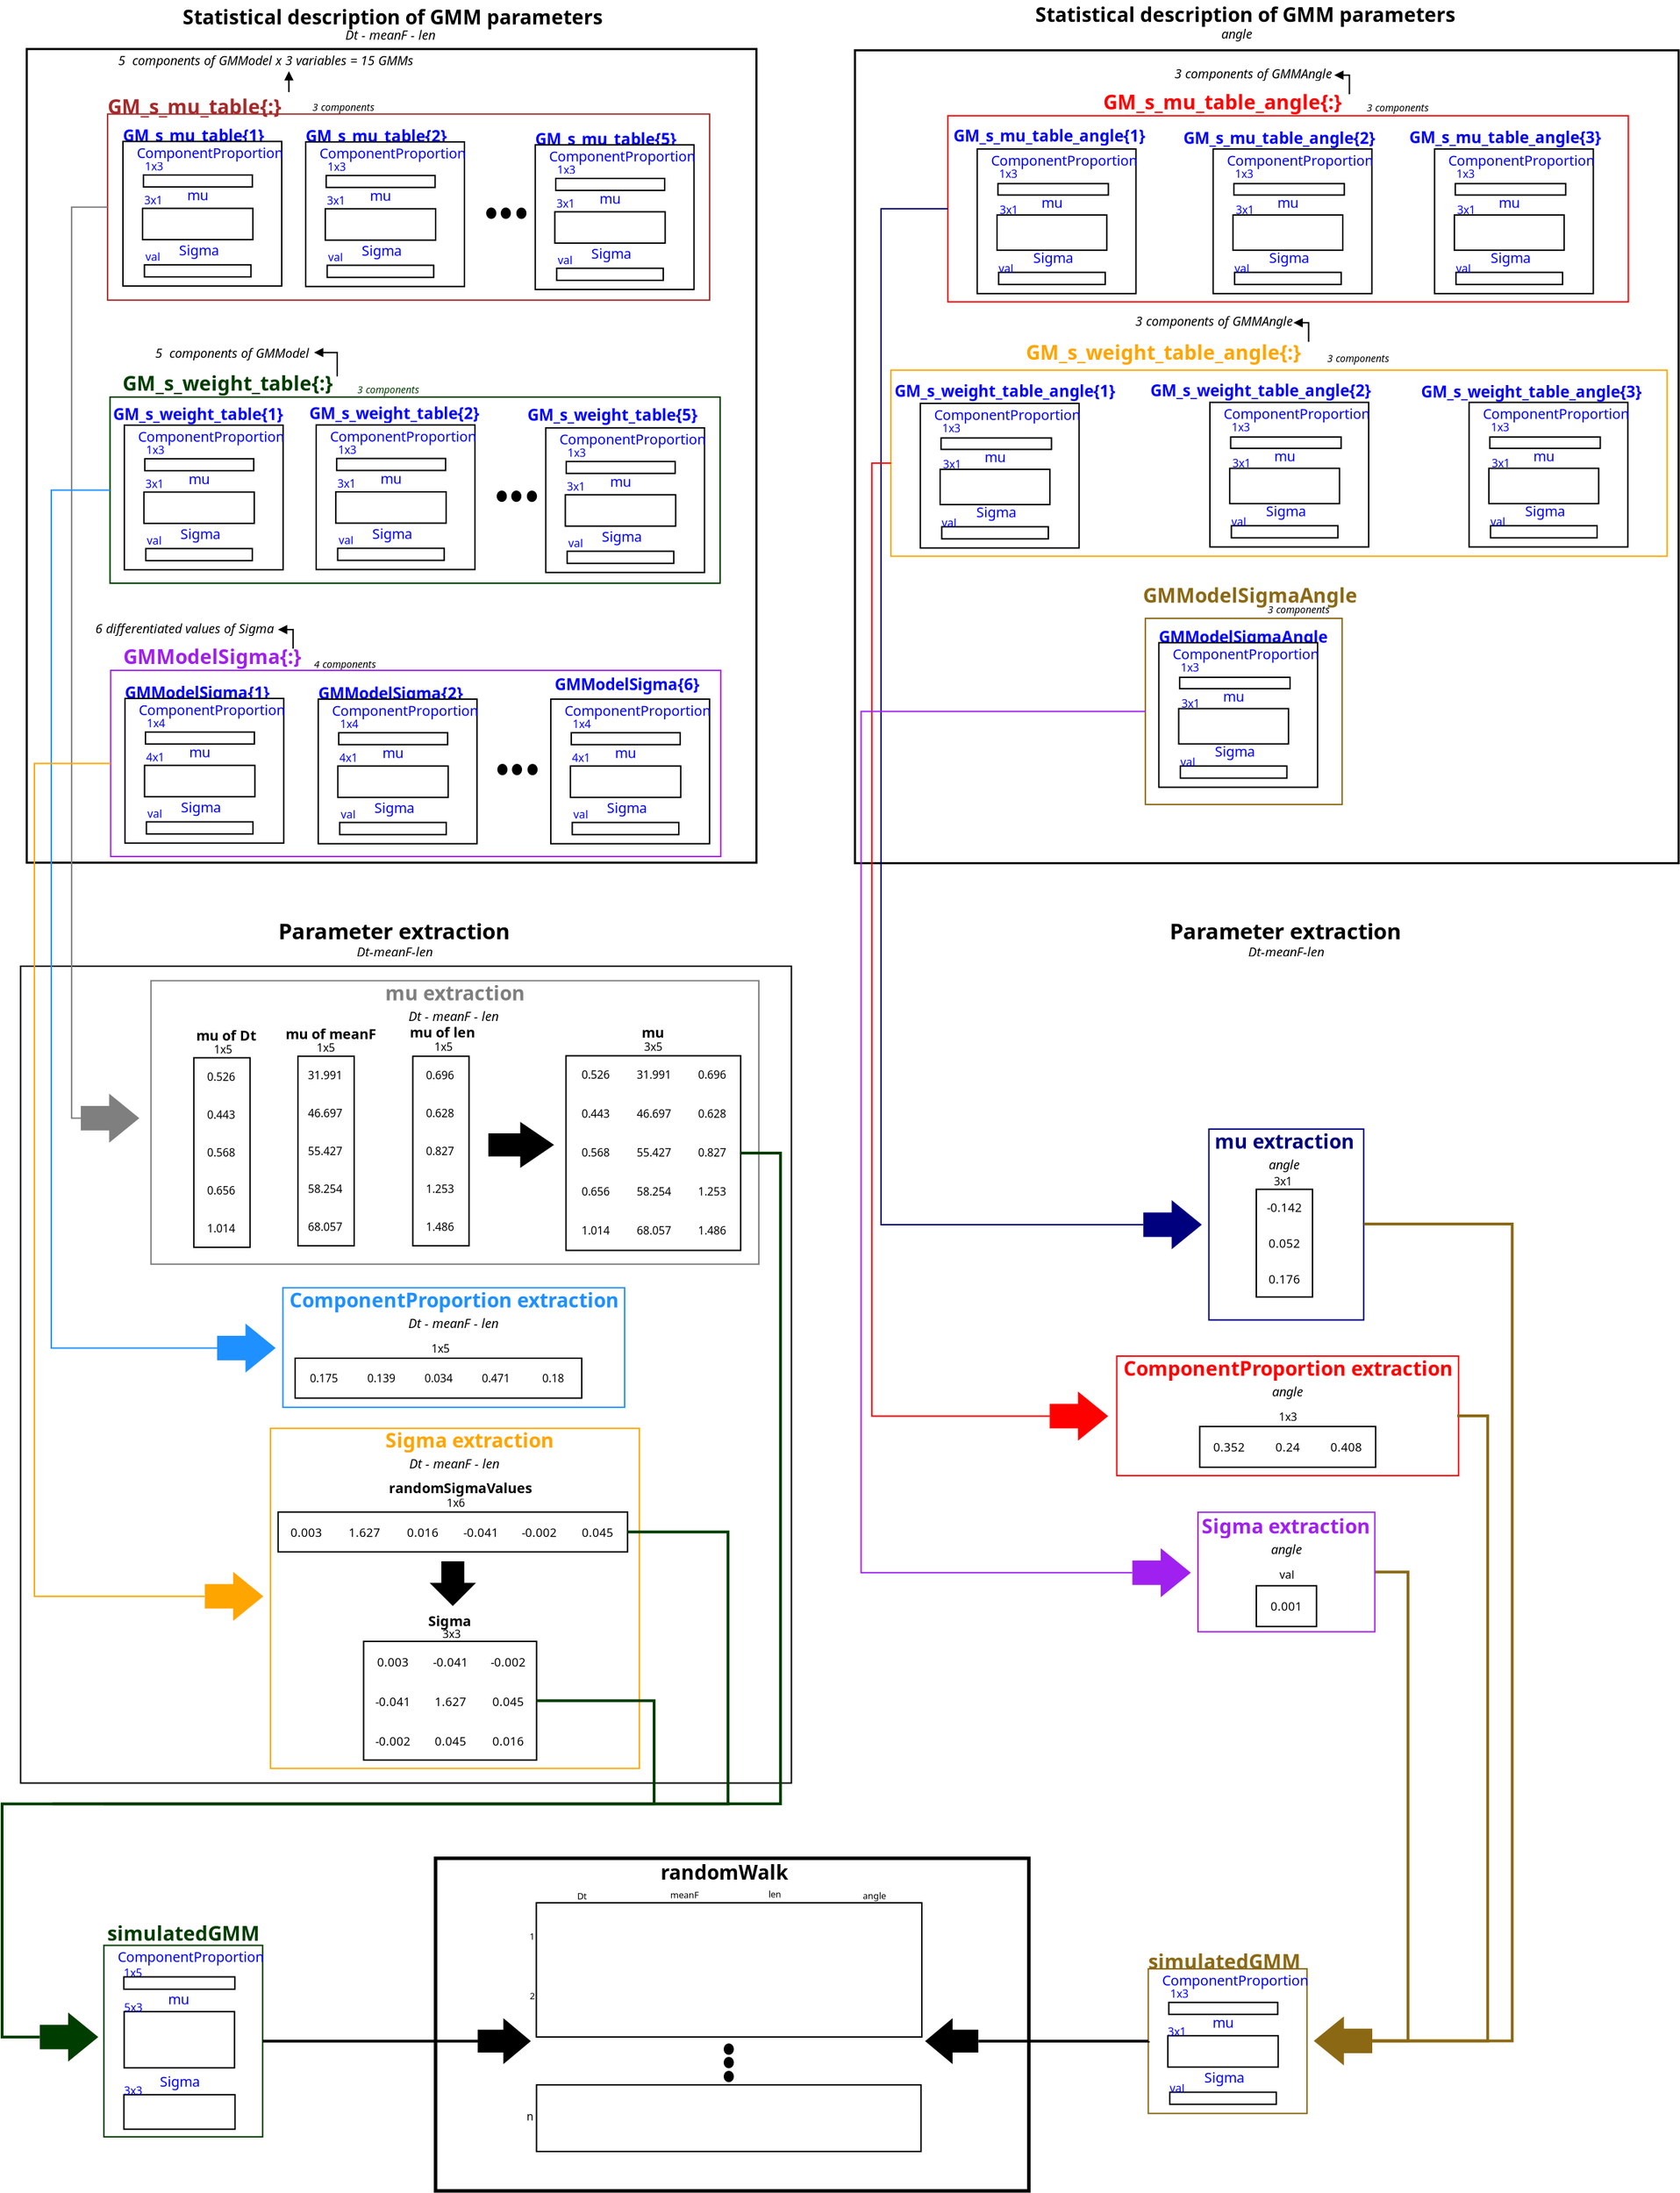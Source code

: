 <?xml version="1.0" encoding="UTF-8"?>
<dia:diagram xmlns:dia="http://www.lysator.liu.se/~alla/dia/">
  <dia:layer name="Background" visible="true" active="true">
    <dia:object type="Standard - Box" version="0" id="O0">
      <dia:attribute name="obj_pos">
        <dia:point val="81.648,46.518"/>
      </dia:attribute>
      <dia:attribute name="obj_bb">
        <dia:rectangle val="81.599,46.468;106.017,55.074"/>
      </dia:attribute>
      <dia:attribute name="elem_corner">
        <dia:point val="81.648,46.518"/>
      </dia:attribute>
      <dia:attribute name="elem_width">
        <dia:real val="24.318"/>
      </dia:attribute>
      <dia:attribute name="elem_height">
        <dia:real val="8.506"/>
      </dia:attribute>
      <dia:attribute name="border_color">
        <dia:color val="#ff0000"/>
      </dia:attribute>
      <dia:attribute name="show_background">
        <dia:boolean val="true"/>
      </dia:attribute>
    </dia:object>
    <dia:object type="Standard - Text" version="1" id="O1">
      <dia:attribute name="obj_pos">
        <dia:point val="82.121,47.919"/>
      </dia:attribute>
      <dia:attribute name="obj_bb">
        <dia:rectangle val="82.121,46.509;105.494,48.209"/>
      </dia:attribute>
      <dia:attribute name="text">
        <dia:composite type="text">
          <dia:attribute name="string">
            <dia:string>#ComponentProportion extraction#</dia:string>
          </dia:attribute>
          <dia:attribute name="font">
            <dia:font family="sans" style="80" name="Helvetica-Bold"/>
          </dia:attribute>
          <dia:attribute name="height">
            <dia:real val="1.764"/>
          </dia:attribute>
          <dia:attribute name="pos">
            <dia:point val="82.121,47.919"/>
          </dia:attribute>
          <dia:attribute name="color">
            <dia:color val="#ff0000"/>
          </dia:attribute>
          <dia:attribute name="alignment">
            <dia:enum val="0"/>
          </dia:attribute>
        </dia:composite>
      </dia:attribute>
      <dia:attribute name="valign">
        <dia:enum val="3"/>
      </dia:attribute>
    </dia:object>
    <dia:object type="Standard - Text" version="1" id="O2">
      <dia:attribute name="obj_pos">
        <dia:point val="92.699,49.384"/>
      </dia:attribute>
      <dia:attribute name="obj_bb">
        <dia:rectangle val="92.699,48.481;94.889,49.571"/>
      </dia:attribute>
      <dia:attribute name="text">
        <dia:composite type="text">
          <dia:attribute name="string">
            <dia:string>#angle#</dia:string>
          </dia:attribute>
          <dia:attribute name="font">
            <dia:font family="sans" style="4" name="Helvetica"/>
          </dia:attribute>
          <dia:attribute name="height">
            <dia:real val="1.129"/>
          </dia:attribute>
          <dia:attribute name="pos">
            <dia:point val="92.699,49.384"/>
          </dia:attribute>
          <dia:attribute name="color">
            <dia:color val="#000000"/>
          </dia:attribute>
          <dia:attribute name="alignment">
            <dia:enum val="0"/>
          </dia:attribute>
        </dia:composite>
      </dia:attribute>
      <dia:attribute name="valign">
        <dia:enum val="3"/>
      </dia:attribute>
    </dia:object>
    <dia:object type="Standard - Text" version="1" id="O3">
      <dia:attribute name="obj_pos">
        <dia:point val="93.18,51.135"/>
      </dia:attribute>
      <dia:attribute name="obj_bb">
        <dia:rectangle val="93.18,50.345;94.435,51.298"/>
      </dia:attribute>
      <dia:attribute name="text">
        <dia:composite type="text">
          <dia:attribute name="string">
            <dia:string>#1x3#</dia:string>
          </dia:attribute>
          <dia:attribute name="font">
            <dia:font family="sans" style="0" name="Helvetica"/>
          </dia:attribute>
          <dia:attribute name="height">
            <dia:real val="0.988"/>
          </dia:attribute>
          <dia:attribute name="pos">
            <dia:point val="93.18,51.135"/>
          </dia:attribute>
          <dia:attribute name="color">
            <dia:color val="#000000"/>
          </dia:attribute>
          <dia:attribute name="alignment">
            <dia:enum val="0"/>
          </dia:attribute>
        </dia:composite>
      </dia:attribute>
      <dia:attribute name="valign">
        <dia:enum val="3"/>
      </dia:attribute>
    </dia:object>
    <dia:object type="Misc - Grid" version="0" id="O4">
      <dia:attribute name="obj_pos">
        <dia:point val="87.55,51.529"/>
      </dia:attribute>
      <dia:attribute name="obj_bb">
        <dia:rectangle val="87.5,51.479;100.115,54.478"/>
      </dia:attribute>
      <dia:attribute name="meta">
        <dia:composite type="dict"/>
      </dia:attribute>
      <dia:attribute name="elem_corner">
        <dia:point val="87.55,51.529"/>
      </dia:attribute>
      <dia:attribute name="elem_width">
        <dia:real val="12.516"/>
      </dia:attribute>
      <dia:attribute name="elem_height">
        <dia:real val="2.899"/>
      </dia:attribute>
      <dia:attribute name="line_width">
        <dia:real val="0.1"/>
      </dia:attribute>
      <dia:attribute name="line_colour">
        <dia:color val="#000000"/>
      </dia:attribute>
      <dia:attribute name="fill_colour">
        <dia:color val="#ffffff"/>
      </dia:attribute>
      <dia:attribute name="show_background">
        <dia:boolean val="true"/>
      </dia:attribute>
      <dia:attribute name="grid_rows">
        <dia:int val="1"/>
      </dia:attribute>
      <dia:attribute name="grid_cols">
        <dia:int val="3"/>
      </dia:attribute>
      <dia:attribute name="gridline_colour">
        <dia:color val="#7f7f7f"/>
      </dia:attribute>
      <dia:attribute name="gridline_width">
        <dia:real val="0.1"/>
      </dia:attribute>
    </dia:object>
    <dia:object type="Standard - Text" version="1" id="O5">
      <dia:attribute name="obj_pos">
        <dia:point val="89.636,52.978"/>
      </dia:attribute>
      <dia:attribute name="obj_bb">
        <dia:rectangle val="88.351,52.467;90.921,53.489"/>
      </dia:attribute>
      <dia:attribute name="text">
        <dia:composite type="text">
          <dia:attribute name="string">
            <dia:string>#0.352#</dia:string>
          </dia:attribute>
          <dia:attribute name="font">
            <dia:font family="sans" style="0" name="Helvetica"/>
          </dia:attribute>
          <dia:attribute name="height">
            <dia:real val="1.058"/>
          </dia:attribute>
          <dia:attribute name="pos">
            <dia:point val="89.636,53.314"/>
          </dia:attribute>
          <dia:attribute name="color">
            <dia:color val="#000000"/>
          </dia:attribute>
          <dia:attribute name="alignment">
            <dia:enum val="1"/>
          </dia:attribute>
        </dia:composite>
      </dia:attribute>
      <dia:attribute name="valign">
        <dia:enum val="2"/>
      </dia:attribute>
      <dia:connections>
        <dia:connection handle="0" to="O4" connection="9"/>
      </dia:connections>
    </dia:object>
    <dia:object type="Standard - Text" version="1" id="O6">
      <dia:attribute name="obj_pos">
        <dia:point val="93.808,52.978"/>
      </dia:attribute>
      <dia:attribute name="obj_bb">
        <dia:rectangle val="92.522,52.467;95.093,53.489"/>
      </dia:attribute>
      <dia:attribute name="text">
        <dia:composite type="text">
          <dia:attribute name="string">
            <dia:string>#0.24#</dia:string>
          </dia:attribute>
          <dia:attribute name="font">
            <dia:font family="sans" style="0" name="Helvetica"/>
          </dia:attribute>
          <dia:attribute name="height">
            <dia:real val="1.058"/>
          </dia:attribute>
          <dia:attribute name="pos">
            <dia:point val="93.808,53.314"/>
          </dia:attribute>
          <dia:attribute name="color">
            <dia:color val="#000000"/>
          </dia:attribute>
          <dia:attribute name="alignment">
            <dia:enum val="1"/>
          </dia:attribute>
        </dia:composite>
      </dia:attribute>
      <dia:attribute name="valign">
        <dia:enum val="2"/>
      </dia:attribute>
      <dia:connections>
        <dia:connection handle="0" to="O4" connection="8"/>
      </dia:connections>
    </dia:object>
    <dia:object type="Standard - Text" version="1" id="O7">
      <dia:attribute name="obj_pos">
        <dia:point val="97.98,52.978"/>
      </dia:attribute>
      <dia:attribute name="obj_bb">
        <dia:rectangle val="96.695,52.467;99.264,53.489"/>
      </dia:attribute>
      <dia:attribute name="text">
        <dia:composite type="text">
          <dia:attribute name="string">
            <dia:string>#0.408#</dia:string>
          </dia:attribute>
          <dia:attribute name="font">
            <dia:font family="sans" style="0" name="Helvetica"/>
          </dia:attribute>
          <dia:attribute name="height">
            <dia:real val="1.058"/>
          </dia:attribute>
          <dia:attribute name="pos">
            <dia:point val="97.98,53.314"/>
          </dia:attribute>
          <dia:attribute name="color">
            <dia:color val="#000000"/>
          </dia:attribute>
          <dia:attribute name="alignment">
            <dia:enum val="1"/>
          </dia:attribute>
        </dia:composite>
      </dia:attribute>
      <dia:attribute name="valign">
        <dia:enum val="2"/>
      </dia:attribute>
      <dia:connections>
        <dia:connection handle="0" to="O4" connection="11"/>
      </dia:connections>
    </dia:object>
    <dia:group>
      <dia:object type="Standard - Box" version="0" id="O8">
        <dia:attribute name="obj_pos">
          <dia:point val="88.202,30.362"/>
        </dia:attribute>
        <dia:attribute name="obj_bb">
          <dia:rectangle val="88.152,30.312;99.266,43.995"/>
        </dia:attribute>
        <dia:attribute name="elem_corner">
          <dia:point val="88.202,30.362"/>
        </dia:attribute>
        <dia:attribute name="elem_width">
          <dia:real val="11.014"/>
        </dia:attribute>
        <dia:attribute name="elem_height">
          <dia:real val="13.584"/>
        </dia:attribute>
        <dia:attribute name="border_width">
          <dia:real val="0.1"/>
        </dia:attribute>
        <dia:attribute name="border_color">
          <dia:color val="#00007f"/>
        </dia:attribute>
        <dia:attribute name="show_background">
          <dia:boolean val="true"/>
        </dia:attribute>
      </dia:object>
      <dia:object type="Misc - Grid" version="0" id="O9">
        <dia:attribute name="obj_pos">
          <dia:point val="91.575,34.65"/>
        </dia:attribute>
        <dia:attribute name="obj_bb">
          <dia:rectangle val="91.525,34.6;95.625,42.36"/>
        </dia:attribute>
        <dia:attribute name="meta">
          <dia:composite type="dict"/>
        </dia:attribute>
        <dia:attribute name="elem_corner">
          <dia:point val="91.575,34.65"/>
        </dia:attribute>
        <dia:attribute name="elem_width">
          <dia:real val="4"/>
        </dia:attribute>
        <dia:attribute name="elem_height">
          <dia:real val="7.66"/>
        </dia:attribute>
        <dia:attribute name="line_width">
          <dia:real val="0.1"/>
        </dia:attribute>
        <dia:attribute name="line_colour">
          <dia:color val="#000000"/>
        </dia:attribute>
        <dia:attribute name="fill_colour">
          <dia:color val="#ffffff"/>
        </dia:attribute>
        <dia:attribute name="show_background">
          <dia:boolean val="true"/>
        </dia:attribute>
        <dia:attribute name="grid_rows">
          <dia:int val="3"/>
        </dia:attribute>
        <dia:attribute name="grid_cols">
          <dia:int val="1"/>
        </dia:attribute>
        <dia:attribute name="gridline_colour">
          <dia:color val="#7f7f7f"/>
        </dia:attribute>
        <dia:attribute name="gridline_width">
          <dia:real val="0.1"/>
        </dia:attribute>
      </dia:object>
      <dia:object type="Standard - Text" version="1" id="O10">
        <dia:attribute name="obj_pos">
          <dia:point val="88.617,31.762"/>
        </dia:attribute>
        <dia:attribute name="obj_bb">
          <dia:rectangle val="88.617,30.352;98.535,32.052"/>
        </dia:attribute>
        <dia:attribute name="text">
          <dia:composite type="text">
            <dia:attribute name="string">
              <dia:string>#mu extraction#</dia:string>
            </dia:attribute>
            <dia:attribute name="font">
              <dia:font family="sans" style="80" name="Helvetica-Bold"/>
            </dia:attribute>
            <dia:attribute name="height">
              <dia:real val="1.764"/>
            </dia:attribute>
            <dia:attribute name="pos">
              <dia:point val="88.617,31.762"/>
            </dia:attribute>
            <dia:attribute name="color">
              <dia:color val="#00007f"/>
            </dia:attribute>
            <dia:attribute name="alignment">
              <dia:enum val="0"/>
            </dia:attribute>
          </dia:composite>
        </dia:attribute>
        <dia:attribute name="valign">
          <dia:enum val="3"/>
        </dia:attribute>
      </dia:object>
      <dia:object type="Standard - Text" version="1" id="O11">
        <dia:attribute name="obj_pos">
          <dia:point val="92.467,33.227"/>
        </dia:attribute>
        <dia:attribute name="obj_bb">
          <dia:rectangle val="92.467,32.325;94.657,33.415"/>
        </dia:attribute>
        <dia:attribute name="text">
          <dia:composite type="text">
            <dia:attribute name="string">
              <dia:string>#angle#</dia:string>
            </dia:attribute>
            <dia:attribute name="font">
              <dia:font family="sans" style="4" name="Helvetica"/>
            </dia:attribute>
            <dia:attribute name="height">
              <dia:real val="1.129"/>
            </dia:attribute>
            <dia:attribute name="pos">
              <dia:point val="92.467,33.227"/>
            </dia:attribute>
            <dia:attribute name="color">
              <dia:color val="#000000"/>
            </dia:attribute>
            <dia:attribute name="alignment">
              <dia:enum val="0"/>
            </dia:attribute>
          </dia:composite>
        </dia:attribute>
        <dia:attribute name="valign">
          <dia:enum val="3"/>
        </dia:attribute>
      </dia:object>
      <dia:object type="Standard - Text" version="1" id="O12">
        <dia:attribute name="obj_pos">
          <dia:point val="92.832,34.364"/>
        </dia:attribute>
        <dia:attribute name="obj_bb">
          <dia:rectangle val="92.832,33.574;94.087,34.527"/>
        </dia:attribute>
        <dia:attribute name="text">
          <dia:composite type="text">
            <dia:attribute name="string">
              <dia:string>#3x1#</dia:string>
            </dia:attribute>
            <dia:attribute name="font">
              <dia:font family="sans" style="0" name="Helvetica"/>
            </dia:attribute>
            <dia:attribute name="height">
              <dia:real val="0.988"/>
            </dia:attribute>
            <dia:attribute name="pos">
              <dia:point val="92.832,34.364"/>
            </dia:attribute>
            <dia:attribute name="color">
              <dia:color val="#000000"/>
            </dia:attribute>
            <dia:attribute name="alignment">
              <dia:enum val="0"/>
            </dia:attribute>
          </dia:composite>
        </dia:attribute>
        <dia:attribute name="valign">
          <dia:enum val="3"/>
        </dia:attribute>
      </dia:object>
      <dia:object type="Standard - Text" version="1" id="O13">
        <dia:attribute name="obj_pos">
          <dia:point val="93.575,35.927"/>
        </dia:attribute>
        <dia:attribute name="obj_bb">
          <dia:rectangle val="92.136,35.415;95.014,36.438"/>
        </dia:attribute>
        <dia:attribute name="text">
          <dia:composite type="text">
            <dia:attribute name="string">
              <dia:string>#-0.142#</dia:string>
            </dia:attribute>
            <dia:attribute name="font">
              <dia:font family="sans" style="0" name="Helvetica"/>
            </dia:attribute>
            <dia:attribute name="height">
              <dia:real val="1.058"/>
            </dia:attribute>
            <dia:attribute name="pos">
              <dia:point val="93.575,36.263"/>
            </dia:attribute>
            <dia:attribute name="color">
              <dia:color val="#000000"/>
            </dia:attribute>
            <dia:attribute name="alignment">
              <dia:enum val="1"/>
            </dia:attribute>
          </dia:composite>
        </dia:attribute>
        <dia:attribute name="valign">
          <dia:enum val="2"/>
        </dia:attribute>
        <dia:connections>
          <dia:connection handle="0" to="O9" connection="9"/>
        </dia:connections>
      </dia:object>
      <dia:object type="Standard - Text" version="1" id="O14">
        <dia:attribute name="obj_pos">
          <dia:point val="93.575,38.48"/>
        </dia:attribute>
        <dia:attribute name="obj_bb">
          <dia:rectangle val="92.29,37.969;94.86,38.991"/>
        </dia:attribute>
        <dia:attribute name="text">
          <dia:composite type="text">
            <dia:attribute name="string">
              <dia:string>#0.052#</dia:string>
            </dia:attribute>
            <dia:attribute name="font">
              <dia:font family="sans" style="0" name="Helvetica"/>
            </dia:attribute>
            <dia:attribute name="height">
              <dia:real val="1.058"/>
            </dia:attribute>
            <dia:attribute name="pos">
              <dia:point val="93.575,38.816"/>
            </dia:attribute>
            <dia:attribute name="color">
              <dia:color val="#000000"/>
            </dia:attribute>
            <dia:attribute name="alignment">
              <dia:enum val="1"/>
            </dia:attribute>
          </dia:composite>
        </dia:attribute>
        <dia:attribute name="valign">
          <dia:enum val="2"/>
        </dia:attribute>
        <dia:connections>
          <dia:connection handle="0" to="O9" connection="8"/>
        </dia:connections>
      </dia:object>
      <dia:object type="Standard - Text" version="1" id="O15">
        <dia:attribute name="obj_pos">
          <dia:point val="93.575,41.033"/>
        </dia:attribute>
        <dia:attribute name="obj_bb">
          <dia:rectangle val="92.521,40.522;94.629,41.544"/>
        </dia:attribute>
        <dia:attribute name="text">
          <dia:composite type="text">
            <dia:attribute name="string">
              <dia:string>#0.176#</dia:string>
            </dia:attribute>
            <dia:attribute name="font">
              <dia:font family="sans" style="0" name="Helvetica"/>
            </dia:attribute>
            <dia:attribute name="height">
              <dia:real val="1.058"/>
            </dia:attribute>
            <dia:attribute name="pos">
              <dia:point val="93.575,41.369"/>
            </dia:attribute>
            <dia:attribute name="color">
              <dia:color val="#000000"/>
            </dia:attribute>
            <dia:attribute name="alignment">
              <dia:enum val="1"/>
            </dia:attribute>
          </dia:composite>
        </dia:attribute>
        <dia:attribute name="valign">
          <dia:enum val="2"/>
        </dia:attribute>
        <dia:connections>
          <dia:connection handle="0" to="O9" connection="11"/>
        </dia:connections>
      </dia:object>
    </dia:group>
    <dia:object type="Standard - Box" version="0" id="O16">
      <dia:attribute name="obj_pos">
        <dia:point val="33.172,82.256"/>
      </dia:attribute>
      <dia:attribute name="obj_bb">
        <dia:rectangle val="33.047,82.131;75.514,106.046"/>
      </dia:attribute>
      <dia:attribute name="elem_corner">
        <dia:point val="33.172,82.256"/>
      </dia:attribute>
      <dia:attribute name="elem_width">
        <dia:real val="42.217"/>
      </dia:attribute>
      <dia:attribute name="elem_height">
        <dia:real val="23.665"/>
      </dia:attribute>
      <dia:attribute name="border_width">
        <dia:real val="0.25"/>
      </dia:attribute>
      <dia:attribute name="show_background">
        <dia:boolean val="true"/>
      </dia:attribute>
    </dia:object>
    <dia:object type="Standard - Text" version="1" id="O17">
      <dia:attribute name="obj_pos">
        <dia:point val="85.415,16.863"/>
      </dia:attribute>
      <dia:attribute name="obj_bb">
        <dia:rectangle val="85.415,15.31;102.055,17.183"/>
      </dia:attribute>
      <dia:attribute name="text">
        <dia:composite type="text">
          <dia:attribute name="string">
            <dia:string>#Parameter extraction#</dia:string>
          </dia:attribute>
          <dia:attribute name="font">
            <dia:font family="sans" style="80" name="Helvetica-Bold"/>
          </dia:attribute>
          <dia:attribute name="height">
            <dia:real val="1.94"/>
          </dia:attribute>
          <dia:attribute name="pos">
            <dia:point val="85.415,16.863"/>
          </dia:attribute>
          <dia:attribute name="color">
            <dia:color val="#000000"/>
          </dia:attribute>
          <dia:attribute name="alignment">
            <dia:enum val="0"/>
          </dia:attribute>
        </dia:composite>
      </dia:attribute>
      <dia:attribute name="valign">
        <dia:enum val="3"/>
      </dia:attribute>
    </dia:object>
    <dia:object type="Standard - Text" version="1" id="O18">
      <dia:attribute name="obj_pos">
        <dia:point val="90.995,18.09"/>
      </dia:attribute>
      <dia:attribute name="obj_bb">
        <dia:rectangle val="90.995,17.187;96.448,18.277"/>
      </dia:attribute>
      <dia:attribute name="text">
        <dia:composite type="text">
          <dia:attribute name="string">
            <dia:string>#Dt-meanF-len#</dia:string>
          </dia:attribute>
          <dia:attribute name="font">
            <dia:font family="sans" style="4" name="Helvetica"/>
          </dia:attribute>
          <dia:attribute name="height">
            <dia:real val="1.129"/>
          </dia:attribute>
          <dia:attribute name="pos">
            <dia:point val="90.995,18.09"/>
          </dia:attribute>
          <dia:attribute name="color">
            <dia:color val="#000000"/>
          </dia:attribute>
          <dia:attribute name="alignment">
            <dia:enum val="0"/>
          </dia:attribute>
        </dia:composite>
      </dia:attribute>
      <dia:attribute name="valign">
        <dia:enum val="3"/>
      </dia:attribute>
    </dia:object>
    <dia:object type="Standard - Box" version="0" id="O19">
      <dia:attribute name="obj_pos">
        <dia:point val="3.643,18.775"/>
      </dia:attribute>
      <dia:attribute name="obj_bb">
        <dia:rectangle val="3.593,18.725;58.544,76.948"/>
      </dia:attribute>
      <dia:attribute name="elem_corner">
        <dia:point val="3.643,18.775"/>
      </dia:attribute>
      <dia:attribute name="elem_width">
        <dia:real val="54.851"/>
      </dia:attribute>
      <dia:attribute name="elem_height">
        <dia:real val="58.123"/>
      </dia:attribute>
      <dia:attribute name="show_background">
        <dia:boolean val="true"/>
      </dia:attribute>
    </dia:object>
    <dia:object type="Standard - Box" version="0" id="O20">
      <dia:attribute name="obj_pos">
        <dia:point val="4.079,-46.491"/>
      </dia:attribute>
      <dia:attribute name="obj_bb">
        <dia:rectangle val="4.004,-46.566;56.079,11.482"/>
      </dia:attribute>
      <dia:attribute name="elem_corner">
        <dia:point val="4.079,-46.491"/>
      </dia:attribute>
      <dia:attribute name="elem_width">
        <dia:real val="51.926"/>
      </dia:attribute>
      <dia:attribute name="elem_height">
        <dia:real val="57.898"/>
      </dia:attribute>
      <dia:attribute name="border_width">
        <dia:real val="0.15"/>
      </dia:attribute>
      <dia:attribute name="show_background">
        <dia:boolean val="true"/>
      </dia:attribute>
    </dia:object>
    <dia:object type="Standard - Text" version="1" id="O21">
      <dia:attribute name="obj_pos">
        <dia:point val="15.17,-48.239"/>
      </dia:attribute>
      <dia:attribute name="obj_bb">
        <dia:rectangle val="15.17,-49.649;44.913,-47.949"/>
      </dia:attribute>
      <dia:attribute name="text">
        <dia:composite type="text">
          <dia:attribute name="string">
            <dia:string>#Statistical description of GMM parameters#</dia:string>
          </dia:attribute>
          <dia:attribute name="font">
            <dia:font family="sans" style="80" name="Helvetica-Bold"/>
          </dia:attribute>
          <dia:attribute name="height">
            <dia:real val="1.764"/>
          </dia:attribute>
          <dia:attribute name="pos">
            <dia:point val="15.17,-48.239"/>
          </dia:attribute>
          <dia:attribute name="color">
            <dia:color val="#000000"/>
          </dia:attribute>
          <dia:attribute name="alignment">
            <dia:enum val="0"/>
          </dia:attribute>
        </dia:composite>
      </dia:attribute>
      <dia:attribute name="valign">
        <dia:enum val="3"/>
      </dia:attribute>
    </dia:object>
    <dia:object type="Standard - Text" version="1" id="O22">
      <dia:attribute name="obj_pos">
        <dia:point val="26.75,-47.157"/>
      </dia:attribute>
      <dia:attribute name="obj_bb">
        <dia:rectangle val="26.75,-48.06;33.333,-46.97"/>
      </dia:attribute>
      <dia:attribute name="text">
        <dia:composite type="text">
          <dia:attribute name="string">
            <dia:string>#Dt - meanF - len#</dia:string>
          </dia:attribute>
          <dia:attribute name="font">
            <dia:font family="sans" style="4" name="Helvetica"/>
          </dia:attribute>
          <dia:attribute name="height">
            <dia:real val="1.129"/>
          </dia:attribute>
          <dia:attribute name="pos">
            <dia:point val="26.75,-47.157"/>
          </dia:attribute>
          <dia:attribute name="color">
            <dia:color val="#000000"/>
          </dia:attribute>
          <dia:attribute name="alignment">
            <dia:enum val="0"/>
          </dia:attribute>
        </dia:composite>
      </dia:attribute>
      <dia:attribute name="valign">
        <dia:enum val="3"/>
      </dia:attribute>
    </dia:object>
    <dia:object type="Standard - Line" version="0" id="O23">
      <dia:attribute name="obj_pos">
        <dia:point val="22.735,-43.426"/>
      </dia:attribute>
      <dia:attribute name="obj_bb">
        <dia:rectangle val="22.404,-44.965;23.066,-43.376"/>
      </dia:attribute>
      <dia:attribute name="conn_endpoints">
        <dia:point val="22.735,-43.426"/>
        <dia:point val="22.735,-44.853"/>
      </dia:attribute>
      <dia:attribute name="numcp">
        <dia:int val="1"/>
      </dia:attribute>
      <dia:attribute name="end_arrow">
        <dia:enum val="3"/>
      </dia:attribute>
      <dia:attribute name="end_arrow_length">
        <dia:real val="0.5"/>
      </dia:attribute>
      <dia:attribute name="end_arrow_width">
        <dia:real val="0.5"/>
      </dia:attribute>
    </dia:object>
    <dia:object type="Standard - Box" version="0" id="O24">
      <dia:attribute name="obj_pos">
        <dia:point val="9.833,-41.863"/>
      </dia:attribute>
      <dia:attribute name="obj_bb">
        <dia:rectangle val="9.783,-41.913;52.722,-28.571"/>
      </dia:attribute>
      <dia:attribute name="elem_corner">
        <dia:point val="9.833,-41.863"/>
      </dia:attribute>
      <dia:attribute name="elem_width">
        <dia:real val="42.839"/>
      </dia:attribute>
      <dia:attribute name="elem_height">
        <dia:real val="13.242"/>
      </dia:attribute>
      <dia:attribute name="border_width">
        <dia:real val="0.1"/>
      </dia:attribute>
      <dia:attribute name="border_color">
        <dia:color val="#a52a2a"/>
      </dia:attribute>
      <dia:attribute name="show_background">
        <dia:boolean val="true"/>
      </dia:attribute>
    </dia:object>
    <dia:object type="Standard - Text" version="1" id="O25">
      <dia:attribute name="obj_pos">
        <dia:point val="9.833,-41.863"/>
      </dia:attribute>
      <dia:attribute name="obj_bb">
        <dia:rectangle val="9.833,-43.273;23.658,-41.573"/>
      </dia:attribute>
      <dia:attribute name="text">
        <dia:composite type="text">
          <dia:attribute name="string">
            <dia:string>#GM_s_mu_table{:}#</dia:string>
          </dia:attribute>
          <dia:attribute name="font">
            <dia:font family="sans" style="80" name="Helvetica-Bold"/>
          </dia:attribute>
          <dia:attribute name="height">
            <dia:real val="1.764"/>
          </dia:attribute>
          <dia:attribute name="pos">
            <dia:point val="9.833,-41.863"/>
          </dia:attribute>
          <dia:attribute name="color">
            <dia:color val="#a52a2a"/>
          </dia:attribute>
          <dia:attribute name="alignment">
            <dia:enum val="0"/>
          </dia:attribute>
        </dia:composite>
      </dia:attribute>
      <dia:attribute name="valign">
        <dia:enum val="3"/>
      </dia:attribute>
      <dia:connections>
        <dia:connection handle="0" to="O24" connection="0"/>
      </dia:connections>
    </dia:object>
    <dia:object type="Standard - Text" version="1" id="O26">
      <dia:attribute name="obj_pos">
        <dia:point val="10.588,-45.348"/>
      </dia:attribute>
      <dia:attribute name="obj_bb">
        <dia:rectangle val="10.588,-46.251;31.741,-45.161"/>
      </dia:attribute>
      <dia:attribute name="text">
        <dia:composite type="text">
          <dia:attribute name="string">
            <dia:string>#5  components of GMModel x 3 variables = 15 GMMs#</dia:string>
          </dia:attribute>
          <dia:attribute name="font">
            <dia:font family="sans" style="4" name="Helvetica"/>
          </dia:attribute>
          <dia:attribute name="height">
            <dia:real val="1.129"/>
          </dia:attribute>
          <dia:attribute name="pos">
            <dia:point val="10.588,-45.348"/>
          </dia:attribute>
          <dia:attribute name="color">
            <dia:color val="#000000"/>
          </dia:attribute>
          <dia:attribute name="alignment">
            <dia:enum val="0"/>
          </dia:attribute>
        </dia:composite>
      </dia:attribute>
      <dia:attribute name="valign">
        <dia:enum val="3"/>
      </dia:attribute>
    </dia:object>
    <dia:object type="Standard - Ellipse" version="0" id="O27">
      <dia:attribute name="obj_pos">
        <dia:point val="36.825,-35.161"/>
      </dia:attribute>
      <dia:attribute name="obj_bb">
        <dia:rectangle val="36.775,-35.211;37.496,-34.404"/>
      </dia:attribute>
      <dia:attribute name="elem_corner">
        <dia:point val="36.825,-35.161"/>
      </dia:attribute>
      <dia:attribute name="elem_width">
        <dia:real val="0.621"/>
      </dia:attribute>
      <dia:attribute name="elem_height">
        <dia:real val="0.707"/>
      </dia:attribute>
      <dia:attribute name="border_width">
        <dia:real val="0.1"/>
      </dia:attribute>
      <dia:attribute name="inner_color">
        <dia:color val="#000000"/>
      </dia:attribute>
    </dia:object>
    <dia:object type="Standard - Ellipse" version="0" id="O28">
      <dia:attribute name="obj_pos">
        <dia:point val="37.861,-35.161"/>
      </dia:attribute>
      <dia:attribute name="obj_bb">
        <dia:rectangle val="37.811,-35.211;38.532,-34.404"/>
      </dia:attribute>
      <dia:attribute name="elem_corner">
        <dia:point val="37.861,-35.161"/>
      </dia:attribute>
      <dia:attribute name="elem_width">
        <dia:real val="0.621"/>
      </dia:attribute>
      <dia:attribute name="elem_height">
        <dia:real val="0.707"/>
      </dia:attribute>
      <dia:attribute name="border_width">
        <dia:real val="0.1"/>
      </dia:attribute>
      <dia:attribute name="inner_color">
        <dia:color val="#000000"/>
      </dia:attribute>
    </dia:object>
    <dia:object type="Standard - Ellipse" version="0" id="O29">
      <dia:attribute name="obj_pos">
        <dia:point val="38.969,-35.158"/>
      </dia:attribute>
      <dia:attribute name="obj_bb">
        <dia:rectangle val="38.919,-35.209;39.641,-34.401"/>
      </dia:attribute>
      <dia:attribute name="elem_corner">
        <dia:point val="38.969,-35.158"/>
      </dia:attribute>
      <dia:attribute name="elem_width">
        <dia:real val="0.621"/>
      </dia:attribute>
      <dia:attribute name="elem_height">
        <dia:real val="0.707"/>
      </dia:attribute>
      <dia:attribute name="border_width">
        <dia:real val="0.1"/>
      </dia:attribute>
      <dia:attribute name="inner_color">
        <dia:color val="#000000"/>
      </dia:attribute>
    </dia:object>
    <dia:object type="Standard - Text" version="1" id="O30">
      <dia:attribute name="obj_pos">
        <dia:point val="24.412,-42.097"/>
      </dia:attribute>
      <dia:attribute name="obj_bb">
        <dia:rectangle val="24.412,-42.803;28.86,-41.953"/>
      </dia:attribute>
      <dia:attribute name="text">
        <dia:composite type="text">
          <dia:attribute name="string">
            <dia:string>#3 components#</dia:string>
          </dia:attribute>
          <dia:attribute name="font">
            <dia:font family="sans" style="4" name="Helvetica"/>
          </dia:attribute>
          <dia:attribute name="height">
            <dia:real val="0.882"/>
          </dia:attribute>
          <dia:attribute name="pos">
            <dia:point val="24.412,-42.097"/>
          </dia:attribute>
          <dia:attribute name="color">
            <dia:color val="#000000"/>
          </dia:attribute>
          <dia:attribute name="alignment">
            <dia:enum val="0"/>
          </dia:attribute>
        </dia:composite>
      </dia:attribute>
      <dia:attribute name="valign">
        <dia:enum val="3"/>
      </dia:attribute>
    </dia:object>
    <dia:object type="Standard - Text" version="1" id="O31">
      <dia:attribute name="obj_pos">
        <dia:point val="10.926,-39.915"/>
      </dia:attribute>
      <dia:attribute name="obj_bb">
        <dia:rectangle val="10.926,-41.045;22.323,-39.682"/>
      </dia:attribute>
      <dia:attribute name="text">
        <dia:composite type="text">
          <dia:attribute name="string">
            <dia:string>#GM_s_mu_table{1}#</dia:string>
          </dia:attribute>
          <dia:attribute name="font">
            <dia:font family="sans" style="80" name="Helvetica-Bold"/>
          </dia:attribute>
          <dia:attribute name="height">
            <dia:real val="1.411"/>
          </dia:attribute>
          <dia:attribute name="pos">
            <dia:point val="10.926,-39.915"/>
          </dia:attribute>
          <dia:attribute name="color">
            <dia:color val="#0000ff"/>
          </dia:attribute>
          <dia:attribute name="alignment">
            <dia:enum val="0"/>
          </dia:attribute>
        </dia:composite>
      </dia:attribute>
      <dia:attribute name="valign">
        <dia:enum val="3"/>
      </dia:attribute>
      <dia:connections>
        <dia:connection handle="0" to="O32" connection="0"/>
      </dia:connections>
    </dia:object>
    <dia:group>
      <dia:object type="Standard - Box" version="0" id="O32">
        <dia:attribute name="obj_pos">
          <dia:point val="10.926,-39.915"/>
        </dia:attribute>
        <dia:attribute name="obj_bb">
          <dia:rectangle val="10.876,-39.965;22.273,-29.576"/>
        </dia:attribute>
        <dia:attribute name="elem_corner">
          <dia:point val="10.926,-39.915"/>
        </dia:attribute>
        <dia:attribute name="elem_width">
          <dia:real val="11.297"/>
        </dia:attribute>
        <dia:attribute name="elem_height">
          <dia:real val="10.289"/>
        </dia:attribute>
        <dia:attribute name="show_background">
          <dia:boolean val="true"/>
        </dia:attribute>
      </dia:object>
      <dia:object type="Standard - Text" version="1" id="O33">
        <dia:attribute name="obj_pos">
          <dia:point val="11.908,-38.731"/>
        </dia:attribute>
        <dia:attribute name="obj_bb">
          <dia:rectangle val="11.908,-39.719;21.406,-38.526"/>
        </dia:attribute>
        <dia:attribute name="text">
          <dia:composite type="text">
            <dia:attribute name="string">
              <dia:string>#ComponentProportion#</dia:string>
            </dia:attribute>
            <dia:attribute name="font">
              <dia:font family="sans" style="0" name="Helvetica"/>
            </dia:attribute>
            <dia:attribute name="height">
              <dia:real val="1.235"/>
            </dia:attribute>
            <dia:attribute name="pos">
              <dia:point val="11.908,-38.731"/>
            </dia:attribute>
            <dia:attribute name="color">
              <dia:color val="#0000ff"/>
            </dia:attribute>
            <dia:attribute name="alignment">
              <dia:enum val="0"/>
            </dia:attribute>
          </dia:composite>
        </dia:attribute>
        <dia:attribute name="valign">
          <dia:enum val="3"/>
        </dia:attribute>
      </dia:object>
      <dia:object type="Standard - Text" version="1" id="O34">
        <dia:attribute name="obj_pos">
          <dia:point val="15.498,-35.725"/>
        </dia:attribute>
        <dia:attribute name="obj_bb">
          <dia:rectangle val="15.498,-36.712;16.878,-35.52"/>
        </dia:attribute>
        <dia:attribute name="text">
          <dia:composite type="text">
            <dia:attribute name="string">
              <dia:string>#mu#</dia:string>
            </dia:attribute>
            <dia:attribute name="font">
              <dia:font family="sans" style="0" name="Helvetica"/>
            </dia:attribute>
            <dia:attribute name="height">
              <dia:real val="1.235"/>
            </dia:attribute>
            <dia:attribute name="pos">
              <dia:point val="15.498,-35.725"/>
            </dia:attribute>
            <dia:attribute name="color">
              <dia:color val="#0000ff"/>
            </dia:attribute>
            <dia:attribute name="alignment">
              <dia:enum val="0"/>
            </dia:attribute>
          </dia:composite>
        </dia:attribute>
        <dia:attribute name="valign">
          <dia:enum val="3"/>
        </dia:attribute>
      </dia:object>
      <dia:object type="Standard - Text" version="1" id="O35">
        <dia:attribute name="obj_pos">
          <dia:point val="14.913,-31.808"/>
        </dia:attribute>
        <dia:attribute name="obj_bb">
          <dia:rectangle val="14.913,-32.795;17.58,-31.603"/>
        </dia:attribute>
        <dia:attribute name="text">
          <dia:composite type="text">
            <dia:attribute name="string">
              <dia:string>#Sigma#</dia:string>
            </dia:attribute>
            <dia:attribute name="font">
              <dia:font family="sans" style="0" name="Helvetica"/>
            </dia:attribute>
            <dia:attribute name="height">
              <dia:real val="1.235"/>
            </dia:attribute>
            <dia:attribute name="pos">
              <dia:point val="14.913,-31.808"/>
            </dia:attribute>
            <dia:attribute name="color">
              <dia:color val="#0000ff"/>
            </dia:attribute>
            <dia:attribute name="alignment">
              <dia:enum val="0"/>
            </dia:attribute>
          </dia:composite>
        </dia:attribute>
        <dia:attribute name="valign">
          <dia:enum val="3"/>
        </dia:attribute>
      </dia:object>
      <dia:object type="Misc - Grid" version="0" id="O36">
        <dia:attribute name="obj_pos">
          <dia:point val="12.319,-35.153"/>
        </dia:attribute>
        <dia:attribute name="obj_bb">
          <dia:rectangle val="12.269,-35.203;20.22,-32.876"/>
        </dia:attribute>
        <dia:attribute name="meta">
          <dia:composite type="dict"/>
        </dia:attribute>
        <dia:attribute name="elem_corner">
          <dia:point val="12.319,-35.153"/>
        </dia:attribute>
        <dia:attribute name="elem_width">
          <dia:real val="7.852"/>
        </dia:attribute>
        <dia:attribute name="elem_height">
          <dia:real val="2.227"/>
        </dia:attribute>
        <dia:attribute name="line_width">
          <dia:real val="0.1"/>
        </dia:attribute>
        <dia:attribute name="line_colour">
          <dia:color val="#000000"/>
        </dia:attribute>
        <dia:attribute name="fill_colour">
          <dia:color val="#ffffff"/>
        </dia:attribute>
        <dia:attribute name="show_background">
          <dia:boolean val="true"/>
        </dia:attribute>
        <dia:attribute name="grid_rows">
          <dia:int val="3"/>
        </dia:attribute>
        <dia:attribute name="grid_cols">
          <dia:int val="1"/>
        </dia:attribute>
        <dia:attribute name="gridline_colour">
          <dia:color val="#7f7f7f"/>
        </dia:attribute>
        <dia:attribute name="gridline_width">
          <dia:real val="0.1"/>
        </dia:attribute>
      </dia:object>
      <dia:object type="Standard - Text" version="1" id="O37">
        <dia:attribute name="obj_pos">
          <dia:point val="12.433,-35.447"/>
        </dia:attribute>
        <dia:attribute name="obj_bb">
          <dia:rectangle val="12.433,-36.237;13.688,-35.285"/>
        </dia:attribute>
        <dia:attribute name="text">
          <dia:composite type="text">
            <dia:attribute name="string">
              <dia:string>#3x1#</dia:string>
            </dia:attribute>
            <dia:attribute name="font">
              <dia:font family="sans" style="0" name="Helvetica"/>
            </dia:attribute>
            <dia:attribute name="height">
              <dia:real val="0.988"/>
            </dia:attribute>
            <dia:attribute name="pos">
              <dia:point val="12.433,-35.447"/>
            </dia:attribute>
            <dia:attribute name="color">
              <dia:color val="#0000ff"/>
            </dia:attribute>
            <dia:attribute name="alignment">
              <dia:enum val="0"/>
            </dia:attribute>
          </dia:composite>
        </dia:attribute>
        <dia:attribute name="valign">
          <dia:enum val="3"/>
        </dia:attribute>
      </dia:object>
      <dia:object type="Standard - Text" version="1" id="O38">
        <dia:attribute name="obj_pos">
          <dia:point val="12.483,-37.855"/>
        </dia:attribute>
        <dia:attribute name="obj_bb">
          <dia:rectangle val="12.483,-38.645;13.738,-37.692"/>
        </dia:attribute>
        <dia:attribute name="text">
          <dia:composite type="text">
            <dia:attribute name="string">
              <dia:string>#1x3#</dia:string>
            </dia:attribute>
            <dia:attribute name="font">
              <dia:font family="sans" style="0" name="Helvetica"/>
            </dia:attribute>
            <dia:attribute name="height">
              <dia:real val="0.988"/>
            </dia:attribute>
            <dia:attribute name="pos">
              <dia:point val="12.483,-37.855"/>
            </dia:attribute>
            <dia:attribute name="color">
              <dia:color val="#0000ff"/>
            </dia:attribute>
            <dia:attribute name="alignment">
              <dia:enum val="0"/>
            </dia:attribute>
          </dia:composite>
        </dia:attribute>
        <dia:attribute name="valign">
          <dia:enum val="3"/>
        </dia:attribute>
      </dia:object>
      <dia:object type="Misc - Grid" version="0" id="O39">
        <dia:attribute name="obj_pos">
          <dia:point val="12.454,-31.136"/>
        </dia:attribute>
        <dia:attribute name="obj_bb">
          <dia:rectangle val="12.403,-31.186;20.085,-30.226"/>
        </dia:attribute>
        <dia:attribute name="meta">
          <dia:composite type="dict"/>
        </dia:attribute>
        <dia:attribute name="elem_corner">
          <dia:point val="12.454,-31.136"/>
        </dia:attribute>
        <dia:attribute name="elem_width">
          <dia:real val="7.582"/>
        </dia:attribute>
        <dia:attribute name="elem_height">
          <dia:real val="0.86"/>
        </dia:attribute>
        <dia:attribute name="line_width">
          <dia:real val="0.1"/>
        </dia:attribute>
        <dia:attribute name="line_colour">
          <dia:color val="#000000"/>
        </dia:attribute>
        <dia:attribute name="fill_colour">
          <dia:color val="#ffffff"/>
        </dia:attribute>
        <dia:attribute name="show_background">
          <dia:boolean val="true"/>
        </dia:attribute>
        <dia:attribute name="grid_rows">
          <dia:int val="1"/>
        </dia:attribute>
        <dia:attribute name="grid_cols">
          <dia:int val="1"/>
        </dia:attribute>
        <dia:attribute name="gridline_colour">
          <dia:color val="#7f7f7f"/>
        </dia:attribute>
        <dia:attribute name="gridline_width">
          <dia:real val="0.1"/>
        </dia:attribute>
      </dia:object>
      <dia:object type="Standard - Text" version="1" id="O40">
        <dia:attribute name="obj_pos">
          <dia:point val="12.526,-31.424"/>
        </dia:attribute>
        <dia:attribute name="obj_bb">
          <dia:rectangle val="12.526,-32.214;13.513,-31.262"/>
        </dia:attribute>
        <dia:attribute name="text">
          <dia:composite type="text">
            <dia:attribute name="string">
              <dia:string>#val#</dia:string>
            </dia:attribute>
            <dia:attribute name="font">
              <dia:font family="sans" style="0" name="Helvetica"/>
            </dia:attribute>
            <dia:attribute name="height">
              <dia:real val="0.988"/>
            </dia:attribute>
            <dia:attribute name="pos">
              <dia:point val="12.526,-31.424"/>
            </dia:attribute>
            <dia:attribute name="color">
              <dia:color val="#0000ff"/>
            </dia:attribute>
            <dia:attribute name="alignment">
              <dia:enum val="0"/>
            </dia:attribute>
          </dia:composite>
        </dia:attribute>
        <dia:attribute name="valign">
          <dia:enum val="3"/>
        </dia:attribute>
      </dia:object>
      <dia:object type="Misc - Grid" version="0" id="O41">
        <dia:attribute name="obj_pos">
          <dia:point val="12.386,-37.526"/>
        </dia:attribute>
        <dia:attribute name="obj_bb">
          <dia:rectangle val="12.335,-37.576;20.186,-36.626"/>
        </dia:attribute>
        <dia:attribute name="meta">
          <dia:composite type="dict"/>
        </dia:attribute>
        <dia:attribute name="elem_corner">
          <dia:point val="12.386,-37.526"/>
        </dia:attribute>
        <dia:attribute name="elem_width">
          <dia:real val="7.75"/>
        </dia:attribute>
        <dia:attribute name="elem_height">
          <dia:real val="0.85"/>
        </dia:attribute>
        <dia:attribute name="line_width">
          <dia:real val="0.1"/>
        </dia:attribute>
        <dia:attribute name="line_colour">
          <dia:color val="#000000"/>
        </dia:attribute>
        <dia:attribute name="fill_colour">
          <dia:color val="#ffffff"/>
        </dia:attribute>
        <dia:attribute name="show_background">
          <dia:boolean val="true"/>
        </dia:attribute>
        <dia:attribute name="grid_rows">
          <dia:int val="1"/>
        </dia:attribute>
        <dia:attribute name="grid_cols">
          <dia:int val="3"/>
        </dia:attribute>
        <dia:attribute name="gridline_colour">
          <dia:color val="#7f7f7f"/>
        </dia:attribute>
        <dia:attribute name="gridline_width">
          <dia:real val="0.1"/>
        </dia:attribute>
      </dia:object>
    </dia:group>
    <dia:object type="Standard - Text" version="1" id="O42">
      <dia:attribute name="obj_pos">
        <dia:point val="23.93,-39.882"/>
      </dia:attribute>
      <dia:attribute name="obj_bb">
        <dia:rectangle val="23.93,-41.012;35.327,-39.65"/>
      </dia:attribute>
      <dia:attribute name="text">
        <dia:composite type="text">
          <dia:attribute name="string">
            <dia:string>#GM_s_mu_table{2}#</dia:string>
          </dia:attribute>
          <dia:attribute name="font">
            <dia:font family="sans" style="80" name="Helvetica-Bold"/>
          </dia:attribute>
          <dia:attribute name="height">
            <dia:real val="1.411"/>
          </dia:attribute>
          <dia:attribute name="pos">
            <dia:point val="23.93,-39.882"/>
          </dia:attribute>
          <dia:attribute name="color">
            <dia:color val="#0000ff"/>
          </dia:attribute>
          <dia:attribute name="alignment">
            <dia:enum val="0"/>
          </dia:attribute>
        </dia:composite>
      </dia:attribute>
      <dia:attribute name="valign">
        <dia:enum val="3"/>
      </dia:attribute>
      <dia:connections>
        <dia:connection handle="0" to="O43" connection="0"/>
      </dia:connections>
    </dia:object>
    <dia:group>
      <dia:object type="Standard - Box" version="0" id="O43">
        <dia:attribute name="obj_pos">
          <dia:point val="23.93,-39.882"/>
        </dia:attribute>
        <dia:attribute name="obj_bb">
          <dia:rectangle val="23.88,-39.932;35.276,-29.543"/>
        </dia:attribute>
        <dia:attribute name="elem_corner">
          <dia:point val="23.93,-39.882"/>
        </dia:attribute>
        <dia:attribute name="elem_width">
          <dia:real val="11.297"/>
        </dia:attribute>
        <dia:attribute name="elem_height">
          <dia:real val="10.289"/>
        </dia:attribute>
        <dia:attribute name="show_background">
          <dia:boolean val="true"/>
        </dia:attribute>
      </dia:object>
      <dia:object type="Standard - Text" version="1" id="O44">
        <dia:attribute name="obj_pos">
          <dia:point val="24.912,-38.699"/>
        </dia:attribute>
        <dia:attribute name="obj_bb">
          <dia:rectangle val="24.912,-39.686;34.41,-38.494"/>
        </dia:attribute>
        <dia:attribute name="text">
          <dia:composite type="text">
            <dia:attribute name="string">
              <dia:string>#ComponentProportion#</dia:string>
            </dia:attribute>
            <dia:attribute name="font">
              <dia:font family="sans" style="0" name="Helvetica"/>
            </dia:attribute>
            <dia:attribute name="height">
              <dia:real val="1.235"/>
            </dia:attribute>
            <dia:attribute name="pos">
              <dia:point val="24.912,-38.699"/>
            </dia:attribute>
            <dia:attribute name="color">
              <dia:color val="#0000ff"/>
            </dia:attribute>
            <dia:attribute name="alignment">
              <dia:enum val="0"/>
            </dia:attribute>
          </dia:composite>
        </dia:attribute>
        <dia:attribute name="valign">
          <dia:enum val="3"/>
        </dia:attribute>
      </dia:object>
      <dia:object type="Standard - Text" version="1" id="O45">
        <dia:attribute name="obj_pos">
          <dia:point val="28.502,-35.692"/>
        </dia:attribute>
        <dia:attribute name="obj_bb">
          <dia:rectangle val="28.502,-36.68;29.882,-35.487"/>
        </dia:attribute>
        <dia:attribute name="text">
          <dia:composite type="text">
            <dia:attribute name="string">
              <dia:string>#mu#</dia:string>
            </dia:attribute>
            <dia:attribute name="font">
              <dia:font family="sans" style="0" name="Helvetica"/>
            </dia:attribute>
            <dia:attribute name="height">
              <dia:real val="1.235"/>
            </dia:attribute>
            <dia:attribute name="pos">
              <dia:point val="28.502,-35.692"/>
            </dia:attribute>
            <dia:attribute name="color">
              <dia:color val="#0000ff"/>
            </dia:attribute>
            <dia:attribute name="alignment">
              <dia:enum val="0"/>
            </dia:attribute>
          </dia:composite>
        </dia:attribute>
        <dia:attribute name="valign">
          <dia:enum val="3"/>
        </dia:attribute>
      </dia:object>
      <dia:object type="Standard - Text" version="1" id="O46">
        <dia:attribute name="obj_pos">
          <dia:point val="27.917,-31.775"/>
        </dia:attribute>
        <dia:attribute name="obj_bb">
          <dia:rectangle val="27.917,-32.763;30.584,-31.57"/>
        </dia:attribute>
        <dia:attribute name="text">
          <dia:composite type="text">
            <dia:attribute name="string">
              <dia:string>#Sigma#</dia:string>
            </dia:attribute>
            <dia:attribute name="font">
              <dia:font family="sans" style="0" name="Helvetica"/>
            </dia:attribute>
            <dia:attribute name="height">
              <dia:real val="1.235"/>
            </dia:attribute>
            <dia:attribute name="pos">
              <dia:point val="27.917,-31.775"/>
            </dia:attribute>
            <dia:attribute name="color">
              <dia:color val="#0000ff"/>
            </dia:attribute>
            <dia:attribute name="alignment">
              <dia:enum val="0"/>
            </dia:attribute>
          </dia:composite>
        </dia:attribute>
        <dia:attribute name="valign">
          <dia:enum val="3"/>
        </dia:attribute>
      </dia:object>
      <dia:object type="Misc - Grid" version="0" id="O47">
        <dia:attribute name="obj_pos">
          <dia:point val="25.323,-35.12"/>
        </dia:attribute>
        <dia:attribute name="obj_bb">
          <dia:rectangle val="25.273,-35.17;33.224,-32.843"/>
        </dia:attribute>
        <dia:attribute name="meta">
          <dia:composite type="dict"/>
        </dia:attribute>
        <dia:attribute name="elem_corner">
          <dia:point val="25.323,-35.12"/>
        </dia:attribute>
        <dia:attribute name="elem_width">
          <dia:real val="7.852"/>
        </dia:attribute>
        <dia:attribute name="elem_height">
          <dia:real val="2.227"/>
        </dia:attribute>
        <dia:attribute name="line_width">
          <dia:real val="0.1"/>
        </dia:attribute>
        <dia:attribute name="line_colour">
          <dia:color val="#000000"/>
        </dia:attribute>
        <dia:attribute name="fill_colour">
          <dia:color val="#ffffff"/>
        </dia:attribute>
        <dia:attribute name="show_background">
          <dia:boolean val="true"/>
        </dia:attribute>
        <dia:attribute name="grid_rows">
          <dia:int val="3"/>
        </dia:attribute>
        <dia:attribute name="grid_cols">
          <dia:int val="1"/>
        </dia:attribute>
        <dia:attribute name="gridline_colour">
          <dia:color val="#7f7f7f"/>
        </dia:attribute>
        <dia:attribute name="gridline_width">
          <dia:real val="0.1"/>
        </dia:attribute>
      </dia:object>
      <dia:object type="Standard - Text" version="1" id="O48">
        <dia:attribute name="obj_pos">
          <dia:point val="25.437,-35.415"/>
        </dia:attribute>
        <dia:attribute name="obj_bb">
          <dia:rectangle val="25.437,-36.205;26.692,-35.252"/>
        </dia:attribute>
        <dia:attribute name="text">
          <dia:composite type="text">
            <dia:attribute name="string">
              <dia:string>#3x1#</dia:string>
            </dia:attribute>
            <dia:attribute name="font">
              <dia:font family="sans" style="0" name="Helvetica"/>
            </dia:attribute>
            <dia:attribute name="height">
              <dia:real val="0.988"/>
            </dia:attribute>
            <dia:attribute name="pos">
              <dia:point val="25.437,-35.415"/>
            </dia:attribute>
            <dia:attribute name="color">
              <dia:color val="#0000ff"/>
            </dia:attribute>
            <dia:attribute name="alignment">
              <dia:enum val="0"/>
            </dia:attribute>
          </dia:composite>
        </dia:attribute>
        <dia:attribute name="valign">
          <dia:enum val="3"/>
        </dia:attribute>
      </dia:object>
      <dia:object type="Standard - Text" version="1" id="O49">
        <dia:attribute name="obj_pos">
          <dia:point val="25.487,-37.822"/>
        </dia:attribute>
        <dia:attribute name="obj_bb">
          <dia:rectangle val="25.487,-38.612;26.742,-37.66"/>
        </dia:attribute>
        <dia:attribute name="text">
          <dia:composite type="text">
            <dia:attribute name="string">
              <dia:string>#1x3#</dia:string>
            </dia:attribute>
            <dia:attribute name="font">
              <dia:font family="sans" style="0" name="Helvetica"/>
            </dia:attribute>
            <dia:attribute name="height">
              <dia:real val="0.988"/>
            </dia:attribute>
            <dia:attribute name="pos">
              <dia:point val="25.487,-37.822"/>
            </dia:attribute>
            <dia:attribute name="color">
              <dia:color val="#0000ff"/>
            </dia:attribute>
            <dia:attribute name="alignment">
              <dia:enum val="0"/>
            </dia:attribute>
          </dia:composite>
        </dia:attribute>
        <dia:attribute name="valign">
          <dia:enum val="3"/>
        </dia:attribute>
      </dia:object>
      <dia:object type="Misc - Grid" version="0" id="O50">
        <dia:attribute name="obj_pos">
          <dia:point val="25.457,-31.104"/>
        </dia:attribute>
        <dia:attribute name="obj_bb">
          <dia:rectangle val="25.407,-31.154;33.089,-30.193"/>
        </dia:attribute>
        <dia:attribute name="meta">
          <dia:composite type="dict"/>
        </dia:attribute>
        <dia:attribute name="elem_corner">
          <dia:point val="25.457,-31.104"/>
        </dia:attribute>
        <dia:attribute name="elem_width">
          <dia:real val="7.582"/>
        </dia:attribute>
        <dia:attribute name="elem_height">
          <dia:real val="0.86"/>
        </dia:attribute>
        <dia:attribute name="line_width">
          <dia:real val="0.1"/>
        </dia:attribute>
        <dia:attribute name="line_colour">
          <dia:color val="#000000"/>
        </dia:attribute>
        <dia:attribute name="fill_colour">
          <dia:color val="#ffffff"/>
        </dia:attribute>
        <dia:attribute name="show_background">
          <dia:boolean val="true"/>
        </dia:attribute>
        <dia:attribute name="grid_rows">
          <dia:int val="1"/>
        </dia:attribute>
        <dia:attribute name="grid_cols">
          <dia:int val="1"/>
        </dia:attribute>
        <dia:attribute name="gridline_colour">
          <dia:color val="#7f7f7f"/>
        </dia:attribute>
        <dia:attribute name="gridline_width">
          <dia:real val="0.1"/>
        </dia:attribute>
      </dia:object>
      <dia:object type="Standard - Text" version="1" id="O51">
        <dia:attribute name="obj_pos">
          <dia:point val="25.53,-31.392"/>
        </dia:attribute>
        <dia:attribute name="obj_bb">
          <dia:rectangle val="25.53,-32.182;26.517,-31.229"/>
        </dia:attribute>
        <dia:attribute name="text">
          <dia:composite type="text">
            <dia:attribute name="string">
              <dia:string>#val#</dia:string>
            </dia:attribute>
            <dia:attribute name="font">
              <dia:font family="sans" style="0" name="Helvetica"/>
            </dia:attribute>
            <dia:attribute name="height">
              <dia:real val="0.988"/>
            </dia:attribute>
            <dia:attribute name="pos">
              <dia:point val="25.53,-31.392"/>
            </dia:attribute>
            <dia:attribute name="color">
              <dia:color val="#0000ff"/>
            </dia:attribute>
            <dia:attribute name="alignment">
              <dia:enum val="0"/>
            </dia:attribute>
          </dia:composite>
        </dia:attribute>
        <dia:attribute name="valign">
          <dia:enum val="3"/>
        </dia:attribute>
      </dia:object>
      <dia:object type="Misc - Grid" version="0" id="O52">
        <dia:attribute name="obj_pos">
          <dia:point val="25.389,-37.493"/>
        </dia:attribute>
        <dia:attribute name="obj_bb">
          <dia:rectangle val="25.339,-37.543;33.189,-36.593"/>
        </dia:attribute>
        <dia:attribute name="meta">
          <dia:composite type="dict"/>
        </dia:attribute>
        <dia:attribute name="elem_corner">
          <dia:point val="25.389,-37.493"/>
        </dia:attribute>
        <dia:attribute name="elem_width">
          <dia:real val="7.75"/>
        </dia:attribute>
        <dia:attribute name="elem_height">
          <dia:real val="0.85"/>
        </dia:attribute>
        <dia:attribute name="line_width">
          <dia:real val="0.1"/>
        </dia:attribute>
        <dia:attribute name="line_colour">
          <dia:color val="#000000"/>
        </dia:attribute>
        <dia:attribute name="fill_colour">
          <dia:color val="#ffffff"/>
        </dia:attribute>
        <dia:attribute name="show_background">
          <dia:boolean val="true"/>
        </dia:attribute>
        <dia:attribute name="grid_rows">
          <dia:int val="1"/>
        </dia:attribute>
        <dia:attribute name="grid_cols">
          <dia:int val="3"/>
        </dia:attribute>
        <dia:attribute name="gridline_colour">
          <dia:color val="#7f7f7f"/>
        </dia:attribute>
        <dia:attribute name="gridline_width">
          <dia:real val="0.1"/>
        </dia:attribute>
      </dia:object>
    </dia:group>
    <dia:object type="Standard - Text" version="1" id="O53">
      <dia:attribute name="obj_pos">
        <dia:point val="40.263,-39.671"/>
      </dia:attribute>
      <dia:attribute name="obj_bb">
        <dia:rectangle val="40.263,-40.801;51.661,-39.439"/>
      </dia:attribute>
      <dia:attribute name="text">
        <dia:composite type="text">
          <dia:attribute name="string">
            <dia:string>#GM_s_mu_table{5}#</dia:string>
          </dia:attribute>
          <dia:attribute name="font">
            <dia:font family="sans" style="80" name="Helvetica-Bold"/>
          </dia:attribute>
          <dia:attribute name="height">
            <dia:real val="1.411"/>
          </dia:attribute>
          <dia:attribute name="pos">
            <dia:point val="40.263,-39.671"/>
          </dia:attribute>
          <dia:attribute name="color">
            <dia:color val="#0000ff"/>
          </dia:attribute>
          <dia:attribute name="alignment">
            <dia:enum val="0"/>
          </dia:attribute>
        </dia:composite>
      </dia:attribute>
      <dia:attribute name="valign">
        <dia:enum val="3"/>
      </dia:attribute>
      <dia:connections>
        <dia:connection handle="0" to="O54" connection="0"/>
      </dia:connections>
    </dia:object>
    <dia:group>
      <dia:object type="Standard - Box" version="0" id="O54">
        <dia:attribute name="obj_pos">
          <dia:point val="40.263,-39.671"/>
        </dia:attribute>
        <dia:attribute name="obj_bb">
          <dia:rectangle val="40.213,-39.721;51.61,-29.332"/>
        </dia:attribute>
        <dia:attribute name="elem_corner">
          <dia:point val="40.263,-39.671"/>
        </dia:attribute>
        <dia:attribute name="elem_width">
          <dia:real val="11.297"/>
        </dia:attribute>
        <dia:attribute name="elem_height">
          <dia:real val="10.289"/>
        </dia:attribute>
        <dia:attribute name="show_background">
          <dia:boolean val="true"/>
        </dia:attribute>
      </dia:object>
      <dia:object type="Standard - Text" version="1" id="O55">
        <dia:attribute name="obj_pos">
          <dia:point val="41.246,-38.487"/>
        </dia:attribute>
        <dia:attribute name="obj_bb">
          <dia:rectangle val="41.246,-39.475;50.744,-38.282"/>
        </dia:attribute>
        <dia:attribute name="text">
          <dia:composite type="text">
            <dia:attribute name="string">
              <dia:string>#ComponentProportion#</dia:string>
            </dia:attribute>
            <dia:attribute name="font">
              <dia:font family="sans" style="0" name="Helvetica"/>
            </dia:attribute>
            <dia:attribute name="height">
              <dia:real val="1.235"/>
            </dia:attribute>
            <dia:attribute name="pos">
              <dia:point val="41.246,-38.487"/>
            </dia:attribute>
            <dia:attribute name="color">
              <dia:color val="#0000ff"/>
            </dia:attribute>
            <dia:attribute name="alignment">
              <dia:enum val="0"/>
            </dia:attribute>
          </dia:composite>
        </dia:attribute>
        <dia:attribute name="valign">
          <dia:enum val="3"/>
        </dia:attribute>
      </dia:object>
      <dia:object type="Standard - Text" version="1" id="O56">
        <dia:attribute name="obj_pos">
          <dia:point val="44.835,-35.481"/>
        </dia:attribute>
        <dia:attribute name="obj_bb">
          <dia:rectangle val="44.835,-36.469;46.215,-35.276"/>
        </dia:attribute>
        <dia:attribute name="text">
          <dia:composite type="text">
            <dia:attribute name="string">
              <dia:string>#mu#</dia:string>
            </dia:attribute>
            <dia:attribute name="font">
              <dia:font family="sans" style="0" name="Helvetica"/>
            </dia:attribute>
            <dia:attribute name="height">
              <dia:real val="1.235"/>
            </dia:attribute>
            <dia:attribute name="pos">
              <dia:point val="44.835,-35.481"/>
            </dia:attribute>
            <dia:attribute name="color">
              <dia:color val="#0000ff"/>
            </dia:attribute>
            <dia:attribute name="alignment">
              <dia:enum val="0"/>
            </dia:attribute>
          </dia:composite>
        </dia:attribute>
        <dia:attribute name="valign">
          <dia:enum val="3"/>
        </dia:attribute>
      </dia:object>
      <dia:object type="Standard - Text" version="1" id="O57">
        <dia:attribute name="obj_pos">
          <dia:point val="44.251,-31.564"/>
        </dia:attribute>
        <dia:attribute name="obj_bb">
          <dia:rectangle val="44.251,-32.552;46.918,-31.359"/>
        </dia:attribute>
        <dia:attribute name="text">
          <dia:composite type="text">
            <dia:attribute name="string">
              <dia:string>#Sigma#</dia:string>
            </dia:attribute>
            <dia:attribute name="font">
              <dia:font family="sans" style="0" name="Helvetica"/>
            </dia:attribute>
            <dia:attribute name="height">
              <dia:real val="1.235"/>
            </dia:attribute>
            <dia:attribute name="pos">
              <dia:point val="44.251,-31.564"/>
            </dia:attribute>
            <dia:attribute name="color">
              <dia:color val="#0000ff"/>
            </dia:attribute>
            <dia:attribute name="alignment">
              <dia:enum val="0"/>
            </dia:attribute>
          </dia:composite>
        </dia:attribute>
        <dia:attribute name="valign">
          <dia:enum val="3"/>
        </dia:attribute>
      </dia:object>
      <dia:object type="Misc - Grid" version="0" id="O58">
        <dia:attribute name="obj_pos">
          <dia:point val="41.656,-34.909"/>
        </dia:attribute>
        <dia:attribute name="obj_bb">
          <dia:rectangle val="41.606,-34.959;49.558,-32.632"/>
        </dia:attribute>
        <dia:attribute name="meta">
          <dia:composite type="dict"/>
        </dia:attribute>
        <dia:attribute name="elem_corner">
          <dia:point val="41.656,-34.909"/>
        </dia:attribute>
        <dia:attribute name="elem_width">
          <dia:real val="7.852"/>
        </dia:attribute>
        <dia:attribute name="elem_height">
          <dia:real val="2.227"/>
        </dia:attribute>
        <dia:attribute name="line_width">
          <dia:real val="0.1"/>
        </dia:attribute>
        <dia:attribute name="line_colour">
          <dia:color val="#000000"/>
        </dia:attribute>
        <dia:attribute name="fill_colour">
          <dia:color val="#ffffff"/>
        </dia:attribute>
        <dia:attribute name="show_background">
          <dia:boolean val="true"/>
        </dia:attribute>
        <dia:attribute name="grid_rows">
          <dia:int val="3"/>
        </dia:attribute>
        <dia:attribute name="grid_cols">
          <dia:int val="1"/>
        </dia:attribute>
        <dia:attribute name="gridline_colour">
          <dia:color val="#7f7f7f"/>
        </dia:attribute>
        <dia:attribute name="gridline_width">
          <dia:real val="0.1"/>
        </dia:attribute>
      </dia:object>
      <dia:object type="Standard - Text" version="1" id="O59">
        <dia:attribute name="obj_pos">
          <dia:point val="41.771,-35.204"/>
        </dia:attribute>
        <dia:attribute name="obj_bb">
          <dia:rectangle val="41.771,-35.994;43.026,-35.041"/>
        </dia:attribute>
        <dia:attribute name="text">
          <dia:composite type="text">
            <dia:attribute name="string">
              <dia:string>#3x1#</dia:string>
            </dia:attribute>
            <dia:attribute name="font">
              <dia:font family="sans" style="0" name="Helvetica"/>
            </dia:attribute>
            <dia:attribute name="height">
              <dia:real val="0.988"/>
            </dia:attribute>
            <dia:attribute name="pos">
              <dia:point val="41.771,-35.204"/>
            </dia:attribute>
            <dia:attribute name="color">
              <dia:color val="#0000ff"/>
            </dia:attribute>
            <dia:attribute name="alignment">
              <dia:enum val="0"/>
            </dia:attribute>
          </dia:composite>
        </dia:attribute>
        <dia:attribute name="valign">
          <dia:enum val="3"/>
        </dia:attribute>
      </dia:object>
      <dia:object type="Standard - Text" version="1" id="O60">
        <dia:attribute name="obj_pos">
          <dia:point val="41.821,-37.611"/>
        </dia:attribute>
        <dia:attribute name="obj_bb">
          <dia:rectangle val="41.821,-38.401;43.076,-37.449"/>
        </dia:attribute>
        <dia:attribute name="text">
          <dia:composite type="text">
            <dia:attribute name="string">
              <dia:string>#1x3#</dia:string>
            </dia:attribute>
            <dia:attribute name="font">
              <dia:font family="sans" style="0" name="Helvetica"/>
            </dia:attribute>
            <dia:attribute name="height">
              <dia:real val="0.988"/>
            </dia:attribute>
            <dia:attribute name="pos">
              <dia:point val="41.821,-37.611"/>
            </dia:attribute>
            <dia:attribute name="color">
              <dia:color val="#0000ff"/>
            </dia:attribute>
            <dia:attribute name="alignment">
              <dia:enum val="0"/>
            </dia:attribute>
          </dia:composite>
        </dia:attribute>
        <dia:attribute name="valign">
          <dia:enum val="3"/>
        </dia:attribute>
      </dia:object>
      <dia:object type="Misc - Grid" version="0" id="O61">
        <dia:attribute name="obj_pos">
          <dia:point val="41.791,-30.892"/>
        </dia:attribute>
        <dia:attribute name="obj_bb">
          <dia:rectangle val="41.741,-30.942;49.423,-29.982"/>
        </dia:attribute>
        <dia:attribute name="meta">
          <dia:composite type="dict"/>
        </dia:attribute>
        <dia:attribute name="elem_corner">
          <dia:point val="41.791,-30.892"/>
        </dia:attribute>
        <dia:attribute name="elem_width">
          <dia:real val="7.582"/>
        </dia:attribute>
        <dia:attribute name="elem_height">
          <dia:real val="0.86"/>
        </dia:attribute>
        <dia:attribute name="line_width">
          <dia:real val="0.1"/>
        </dia:attribute>
        <dia:attribute name="line_colour">
          <dia:color val="#000000"/>
        </dia:attribute>
        <dia:attribute name="fill_colour">
          <dia:color val="#ffffff"/>
        </dia:attribute>
        <dia:attribute name="show_background">
          <dia:boolean val="true"/>
        </dia:attribute>
        <dia:attribute name="grid_rows">
          <dia:int val="1"/>
        </dia:attribute>
        <dia:attribute name="grid_cols">
          <dia:int val="1"/>
        </dia:attribute>
        <dia:attribute name="gridline_colour">
          <dia:color val="#7f7f7f"/>
        </dia:attribute>
        <dia:attribute name="gridline_width">
          <dia:real val="0.1"/>
        </dia:attribute>
      </dia:object>
      <dia:object type="Standard - Text" version="1" id="O62">
        <dia:attribute name="obj_pos">
          <dia:point val="41.864,-31.18"/>
        </dia:attribute>
        <dia:attribute name="obj_bb">
          <dia:rectangle val="41.864,-31.971;42.851,-31.018"/>
        </dia:attribute>
        <dia:attribute name="text">
          <dia:composite type="text">
            <dia:attribute name="string">
              <dia:string>#val#</dia:string>
            </dia:attribute>
            <dia:attribute name="font">
              <dia:font family="sans" style="0" name="Helvetica"/>
            </dia:attribute>
            <dia:attribute name="height">
              <dia:real val="0.988"/>
            </dia:attribute>
            <dia:attribute name="pos">
              <dia:point val="41.864,-31.18"/>
            </dia:attribute>
            <dia:attribute name="color">
              <dia:color val="#0000ff"/>
            </dia:attribute>
            <dia:attribute name="alignment">
              <dia:enum val="0"/>
            </dia:attribute>
          </dia:composite>
        </dia:attribute>
        <dia:attribute name="valign">
          <dia:enum val="3"/>
        </dia:attribute>
      </dia:object>
      <dia:object type="Misc - Grid" version="0" id="O63">
        <dia:attribute name="obj_pos">
          <dia:point val="41.723,-37.282"/>
        </dia:attribute>
        <dia:attribute name="obj_bb">
          <dia:rectangle val="41.673,-37.332;49.523,-36.382"/>
        </dia:attribute>
        <dia:attribute name="meta">
          <dia:composite type="dict"/>
        </dia:attribute>
        <dia:attribute name="elem_corner">
          <dia:point val="41.723,-37.282"/>
        </dia:attribute>
        <dia:attribute name="elem_width">
          <dia:real val="7.75"/>
        </dia:attribute>
        <dia:attribute name="elem_height">
          <dia:real val="0.85"/>
        </dia:attribute>
        <dia:attribute name="line_width">
          <dia:real val="0.1"/>
        </dia:attribute>
        <dia:attribute name="line_colour">
          <dia:color val="#000000"/>
        </dia:attribute>
        <dia:attribute name="fill_colour">
          <dia:color val="#ffffff"/>
        </dia:attribute>
        <dia:attribute name="show_background">
          <dia:boolean val="true"/>
        </dia:attribute>
        <dia:attribute name="grid_rows">
          <dia:int val="1"/>
        </dia:attribute>
        <dia:attribute name="grid_cols">
          <dia:int val="3"/>
        </dia:attribute>
        <dia:attribute name="gridline_colour">
          <dia:color val="#7f7f7f"/>
        </dia:attribute>
        <dia:attribute name="gridline_width">
          <dia:real val="0.1"/>
        </dia:attribute>
      </dia:object>
    </dia:group>
    <dia:object type="Standard - Box" version="0" id="O64">
      <dia:attribute name="obj_pos">
        <dia:point val="10.006,-21.724"/>
      </dia:attribute>
      <dia:attribute name="obj_bb">
        <dia:rectangle val="9.956,-21.774;53.469,-8.432"/>
      </dia:attribute>
      <dia:attribute name="elem_corner">
        <dia:point val="10.006,-21.724"/>
      </dia:attribute>
      <dia:attribute name="elem_width">
        <dia:real val="43.413"/>
      </dia:attribute>
      <dia:attribute name="elem_height">
        <dia:real val="13.242"/>
      </dia:attribute>
      <dia:attribute name="border_width">
        <dia:real val="0.1"/>
      </dia:attribute>
      <dia:attribute name="border_color">
        <dia:color val="#003d00"/>
      </dia:attribute>
      <dia:attribute name="show_background">
        <dia:boolean val="true"/>
      </dia:attribute>
    </dia:object>
    <dia:object type="Standard - Text" version="1" id="O65">
      <dia:attribute name="obj_pos">
        <dia:point val="10.907,-22.183"/>
      </dia:attribute>
      <dia:attribute name="obj_bb">
        <dia:rectangle val="10.907,-23.593;27.377,-21.893"/>
      </dia:attribute>
      <dia:attribute name="text">
        <dia:composite type="text">
          <dia:attribute name="string">
            <dia:string>#GM_s_weight_table{:}#</dia:string>
          </dia:attribute>
          <dia:attribute name="font">
            <dia:font family="sans" style="80" name="Helvetica-Bold"/>
          </dia:attribute>
          <dia:attribute name="height">
            <dia:real val="1.764"/>
          </dia:attribute>
          <dia:attribute name="pos">
            <dia:point val="10.907,-22.183"/>
          </dia:attribute>
          <dia:attribute name="color">
            <dia:color val="#003d00"/>
          </dia:attribute>
          <dia:attribute name="alignment">
            <dia:enum val="0"/>
          </dia:attribute>
        </dia:composite>
      </dia:attribute>
      <dia:attribute name="valign">
        <dia:enum val="3"/>
      </dia:attribute>
    </dia:object>
    <dia:object type="Standard - Text" version="1" id="O66">
      <dia:attribute name="obj_pos">
        <dia:point val="13.223,-24.516"/>
      </dia:attribute>
      <dia:attribute name="obj_bb">
        <dia:rectangle val="13.223,-25.419;24.243,-24.329"/>
      </dia:attribute>
      <dia:attribute name="text">
        <dia:composite type="text">
          <dia:attribute name="string">
            <dia:string>#5  components of GMModel#</dia:string>
          </dia:attribute>
          <dia:attribute name="font">
            <dia:font family="sans" style="4" name="Helvetica"/>
          </dia:attribute>
          <dia:attribute name="height">
            <dia:real val="1.129"/>
          </dia:attribute>
          <dia:attribute name="pos">
            <dia:point val="13.223,-24.516"/>
          </dia:attribute>
          <dia:attribute name="color">
            <dia:color val="#000000"/>
          </dia:attribute>
          <dia:attribute name="alignment">
            <dia:enum val="0"/>
          </dia:attribute>
        </dia:composite>
      </dia:attribute>
      <dia:attribute name="valign">
        <dia:enum val="3"/>
      </dia:attribute>
    </dia:object>
    <dia:object type="Standard - Ellipse" version="0" id="O67">
      <dia:attribute name="obj_pos">
        <dia:point val="37.572,-15.022"/>
      </dia:attribute>
      <dia:attribute name="obj_bb">
        <dia:rectangle val="37.522,-15.072;38.243,-14.265"/>
      </dia:attribute>
      <dia:attribute name="elem_corner">
        <dia:point val="37.572,-15.022"/>
      </dia:attribute>
      <dia:attribute name="elem_width">
        <dia:real val="0.621"/>
      </dia:attribute>
      <dia:attribute name="elem_height">
        <dia:real val="0.707"/>
      </dia:attribute>
      <dia:attribute name="border_width">
        <dia:real val="0.1"/>
      </dia:attribute>
      <dia:attribute name="inner_color">
        <dia:color val="#000000"/>
      </dia:attribute>
    </dia:object>
    <dia:object type="Standard - Ellipse" version="0" id="O68">
      <dia:attribute name="obj_pos">
        <dia:point val="38.608,-15.022"/>
      </dia:attribute>
      <dia:attribute name="obj_bb">
        <dia:rectangle val="38.558,-15.072;39.279,-14.265"/>
      </dia:attribute>
      <dia:attribute name="elem_corner">
        <dia:point val="38.608,-15.022"/>
      </dia:attribute>
      <dia:attribute name="elem_width">
        <dia:real val="0.621"/>
      </dia:attribute>
      <dia:attribute name="elem_height">
        <dia:real val="0.707"/>
      </dia:attribute>
      <dia:attribute name="border_width">
        <dia:real val="0.1"/>
      </dia:attribute>
      <dia:attribute name="inner_color">
        <dia:color val="#000000"/>
      </dia:attribute>
    </dia:object>
    <dia:object type="Standard - Ellipse" version="0" id="O69">
      <dia:attribute name="obj_pos">
        <dia:point val="39.717,-15.02"/>
      </dia:attribute>
      <dia:attribute name="obj_bb">
        <dia:rectangle val="39.667,-15.07;40.388,-14.262"/>
      </dia:attribute>
      <dia:attribute name="elem_corner">
        <dia:point val="39.717,-15.02"/>
      </dia:attribute>
      <dia:attribute name="elem_width">
        <dia:real val="0.621"/>
      </dia:attribute>
      <dia:attribute name="elem_height">
        <dia:real val="0.707"/>
      </dia:attribute>
      <dia:attribute name="border_width">
        <dia:real val="0.1"/>
      </dia:attribute>
      <dia:attribute name="inner_color">
        <dia:color val="#000000"/>
      </dia:attribute>
    </dia:object>
    <dia:object type="Standard - Text" version="1" id="O70">
      <dia:attribute name="obj_pos">
        <dia:point val="27.604,-21.995"/>
      </dia:attribute>
      <dia:attribute name="obj_bb">
        <dia:rectangle val="27.604,-22.7;32.051,-21.85"/>
      </dia:attribute>
      <dia:attribute name="text">
        <dia:composite type="text">
          <dia:attribute name="string">
            <dia:string>#3 components#</dia:string>
          </dia:attribute>
          <dia:attribute name="font">
            <dia:font family="sans" style="4" name="Helvetica"/>
          </dia:attribute>
          <dia:attribute name="height">
            <dia:real val="0.882"/>
          </dia:attribute>
          <dia:attribute name="pos">
            <dia:point val="27.604,-21.995"/>
          </dia:attribute>
          <dia:attribute name="color">
            <dia:color val="#003d00"/>
          </dia:attribute>
          <dia:attribute name="alignment">
            <dia:enum val="0"/>
          </dia:attribute>
        </dia:composite>
      </dia:attribute>
      <dia:attribute name="valign">
        <dia:enum val="3"/>
      </dia:attribute>
    </dia:object>
    <dia:object type="Standard - Text" version="1" id="O71">
      <dia:attribute name="obj_pos">
        <dia:point val="10.232,-20.092"/>
      </dia:attribute>
      <dia:attribute name="obj_bb">
        <dia:rectangle val="10.232,-21.222;23.747,-19.86"/>
      </dia:attribute>
      <dia:attribute name="text">
        <dia:composite type="text">
          <dia:attribute name="string">
            <dia:string>#GM_s_weight_table{1}#</dia:string>
          </dia:attribute>
          <dia:attribute name="font">
            <dia:font family="sans" style="80" name="Helvetica-Bold"/>
          </dia:attribute>
          <dia:attribute name="height">
            <dia:real val="1.411"/>
          </dia:attribute>
          <dia:attribute name="pos">
            <dia:point val="10.232,-20.092"/>
          </dia:attribute>
          <dia:attribute name="color">
            <dia:color val="#0000ff"/>
          </dia:attribute>
          <dia:attribute name="alignment">
            <dia:enum val="0"/>
          </dia:attribute>
        </dia:composite>
      </dia:attribute>
      <dia:attribute name="valign">
        <dia:enum val="3"/>
      </dia:attribute>
    </dia:object>
    <dia:group>
      <dia:object type="Standard - Box" version="0" id="O72">
        <dia:attribute name="obj_pos">
          <dia:point val="11.023,-19.726"/>
        </dia:attribute>
        <dia:attribute name="obj_bb">
          <dia:rectangle val="10.973,-19.776;22.37,-9.387"/>
        </dia:attribute>
        <dia:attribute name="elem_corner">
          <dia:point val="11.023,-19.726"/>
        </dia:attribute>
        <dia:attribute name="elem_width">
          <dia:real val="11.297"/>
        </dia:attribute>
        <dia:attribute name="elem_height">
          <dia:real val="10.289"/>
        </dia:attribute>
        <dia:attribute name="show_background">
          <dia:boolean val="true"/>
        </dia:attribute>
      </dia:object>
      <dia:object type="Standard - Text" version="1" id="O73">
        <dia:attribute name="obj_pos">
          <dia:point val="12.006,-18.543"/>
        </dia:attribute>
        <dia:attribute name="obj_bb">
          <dia:rectangle val="12.006,-19.53;21.503,-18.337"/>
        </dia:attribute>
        <dia:attribute name="text">
          <dia:composite type="text">
            <dia:attribute name="string">
              <dia:string>#ComponentProportion#</dia:string>
            </dia:attribute>
            <dia:attribute name="font">
              <dia:font family="sans" style="0" name="Helvetica"/>
            </dia:attribute>
            <dia:attribute name="height">
              <dia:real val="1.235"/>
            </dia:attribute>
            <dia:attribute name="pos">
              <dia:point val="12.006,-18.543"/>
            </dia:attribute>
            <dia:attribute name="color">
              <dia:color val="#0000ff"/>
            </dia:attribute>
            <dia:attribute name="alignment">
              <dia:enum val="0"/>
            </dia:attribute>
          </dia:composite>
        </dia:attribute>
        <dia:attribute name="valign">
          <dia:enum val="3"/>
        </dia:attribute>
      </dia:object>
      <dia:object type="Standard - Text" version="1" id="O74">
        <dia:attribute name="obj_pos">
          <dia:point val="15.595,-15.536"/>
        </dia:attribute>
        <dia:attribute name="obj_bb">
          <dia:rectangle val="15.595,-16.524;16.975,-15.331"/>
        </dia:attribute>
        <dia:attribute name="text">
          <dia:composite type="text">
            <dia:attribute name="string">
              <dia:string>#mu#</dia:string>
            </dia:attribute>
            <dia:attribute name="font">
              <dia:font family="sans" style="0" name="Helvetica"/>
            </dia:attribute>
            <dia:attribute name="height">
              <dia:real val="1.235"/>
            </dia:attribute>
            <dia:attribute name="pos">
              <dia:point val="15.595,-15.536"/>
            </dia:attribute>
            <dia:attribute name="color">
              <dia:color val="#0000ff"/>
            </dia:attribute>
            <dia:attribute name="alignment">
              <dia:enum val="0"/>
            </dia:attribute>
          </dia:composite>
        </dia:attribute>
        <dia:attribute name="valign">
          <dia:enum val="3"/>
        </dia:attribute>
      </dia:object>
      <dia:object type="Standard - Text" version="1" id="O75">
        <dia:attribute name="obj_pos">
          <dia:point val="15.01,-11.619"/>
        </dia:attribute>
        <dia:attribute name="obj_bb">
          <dia:rectangle val="15.01,-12.607;17.678,-11.414"/>
        </dia:attribute>
        <dia:attribute name="text">
          <dia:composite type="text">
            <dia:attribute name="string">
              <dia:string>#Sigma#</dia:string>
            </dia:attribute>
            <dia:attribute name="font">
              <dia:font family="sans" style="0" name="Helvetica"/>
            </dia:attribute>
            <dia:attribute name="height">
              <dia:real val="1.235"/>
            </dia:attribute>
            <dia:attribute name="pos">
              <dia:point val="15.01,-11.619"/>
            </dia:attribute>
            <dia:attribute name="color">
              <dia:color val="#0000ff"/>
            </dia:attribute>
            <dia:attribute name="alignment">
              <dia:enum val="0"/>
            </dia:attribute>
          </dia:composite>
        </dia:attribute>
        <dia:attribute name="valign">
          <dia:enum val="3"/>
        </dia:attribute>
      </dia:object>
      <dia:object type="Misc - Grid" version="0" id="O76">
        <dia:attribute name="obj_pos">
          <dia:point val="12.416,-14.964"/>
        </dia:attribute>
        <dia:attribute name="obj_bb">
          <dia:rectangle val="12.366,-15.014;20.317,-12.687"/>
        </dia:attribute>
        <dia:attribute name="meta">
          <dia:composite type="dict"/>
        </dia:attribute>
        <dia:attribute name="elem_corner">
          <dia:point val="12.416,-14.964"/>
        </dia:attribute>
        <dia:attribute name="elem_width">
          <dia:real val="7.852"/>
        </dia:attribute>
        <dia:attribute name="elem_height">
          <dia:real val="2.227"/>
        </dia:attribute>
        <dia:attribute name="line_width">
          <dia:real val="0.1"/>
        </dia:attribute>
        <dia:attribute name="line_colour">
          <dia:color val="#000000"/>
        </dia:attribute>
        <dia:attribute name="fill_colour">
          <dia:color val="#ffffff"/>
        </dia:attribute>
        <dia:attribute name="show_background">
          <dia:boolean val="true"/>
        </dia:attribute>
        <dia:attribute name="grid_rows">
          <dia:int val="3"/>
        </dia:attribute>
        <dia:attribute name="grid_cols">
          <dia:int val="1"/>
        </dia:attribute>
        <dia:attribute name="gridline_colour">
          <dia:color val="#7f7f7f"/>
        </dia:attribute>
        <dia:attribute name="gridline_width">
          <dia:real val="0.1"/>
        </dia:attribute>
      </dia:object>
      <dia:object type="Standard - Text" version="1" id="O77">
        <dia:attribute name="obj_pos">
          <dia:point val="12.53,-15.259"/>
        </dia:attribute>
        <dia:attribute name="obj_bb">
          <dia:rectangle val="12.53,-16.049;13.785,-15.096"/>
        </dia:attribute>
        <dia:attribute name="text">
          <dia:composite type="text">
            <dia:attribute name="string">
              <dia:string>#3x1#</dia:string>
            </dia:attribute>
            <dia:attribute name="font">
              <dia:font family="sans" style="0" name="Helvetica"/>
            </dia:attribute>
            <dia:attribute name="height">
              <dia:real val="0.988"/>
            </dia:attribute>
            <dia:attribute name="pos">
              <dia:point val="12.53,-15.259"/>
            </dia:attribute>
            <dia:attribute name="color">
              <dia:color val="#0000ff"/>
            </dia:attribute>
            <dia:attribute name="alignment">
              <dia:enum val="0"/>
            </dia:attribute>
          </dia:composite>
        </dia:attribute>
        <dia:attribute name="valign">
          <dia:enum val="3"/>
        </dia:attribute>
      </dia:object>
      <dia:object type="Standard - Text" version="1" id="O78">
        <dia:attribute name="obj_pos">
          <dia:point val="12.58,-17.666"/>
        </dia:attribute>
        <dia:attribute name="obj_bb">
          <dia:rectangle val="12.58,-18.456;13.835,-17.504"/>
        </dia:attribute>
        <dia:attribute name="text">
          <dia:composite type="text">
            <dia:attribute name="string">
              <dia:string>#1x3#</dia:string>
            </dia:attribute>
            <dia:attribute name="font">
              <dia:font family="sans" style="0" name="Helvetica"/>
            </dia:attribute>
            <dia:attribute name="height">
              <dia:real val="0.988"/>
            </dia:attribute>
            <dia:attribute name="pos">
              <dia:point val="12.58,-17.666"/>
            </dia:attribute>
            <dia:attribute name="color">
              <dia:color val="#0000ff"/>
            </dia:attribute>
            <dia:attribute name="alignment">
              <dia:enum val="0"/>
            </dia:attribute>
          </dia:composite>
        </dia:attribute>
        <dia:attribute name="valign">
          <dia:enum val="3"/>
        </dia:attribute>
      </dia:object>
      <dia:object type="Misc - Grid" version="0" id="O79">
        <dia:attribute name="obj_pos">
          <dia:point val="12.551,-10.947"/>
        </dia:attribute>
        <dia:attribute name="obj_bb">
          <dia:rectangle val="12.501,-10.997;20.183,-10.037"/>
        </dia:attribute>
        <dia:attribute name="meta">
          <dia:composite type="dict"/>
        </dia:attribute>
        <dia:attribute name="elem_corner">
          <dia:point val="12.551,-10.947"/>
        </dia:attribute>
        <dia:attribute name="elem_width">
          <dia:real val="7.582"/>
        </dia:attribute>
        <dia:attribute name="elem_height">
          <dia:real val="0.86"/>
        </dia:attribute>
        <dia:attribute name="line_width">
          <dia:real val="0.1"/>
        </dia:attribute>
        <dia:attribute name="line_colour">
          <dia:color val="#000000"/>
        </dia:attribute>
        <dia:attribute name="fill_colour">
          <dia:color val="#ffffff"/>
        </dia:attribute>
        <dia:attribute name="show_background">
          <dia:boolean val="true"/>
        </dia:attribute>
        <dia:attribute name="grid_rows">
          <dia:int val="1"/>
        </dia:attribute>
        <dia:attribute name="grid_cols">
          <dia:int val="1"/>
        </dia:attribute>
        <dia:attribute name="gridline_colour">
          <dia:color val="#7f7f7f"/>
        </dia:attribute>
        <dia:attribute name="gridline_width">
          <dia:real val="0.1"/>
        </dia:attribute>
      </dia:object>
      <dia:object type="Standard - Text" version="1" id="O80">
        <dia:attribute name="obj_pos">
          <dia:point val="12.623,-11.236"/>
        </dia:attribute>
        <dia:attribute name="obj_bb">
          <dia:rectangle val="12.623,-12.025;13.611,-11.073"/>
        </dia:attribute>
        <dia:attribute name="text">
          <dia:composite type="text">
            <dia:attribute name="string">
              <dia:string>#val#</dia:string>
            </dia:attribute>
            <dia:attribute name="font">
              <dia:font family="sans" style="0" name="Helvetica"/>
            </dia:attribute>
            <dia:attribute name="height">
              <dia:real val="0.988"/>
            </dia:attribute>
            <dia:attribute name="pos">
              <dia:point val="12.623,-11.236"/>
            </dia:attribute>
            <dia:attribute name="color">
              <dia:color val="#0000ff"/>
            </dia:attribute>
            <dia:attribute name="alignment">
              <dia:enum val="0"/>
            </dia:attribute>
          </dia:composite>
        </dia:attribute>
        <dia:attribute name="valign">
          <dia:enum val="3"/>
        </dia:attribute>
      </dia:object>
      <dia:object type="Misc - Grid" version="0" id="O81">
        <dia:attribute name="obj_pos">
          <dia:point val="12.483,-17.337"/>
        </dia:attribute>
        <dia:attribute name="obj_bb">
          <dia:rectangle val="12.433,-17.387;20.283,-16.437"/>
        </dia:attribute>
        <dia:attribute name="meta">
          <dia:composite type="dict"/>
        </dia:attribute>
        <dia:attribute name="elem_corner">
          <dia:point val="12.483,-17.337"/>
        </dia:attribute>
        <dia:attribute name="elem_width">
          <dia:real val="7.75"/>
        </dia:attribute>
        <dia:attribute name="elem_height">
          <dia:real val="0.85"/>
        </dia:attribute>
        <dia:attribute name="line_width">
          <dia:real val="0.1"/>
        </dia:attribute>
        <dia:attribute name="line_colour">
          <dia:color val="#000000"/>
        </dia:attribute>
        <dia:attribute name="fill_colour">
          <dia:color val="#ffffff"/>
        </dia:attribute>
        <dia:attribute name="show_background">
          <dia:boolean val="true"/>
        </dia:attribute>
        <dia:attribute name="grid_rows">
          <dia:int val="1"/>
        </dia:attribute>
        <dia:attribute name="grid_cols">
          <dia:int val="3"/>
        </dia:attribute>
        <dia:attribute name="gridline_colour">
          <dia:color val="#7f7f7f"/>
        </dia:attribute>
        <dia:attribute name="gridline_width">
          <dia:real val="0.1"/>
        </dia:attribute>
      </dia:object>
    </dia:group>
    <dia:object type="Standard - Text" version="1" id="O82">
      <dia:attribute name="obj_pos">
        <dia:point val="24.186,-20.16"/>
      </dia:attribute>
      <dia:attribute name="obj_bb">
        <dia:rectangle val="24.186,-21.29;37.701,-19.927"/>
      </dia:attribute>
      <dia:attribute name="text">
        <dia:composite type="text">
          <dia:attribute name="string">
            <dia:string>#GM_s_weight_table{2}#</dia:string>
          </dia:attribute>
          <dia:attribute name="font">
            <dia:font family="sans" style="80" name="Helvetica-Bold"/>
          </dia:attribute>
          <dia:attribute name="height">
            <dia:real val="1.411"/>
          </dia:attribute>
          <dia:attribute name="pos">
            <dia:point val="24.186,-20.16"/>
          </dia:attribute>
          <dia:attribute name="color">
            <dia:color val="#0000ff"/>
          </dia:attribute>
          <dia:attribute name="alignment">
            <dia:enum val="0"/>
          </dia:attribute>
        </dia:composite>
      </dia:attribute>
      <dia:attribute name="valign">
        <dia:enum val="3"/>
      </dia:attribute>
    </dia:object>
    <dia:group>
      <dia:object type="Standard - Box" version="0" id="O83">
        <dia:attribute name="obj_pos">
          <dia:point val="24.677,-19.743"/>
        </dia:attribute>
        <dia:attribute name="obj_bb">
          <dia:rectangle val="24.627,-19.793;36.024,-9.404"/>
        </dia:attribute>
        <dia:attribute name="elem_corner">
          <dia:point val="24.677,-19.743"/>
        </dia:attribute>
        <dia:attribute name="elem_width">
          <dia:real val="11.297"/>
        </dia:attribute>
        <dia:attribute name="elem_height">
          <dia:real val="10.289"/>
        </dia:attribute>
        <dia:attribute name="show_background">
          <dia:boolean val="true"/>
        </dia:attribute>
      </dia:object>
      <dia:object type="Standard - Text" version="1" id="O84">
        <dia:attribute name="obj_pos">
          <dia:point val="25.66,-18.56"/>
        </dia:attribute>
        <dia:attribute name="obj_bb">
          <dia:rectangle val="25.66,-19.547;35.157,-18.355"/>
        </dia:attribute>
        <dia:attribute name="text">
          <dia:composite type="text">
            <dia:attribute name="string">
              <dia:string>#ComponentProportion#</dia:string>
            </dia:attribute>
            <dia:attribute name="font">
              <dia:font family="sans" style="0" name="Helvetica"/>
            </dia:attribute>
            <dia:attribute name="height">
              <dia:real val="1.235"/>
            </dia:attribute>
            <dia:attribute name="pos">
              <dia:point val="25.66,-18.56"/>
            </dia:attribute>
            <dia:attribute name="color">
              <dia:color val="#0000ff"/>
            </dia:attribute>
            <dia:attribute name="alignment">
              <dia:enum val="0"/>
            </dia:attribute>
          </dia:composite>
        </dia:attribute>
        <dia:attribute name="valign">
          <dia:enum val="3"/>
        </dia:attribute>
      </dia:object>
      <dia:object type="Standard - Text" version="1" id="O85">
        <dia:attribute name="obj_pos">
          <dia:point val="29.249,-15.553"/>
        </dia:attribute>
        <dia:attribute name="obj_bb">
          <dia:rectangle val="29.249,-16.541;30.629,-15.348"/>
        </dia:attribute>
        <dia:attribute name="text">
          <dia:composite type="text">
            <dia:attribute name="string">
              <dia:string>#mu#</dia:string>
            </dia:attribute>
            <dia:attribute name="font">
              <dia:font family="sans" style="0" name="Helvetica"/>
            </dia:attribute>
            <dia:attribute name="height">
              <dia:real val="1.235"/>
            </dia:attribute>
            <dia:attribute name="pos">
              <dia:point val="29.249,-15.553"/>
            </dia:attribute>
            <dia:attribute name="color">
              <dia:color val="#0000ff"/>
            </dia:attribute>
            <dia:attribute name="alignment">
              <dia:enum val="0"/>
            </dia:attribute>
          </dia:composite>
        </dia:attribute>
        <dia:attribute name="valign">
          <dia:enum val="3"/>
        </dia:attribute>
      </dia:object>
      <dia:object type="Standard - Text" version="1" id="O86">
        <dia:attribute name="obj_pos">
          <dia:point val="28.664,-11.636"/>
        </dia:attribute>
        <dia:attribute name="obj_bb">
          <dia:rectangle val="28.664,-12.624;31.332,-11.431"/>
        </dia:attribute>
        <dia:attribute name="text">
          <dia:composite type="text">
            <dia:attribute name="string">
              <dia:string>#Sigma#</dia:string>
            </dia:attribute>
            <dia:attribute name="font">
              <dia:font family="sans" style="0" name="Helvetica"/>
            </dia:attribute>
            <dia:attribute name="height">
              <dia:real val="1.235"/>
            </dia:attribute>
            <dia:attribute name="pos">
              <dia:point val="28.664,-11.636"/>
            </dia:attribute>
            <dia:attribute name="color">
              <dia:color val="#0000ff"/>
            </dia:attribute>
            <dia:attribute name="alignment">
              <dia:enum val="0"/>
            </dia:attribute>
          </dia:composite>
        </dia:attribute>
        <dia:attribute name="valign">
          <dia:enum val="3"/>
        </dia:attribute>
      </dia:object>
      <dia:object type="Misc - Grid" version="0" id="O87">
        <dia:attribute name="obj_pos">
          <dia:point val="26.07,-14.981"/>
        </dia:attribute>
        <dia:attribute name="obj_bb">
          <dia:rectangle val="26.02,-15.031;33.971,-12.704"/>
        </dia:attribute>
        <dia:attribute name="meta">
          <dia:composite type="dict"/>
        </dia:attribute>
        <dia:attribute name="elem_corner">
          <dia:point val="26.07,-14.981"/>
        </dia:attribute>
        <dia:attribute name="elem_width">
          <dia:real val="7.852"/>
        </dia:attribute>
        <dia:attribute name="elem_height">
          <dia:real val="2.227"/>
        </dia:attribute>
        <dia:attribute name="line_width">
          <dia:real val="0.1"/>
        </dia:attribute>
        <dia:attribute name="line_colour">
          <dia:color val="#000000"/>
        </dia:attribute>
        <dia:attribute name="fill_colour">
          <dia:color val="#ffffff"/>
        </dia:attribute>
        <dia:attribute name="show_background">
          <dia:boolean val="true"/>
        </dia:attribute>
        <dia:attribute name="grid_rows">
          <dia:int val="3"/>
        </dia:attribute>
        <dia:attribute name="grid_cols">
          <dia:int val="1"/>
        </dia:attribute>
        <dia:attribute name="gridline_colour">
          <dia:color val="#7f7f7f"/>
        </dia:attribute>
        <dia:attribute name="gridline_width">
          <dia:real val="0.1"/>
        </dia:attribute>
      </dia:object>
      <dia:object type="Standard - Text" version="1" id="O88">
        <dia:attribute name="obj_pos">
          <dia:point val="26.184,-15.276"/>
        </dia:attribute>
        <dia:attribute name="obj_bb">
          <dia:rectangle val="26.184,-16.066;27.439,-15.114"/>
        </dia:attribute>
        <dia:attribute name="text">
          <dia:composite type="text">
            <dia:attribute name="string">
              <dia:string>#3x1#</dia:string>
            </dia:attribute>
            <dia:attribute name="font">
              <dia:font family="sans" style="0" name="Helvetica"/>
            </dia:attribute>
            <dia:attribute name="height">
              <dia:real val="0.988"/>
            </dia:attribute>
            <dia:attribute name="pos">
              <dia:point val="26.184,-15.276"/>
            </dia:attribute>
            <dia:attribute name="color">
              <dia:color val="#0000ff"/>
            </dia:attribute>
            <dia:attribute name="alignment">
              <dia:enum val="0"/>
            </dia:attribute>
          </dia:composite>
        </dia:attribute>
        <dia:attribute name="valign">
          <dia:enum val="3"/>
        </dia:attribute>
      </dia:object>
      <dia:object type="Standard - Text" version="1" id="O89">
        <dia:attribute name="obj_pos">
          <dia:point val="26.234,-17.683"/>
        </dia:attribute>
        <dia:attribute name="obj_bb">
          <dia:rectangle val="26.234,-18.473;27.489,-17.521"/>
        </dia:attribute>
        <dia:attribute name="text">
          <dia:composite type="text">
            <dia:attribute name="string">
              <dia:string>#1x3#</dia:string>
            </dia:attribute>
            <dia:attribute name="font">
              <dia:font family="sans" style="0" name="Helvetica"/>
            </dia:attribute>
            <dia:attribute name="height">
              <dia:real val="0.988"/>
            </dia:attribute>
            <dia:attribute name="pos">
              <dia:point val="26.234,-17.683"/>
            </dia:attribute>
            <dia:attribute name="color">
              <dia:color val="#0000ff"/>
            </dia:attribute>
            <dia:attribute name="alignment">
              <dia:enum val="0"/>
            </dia:attribute>
          </dia:composite>
        </dia:attribute>
        <dia:attribute name="valign">
          <dia:enum val="3"/>
        </dia:attribute>
      </dia:object>
      <dia:object type="Misc - Grid" version="0" id="O90">
        <dia:attribute name="obj_pos">
          <dia:point val="26.205,-10.965"/>
        </dia:attribute>
        <dia:attribute name="obj_bb">
          <dia:rectangle val="26.155,-11.015;33.837,-10.054"/>
        </dia:attribute>
        <dia:attribute name="meta">
          <dia:composite type="dict"/>
        </dia:attribute>
        <dia:attribute name="elem_corner">
          <dia:point val="26.205,-10.965"/>
        </dia:attribute>
        <dia:attribute name="elem_width">
          <dia:real val="7.582"/>
        </dia:attribute>
        <dia:attribute name="elem_height">
          <dia:real val="0.86"/>
        </dia:attribute>
        <dia:attribute name="line_width">
          <dia:real val="0.1"/>
        </dia:attribute>
        <dia:attribute name="line_colour">
          <dia:color val="#000000"/>
        </dia:attribute>
        <dia:attribute name="fill_colour">
          <dia:color val="#ffffff"/>
        </dia:attribute>
        <dia:attribute name="show_background">
          <dia:boolean val="true"/>
        </dia:attribute>
        <dia:attribute name="grid_rows">
          <dia:int val="1"/>
        </dia:attribute>
        <dia:attribute name="grid_cols">
          <dia:int val="1"/>
        </dia:attribute>
        <dia:attribute name="gridline_colour">
          <dia:color val="#7f7f7f"/>
        </dia:attribute>
        <dia:attribute name="gridline_width">
          <dia:real val="0.1"/>
        </dia:attribute>
      </dia:object>
      <dia:object type="Standard - Text" version="1" id="O91">
        <dia:attribute name="obj_pos">
          <dia:point val="26.277,-11.253"/>
        </dia:attribute>
        <dia:attribute name="obj_bb">
          <dia:rectangle val="26.277,-12.043;27.265,-11.09"/>
        </dia:attribute>
        <dia:attribute name="text">
          <dia:composite type="text">
            <dia:attribute name="string">
              <dia:string>#val#</dia:string>
            </dia:attribute>
            <dia:attribute name="font">
              <dia:font family="sans" style="0" name="Helvetica"/>
            </dia:attribute>
            <dia:attribute name="height">
              <dia:real val="0.988"/>
            </dia:attribute>
            <dia:attribute name="pos">
              <dia:point val="26.277,-11.253"/>
            </dia:attribute>
            <dia:attribute name="color">
              <dia:color val="#0000ff"/>
            </dia:attribute>
            <dia:attribute name="alignment">
              <dia:enum val="0"/>
            </dia:attribute>
          </dia:composite>
        </dia:attribute>
        <dia:attribute name="valign">
          <dia:enum val="3"/>
        </dia:attribute>
      </dia:object>
      <dia:object type="Misc - Grid" version="0" id="O92">
        <dia:attribute name="obj_pos">
          <dia:point val="26.137,-17.354"/>
        </dia:attribute>
        <dia:attribute name="obj_bb">
          <dia:rectangle val="26.087,-17.404;33.937,-16.454"/>
        </dia:attribute>
        <dia:attribute name="meta">
          <dia:composite type="dict"/>
        </dia:attribute>
        <dia:attribute name="elem_corner">
          <dia:point val="26.137,-17.354"/>
        </dia:attribute>
        <dia:attribute name="elem_width">
          <dia:real val="7.75"/>
        </dia:attribute>
        <dia:attribute name="elem_height">
          <dia:real val="0.85"/>
        </dia:attribute>
        <dia:attribute name="line_width">
          <dia:real val="0.1"/>
        </dia:attribute>
        <dia:attribute name="line_colour">
          <dia:color val="#000000"/>
        </dia:attribute>
        <dia:attribute name="fill_colour">
          <dia:color val="#ffffff"/>
        </dia:attribute>
        <dia:attribute name="show_background">
          <dia:boolean val="true"/>
        </dia:attribute>
        <dia:attribute name="grid_rows">
          <dia:int val="1"/>
        </dia:attribute>
        <dia:attribute name="grid_cols">
          <dia:int val="3"/>
        </dia:attribute>
        <dia:attribute name="gridline_colour">
          <dia:color val="#7f7f7f"/>
        </dia:attribute>
        <dia:attribute name="gridline_width">
          <dia:real val="0.1"/>
        </dia:attribute>
      </dia:object>
    </dia:group>
    <dia:object type="Standard - Text" version="1" id="O93">
      <dia:attribute name="obj_pos">
        <dia:point val="39.708,-20.039"/>
      </dia:attribute>
      <dia:attribute name="obj_bb">
        <dia:rectangle val="39.708,-21.169;53.223,-19.807"/>
      </dia:attribute>
      <dia:attribute name="text">
        <dia:composite type="text">
          <dia:attribute name="string">
            <dia:string>#GM_s_weight_table{5}#</dia:string>
          </dia:attribute>
          <dia:attribute name="font">
            <dia:font family="sans" style="80" name="Helvetica-Bold"/>
          </dia:attribute>
          <dia:attribute name="height">
            <dia:real val="1.411"/>
          </dia:attribute>
          <dia:attribute name="pos">
            <dia:point val="39.708,-20.039"/>
          </dia:attribute>
          <dia:attribute name="color">
            <dia:color val="#0000ff"/>
          </dia:attribute>
          <dia:attribute name="alignment">
            <dia:enum val="0"/>
          </dia:attribute>
        </dia:composite>
      </dia:attribute>
      <dia:attribute name="valign">
        <dia:enum val="3"/>
      </dia:attribute>
    </dia:object>
    <dia:group>
      <dia:object type="Standard - Box" version="0" id="O94">
        <dia:attribute name="obj_pos">
          <dia:point val="41.011,-19.532"/>
        </dia:attribute>
        <dia:attribute name="obj_bb">
          <dia:rectangle val="40.961,-19.582;52.358,-9.193"/>
        </dia:attribute>
        <dia:attribute name="elem_corner">
          <dia:point val="41.011,-19.532"/>
        </dia:attribute>
        <dia:attribute name="elem_width">
          <dia:real val="11.297"/>
        </dia:attribute>
        <dia:attribute name="elem_height">
          <dia:real val="10.289"/>
        </dia:attribute>
        <dia:attribute name="show_background">
          <dia:boolean val="true"/>
        </dia:attribute>
      </dia:object>
      <dia:object type="Standard - Text" version="1" id="O95">
        <dia:attribute name="obj_pos">
          <dia:point val="41.993,-18.349"/>
        </dia:attribute>
        <dia:attribute name="obj_bb">
          <dia:rectangle val="41.993,-19.336;51.491,-18.144"/>
        </dia:attribute>
        <dia:attribute name="text">
          <dia:composite type="text">
            <dia:attribute name="string">
              <dia:string>#ComponentProportion#</dia:string>
            </dia:attribute>
            <dia:attribute name="font">
              <dia:font family="sans" style="0" name="Helvetica"/>
            </dia:attribute>
            <dia:attribute name="height">
              <dia:real val="1.235"/>
            </dia:attribute>
            <dia:attribute name="pos">
              <dia:point val="41.993,-18.349"/>
            </dia:attribute>
            <dia:attribute name="color">
              <dia:color val="#0000ff"/>
            </dia:attribute>
            <dia:attribute name="alignment">
              <dia:enum val="0"/>
            </dia:attribute>
          </dia:composite>
        </dia:attribute>
        <dia:attribute name="valign">
          <dia:enum val="3"/>
        </dia:attribute>
      </dia:object>
      <dia:object type="Standard - Text" version="1" id="O96">
        <dia:attribute name="obj_pos">
          <dia:point val="45.583,-15.342"/>
        </dia:attribute>
        <dia:attribute name="obj_bb">
          <dia:rectangle val="45.583,-16.33;46.962,-15.137"/>
        </dia:attribute>
        <dia:attribute name="text">
          <dia:composite type="text">
            <dia:attribute name="string">
              <dia:string>#mu#</dia:string>
            </dia:attribute>
            <dia:attribute name="font">
              <dia:font family="sans" style="0" name="Helvetica"/>
            </dia:attribute>
            <dia:attribute name="height">
              <dia:real val="1.235"/>
            </dia:attribute>
            <dia:attribute name="pos">
              <dia:point val="45.583,-15.342"/>
            </dia:attribute>
            <dia:attribute name="color">
              <dia:color val="#0000ff"/>
            </dia:attribute>
            <dia:attribute name="alignment">
              <dia:enum val="0"/>
            </dia:attribute>
          </dia:composite>
        </dia:attribute>
        <dia:attribute name="valign">
          <dia:enum val="3"/>
        </dia:attribute>
      </dia:object>
      <dia:object type="Standard - Text" version="1" id="O97">
        <dia:attribute name="obj_pos">
          <dia:point val="44.998,-11.425"/>
        </dia:attribute>
        <dia:attribute name="obj_bb">
          <dia:rectangle val="44.998,-12.413;47.665,-11.22"/>
        </dia:attribute>
        <dia:attribute name="text">
          <dia:composite type="text">
            <dia:attribute name="string">
              <dia:string>#Sigma#</dia:string>
            </dia:attribute>
            <dia:attribute name="font">
              <dia:font family="sans" style="0" name="Helvetica"/>
            </dia:attribute>
            <dia:attribute name="height">
              <dia:real val="1.235"/>
            </dia:attribute>
            <dia:attribute name="pos">
              <dia:point val="44.998,-11.425"/>
            </dia:attribute>
            <dia:attribute name="color">
              <dia:color val="#0000ff"/>
            </dia:attribute>
            <dia:attribute name="alignment">
              <dia:enum val="0"/>
            </dia:attribute>
          </dia:composite>
        </dia:attribute>
        <dia:attribute name="valign">
          <dia:enum val="3"/>
        </dia:attribute>
      </dia:object>
      <dia:object type="Misc - Grid" version="0" id="O98">
        <dia:attribute name="obj_pos">
          <dia:point val="42.404,-14.77"/>
        </dia:attribute>
        <dia:attribute name="obj_bb">
          <dia:rectangle val="42.353,-14.82;50.305,-12.493"/>
        </dia:attribute>
        <dia:attribute name="meta">
          <dia:composite type="dict"/>
        </dia:attribute>
        <dia:attribute name="elem_corner">
          <dia:point val="42.404,-14.77"/>
        </dia:attribute>
        <dia:attribute name="elem_width">
          <dia:real val="7.852"/>
        </dia:attribute>
        <dia:attribute name="elem_height">
          <dia:real val="2.227"/>
        </dia:attribute>
        <dia:attribute name="line_width">
          <dia:real val="0.1"/>
        </dia:attribute>
        <dia:attribute name="line_colour">
          <dia:color val="#000000"/>
        </dia:attribute>
        <dia:attribute name="fill_colour">
          <dia:color val="#ffffff"/>
        </dia:attribute>
        <dia:attribute name="show_background">
          <dia:boolean val="true"/>
        </dia:attribute>
        <dia:attribute name="grid_rows">
          <dia:int val="3"/>
        </dia:attribute>
        <dia:attribute name="grid_cols">
          <dia:int val="1"/>
        </dia:attribute>
        <dia:attribute name="gridline_colour">
          <dia:color val="#7f7f7f"/>
        </dia:attribute>
        <dia:attribute name="gridline_width">
          <dia:real val="0.1"/>
        </dia:attribute>
      </dia:object>
      <dia:object type="Standard - Text" version="1" id="O99">
        <dia:attribute name="obj_pos">
          <dia:point val="42.518,-15.065"/>
        </dia:attribute>
        <dia:attribute name="obj_bb">
          <dia:rectangle val="42.518,-15.855;43.773,-14.902"/>
        </dia:attribute>
        <dia:attribute name="text">
          <dia:composite type="text">
            <dia:attribute name="string">
              <dia:string>#3x1#</dia:string>
            </dia:attribute>
            <dia:attribute name="font">
              <dia:font family="sans" style="0" name="Helvetica"/>
            </dia:attribute>
            <dia:attribute name="height">
              <dia:real val="0.988"/>
            </dia:attribute>
            <dia:attribute name="pos">
              <dia:point val="42.518,-15.065"/>
            </dia:attribute>
            <dia:attribute name="color">
              <dia:color val="#0000ff"/>
            </dia:attribute>
            <dia:attribute name="alignment">
              <dia:enum val="0"/>
            </dia:attribute>
          </dia:composite>
        </dia:attribute>
        <dia:attribute name="valign">
          <dia:enum val="3"/>
        </dia:attribute>
      </dia:object>
      <dia:object type="Standard - Text" version="1" id="O100">
        <dia:attribute name="obj_pos">
          <dia:point val="42.568,-17.472"/>
        </dia:attribute>
        <dia:attribute name="obj_bb">
          <dia:rectangle val="42.568,-18.262;43.823,-17.31"/>
        </dia:attribute>
        <dia:attribute name="text">
          <dia:composite type="text">
            <dia:attribute name="string">
              <dia:string>#1x3#</dia:string>
            </dia:attribute>
            <dia:attribute name="font">
              <dia:font family="sans" style="0" name="Helvetica"/>
            </dia:attribute>
            <dia:attribute name="height">
              <dia:real val="0.988"/>
            </dia:attribute>
            <dia:attribute name="pos">
              <dia:point val="42.568,-17.472"/>
            </dia:attribute>
            <dia:attribute name="color">
              <dia:color val="#0000ff"/>
            </dia:attribute>
            <dia:attribute name="alignment">
              <dia:enum val="0"/>
            </dia:attribute>
          </dia:composite>
        </dia:attribute>
        <dia:attribute name="valign">
          <dia:enum val="3"/>
        </dia:attribute>
      </dia:object>
      <dia:object type="Misc - Grid" version="0" id="O101">
        <dia:attribute name="obj_pos">
          <dia:point val="42.538,-10.754"/>
        </dia:attribute>
        <dia:attribute name="obj_bb">
          <dia:rectangle val="42.488,-10.804;50.17,-9.843"/>
        </dia:attribute>
        <dia:attribute name="meta">
          <dia:composite type="dict"/>
        </dia:attribute>
        <dia:attribute name="elem_corner">
          <dia:point val="42.538,-10.754"/>
        </dia:attribute>
        <dia:attribute name="elem_width">
          <dia:real val="7.582"/>
        </dia:attribute>
        <dia:attribute name="elem_height">
          <dia:real val="0.86"/>
        </dia:attribute>
        <dia:attribute name="line_width">
          <dia:real val="0.1"/>
        </dia:attribute>
        <dia:attribute name="line_colour">
          <dia:color val="#000000"/>
        </dia:attribute>
        <dia:attribute name="fill_colour">
          <dia:color val="#ffffff"/>
        </dia:attribute>
        <dia:attribute name="show_background">
          <dia:boolean val="true"/>
        </dia:attribute>
        <dia:attribute name="grid_rows">
          <dia:int val="1"/>
        </dia:attribute>
        <dia:attribute name="grid_cols">
          <dia:int val="1"/>
        </dia:attribute>
        <dia:attribute name="gridline_colour">
          <dia:color val="#7f7f7f"/>
        </dia:attribute>
        <dia:attribute name="gridline_width">
          <dia:real val="0.1"/>
        </dia:attribute>
      </dia:object>
      <dia:object type="Standard - Text" version="1" id="O102">
        <dia:attribute name="obj_pos">
          <dia:point val="42.611,-11.042"/>
        </dia:attribute>
        <dia:attribute name="obj_bb">
          <dia:rectangle val="42.611,-11.832;43.598,-10.879"/>
        </dia:attribute>
        <dia:attribute name="text">
          <dia:composite type="text">
            <dia:attribute name="string">
              <dia:string>#val#</dia:string>
            </dia:attribute>
            <dia:attribute name="font">
              <dia:font family="sans" style="0" name="Helvetica"/>
            </dia:attribute>
            <dia:attribute name="height">
              <dia:real val="0.988"/>
            </dia:attribute>
            <dia:attribute name="pos">
              <dia:point val="42.611,-11.042"/>
            </dia:attribute>
            <dia:attribute name="color">
              <dia:color val="#0000ff"/>
            </dia:attribute>
            <dia:attribute name="alignment">
              <dia:enum val="0"/>
            </dia:attribute>
          </dia:composite>
        </dia:attribute>
        <dia:attribute name="valign">
          <dia:enum val="3"/>
        </dia:attribute>
      </dia:object>
      <dia:object type="Misc - Grid" version="0" id="O103">
        <dia:attribute name="obj_pos">
          <dia:point val="42.47,-17.143"/>
        </dia:attribute>
        <dia:attribute name="obj_bb">
          <dia:rectangle val="42.42,-17.193;50.27,-16.243"/>
        </dia:attribute>
        <dia:attribute name="meta">
          <dia:composite type="dict"/>
        </dia:attribute>
        <dia:attribute name="elem_corner">
          <dia:point val="42.47,-17.143"/>
        </dia:attribute>
        <dia:attribute name="elem_width">
          <dia:real val="7.75"/>
        </dia:attribute>
        <dia:attribute name="elem_height">
          <dia:real val="0.85"/>
        </dia:attribute>
        <dia:attribute name="line_width">
          <dia:real val="0.1"/>
        </dia:attribute>
        <dia:attribute name="line_colour">
          <dia:color val="#000000"/>
        </dia:attribute>
        <dia:attribute name="fill_colour">
          <dia:color val="#ffffff"/>
        </dia:attribute>
        <dia:attribute name="show_background">
          <dia:boolean val="true"/>
        </dia:attribute>
        <dia:attribute name="grid_rows">
          <dia:int val="1"/>
        </dia:attribute>
        <dia:attribute name="grid_cols">
          <dia:int val="3"/>
        </dia:attribute>
        <dia:attribute name="gridline_colour">
          <dia:color val="#7f7f7f"/>
        </dia:attribute>
        <dia:attribute name="gridline_width">
          <dia:real val="0.1"/>
        </dia:attribute>
      </dia:object>
    </dia:group>
    <dia:object type="Standard - ZigZagLine" version="1" id="O104">
      <dia:attribute name="obj_pos">
        <dia:point val="26.172,-23.199"/>
      </dia:attribute>
      <dia:attribute name="obj_bb">
        <dia:rectangle val="24.475,-25.225;26.222,-23.149"/>
      </dia:attribute>
      <dia:attribute name="orth_points">
        <dia:point val="26.172,-23.199"/>
        <dia:point val="26.172,-24.894"/>
        <dia:point val="24.587,-24.894"/>
      </dia:attribute>
      <dia:attribute name="orth_orient">
        <dia:enum val="1"/>
        <dia:enum val="0"/>
      </dia:attribute>
      <dia:attribute name="autorouting">
        <dia:boolean val="true"/>
      </dia:attribute>
      <dia:attribute name="end_arrow">
        <dia:enum val="3"/>
      </dia:attribute>
      <dia:attribute name="end_arrow_length">
        <dia:real val="0.5"/>
      </dia:attribute>
      <dia:attribute name="end_arrow_width">
        <dia:real val="0.5"/>
      </dia:attribute>
    </dia:object>
    <dia:object type="Standard - Text" version="1" id="O105">
      <dia:attribute name="obj_pos">
        <dia:point val="10.953,-2.734"/>
      </dia:attribute>
      <dia:attribute name="obj_bb">
        <dia:rectangle val="10.953,-4.144;24.206,-2.444"/>
      </dia:attribute>
      <dia:attribute name="text">
        <dia:composite type="text">
          <dia:attribute name="string">
            <dia:string>#GMModelSigma{:}#</dia:string>
          </dia:attribute>
          <dia:attribute name="font">
            <dia:font family="sans" style="80" name="Helvetica-Bold"/>
          </dia:attribute>
          <dia:attribute name="height">
            <dia:real val="1.764"/>
          </dia:attribute>
          <dia:attribute name="pos">
            <dia:point val="10.953,-2.734"/>
          </dia:attribute>
          <dia:attribute name="color">
            <dia:color val="#a020f0"/>
          </dia:attribute>
          <dia:attribute name="alignment">
            <dia:enum val="0"/>
          </dia:attribute>
        </dia:composite>
      </dia:attribute>
      <dia:attribute name="valign">
        <dia:enum val="3"/>
      </dia:attribute>
    </dia:object>
    <dia:object type="Standard - Text" version="1" id="O106">
      <dia:attribute name="obj_pos">
        <dia:point val="8.961,-4.922"/>
      </dia:attribute>
      <dia:attribute name="obj_bb">
        <dia:rectangle val="8.961,-5.824;21.621,-4.734"/>
      </dia:attribute>
      <dia:attribute name="text">
        <dia:composite type="text">
          <dia:attribute name="string">
            <dia:string>#6 differentiated values of Sigma#</dia:string>
          </dia:attribute>
          <dia:attribute name="font">
            <dia:font family="sans" style="4" name="Helvetica"/>
          </dia:attribute>
          <dia:attribute name="height">
            <dia:real val="1.129"/>
          </dia:attribute>
          <dia:attribute name="pos">
            <dia:point val="8.961,-4.922"/>
          </dia:attribute>
          <dia:attribute name="color">
            <dia:color val="#000000"/>
          </dia:attribute>
          <dia:attribute name="alignment">
            <dia:enum val="0"/>
          </dia:attribute>
        </dia:composite>
      </dia:attribute>
      <dia:attribute name="valign">
        <dia:enum val="3"/>
      </dia:attribute>
    </dia:object>
    <dia:object type="Standard - Text" version="1" id="O107">
      <dia:attribute name="obj_pos">
        <dia:point val="24.532,-2.455"/>
      </dia:attribute>
      <dia:attribute name="obj_bb">
        <dia:rectangle val="24.532,-3.16;28.944,-2.31"/>
      </dia:attribute>
      <dia:attribute name="text">
        <dia:composite type="text">
          <dia:attribute name="string">
            <dia:string>#4 components#</dia:string>
          </dia:attribute>
          <dia:attribute name="font">
            <dia:font family="sans" style="4" name="Helvetica"/>
          </dia:attribute>
          <dia:attribute name="height">
            <dia:real val="0.882"/>
          </dia:attribute>
          <dia:attribute name="pos">
            <dia:point val="24.532,-2.455"/>
          </dia:attribute>
          <dia:attribute name="color">
            <dia:color val="#000000"/>
          </dia:attribute>
          <dia:attribute name="alignment">
            <dia:enum val="0"/>
          </dia:attribute>
        </dia:composite>
      </dia:attribute>
      <dia:attribute name="valign">
        <dia:enum val="3"/>
      </dia:attribute>
    </dia:object>
    <dia:object type="Standard - ZigZagLine" version="1" id="O108">
      <dia:attribute name="obj_pos">
        <dia:point val="23.035,-3.821"/>
      </dia:attribute>
      <dia:attribute name="obj_bb">
        <dia:rectangle val="21.907,-5.51;23.085,-3.771"/>
      </dia:attribute>
      <dia:attribute name="orth_points">
        <dia:point val="23.035,-3.821"/>
        <dia:point val="23.035,-5.179"/>
        <dia:point val="22.018,-5.179"/>
      </dia:attribute>
      <dia:attribute name="orth_orient">
        <dia:enum val="1"/>
        <dia:enum val="0"/>
      </dia:attribute>
      <dia:attribute name="autorouting">
        <dia:boolean val="true"/>
      </dia:attribute>
      <dia:attribute name="end_arrow">
        <dia:enum val="3"/>
      </dia:attribute>
      <dia:attribute name="end_arrow_length">
        <dia:real val="0.5"/>
      </dia:attribute>
      <dia:attribute name="end_arrow_width">
        <dia:real val="0.5"/>
      </dia:attribute>
    </dia:object>
    <dia:object type="Standard - Box" version="0" id="O109">
      <dia:attribute name="obj_pos">
        <dia:point val="63.017,-46.399"/>
      </dia:attribute>
      <dia:attribute name="obj_bb">
        <dia:rectangle val="62.942,-46.474;121.703,11.518"/>
      </dia:attribute>
      <dia:attribute name="elem_corner">
        <dia:point val="63.017,-46.399"/>
      </dia:attribute>
      <dia:attribute name="elem_width">
        <dia:real val="58.611"/>
      </dia:attribute>
      <dia:attribute name="elem_height">
        <dia:real val="57.842"/>
      </dia:attribute>
      <dia:attribute name="border_width">
        <dia:real val="0.15"/>
      </dia:attribute>
      <dia:attribute name="show_background">
        <dia:boolean val="true"/>
      </dia:attribute>
    </dia:object>
    <dia:object type="Standard - Text" version="1" id="O110">
      <dia:attribute name="obj_pos">
        <dia:point val="80.687,-42.188"/>
      </dia:attribute>
      <dia:attribute name="obj_bb">
        <dia:rectangle val="80.687,-43.598;99.307,-41.898"/>
      </dia:attribute>
      <dia:attribute name="text">
        <dia:composite type="text">
          <dia:attribute name="string">
            <dia:string>#GM_s_mu_table_angle{:}#</dia:string>
          </dia:attribute>
          <dia:attribute name="font">
            <dia:font family="sans" style="80" name="Helvetica-Bold"/>
          </dia:attribute>
          <dia:attribute name="height">
            <dia:real val="1.764"/>
          </dia:attribute>
          <dia:attribute name="pos">
            <dia:point val="80.687,-42.188"/>
          </dia:attribute>
          <dia:attribute name="color">
            <dia:color val="#ff0000"/>
          </dia:attribute>
          <dia:attribute name="alignment">
            <dia:enum val="0"/>
          </dia:attribute>
        </dia:composite>
      </dia:attribute>
      <dia:attribute name="valign">
        <dia:enum val="3"/>
      </dia:attribute>
    </dia:object>
    <dia:object type="Standard - Text" version="1" id="O111">
      <dia:attribute name="obj_pos">
        <dia:point val="85.766,-44.409"/>
      </dia:attribute>
      <dia:attribute name="obj_bb">
        <dia:rectangle val="85.766,-45.312;96.984,-44.222"/>
      </dia:attribute>
      <dia:attribute name="text">
        <dia:composite type="text">
          <dia:attribute name="string">
            <dia:string>#3 components of GMMAngle#</dia:string>
          </dia:attribute>
          <dia:attribute name="font">
            <dia:font family="sans" style="4" name="Helvetica"/>
          </dia:attribute>
          <dia:attribute name="height">
            <dia:real val="1.129"/>
          </dia:attribute>
          <dia:attribute name="pos">
            <dia:point val="85.766,-44.409"/>
          </dia:attribute>
          <dia:attribute name="color">
            <dia:color val="#000000"/>
          </dia:attribute>
          <dia:attribute name="alignment">
            <dia:enum val="0"/>
          </dia:attribute>
        </dia:composite>
      </dia:attribute>
      <dia:attribute name="valign">
        <dia:enum val="3"/>
      </dia:attribute>
    </dia:object>
    <dia:object type="Standard - ZigZagLine" version="1" id="O112">
      <dia:attribute name="obj_pos">
        <dia:point val="98.2,-43.274"/>
      </dia:attribute>
      <dia:attribute name="obj_bb">
        <dia:rectangle val="97.071,-44.962;98.25,-43.224"/>
      </dia:attribute>
      <dia:attribute name="orth_points">
        <dia:point val="98.2,-43.274"/>
        <dia:point val="98.2,-44.632"/>
        <dia:point val="97.183,-44.632"/>
      </dia:attribute>
      <dia:attribute name="orth_orient">
        <dia:enum val="1"/>
        <dia:enum val="0"/>
      </dia:attribute>
      <dia:attribute name="autorouting">
        <dia:boolean val="true"/>
      </dia:attribute>
      <dia:attribute name="end_arrow">
        <dia:enum val="3"/>
      </dia:attribute>
      <dia:attribute name="end_arrow_length">
        <dia:real val="0.5"/>
      </dia:attribute>
      <dia:attribute name="end_arrow_width">
        <dia:real val="0.5"/>
      </dia:attribute>
    </dia:object>
    <dia:object type="Standard - Text" version="1" id="O113">
      <dia:attribute name="obj_pos">
        <dia:point val="75.191,-24.377"/>
      </dia:attribute>
      <dia:attribute name="obj_bb">
        <dia:rectangle val="75.191,-25.787;96.456,-24.087"/>
      </dia:attribute>
      <dia:attribute name="text">
        <dia:composite type="text">
          <dia:attribute name="string">
            <dia:string>#GM_s_weight_table_angle{:}#</dia:string>
          </dia:attribute>
          <dia:attribute name="font">
            <dia:font family="sans" style="80" name="Helvetica-Bold"/>
          </dia:attribute>
          <dia:attribute name="height">
            <dia:real val="1.764"/>
          </dia:attribute>
          <dia:attribute name="pos">
            <dia:point val="75.191,-24.377"/>
          </dia:attribute>
          <dia:attribute name="color">
            <dia:color val="#ffa500"/>
          </dia:attribute>
          <dia:attribute name="alignment">
            <dia:enum val="0"/>
          </dia:attribute>
        </dia:composite>
      </dia:attribute>
      <dia:attribute name="valign">
        <dia:enum val="3"/>
      </dia:attribute>
    </dia:object>
    <dia:object type="Standard - Text" version="1" id="O114">
      <dia:attribute name="obj_pos">
        <dia:point val="82.974,-26.792"/>
      </dia:attribute>
      <dia:attribute name="obj_bb">
        <dia:rectangle val="82.974,-27.695;94.191,-26.605"/>
      </dia:attribute>
      <dia:attribute name="text">
        <dia:composite type="text">
          <dia:attribute name="string">
            <dia:string>#3 components of GMMAngle#</dia:string>
          </dia:attribute>
          <dia:attribute name="font">
            <dia:font family="sans" style="4" name="Helvetica"/>
          </dia:attribute>
          <dia:attribute name="height">
            <dia:real val="1.129"/>
          </dia:attribute>
          <dia:attribute name="pos">
            <dia:point val="82.974,-26.792"/>
          </dia:attribute>
          <dia:attribute name="color">
            <dia:color val="#000000"/>
          </dia:attribute>
          <dia:attribute name="alignment">
            <dia:enum val="0"/>
          </dia:attribute>
        </dia:composite>
      </dia:attribute>
      <dia:attribute name="valign">
        <dia:enum val="3"/>
      </dia:attribute>
    </dia:object>
    <dia:object type="Standard - ZigZagLine" version="1" id="O115">
      <dia:attribute name="obj_pos">
        <dia:point val="95.299,-25.657"/>
      </dia:attribute>
      <dia:attribute name="obj_bb">
        <dia:rectangle val="94.17,-27.345;95.349,-25.607"/>
      </dia:attribute>
      <dia:attribute name="orth_points">
        <dia:point val="95.299,-25.657"/>
        <dia:point val="95.299,-27.014"/>
        <dia:point val="94.282,-27.014"/>
      </dia:attribute>
      <dia:attribute name="orth_orient">
        <dia:enum val="1"/>
        <dia:enum val="0"/>
      </dia:attribute>
      <dia:attribute name="autorouting">
        <dia:boolean val="true"/>
      </dia:attribute>
      <dia:attribute name="end_arrow">
        <dia:enum val="3"/>
      </dia:attribute>
      <dia:attribute name="end_arrow_length">
        <dia:real val="0.5"/>
      </dia:attribute>
      <dia:attribute name="end_arrow_width">
        <dia:real val="0.5"/>
      </dia:attribute>
    </dia:object>
    <dia:object type="Standard - Text" version="1" id="O116">
      <dia:attribute name="obj_pos">
        <dia:point val="83.515,-7.098"/>
      </dia:attribute>
      <dia:attribute name="obj_bb">
        <dia:rectangle val="83.515,-8.508;98.517,-6.808"/>
      </dia:attribute>
      <dia:attribute name="text">
        <dia:composite type="text">
          <dia:attribute name="string">
            <dia:string>#GMModelSigmaAngle#</dia:string>
          </dia:attribute>
          <dia:attribute name="font">
            <dia:font family="sans" style="80" name="Helvetica-Bold"/>
          </dia:attribute>
          <dia:attribute name="height">
            <dia:real val="1.764"/>
          </dia:attribute>
          <dia:attribute name="pos">
            <dia:point val="83.515,-7.098"/>
          </dia:attribute>
          <dia:attribute name="color">
            <dia:color val="#8b6914"/>
          </dia:attribute>
          <dia:attribute name="alignment">
            <dia:enum val="0"/>
          </dia:attribute>
        </dia:composite>
      </dia:attribute>
      <dia:attribute name="valign">
        <dia:enum val="3"/>
      </dia:attribute>
    </dia:object>
    <dia:object type="Standard - Text" version="1" id="O117">
      <dia:attribute name="obj_pos">
        <dia:point val="92.383,-6.338"/>
      </dia:attribute>
      <dia:attribute name="obj_bb">
        <dia:rectangle val="92.383,-7.043;96.831,-6.193"/>
      </dia:attribute>
      <dia:attribute name="text">
        <dia:composite type="text">
          <dia:attribute name="string">
            <dia:string>#3 components#</dia:string>
          </dia:attribute>
          <dia:attribute name="font">
            <dia:font family="sans" style="4" name="Helvetica"/>
          </dia:attribute>
          <dia:attribute name="height">
            <dia:real val="0.882"/>
          </dia:attribute>
          <dia:attribute name="pos">
            <dia:point val="92.383,-6.338"/>
          </dia:attribute>
          <dia:attribute name="color">
            <dia:color val="#000000"/>
          </dia:attribute>
          <dia:attribute name="alignment">
            <dia:enum val="0"/>
          </dia:attribute>
        </dia:composite>
      </dia:attribute>
      <dia:attribute name="valign">
        <dia:enum val="3"/>
      </dia:attribute>
    </dia:object>
    <dia:object type="Standard - Text" version="1" id="O118">
      <dia:attribute name="obj_pos">
        <dia:point val="96.623,-24.221"/>
      </dia:attribute>
      <dia:attribute name="obj_bb">
        <dia:rectangle val="96.623,-24.926;101.071,-24.076"/>
      </dia:attribute>
      <dia:attribute name="text">
        <dia:composite type="text">
          <dia:attribute name="string">
            <dia:string>#3 components#</dia:string>
          </dia:attribute>
          <dia:attribute name="font">
            <dia:font family="sans" style="4" name="Helvetica"/>
          </dia:attribute>
          <dia:attribute name="height">
            <dia:real val="0.882"/>
          </dia:attribute>
          <dia:attribute name="pos">
            <dia:point val="96.623,-24.221"/>
          </dia:attribute>
          <dia:attribute name="color">
            <dia:color val="#000000"/>
          </dia:attribute>
          <dia:attribute name="alignment">
            <dia:enum val="0"/>
          </dia:attribute>
        </dia:composite>
      </dia:attribute>
      <dia:attribute name="valign">
        <dia:enum val="3"/>
      </dia:attribute>
    </dia:object>
    <dia:object type="Standard - Text" version="1" id="O119">
      <dia:attribute name="obj_pos">
        <dia:point val="99.439,-42.057"/>
      </dia:attribute>
      <dia:attribute name="obj_bb">
        <dia:rectangle val="99.439,-42.762;103.887,-41.912"/>
      </dia:attribute>
      <dia:attribute name="text">
        <dia:composite type="text">
          <dia:attribute name="string">
            <dia:string>#3 components#</dia:string>
          </dia:attribute>
          <dia:attribute name="font">
            <dia:font family="sans" style="4" name="Helvetica"/>
          </dia:attribute>
          <dia:attribute name="height">
            <dia:real val="0.882"/>
          </dia:attribute>
          <dia:attribute name="pos">
            <dia:point val="99.439,-42.057"/>
          </dia:attribute>
          <dia:attribute name="color">
            <dia:color val="#000000"/>
          </dia:attribute>
          <dia:attribute name="alignment">
            <dia:enum val="0"/>
          </dia:attribute>
        </dia:composite>
      </dia:attribute>
      <dia:attribute name="valign">
        <dia:enum val="3"/>
      </dia:attribute>
    </dia:object>
    <dia:object type="Standard - Box" version="0" id="O120">
      <dia:attribute name="obj_pos">
        <dia:point val="10.052,-2.276"/>
      </dia:attribute>
      <dia:attribute name="obj_bb">
        <dia:rectangle val="10.002,-2.326;53.515,11.016"/>
      </dia:attribute>
      <dia:attribute name="elem_corner">
        <dia:point val="10.052,-2.276"/>
      </dia:attribute>
      <dia:attribute name="elem_width">
        <dia:real val="43.413"/>
      </dia:attribute>
      <dia:attribute name="elem_height">
        <dia:real val="13.242"/>
      </dia:attribute>
      <dia:attribute name="border_width">
        <dia:real val="0.1"/>
      </dia:attribute>
      <dia:attribute name="border_color">
        <dia:color val="#a020f0"/>
      </dia:attribute>
      <dia:attribute name="show_background">
        <dia:boolean val="true"/>
      </dia:attribute>
    </dia:object>
    <dia:object type="Standard - Ellipse" version="0" id="O121">
      <dia:attribute name="obj_pos">
        <dia:point val="37.618,4.426"/>
      </dia:attribute>
      <dia:attribute name="obj_bb">
        <dia:rectangle val="37.568,4.376;38.289,5.183"/>
      </dia:attribute>
      <dia:attribute name="elem_corner">
        <dia:point val="37.618,4.426"/>
      </dia:attribute>
      <dia:attribute name="elem_width">
        <dia:real val="0.621"/>
      </dia:attribute>
      <dia:attribute name="elem_height">
        <dia:real val="0.707"/>
      </dia:attribute>
      <dia:attribute name="border_width">
        <dia:real val="0.1"/>
      </dia:attribute>
      <dia:attribute name="inner_color">
        <dia:color val="#000000"/>
      </dia:attribute>
    </dia:object>
    <dia:object type="Standard - Ellipse" version="0" id="O122">
      <dia:attribute name="obj_pos">
        <dia:point val="38.654,4.426"/>
      </dia:attribute>
      <dia:attribute name="obj_bb">
        <dia:rectangle val="38.604,4.376;39.325,5.183"/>
      </dia:attribute>
      <dia:attribute name="elem_corner">
        <dia:point val="38.654,4.426"/>
      </dia:attribute>
      <dia:attribute name="elem_width">
        <dia:real val="0.621"/>
      </dia:attribute>
      <dia:attribute name="elem_height">
        <dia:real val="0.707"/>
      </dia:attribute>
      <dia:attribute name="border_width">
        <dia:real val="0.1"/>
      </dia:attribute>
      <dia:attribute name="inner_color">
        <dia:color val="#000000"/>
      </dia:attribute>
    </dia:object>
    <dia:object type="Standard - Ellipse" version="0" id="O123">
      <dia:attribute name="obj_pos">
        <dia:point val="39.762,4.429"/>
      </dia:attribute>
      <dia:attribute name="obj_bb">
        <dia:rectangle val="39.712,4.379;40.433,5.186"/>
      </dia:attribute>
      <dia:attribute name="elem_corner">
        <dia:point val="39.762,4.429"/>
      </dia:attribute>
      <dia:attribute name="elem_width">
        <dia:real val="0.621"/>
      </dia:attribute>
      <dia:attribute name="elem_height">
        <dia:real val="0.707"/>
      </dia:attribute>
      <dia:attribute name="border_width">
        <dia:real val="0.1"/>
      </dia:attribute>
      <dia:attribute name="inner_color">
        <dia:color val="#000000"/>
      </dia:attribute>
    </dia:object>
    <dia:object type="Standard - Text" version="1" id="O124">
      <dia:attribute name="obj_pos">
        <dia:point val="11.069,-0.278"/>
      </dia:attribute>
      <dia:attribute name="obj_bb">
        <dia:rectangle val="11.069,-1.408;21.999,-0.045"/>
      </dia:attribute>
      <dia:attribute name="text">
        <dia:composite type="text">
          <dia:attribute name="string">
            <dia:string>#GMModelSigma{1}#</dia:string>
          </dia:attribute>
          <dia:attribute name="font">
            <dia:font family="sans" style="80" name="Helvetica-Bold"/>
          </dia:attribute>
          <dia:attribute name="height">
            <dia:real val="1.411"/>
          </dia:attribute>
          <dia:attribute name="pos">
            <dia:point val="11.069,-0.278"/>
          </dia:attribute>
          <dia:attribute name="color">
            <dia:color val="#0000ff"/>
          </dia:attribute>
          <dia:attribute name="alignment">
            <dia:enum val="0"/>
          </dia:attribute>
        </dia:composite>
      </dia:attribute>
      <dia:attribute name="valign">
        <dia:enum val="3"/>
      </dia:attribute>
      <dia:connections>
        <dia:connection handle="0" to="O127" connection="0"/>
      </dia:connections>
    </dia:object>
    <dia:object type="Standard - Text" version="1" id="O125">
      <dia:attribute name="obj_pos">
        <dia:point val="24.821,-0.232"/>
      </dia:attribute>
      <dia:attribute name="obj_bb">
        <dia:rectangle val="24.821,-1.362;35.751,0.001"/>
      </dia:attribute>
      <dia:attribute name="text">
        <dia:composite type="text">
          <dia:attribute name="string">
            <dia:string>#GMModelSigma{2}#</dia:string>
          </dia:attribute>
          <dia:attribute name="font">
            <dia:font family="sans" style="80" name="Helvetica-Bold"/>
          </dia:attribute>
          <dia:attribute name="height">
            <dia:real val="1.411"/>
          </dia:attribute>
          <dia:attribute name="pos">
            <dia:point val="24.821,-0.232"/>
          </dia:attribute>
          <dia:attribute name="color">
            <dia:color val="#0000ff"/>
          </dia:attribute>
          <dia:attribute name="alignment">
            <dia:enum val="0"/>
          </dia:attribute>
        </dia:composite>
      </dia:attribute>
      <dia:attribute name="valign">
        <dia:enum val="3"/>
      </dia:attribute>
      <dia:connections>
        <dia:connection handle="0" to="O137" connection="0"/>
      </dia:connections>
    </dia:object>
    <dia:object type="Standard - Text" version="1" id="O126">
      <dia:attribute name="obj_pos">
        <dia:point val="41.654,-0.868"/>
      </dia:attribute>
      <dia:attribute name="obj_bb">
        <dia:rectangle val="41.654,-1.998;52.584,-0.636"/>
      </dia:attribute>
      <dia:attribute name="text">
        <dia:composite type="text">
          <dia:attribute name="string">
            <dia:string>#GMModelSigma{6}#</dia:string>
          </dia:attribute>
          <dia:attribute name="font">
            <dia:font family="sans" style="80" name="Helvetica-Bold"/>
          </dia:attribute>
          <dia:attribute name="height">
            <dia:real val="1.411"/>
          </dia:attribute>
          <dia:attribute name="pos">
            <dia:point val="41.654,-0.868"/>
          </dia:attribute>
          <dia:attribute name="color">
            <dia:color val="#0000ff"/>
          </dia:attribute>
          <dia:attribute name="alignment">
            <dia:enum val="0"/>
          </dia:attribute>
        </dia:composite>
      </dia:attribute>
      <dia:attribute name="valign">
        <dia:enum val="3"/>
      </dia:attribute>
    </dia:object>
    <dia:group>
      <dia:object type="Standard - Box" version="0" id="O127">
        <dia:attribute name="obj_pos">
          <dia:point val="11.069,-0.278"/>
        </dia:attribute>
        <dia:attribute name="obj_bb">
          <dia:rectangle val="11.019,-0.328;22.416,10.062"/>
        </dia:attribute>
        <dia:attribute name="elem_corner">
          <dia:point val="11.069,-0.278"/>
        </dia:attribute>
        <dia:attribute name="elem_width">
          <dia:real val="11.297"/>
        </dia:attribute>
        <dia:attribute name="elem_height">
          <dia:real val="10.289"/>
        </dia:attribute>
        <dia:attribute name="show_background">
          <dia:boolean val="true"/>
        </dia:attribute>
      </dia:object>
      <dia:object type="Standard - Text" version="1" id="O128">
        <dia:attribute name="obj_pos">
          <dia:point val="12.051,0.906"/>
        </dia:attribute>
        <dia:attribute name="obj_bb">
          <dia:rectangle val="12.051,-0.082;21.549,1.111"/>
        </dia:attribute>
        <dia:attribute name="text">
          <dia:composite type="text">
            <dia:attribute name="string">
              <dia:string>#ComponentProportion#</dia:string>
            </dia:attribute>
            <dia:attribute name="font">
              <dia:font family="sans" style="0" name="Helvetica"/>
            </dia:attribute>
            <dia:attribute name="height">
              <dia:real val="1.235"/>
            </dia:attribute>
            <dia:attribute name="pos">
              <dia:point val="12.051,0.906"/>
            </dia:attribute>
            <dia:attribute name="color">
              <dia:color val="#0000ff"/>
            </dia:attribute>
            <dia:attribute name="alignment">
              <dia:enum val="0"/>
            </dia:attribute>
          </dia:composite>
        </dia:attribute>
        <dia:attribute name="valign">
          <dia:enum val="3"/>
        </dia:attribute>
      </dia:object>
      <dia:object type="Standard - Text" version="1" id="O129">
        <dia:attribute name="obj_pos">
          <dia:point val="15.64,3.912"/>
        </dia:attribute>
        <dia:attribute name="obj_bb">
          <dia:rectangle val="15.64,2.925;17.02,4.117"/>
        </dia:attribute>
        <dia:attribute name="text">
          <dia:composite type="text">
            <dia:attribute name="string">
              <dia:string>#mu#</dia:string>
            </dia:attribute>
            <dia:attribute name="font">
              <dia:font family="sans" style="0" name="Helvetica"/>
            </dia:attribute>
            <dia:attribute name="height">
              <dia:real val="1.235"/>
            </dia:attribute>
            <dia:attribute name="pos">
              <dia:point val="15.64,3.912"/>
            </dia:attribute>
            <dia:attribute name="color">
              <dia:color val="#0000ff"/>
            </dia:attribute>
            <dia:attribute name="alignment">
              <dia:enum val="0"/>
            </dia:attribute>
          </dia:composite>
        </dia:attribute>
        <dia:attribute name="valign">
          <dia:enum val="3"/>
        </dia:attribute>
      </dia:object>
      <dia:object type="Standard - Text" version="1" id="O130">
        <dia:attribute name="obj_pos">
          <dia:point val="15.056,7.829"/>
        </dia:attribute>
        <dia:attribute name="obj_bb">
          <dia:rectangle val="15.056,6.842;17.723,8.034"/>
        </dia:attribute>
        <dia:attribute name="text">
          <dia:composite type="text">
            <dia:attribute name="string">
              <dia:string>#Sigma#</dia:string>
            </dia:attribute>
            <dia:attribute name="font">
              <dia:font family="sans" style="0" name="Helvetica"/>
            </dia:attribute>
            <dia:attribute name="height">
              <dia:real val="1.235"/>
            </dia:attribute>
            <dia:attribute name="pos">
              <dia:point val="15.056,7.829"/>
            </dia:attribute>
            <dia:attribute name="color">
              <dia:color val="#0000ff"/>
            </dia:attribute>
            <dia:attribute name="alignment">
              <dia:enum val="0"/>
            </dia:attribute>
          </dia:composite>
        </dia:attribute>
        <dia:attribute name="valign">
          <dia:enum val="3"/>
        </dia:attribute>
      </dia:object>
      <dia:object type="Misc - Grid" version="0" id="O131">
        <dia:attribute name="obj_pos">
          <dia:point val="12.461,4.485"/>
        </dia:attribute>
        <dia:attribute name="obj_bb">
          <dia:rectangle val="12.412,4.435;20.363,6.761"/>
        </dia:attribute>
        <dia:attribute name="meta">
          <dia:composite type="dict"/>
        </dia:attribute>
        <dia:attribute name="elem_corner">
          <dia:point val="12.461,4.485"/>
        </dia:attribute>
        <dia:attribute name="elem_width">
          <dia:real val="7.852"/>
        </dia:attribute>
        <dia:attribute name="elem_height">
          <dia:real val="2.227"/>
        </dia:attribute>
        <dia:attribute name="line_width">
          <dia:real val="0.1"/>
        </dia:attribute>
        <dia:attribute name="line_colour">
          <dia:color val="#000000"/>
        </dia:attribute>
        <dia:attribute name="fill_colour">
          <dia:color val="#ffffff"/>
        </dia:attribute>
        <dia:attribute name="show_background">
          <dia:boolean val="true"/>
        </dia:attribute>
        <dia:attribute name="grid_rows">
          <dia:int val="4"/>
        </dia:attribute>
        <dia:attribute name="grid_cols">
          <dia:int val="1"/>
        </dia:attribute>
        <dia:attribute name="gridline_colour">
          <dia:color val="#7f7f7f"/>
        </dia:attribute>
        <dia:attribute name="gridline_width">
          <dia:real val="0.1"/>
        </dia:attribute>
      </dia:object>
      <dia:object type="Standard - Text" version="1" id="O132">
        <dia:attribute name="obj_pos">
          <dia:point val="12.576,4.19"/>
        </dia:attribute>
        <dia:attribute name="obj_bb">
          <dia:rectangle val="12.576,3.4;13.831,4.352"/>
        </dia:attribute>
        <dia:attribute name="text">
          <dia:composite type="text">
            <dia:attribute name="string">
              <dia:string>#4x1#</dia:string>
            </dia:attribute>
            <dia:attribute name="font">
              <dia:font family="sans" style="0" name="Helvetica"/>
            </dia:attribute>
            <dia:attribute name="height">
              <dia:real val="0.988"/>
            </dia:attribute>
            <dia:attribute name="pos">
              <dia:point val="12.576,4.19"/>
            </dia:attribute>
            <dia:attribute name="color">
              <dia:color val="#0000ff"/>
            </dia:attribute>
            <dia:attribute name="alignment">
              <dia:enum val="0"/>
            </dia:attribute>
          </dia:composite>
        </dia:attribute>
        <dia:attribute name="valign">
          <dia:enum val="3"/>
        </dia:attribute>
      </dia:object>
      <dia:object type="Standard - Text" version="1" id="O133">
        <dia:attribute name="obj_pos">
          <dia:point val="12.626,1.782"/>
        </dia:attribute>
        <dia:attribute name="obj_bb">
          <dia:rectangle val="12.626,0.992;13.881,1.945"/>
        </dia:attribute>
        <dia:attribute name="text">
          <dia:composite type="text">
            <dia:attribute name="string">
              <dia:string>#1x4#</dia:string>
            </dia:attribute>
            <dia:attribute name="font">
              <dia:font family="sans" style="0" name="Helvetica"/>
            </dia:attribute>
            <dia:attribute name="height">
              <dia:real val="0.988"/>
            </dia:attribute>
            <dia:attribute name="pos">
              <dia:point val="12.626,1.782"/>
            </dia:attribute>
            <dia:attribute name="color">
              <dia:color val="#0000ff"/>
            </dia:attribute>
            <dia:attribute name="alignment">
              <dia:enum val="0"/>
            </dia:attribute>
          </dia:composite>
        </dia:attribute>
        <dia:attribute name="valign">
          <dia:enum val="3"/>
        </dia:attribute>
      </dia:object>
      <dia:object type="Misc - Grid" version="0" id="O134">
        <dia:attribute name="obj_pos">
          <dia:point val="12.596,8.501"/>
        </dia:attribute>
        <dia:attribute name="obj_bb">
          <dia:rectangle val="12.546,8.451;20.228,9.411"/>
        </dia:attribute>
        <dia:attribute name="meta">
          <dia:composite type="dict"/>
        </dia:attribute>
        <dia:attribute name="elem_corner">
          <dia:point val="12.596,8.501"/>
        </dia:attribute>
        <dia:attribute name="elem_width">
          <dia:real val="7.582"/>
        </dia:attribute>
        <dia:attribute name="elem_height">
          <dia:real val="0.86"/>
        </dia:attribute>
        <dia:attribute name="line_width">
          <dia:real val="0.1"/>
        </dia:attribute>
        <dia:attribute name="line_colour">
          <dia:color val="#000000"/>
        </dia:attribute>
        <dia:attribute name="fill_colour">
          <dia:color val="#ffffff"/>
        </dia:attribute>
        <dia:attribute name="show_background">
          <dia:boolean val="true"/>
        </dia:attribute>
        <dia:attribute name="grid_rows">
          <dia:int val="1"/>
        </dia:attribute>
        <dia:attribute name="grid_cols">
          <dia:int val="1"/>
        </dia:attribute>
        <dia:attribute name="gridline_colour">
          <dia:color val="#7f7f7f"/>
        </dia:attribute>
        <dia:attribute name="gridline_width">
          <dia:real val="0.1"/>
        </dia:attribute>
      </dia:object>
      <dia:object type="Standard - Text" version="1" id="O135">
        <dia:attribute name="obj_pos">
          <dia:point val="12.669,8.213"/>
        </dia:attribute>
        <dia:attribute name="obj_bb">
          <dia:rectangle val="12.669,7.423;13.656,8.375"/>
        </dia:attribute>
        <dia:attribute name="text">
          <dia:composite type="text">
            <dia:attribute name="string">
              <dia:string>#val#</dia:string>
            </dia:attribute>
            <dia:attribute name="font">
              <dia:font family="sans" style="0" name="Helvetica"/>
            </dia:attribute>
            <dia:attribute name="height">
              <dia:real val="0.988"/>
            </dia:attribute>
            <dia:attribute name="pos">
              <dia:point val="12.669,8.213"/>
            </dia:attribute>
            <dia:attribute name="color">
              <dia:color val="#0000ff"/>
            </dia:attribute>
            <dia:attribute name="alignment">
              <dia:enum val="0"/>
            </dia:attribute>
          </dia:composite>
        </dia:attribute>
        <dia:attribute name="valign">
          <dia:enum val="3"/>
        </dia:attribute>
      </dia:object>
      <dia:object type="Misc - Grid" version="0" id="O136">
        <dia:attribute name="obj_pos">
          <dia:point val="12.528,2.111"/>
        </dia:attribute>
        <dia:attribute name="obj_bb">
          <dia:rectangle val="12.478,2.061;20.328,3.011"/>
        </dia:attribute>
        <dia:attribute name="meta">
          <dia:composite type="dict"/>
        </dia:attribute>
        <dia:attribute name="elem_corner">
          <dia:point val="12.528,2.111"/>
        </dia:attribute>
        <dia:attribute name="elem_width">
          <dia:real val="7.75"/>
        </dia:attribute>
        <dia:attribute name="elem_height">
          <dia:real val="0.85"/>
        </dia:attribute>
        <dia:attribute name="line_width">
          <dia:real val="0.1"/>
        </dia:attribute>
        <dia:attribute name="line_colour">
          <dia:color val="#000000"/>
        </dia:attribute>
        <dia:attribute name="fill_colour">
          <dia:color val="#ffffff"/>
        </dia:attribute>
        <dia:attribute name="show_background">
          <dia:boolean val="true"/>
        </dia:attribute>
        <dia:attribute name="grid_rows">
          <dia:int val="1"/>
        </dia:attribute>
        <dia:attribute name="grid_cols">
          <dia:int val="4"/>
        </dia:attribute>
        <dia:attribute name="gridline_colour">
          <dia:color val="#7f7f7f"/>
        </dia:attribute>
        <dia:attribute name="gridline_width">
          <dia:real val="0.1"/>
        </dia:attribute>
      </dia:object>
    </dia:group>
    <dia:group>
      <dia:object type="Standard - Box" version="0" id="O137">
        <dia:attribute name="obj_pos">
          <dia:point val="24.821,-0.232"/>
        </dia:attribute>
        <dia:attribute name="obj_bb">
          <dia:rectangle val="24.771,-0.282;36.168,10.107"/>
        </dia:attribute>
        <dia:attribute name="elem_corner">
          <dia:point val="24.821,-0.232"/>
        </dia:attribute>
        <dia:attribute name="elem_width">
          <dia:real val="11.297"/>
        </dia:attribute>
        <dia:attribute name="elem_height">
          <dia:real val="10.289"/>
        </dia:attribute>
        <dia:attribute name="show_background">
          <dia:boolean val="true"/>
        </dia:attribute>
      </dia:object>
      <dia:object type="Standard - Text" version="1" id="O138">
        <dia:attribute name="obj_pos">
          <dia:point val="25.804,0.952"/>
        </dia:attribute>
        <dia:attribute name="obj_bb">
          <dia:rectangle val="25.804,-0.036;35.301,1.157"/>
        </dia:attribute>
        <dia:attribute name="text">
          <dia:composite type="text">
            <dia:attribute name="string">
              <dia:string>#ComponentProportion#</dia:string>
            </dia:attribute>
            <dia:attribute name="font">
              <dia:font family="sans" style="0" name="Helvetica"/>
            </dia:attribute>
            <dia:attribute name="height">
              <dia:real val="1.235"/>
            </dia:attribute>
            <dia:attribute name="pos">
              <dia:point val="25.804,0.952"/>
            </dia:attribute>
            <dia:attribute name="color">
              <dia:color val="#0000ff"/>
            </dia:attribute>
            <dia:attribute name="alignment">
              <dia:enum val="0"/>
            </dia:attribute>
          </dia:composite>
        </dia:attribute>
        <dia:attribute name="valign">
          <dia:enum val="3"/>
        </dia:attribute>
      </dia:object>
      <dia:object type="Standard - Text" version="1" id="O139">
        <dia:attribute name="obj_pos">
          <dia:point val="29.393,3.958"/>
        </dia:attribute>
        <dia:attribute name="obj_bb">
          <dia:rectangle val="29.393,2.971;30.773,4.163"/>
        </dia:attribute>
        <dia:attribute name="text">
          <dia:composite type="text">
            <dia:attribute name="string">
              <dia:string>#mu#</dia:string>
            </dia:attribute>
            <dia:attribute name="font">
              <dia:font family="sans" style="0" name="Helvetica"/>
            </dia:attribute>
            <dia:attribute name="height">
              <dia:real val="1.235"/>
            </dia:attribute>
            <dia:attribute name="pos">
              <dia:point val="29.393,3.958"/>
            </dia:attribute>
            <dia:attribute name="color">
              <dia:color val="#0000ff"/>
            </dia:attribute>
            <dia:attribute name="alignment">
              <dia:enum val="0"/>
            </dia:attribute>
          </dia:composite>
        </dia:attribute>
        <dia:attribute name="valign">
          <dia:enum val="3"/>
        </dia:attribute>
      </dia:object>
      <dia:object type="Standard - Text" version="1" id="O140">
        <dia:attribute name="obj_pos">
          <dia:point val="28.808,7.875"/>
        </dia:attribute>
        <dia:attribute name="obj_bb">
          <dia:rectangle val="28.808,6.888;31.476,8.08"/>
        </dia:attribute>
        <dia:attribute name="text">
          <dia:composite type="text">
            <dia:attribute name="string">
              <dia:string>#Sigma#</dia:string>
            </dia:attribute>
            <dia:attribute name="font">
              <dia:font family="sans" style="0" name="Helvetica"/>
            </dia:attribute>
            <dia:attribute name="height">
              <dia:real val="1.235"/>
            </dia:attribute>
            <dia:attribute name="pos">
              <dia:point val="28.808,7.875"/>
            </dia:attribute>
            <dia:attribute name="color">
              <dia:color val="#0000ff"/>
            </dia:attribute>
            <dia:attribute name="alignment">
              <dia:enum val="0"/>
            </dia:attribute>
          </dia:composite>
        </dia:attribute>
        <dia:attribute name="valign">
          <dia:enum val="3"/>
        </dia:attribute>
      </dia:object>
      <dia:object type="Misc - Grid" version="0" id="O141">
        <dia:attribute name="obj_pos">
          <dia:point val="26.214,4.531"/>
        </dia:attribute>
        <dia:attribute name="obj_bb">
          <dia:rectangle val="26.164,4.481;34.116,6.807"/>
        </dia:attribute>
        <dia:attribute name="meta">
          <dia:composite type="dict"/>
        </dia:attribute>
        <dia:attribute name="elem_corner">
          <dia:point val="26.214,4.531"/>
        </dia:attribute>
        <dia:attribute name="elem_width">
          <dia:real val="7.852"/>
        </dia:attribute>
        <dia:attribute name="elem_height">
          <dia:real val="2.227"/>
        </dia:attribute>
        <dia:attribute name="line_width">
          <dia:real val="0.1"/>
        </dia:attribute>
        <dia:attribute name="line_colour">
          <dia:color val="#000000"/>
        </dia:attribute>
        <dia:attribute name="fill_colour">
          <dia:color val="#ffffff"/>
        </dia:attribute>
        <dia:attribute name="show_background">
          <dia:boolean val="true"/>
        </dia:attribute>
        <dia:attribute name="grid_rows">
          <dia:int val="4"/>
        </dia:attribute>
        <dia:attribute name="grid_cols">
          <dia:int val="1"/>
        </dia:attribute>
        <dia:attribute name="gridline_colour">
          <dia:color val="#7f7f7f"/>
        </dia:attribute>
        <dia:attribute name="gridline_width">
          <dia:real val="0.1"/>
        </dia:attribute>
      </dia:object>
      <dia:object type="Standard - Text" version="1" id="O142">
        <dia:attribute name="obj_pos">
          <dia:point val="26.329,4.236"/>
        </dia:attribute>
        <dia:attribute name="obj_bb">
          <dia:rectangle val="26.329,3.446;27.584,4.398"/>
        </dia:attribute>
        <dia:attribute name="text">
          <dia:composite type="text">
            <dia:attribute name="string">
              <dia:string>#4x1#</dia:string>
            </dia:attribute>
            <dia:attribute name="font">
              <dia:font family="sans" style="0" name="Helvetica"/>
            </dia:attribute>
            <dia:attribute name="height">
              <dia:real val="0.988"/>
            </dia:attribute>
            <dia:attribute name="pos">
              <dia:point val="26.329,4.236"/>
            </dia:attribute>
            <dia:attribute name="color">
              <dia:color val="#0000ff"/>
            </dia:attribute>
            <dia:attribute name="alignment">
              <dia:enum val="0"/>
            </dia:attribute>
          </dia:composite>
        </dia:attribute>
        <dia:attribute name="valign">
          <dia:enum val="3"/>
        </dia:attribute>
      </dia:object>
      <dia:object type="Standard - Text" version="1" id="O143">
        <dia:attribute name="obj_pos">
          <dia:point val="26.379,1.828"/>
        </dia:attribute>
        <dia:attribute name="obj_bb">
          <dia:rectangle val="26.379,1.038;27.634,1.991"/>
        </dia:attribute>
        <dia:attribute name="text">
          <dia:composite type="text">
            <dia:attribute name="string">
              <dia:string>#1x4#</dia:string>
            </dia:attribute>
            <dia:attribute name="font">
              <dia:font family="sans" style="0" name="Helvetica"/>
            </dia:attribute>
            <dia:attribute name="height">
              <dia:real val="0.988"/>
            </dia:attribute>
            <dia:attribute name="pos">
              <dia:point val="26.379,1.828"/>
            </dia:attribute>
            <dia:attribute name="color">
              <dia:color val="#0000ff"/>
            </dia:attribute>
            <dia:attribute name="alignment">
              <dia:enum val="0"/>
            </dia:attribute>
          </dia:composite>
        </dia:attribute>
        <dia:attribute name="valign">
          <dia:enum val="3"/>
        </dia:attribute>
      </dia:object>
      <dia:object type="Misc - Grid" version="0" id="O144">
        <dia:attribute name="obj_pos">
          <dia:point val="26.349,8.547"/>
        </dia:attribute>
        <dia:attribute name="obj_bb">
          <dia:rectangle val="26.299,8.497;33.981,9.457"/>
        </dia:attribute>
        <dia:attribute name="meta">
          <dia:composite type="dict"/>
        </dia:attribute>
        <dia:attribute name="elem_corner">
          <dia:point val="26.349,8.547"/>
        </dia:attribute>
        <dia:attribute name="elem_width">
          <dia:real val="7.582"/>
        </dia:attribute>
        <dia:attribute name="elem_height">
          <dia:real val="0.86"/>
        </dia:attribute>
        <dia:attribute name="line_width">
          <dia:real val="0.1"/>
        </dia:attribute>
        <dia:attribute name="line_colour">
          <dia:color val="#000000"/>
        </dia:attribute>
        <dia:attribute name="fill_colour">
          <dia:color val="#ffffff"/>
        </dia:attribute>
        <dia:attribute name="show_background">
          <dia:boolean val="true"/>
        </dia:attribute>
        <dia:attribute name="grid_rows">
          <dia:int val="1"/>
        </dia:attribute>
        <dia:attribute name="grid_cols">
          <dia:int val="1"/>
        </dia:attribute>
        <dia:attribute name="gridline_colour">
          <dia:color val="#7f7f7f"/>
        </dia:attribute>
        <dia:attribute name="gridline_width">
          <dia:real val="0.1"/>
        </dia:attribute>
      </dia:object>
      <dia:object type="Standard - Text" version="1" id="O145">
        <dia:attribute name="obj_pos">
          <dia:point val="26.421,8.259"/>
        </dia:attribute>
        <dia:attribute name="obj_bb">
          <dia:rectangle val="26.421,7.469;27.409,8.421"/>
        </dia:attribute>
        <dia:attribute name="text">
          <dia:composite type="text">
            <dia:attribute name="string">
              <dia:string>#val#</dia:string>
            </dia:attribute>
            <dia:attribute name="font">
              <dia:font family="sans" style="0" name="Helvetica"/>
            </dia:attribute>
            <dia:attribute name="height">
              <dia:real val="0.988"/>
            </dia:attribute>
            <dia:attribute name="pos">
              <dia:point val="26.421,8.259"/>
            </dia:attribute>
            <dia:attribute name="color">
              <dia:color val="#0000ff"/>
            </dia:attribute>
            <dia:attribute name="alignment">
              <dia:enum val="0"/>
            </dia:attribute>
          </dia:composite>
        </dia:attribute>
        <dia:attribute name="valign">
          <dia:enum val="3"/>
        </dia:attribute>
      </dia:object>
      <dia:object type="Misc - Grid" version="0" id="O146">
        <dia:attribute name="obj_pos">
          <dia:point val="26.281,2.157"/>
        </dia:attribute>
        <dia:attribute name="obj_bb">
          <dia:rectangle val="26.231,2.107;34.081,3.057"/>
        </dia:attribute>
        <dia:attribute name="meta">
          <dia:composite type="dict"/>
        </dia:attribute>
        <dia:attribute name="elem_corner">
          <dia:point val="26.281,2.157"/>
        </dia:attribute>
        <dia:attribute name="elem_width">
          <dia:real val="7.75"/>
        </dia:attribute>
        <dia:attribute name="elem_height">
          <dia:real val="0.85"/>
        </dia:attribute>
        <dia:attribute name="line_width">
          <dia:real val="0.1"/>
        </dia:attribute>
        <dia:attribute name="line_colour">
          <dia:color val="#000000"/>
        </dia:attribute>
        <dia:attribute name="fill_colour">
          <dia:color val="#ffffff"/>
        </dia:attribute>
        <dia:attribute name="show_background">
          <dia:boolean val="true"/>
        </dia:attribute>
        <dia:attribute name="grid_rows">
          <dia:int val="1"/>
        </dia:attribute>
        <dia:attribute name="grid_cols">
          <dia:int val="4"/>
        </dia:attribute>
        <dia:attribute name="gridline_colour">
          <dia:color val="#7f7f7f"/>
        </dia:attribute>
        <dia:attribute name="gridline_width">
          <dia:real val="0.1"/>
        </dia:attribute>
      </dia:object>
    </dia:group>
    <dia:group>
      <dia:object type="Standard - Box" version="0" id="O147">
        <dia:attribute name="obj_pos">
          <dia:point val="41.371,-0.232"/>
        </dia:attribute>
        <dia:attribute name="obj_bb">
          <dia:rectangle val="41.321,-0.282;52.718,10.107"/>
        </dia:attribute>
        <dia:attribute name="elem_corner">
          <dia:point val="41.371,-0.232"/>
        </dia:attribute>
        <dia:attribute name="elem_width">
          <dia:real val="11.297"/>
        </dia:attribute>
        <dia:attribute name="elem_height">
          <dia:real val="10.289"/>
        </dia:attribute>
        <dia:attribute name="show_background">
          <dia:boolean val="true"/>
        </dia:attribute>
      </dia:object>
      <dia:object type="Standard - Text" version="1" id="O148">
        <dia:attribute name="obj_pos">
          <dia:point val="42.353,0.952"/>
        </dia:attribute>
        <dia:attribute name="obj_bb">
          <dia:rectangle val="42.353,-0.036;51.85,1.157"/>
        </dia:attribute>
        <dia:attribute name="text">
          <dia:composite type="text">
            <dia:attribute name="string">
              <dia:string>#ComponentProportion#</dia:string>
            </dia:attribute>
            <dia:attribute name="font">
              <dia:font family="sans" style="0" name="Helvetica"/>
            </dia:attribute>
            <dia:attribute name="height">
              <dia:real val="1.235"/>
            </dia:attribute>
            <dia:attribute name="pos">
              <dia:point val="42.353,0.952"/>
            </dia:attribute>
            <dia:attribute name="color">
              <dia:color val="#0000ff"/>
            </dia:attribute>
            <dia:attribute name="alignment">
              <dia:enum val="0"/>
            </dia:attribute>
          </dia:composite>
        </dia:attribute>
        <dia:attribute name="valign">
          <dia:enum val="3"/>
        </dia:attribute>
      </dia:object>
      <dia:object type="Standard - Text" version="1" id="O149">
        <dia:attribute name="obj_pos">
          <dia:point val="45.943,3.958"/>
        </dia:attribute>
        <dia:attribute name="obj_bb">
          <dia:rectangle val="45.943,2.971;47.323,4.163"/>
        </dia:attribute>
        <dia:attribute name="text">
          <dia:composite type="text">
            <dia:attribute name="string">
              <dia:string>#mu#</dia:string>
            </dia:attribute>
            <dia:attribute name="font">
              <dia:font family="sans" style="0" name="Helvetica"/>
            </dia:attribute>
            <dia:attribute name="height">
              <dia:real val="1.235"/>
            </dia:attribute>
            <dia:attribute name="pos">
              <dia:point val="45.943,3.958"/>
            </dia:attribute>
            <dia:attribute name="color">
              <dia:color val="#0000ff"/>
            </dia:attribute>
            <dia:attribute name="alignment">
              <dia:enum val="0"/>
            </dia:attribute>
          </dia:composite>
        </dia:attribute>
        <dia:attribute name="valign">
          <dia:enum val="3"/>
        </dia:attribute>
      </dia:object>
      <dia:object type="Standard - Text" version="1" id="O150">
        <dia:attribute name="obj_pos">
          <dia:point val="45.358,7.875"/>
        </dia:attribute>
        <dia:attribute name="obj_bb">
          <dia:rectangle val="45.358,6.888;48.026,8.08"/>
        </dia:attribute>
        <dia:attribute name="text">
          <dia:composite type="text">
            <dia:attribute name="string">
              <dia:string>#Sigma#</dia:string>
            </dia:attribute>
            <dia:attribute name="font">
              <dia:font family="sans" style="0" name="Helvetica"/>
            </dia:attribute>
            <dia:attribute name="height">
              <dia:real val="1.235"/>
            </dia:attribute>
            <dia:attribute name="pos">
              <dia:point val="45.358,7.875"/>
            </dia:attribute>
            <dia:attribute name="color">
              <dia:color val="#0000ff"/>
            </dia:attribute>
            <dia:attribute name="alignment">
              <dia:enum val="0"/>
            </dia:attribute>
          </dia:composite>
        </dia:attribute>
        <dia:attribute name="valign">
          <dia:enum val="3"/>
        </dia:attribute>
      </dia:object>
      <dia:object type="Misc - Grid" version="0" id="O151">
        <dia:attribute name="obj_pos">
          <dia:point val="42.764,4.531"/>
        </dia:attribute>
        <dia:attribute name="obj_bb">
          <dia:rectangle val="42.714,4.481;50.666,6.807"/>
        </dia:attribute>
        <dia:attribute name="meta">
          <dia:composite type="dict"/>
        </dia:attribute>
        <dia:attribute name="elem_corner">
          <dia:point val="42.764,4.531"/>
        </dia:attribute>
        <dia:attribute name="elem_width">
          <dia:real val="7.852"/>
        </dia:attribute>
        <dia:attribute name="elem_height">
          <dia:real val="2.227"/>
        </dia:attribute>
        <dia:attribute name="line_width">
          <dia:real val="0.1"/>
        </dia:attribute>
        <dia:attribute name="line_colour">
          <dia:color val="#000000"/>
        </dia:attribute>
        <dia:attribute name="fill_colour">
          <dia:color val="#ffffff"/>
        </dia:attribute>
        <dia:attribute name="show_background">
          <dia:boolean val="true"/>
        </dia:attribute>
        <dia:attribute name="grid_rows">
          <dia:int val="4"/>
        </dia:attribute>
        <dia:attribute name="grid_cols">
          <dia:int val="1"/>
        </dia:attribute>
        <dia:attribute name="gridline_colour">
          <dia:color val="#7f7f7f"/>
        </dia:attribute>
        <dia:attribute name="gridline_width">
          <dia:real val="0.1"/>
        </dia:attribute>
      </dia:object>
      <dia:object type="Standard - Text" version="1" id="O152">
        <dia:attribute name="obj_pos">
          <dia:point val="42.878,4.236"/>
        </dia:attribute>
        <dia:attribute name="obj_bb">
          <dia:rectangle val="42.878,3.446;44.133,4.398"/>
        </dia:attribute>
        <dia:attribute name="text">
          <dia:composite type="text">
            <dia:attribute name="string">
              <dia:string>#4x1#</dia:string>
            </dia:attribute>
            <dia:attribute name="font">
              <dia:font family="sans" style="0" name="Helvetica"/>
            </dia:attribute>
            <dia:attribute name="height">
              <dia:real val="0.988"/>
            </dia:attribute>
            <dia:attribute name="pos">
              <dia:point val="42.878,4.236"/>
            </dia:attribute>
            <dia:attribute name="color">
              <dia:color val="#0000ff"/>
            </dia:attribute>
            <dia:attribute name="alignment">
              <dia:enum val="0"/>
            </dia:attribute>
          </dia:composite>
        </dia:attribute>
        <dia:attribute name="valign">
          <dia:enum val="3"/>
        </dia:attribute>
      </dia:object>
      <dia:object type="Standard - Text" version="1" id="O153">
        <dia:attribute name="obj_pos">
          <dia:point val="42.928,1.828"/>
        </dia:attribute>
        <dia:attribute name="obj_bb">
          <dia:rectangle val="42.928,1.038;44.183,1.991"/>
        </dia:attribute>
        <dia:attribute name="text">
          <dia:composite type="text">
            <dia:attribute name="string">
              <dia:string>#1x4#</dia:string>
            </dia:attribute>
            <dia:attribute name="font">
              <dia:font family="sans" style="0" name="Helvetica"/>
            </dia:attribute>
            <dia:attribute name="height">
              <dia:real val="0.988"/>
            </dia:attribute>
            <dia:attribute name="pos">
              <dia:point val="42.928,1.828"/>
            </dia:attribute>
            <dia:attribute name="color">
              <dia:color val="#0000ff"/>
            </dia:attribute>
            <dia:attribute name="alignment">
              <dia:enum val="0"/>
            </dia:attribute>
          </dia:composite>
        </dia:attribute>
        <dia:attribute name="valign">
          <dia:enum val="3"/>
        </dia:attribute>
      </dia:object>
      <dia:object type="Misc - Grid" version="0" id="O154">
        <dia:attribute name="obj_pos">
          <dia:point val="42.898,8.547"/>
        </dia:attribute>
        <dia:attribute name="obj_bb">
          <dia:rectangle val="42.848,8.497;50.53,9.457"/>
        </dia:attribute>
        <dia:attribute name="meta">
          <dia:composite type="dict"/>
        </dia:attribute>
        <dia:attribute name="elem_corner">
          <dia:point val="42.898,8.547"/>
        </dia:attribute>
        <dia:attribute name="elem_width">
          <dia:real val="7.582"/>
        </dia:attribute>
        <dia:attribute name="elem_height">
          <dia:real val="0.86"/>
        </dia:attribute>
        <dia:attribute name="line_width">
          <dia:real val="0.1"/>
        </dia:attribute>
        <dia:attribute name="line_colour">
          <dia:color val="#000000"/>
        </dia:attribute>
        <dia:attribute name="fill_colour">
          <dia:color val="#ffffff"/>
        </dia:attribute>
        <dia:attribute name="show_background">
          <dia:boolean val="true"/>
        </dia:attribute>
        <dia:attribute name="grid_rows">
          <dia:int val="1"/>
        </dia:attribute>
        <dia:attribute name="grid_cols">
          <dia:int val="1"/>
        </dia:attribute>
        <dia:attribute name="gridline_colour">
          <dia:color val="#7f7f7f"/>
        </dia:attribute>
        <dia:attribute name="gridline_width">
          <dia:real val="0.1"/>
        </dia:attribute>
      </dia:object>
      <dia:object type="Standard - Text" version="1" id="O155">
        <dia:attribute name="obj_pos">
          <dia:point val="42.971,8.259"/>
        </dia:attribute>
        <dia:attribute name="obj_bb">
          <dia:rectangle val="42.971,7.469;43.959,8.421"/>
        </dia:attribute>
        <dia:attribute name="text">
          <dia:composite type="text">
            <dia:attribute name="string">
              <dia:string>#val#</dia:string>
            </dia:attribute>
            <dia:attribute name="font">
              <dia:font family="sans" style="0" name="Helvetica"/>
            </dia:attribute>
            <dia:attribute name="height">
              <dia:real val="0.988"/>
            </dia:attribute>
            <dia:attribute name="pos">
              <dia:point val="42.971,8.259"/>
            </dia:attribute>
            <dia:attribute name="color">
              <dia:color val="#0000ff"/>
            </dia:attribute>
            <dia:attribute name="alignment">
              <dia:enum val="0"/>
            </dia:attribute>
          </dia:composite>
        </dia:attribute>
        <dia:attribute name="valign">
          <dia:enum val="3"/>
        </dia:attribute>
      </dia:object>
      <dia:object type="Misc - Grid" version="0" id="O156">
        <dia:attribute name="obj_pos">
          <dia:point val="42.83,2.157"/>
        </dia:attribute>
        <dia:attribute name="obj_bb">
          <dia:rectangle val="42.78,2.107;50.63,3.057"/>
        </dia:attribute>
        <dia:attribute name="meta">
          <dia:composite type="dict"/>
        </dia:attribute>
        <dia:attribute name="elem_corner">
          <dia:point val="42.83,2.157"/>
        </dia:attribute>
        <dia:attribute name="elem_width">
          <dia:real val="7.75"/>
        </dia:attribute>
        <dia:attribute name="elem_height">
          <dia:real val="0.85"/>
        </dia:attribute>
        <dia:attribute name="line_width">
          <dia:real val="0.1"/>
        </dia:attribute>
        <dia:attribute name="line_colour">
          <dia:color val="#000000"/>
        </dia:attribute>
        <dia:attribute name="fill_colour">
          <dia:color val="#ffffff"/>
        </dia:attribute>
        <dia:attribute name="show_background">
          <dia:boolean val="true"/>
        </dia:attribute>
        <dia:attribute name="grid_rows">
          <dia:int val="1"/>
        </dia:attribute>
        <dia:attribute name="grid_cols">
          <dia:int val="4"/>
        </dia:attribute>
        <dia:attribute name="gridline_colour">
          <dia:color val="#7f7f7f"/>
        </dia:attribute>
        <dia:attribute name="gridline_width">
          <dia:real val="0.1"/>
        </dia:attribute>
      </dia:object>
    </dia:group>
    <dia:object type="Standard - Box" version="0" id="O157">
      <dia:attribute name="obj_pos">
        <dia:point val="69.623,-41.743"/>
      </dia:attribute>
      <dia:attribute name="obj_bb">
        <dia:rectangle val="69.573,-41.793;118.098,-28.451"/>
      </dia:attribute>
      <dia:attribute name="elem_corner">
        <dia:point val="69.623,-41.743"/>
      </dia:attribute>
      <dia:attribute name="elem_width">
        <dia:real val="48.425"/>
      </dia:attribute>
      <dia:attribute name="elem_height">
        <dia:real val="13.242"/>
      </dia:attribute>
      <dia:attribute name="border_width">
        <dia:real val="0.1"/>
      </dia:attribute>
      <dia:attribute name="border_color">
        <dia:color val="#ff0000"/>
      </dia:attribute>
      <dia:attribute name="show_background">
        <dia:boolean val="true"/>
      </dia:attribute>
    </dia:object>
    <dia:object type="Standard - Text" version="1" id="O158">
      <dia:attribute name="obj_pos">
        <dia:point val="70.032,-39.908"/>
      </dia:attribute>
      <dia:attribute name="obj_bb">
        <dia:rectangle val="70.032,-41.038;85.269,-39.676"/>
      </dia:attribute>
      <dia:attribute name="text">
        <dia:composite type="text">
          <dia:attribute name="string">
            <dia:string>#GM_s_mu_table_angle{1}#</dia:string>
          </dia:attribute>
          <dia:attribute name="font">
            <dia:font family="sans" style="80" name="Helvetica-Bold"/>
          </dia:attribute>
          <dia:attribute name="height">
            <dia:real val="1.411"/>
          </dia:attribute>
          <dia:attribute name="pos">
            <dia:point val="70.032,-39.908"/>
          </dia:attribute>
          <dia:attribute name="color">
            <dia:color val="#0000ff"/>
          </dia:attribute>
          <dia:attribute name="alignment">
            <dia:enum val="0"/>
          </dia:attribute>
        </dia:composite>
      </dia:attribute>
      <dia:attribute name="valign">
        <dia:enum val="3"/>
      </dia:attribute>
    </dia:object>
    <dia:group>
      <dia:object type="Standard - Box" version="0" id="O159">
        <dia:attribute name="obj_pos">
          <dia:point val="71.713,-39.377"/>
        </dia:attribute>
        <dia:attribute name="obj_bb">
          <dia:rectangle val="71.663,-39.427;83.06,-29.038"/>
        </dia:attribute>
        <dia:attribute name="elem_corner">
          <dia:point val="71.713,-39.377"/>
        </dia:attribute>
        <dia:attribute name="elem_width">
          <dia:real val="11.297"/>
        </dia:attribute>
        <dia:attribute name="elem_height">
          <dia:real val="10.289"/>
        </dia:attribute>
        <dia:attribute name="show_background">
          <dia:boolean val="true"/>
        </dia:attribute>
      </dia:object>
      <dia:object type="Standard - Text" version="1" id="O160">
        <dia:attribute name="obj_pos">
          <dia:point val="72.696,-38.194"/>
        </dia:attribute>
        <dia:attribute name="obj_bb">
          <dia:rectangle val="72.696,-39.181;82.194,-37.989"/>
        </dia:attribute>
        <dia:attribute name="text">
          <dia:composite type="text">
            <dia:attribute name="string">
              <dia:string>#ComponentProportion#</dia:string>
            </dia:attribute>
            <dia:attribute name="font">
              <dia:font family="sans" style="0" name="Helvetica"/>
            </dia:attribute>
            <dia:attribute name="height">
              <dia:real val="1.235"/>
            </dia:attribute>
            <dia:attribute name="pos">
              <dia:point val="72.696,-38.194"/>
            </dia:attribute>
            <dia:attribute name="color">
              <dia:color val="#0000ff"/>
            </dia:attribute>
            <dia:attribute name="alignment">
              <dia:enum val="0"/>
            </dia:attribute>
          </dia:composite>
        </dia:attribute>
        <dia:attribute name="valign">
          <dia:enum val="3"/>
        </dia:attribute>
      </dia:object>
      <dia:object type="Standard - Text" version="1" id="O161">
        <dia:attribute name="obj_pos">
          <dia:point val="76.285,-35.187"/>
        </dia:attribute>
        <dia:attribute name="obj_bb">
          <dia:rectangle val="76.285,-36.175;77.665,-34.982"/>
        </dia:attribute>
        <dia:attribute name="text">
          <dia:composite type="text">
            <dia:attribute name="string">
              <dia:string>#mu#</dia:string>
            </dia:attribute>
            <dia:attribute name="font">
              <dia:font family="sans" style="0" name="Helvetica"/>
            </dia:attribute>
            <dia:attribute name="height">
              <dia:real val="1.235"/>
            </dia:attribute>
            <dia:attribute name="pos">
              <dia:point val="76.285,-35.187"/>
            </dia:attribute>
            <dia:attribute name="color">
              <dia:color val="#0000ff"/>
            </dia:attribute>
            <dia:attribute name="alignment">
              <dia:enum val="0"/>
            </dia:attribute>
          </dia:composite>
        </dia:attribute>
        <dia:attribute name="valign">
          <dia:enum val="3"/>
        </dia:attribute>
      </dia:object>
      <dia:object type="Standard - Text" version="1" id="O162">
        <dia:attribute name="obj_pos">
          <dia:point val="75.701,-31.27"/>
        </dia:attribute>
        <dia:attribute name="obj_bb">
          <dia:rectangle val="75.701,-32.258;78.368,-31.065"/>
        </dia:attribute>
        <dia:attribute name="text">
          <dia:composite type="text">
            <dia:attribute name="string">
              <dia:string>#Sigma#</dia:string>
            </dia:attribute>
            <dia:attribute name="font">
              <dia:font family="sans" style="0" name="Helvetica"/>
            </dia:attribute>
            <dia:attribute name="height">
              <dia:real val="1.235"/>
            </dia:attribute>
            <dia:attribute name="pos">
              <dia:point val="75.701,-31.27"/>
            </dia:attribute>
            <dia:attribute name="color">
              <dia:color val="#0000ff"/>
            </dia:attribute>
            <dia:attribute name="alignment">
              <dia:enum val="0"/>
            </dia:attribute>
          </dia:composite>
        </dia:attribute>
        <dia:attribute name="valign">
          <dia:enum val="3"/>
        </dia:attribute>
      </dia:object>
      <dia:object type="Standard - Text" version="1" id="O163">
        <dia:attribute name="obj_pos">
          <dia:point val="73.318,-34.756"/>
        </dia:attribute>
        <dia:attribute name="obj_bb">
          <dia:rectangle val="73.318,-35.546;74.573,-34.594"/>
        </dia:attribute>
        <dia:attribute name="text">
          <dia:composite type="text">
            <dia:attribute name="string">
              <dia:string>#3x1#</dia:string>
            </dia:attribute>
            <dia:attribute name="font">
              <dia:font family="sans" style="0" name="Helvetica"/>
            </dia:attribute>
            <dia:attribute name="height">
              <dia:real val="0.988"/>
            </dia:attribute>
            <dia:attribute name="pos">
              <dia:point val="73.318,-34.756"/>
            </dia:attribute>
            <dia:attribute name="color">
              <dia:color val="#0000ff"/>
            </dia:attribute>
            <dia:attribute name="alignment">
              <dia:enum val="0"/>
            </dia:attribute>
          </dia:composite>
        </dia:attribute>
        <dia:attribute name="valign">
          <dia:enum val="3"/>
        </dia:attribute>
      </dia:object>
      <dia:object type="Standard - Text" version="1" id="O164">
        <dia:attribute name="obj_pos">
          <dia:point val="73.271,-37.317"/>
        </dia:attribute>
        <dia:attribute name="obj_bb">
          <dia:rectangle val="73.271,-38.107;74.526,-37.155"/>
        </dia:attribute>
        <dia:attribute name="text">
          <dia:composite type="text">
            <dia:attribute name="string">
              <dia:string>#1x3#</dia:string>
            </dia:attribute>
            <dia:attribute name="font">
              <dia:font family="sans" style="0" name="Helvetica"/>
            </dia:attribute>
            <dia:attribute name="height">
              <dia:real val="0.988"/>
            </dia:attribute>
            <dia:attribute name="pos">
              <dia:point val="73.271,-37.317"/>
            </dia:attribute>
            <dia:attribute name="color">
              <dia:color val="#0000ff"/>
            </dia:attribute>
            <dia:attribute name="alignment">
              <dia:enum val="0"/>
            </dia:attribute>
          </dia:composite>
        </dia:attribute>
        <dia:attribute name="valign">
          <dia:enum val="3"/>
        </dia:attribute>
      </dia:object>
      <dia:object type="Misc - Grid" version="0" id="O165">
        <dia:attribute name="obj_pos">
          <dia:point val="73.241,-30.599"/>
        </dia:attribute>
        <dia:attribute name="obj_bb">
          <dia:rectangle val="73.191,-30.649;80.873,-29.688"/>
        </dia:attribute>
        <dia:attribute name="meta">
          <dia:composite type="dict"/>
        </dia:attribute>
        <dia:attribute name="elem_corner">
          <dia:point val="73.241,-30.599"/>
        </dia:attribute>
        <dia:attribute name="elem_width">
          <dia:real val="7.582"/>
        </dia:attribute>
        <dia:attribute name="elem_height">
          <dia:real val="0.86"/>
        </dia:attribute>
        <dia:attribute name="line_width">
          <dia:real val="0.1"/>
        </dia:attribute>
        <dia:attribute name="line_colour">
          <dia:color val="#000000"/>
        </dia:attribute>
        <dia:attribute name="fill_colour">
          <dia:color val="#ffffff"/>
        </dia:attribute>
        <dia:attribute name="show_background">
          <dia:boolean val="true"/>
        </dia:attribute>
        <dia:attribute name="grid_rows">
          <dia:int val="1"/>
        </dia:attribute>
        <dia:attribute name="grid_cols">
          <dia:int val="1"/>
        </dia:attribute>
        <dia:attribute name="gridline_colour">
          <dia:color val="#7f7f7f"/>
        </dia:attribute>
        <dia:attribute name="gridline_width">
          <dia:real val="0.1"/>
        </dia:attribute>
      </dia:object>
      <dia:object type="Standard - Text" version="1" id="O166">
        <dia:attribute name="obj_pos">
          <dia:point val="73.241,-30.599"/>
        </dia:attribute>
        <dia:attribute name="obj_bb">
          <dia:rectangle val="73.241,-31.389;74.229,-30.436"/>
        </dia:attribute>
        <dia:attribute name="text">
          <dia:composite type="text">
            <dia:attribute name="string">
              <dia:string>#val#</dia:string>
            </dia:attribute>
            <dia:attribute name="font">
              <dia:font family="sans" style="0" name="Helvetica"/>
            </dia:attribute>
            <dia:attribute name="height">
              <dia:real val="0.988"/>
            </dia:attribute>
            <dia:attribute name="pos">
              <dia:point val="73.241,-30.599"/>
            </dia:attribute>
            <dia:attribute name="color">
              <dia:color val="#0000ff"/>
            </dia:attribute>
            <dia:attribute name="alignment">
              <dia:enum val="0"/>
            </dia:attribute>
          </dia:composite>
        </dia:attribute>
        <dia:attribute name="valign">
          <dia:enum val="3"/>
        </dia:attribute>
        <dia:connections>
          <dia:connection handle="0" to="O165" connection="0"/>
        </dia:connections>
      </dia:object>
      <dia:object type="Misc - Grid" version="0" id="O167">
        <dia:attribute name="obj_pos">
          <dia:point val="73.192,-36.914"/>
        </dia:attribute>
        <dia:attribute name="obj_bb">
          <dia:rectangle val="73.142,-36.964;81.099,-36.053"/>
        </dia:attribute>
        <dia:attribute name="meta">
          <dia:composite type="dict"/>
        </dia:attribute>
        <dia:attribute name="elem_corner">
          <dia:point val="73.192,-36.914"/>
        </dia:attribute>
        <dia:attribute name="elem_width">
          <dia:real val="7.857"/>
        </dia:attribute>
        <dia:attribute name="elem_height">
          <dia:real val="0.811"/>
        </dia:attribute>
        <dia:attribute name="line_width">
          <dia:real val="0.1"/>
        </dia:attribute>
        <dia:attribute name="line_colour">
          <dia:color val="#000000"/>
        </dia:attribute>
        <dia:attribute name="fill_colour">
          <dia:color val="#ffffff"/>
        </dia:attribute>
        <dia:attribute name="show_background">
          <dia:boolean val="true"/>
        </dia:attribute>
        <dia:attribute name="grid_rows">
          <dia:int val="1"/>
        </dia:attribute>
        <dia:attribute name="grid_cols">
          <dia:int val="3"/>
        </dia:attribute>
        <dia:attribute name="gridline_colour">
          <dia:color val="#7f7f7f"/>
        </dia:attribute>
        <dia:attribute name="gridline_width">
          <dia:real val="0.1"/>
        </dia:attribute>
      </dia:object>
      <dia:object type="Misc - Grid" version="0" id="O168">
        <dia:attribute name="obj_pos">
          <dia:point val="73.125,-34.684"/>
        </dia:attribute>
        <dia:attribute name="obj_bb">
          <dia:rectangle val="73.075,-34.734;80.988,-32.124"/>
        </dia:attribute>
        <dia:attribute name="meta">
          <dia:composite type="dict"/>
        </dia:attribute>
        <dia:attribute name="elem_corner">
          <dia:point val="73.125,-34.684"/>
        </dia:attribute>
        <dia:attribute name="elem_width">
          <dia:real val="7.813"/>
        </dia:attribute>
        <dia:attribute name="elem_height">
          <dia:real val="2.51"/>
        </dia:attribute>
        <dia:attribute name="line_width">
          <dia:real val="0.1"/>
        </dia:attribute>
        <dia:attribute name="line_colour">
          <dia:color val="#000000"/>
        </dia:attribute>
        <dia:attribute name="fill_colour">
          <dia:color val="#ffffff"/>
        </dia:attribute>
        <dia:attribute name="show_background">
          <dia:boolean val="true"/>
        </dia:attribute>
        <dia:attribute name="grid_rows">
          <dia:int val="3"/>
        </dia:attribute>
        <dia:attribute name="grid_cols">
          <dia:int val="1"/>
        </dia:attribute>
        <dia:attribute name="gridline_colour">
          <dia:color val="#7f7f7f"/>
        </dia:attribute>
        <dia:attribute name="gridline_width">
          <dia:real val="0.1"/>
        </dia:attribute>
      </dia:object>
    </dia:group>
    <dia:group>
      <dia:object type="Standard - Box" version="0" id="O169">
        <dia:attribute name="obj_pos">
          <dia:point val="88.504,-39.377"/>
        </dia:attribute>
        <dia:attribute name="obj_bb">
          <dia:rectangle val="88.454,-39.427;99.851,-29.038"/>
        </dia:attribute>
        <dia:attribute name="elem_corner">
          <dia:point val="88.504,-39.377"/>
        </dia:attribute>
        <dia:attribute name="elem_width">
          <dia:real val="11.297"/>
        </dia:attribute>
        <dia:attribute name="elem_height">
          <dia:real val="10.289"/>
        </dia:attribute>
        <dia:attribute name="show_background">
          <dia:boolean val="true"/>
        </dia:attribute>
      </dia:object>
      <dia:object type="Standard - Text" version="1" id="O170">
        <dia:attribute name="obj_pos">
          <dia:point val="89.487,-38.194"/>
        </dia:attribute>
        <dia:attribute name="obj_bb">
          <dia:rectangle val="89.487,-39.181;98.985,-37.989"/>
        </dia:attribute>
        <dia:attribute name="text">
          <dia:composite type="text">
            <dia:attribute name="string">
              <dia:string>#ComponentProportion#</dia:string>
            </dia:attribute>
            <dia:attribute name="font">
              <dia:font family="sans" style="0" name="Helvetica"/>
            </dia:attribute>
            <dia:attribute name="height">
              <dia:real val="1.235"/>
            </dia:attribute>
            <dia:attribute name="pos">
              <dia:point val="89.487,-38.194"/>
            </dia:attribute>
            <dia:attribute name="color">
              <dia:color val="#0000ff"/>
            </dia:attribute>
            <dia:attribute name="alignment">
              <dia:enum val="0"/>
            </dia:attribute>
          </dia:composite>
        </dia:attribute>
        <dia:attribute name="valign">
          <dia:enum val="3"/>
        </dia:attribute>
      </dia:object>
      <dia:object type="Standard - Text" version="1" id="O171">
        <dia:attribute name="obj_pos">
          <dia:point val="93.076,-35.187"/>
        </dia:attribute>
        <dia:attribute name="obj_bb">
          <dia:rectangle val="93.076,-36.175;94.456,-34.982"/>
        </dia:attribute>
        <dia:attribute name="text">
          <dia:composite type="text">
            <dia:attribute name="string">
              <dia:string>#mu#</dia:string>
            </dia:attribute>
            <dia:attribute name="font">
              <dia:font family="sans" style="0" name="Helvetica"/>
            </dia:attribute>
            <dia:attribute name="height">
              <dia:real val="1.235"/>
            </dia:attribute>
            <dia:attribute name="pos">
              <dia:point val="93.076,-35.187"/>
            </dia:attribute>
            <dia:attribute name="color">
              <dia:color val="#0000ff"/>
            </dia:attribute>
            <dia:attribute name="alignment">
              <dia:enum val="0"/>
            </dia:attribute>
          </dia:composite>
        </dia:attribute>
        <dia:attribute name="valign">
          <dia:enum val="3"/>
        </dia:attribute>
      </dia:object>
      <dia:object type="Standard - Text" version="1" id="O172">
        <dia:attribute name="obj_pos">
          <dia:point val="92.491,-31.27"/>
        </dia:attribute>
        <dia:attribute name="obj_bb">
          <dia:rectangle val="92.491,-32.258;95.159,-31.065"/>
        </dia:attribute>
        <dia:attribute name="text">
          <dia:composite type="text">
            <dia:attribute name="string">
              <dia:string>#Sigma#</dia:string>
            </dia:attribute>
            <dia:attribute name="font">
              <dia:font family="sans" style="0" name="Helvetica"/>
            </dia:attribute>
            <dia:attribute name="height">
              <dia:real val="1.235"/>
            </dia:attribute>
            <dia:attribute name="pos">
              <dia:point val="92.491,-31.27"/>
            </dia:attribute>
            <dia:attribute name="color">
              <dia:color val="#0000ff"/>
            </dia:attribute>
            <dia:attribute name="alignment">
              <dia:enum val="0"/>
            </dia:attribute>
          </dia:composite>
        </dia:attribute>
        <dia:attribute name="valign">
          <dia:enum val="3"/>
        </dia:attribute>
      </dia:object>
      <dia:object type="Standard - Text" version="1" id="O173">
        <dia:attribute name="obj_pos">
          <dia:point val="90.109,-34.756"/>
        </dia:attribute>
        <dia:attribute name="obj_bb">
          <dia:rectangle val="90.109,-35.546;91.364,-34.594"/>
        </dia:attribute>
        <dia:attribute name="text">
          <dia:composite type="text">
            <dia:attribute name="string">
              <dia:string>#3x1#</dia:string>
            </dia:attribute>
            <dia:attribute name="font">
              <dia:font family="sans" style="0" name="Helvetica"/>
            </dia:attribute>
            <dia:attribute name="height">
              <dia:real val="0.988"/>
            </dia:attribute>
            <dia:attribute name="pos">
              <dia:point val="90.109,-34.756"/>
            </dia:attribute>
            <dia:attribute name="color">
              <dia:color val="#0000ff"/>
            </dia:attribute>
            <dia:attribute name="alignment">
              <dia:enum val="0"/>
            </dia:attribute>
          </dia:composite>
        </dia:attribute>
        <dia:attribute name="valign">
          <dia:enum val="3"/>
        </dia:attribute>
      </dia:object>
      <dia:object type="Standard - Text" version="1" id="O174">
        <dia:attribute name="obj_pos">
          <dia:point val="90.062,-37.317"/>
        </dia:attribute>
        <dia:attribute name="obj_bb">
          <dia:rectangle val="90.062,-38.107;91.317,-37.155"/>
        </dia:attribute>
        <dia:attribute name="text">
          <dia:composite type="text">
            <dia:attribute name="string">
              <dia:string>#1x3#</dia:string>
            </dia:attribute>
            <dia:attribute name="font">
              <dia:font family="sans" style="0" name="Helvetica"/>
            </dia:attribute>
            <dia:attribute name="height">
              <dia:real val="0.988"/>
            </dia:attribute>
            <dia:attribute name="pos">
              <dia:point val="90.062,-37.317"/>
            </dia:attribute>
            <dia:attribute name="color">
              <dia:color val="#0000ff"/>
            </dia:attribute>
            <dia:attribute name="alignment">
              <dia:enum val="0"/>
            </dia:attribute>
          </dia:composite>
        </dia:attribute>
        <dia:attribute name="valign">
          <dia:enum val="3"/>
        </dia:attribute>
      </dia:object>
      <dia:object type="Misc - Grid" version="0" id="O175">
        <dia:attribute name="obj_pos">
          <dia:point val="90.032,-30.599"/>
        </dia:attribute>
        <dia:attribute name="obj_bb">
          <dia:rectangle val="89.982,-30.649;97.664,-29.688"/>
        </dia:attribute>
        <dia:attribute name="meta">
          <dia:composite type="dict"/>
        </dia:attribute>
        <dia:attribute name="elem_corner">
          <dia:point val="90.032,-30.599"/>
        </dia:attribute>
        <dia:attribute name="elem_width">
          <dia:real val="7.582"/>
        </dia:attribute>
        <dia:attribute name="elem_height">
          <dia:real val="0.86"/>
        </dia:attribute>
        <dia:attribute name="line_width">
          <dia:real val="0.1"/>
        </dia:attribute>
        <dia:attribute name="line_colour">
          <dia:color val="#000000"/>
        </dia:attribute>
        <dia:attribute name="fill_colour">
          <dia:color val="#ffffff"/>
        </dia:attribute>
        <dia:attribute name="show_background">
          <dia:boolean val="true"/>
        </dia:attribute>
        <dia:attribute name="grid_rows">
          <dia:int val="1"/>
        </dia:attribute>
        <dia:attribute name="grid_cols">
          <dia:int val="1"/>
        </dia:attribute>
        <dia:attribute name="gridline_colour">
          <dia:color val="#7f7f7f"/>
        </dia:attribute>
        <dia:attribute name="gridline_width">
          <dia:real val="0.1"/>
        </dia:attribute>
      </dia:object>
      <dia:object type="Standard - Text" version="1" id="O176">
        <dia:attribute name="obj_pos">
          <dia:point val="90.032,-30.599"/>
        </dia:attribute>
        <dia:attribute name="obj_bb">
          <dia:rectangle val="90.032,-31.389;91.02,-30.436"/>
        </dia:attribute>
        <dia:attribute name="text">
          <dia:composite type="text">
            <dia:attribute name="string">
              <dia:string>#val#</dia:string>
            </dia:attribute>
            <dia:attribute name="font">
              <dia:font family="sans" style="0" name="Helvetica"/>
            </dia:attribute>
            <dia:attribute name="height">
              <dia:real val="0.988"/>
            </dia:attribute>
            <dia:attribute name="pos">
              <dia:point val="90.032,-30.599"/>
            </dia:attribute>
            <dia:attribute name="color">
              <dia:color val="#0000ff"/>
            </dia:attribute>
            <dia:attribute name="alignment">
              <dia:enum val="0"/>
            </dia:attribute>
          </dia:composite>
        </dia:attribute>
        <dia:attribute name="valign">
          <dia:enum val="3"/>
        </dia:attribute>
        <dia:connections>
          <dia:connection handle="0" to="O175" connection="0"/>
        </dia:connections>
      </dia:object>
      <dia:object type="Misc - Grid" version="0" id="O177">
        <dia:attribute name="obj_pos">
          <dia:point val="89.982,-36.914"/>
        </dia:attribute>
        <dia:attribute name="obj_bb">
          <dia:rectangle val="89.932,-36.964;97.889,-36.053"/>
        </dia:attribute>
        <dia:attribute name="meta">
          <dia:composite type="dict"/>
        </dia:attribute>
        <dia:attribute name="elem_corner">
          <dia:point val="89.982,-36.914"/>
        </dia:attribute>
        <dia:attribute name="elem_width">
          <dia:real val="7.857"/>
        </dia:attribute>
        <dia:attribute name="elem_height">
          <dia:real val="0.811"/>
        </dia:attribute>
        <dia:attribute name="line_width">
          <dia:real val="0.1"/>
        </dia:attribute>
        <dia:attribute name="line_colour">
          <dia:color val="#000000"/>
        </dia:attribute>
        <dia:attribute name="fill_colour">
          <dia:color val="#ffffff"/>
        </dia:attribute>
        <dia:attribute name="show_background">
          <dia:boolean val="true"/>
        </dia:attribute>
        <dia:attribute name="grid_rows">
          <dia:int val="1"/>
        </dia:attribute>
        <dia:attribute name="grid_cols">
          <dia:int val="3"/>
        </dia:attribute>
        <dia:attribute name="gridline_colour">
          <dia:color val="#7f7f7f"/>
        </dia:attribute>
        <dia:attribute name="gridline_width">
          <dia:real val="0.1"/>
        </dia:attribute>
      </dia:object>
      <dia:object type="Misc - Grid" version="0" id="O178">
        <dia:attribute name="obj_pos">
          <dia:point val="89.915,-34.684"/>
        </dia:attribute>
        <dia:attribute name="obj_bb">
          <dia:rectangle val="89.865,-34.734;97.779,-32.124"/>
        </dia:attribute>
        <dia:attribute name="meta">
          <dia:composite type="dict"/>
        </dia:attribute>
        <dia:attribute name="elem_corner">
          <dia:point val="89.915,-34.684"/>
        </dia:attribute>
        <dia:attribute name="elem_width">
          <dia:real val="7.813"/>
        </dia:attribute>
        <dia:attribute name="elem_height">
          <dia:real val="2.51"/>
        </dia:attribute>
        <dia:attribute name="line_width">
          <dia:real val="0.1"/>
        </dia:attribute>
        <dia:attribute name="line_colour">
          <dia:color val="#000000"/>
        </dia:attribute>
        <dia:attribute name="fill_colour">
          <dia:color val="#ffffff"/>
        </dia:attribute>
        <dia:attribute name="show_background">
          <dia:boolean val="true"/>
        </dia:attribute>
        <dia:attribute name="grid_rows">
          <dia:int val="3"/>
        </dia:attribute>
        <dia:attribute name="grid_cols">
          <dia:int val="1"/>
        </dia:attribute>
        <dia:attribute name="gridline_colour">
          <dia:color val="#7f7f7f"/>
        </dia:attribute>
        <dia:attribute name="gridline_width">
          <dia:real val="0.1"/>
        </dia:attribute>
      </dia:object>
    </dia:group>
    <dia:object type="Standard - Text" version="1" id="O179">
      <dia:attribute name="obj_pos">
        <dia:point val="86.386,-39.745"/>
      </dia:attribute>
      <dia:attribute name="obj_bb">
        <dia:rectangle val="86.386,-40.875;101.624,-39.512"/>
      </dia:attribute>
      <dia:attribute name="text">
        <dia:composite type="text">
          <dia:attribute name="string">
            <dia:string>#GM_s_mu_table_angle{2}#</dia:string>
          </dia:attribute>
          <dia:attribute name="font">
            <dia:font family="sans" style="80" name="Helvetica-Bold"/>
          </dia:attribute>
          <dia:attribute name="height">
            <dia:real val="1.411"/>
          </dia:attribute>
          <dia:attribute name="pos">
            <dia:point val="86.386,-39.745"/>
          </dia:attribute>
          <dia:attribute name="color">
            <dia:color val="#0000ff"/>
          </dia:attribute>
          <dia:attribute name="alignment">
            <dia:enum val="0"/>
          </dia:attribute>
        </dia:composite>
      </dia:attribute>
      <dia:attribute name="valign">
        <dia:enum val="3"/>
      </dia:attribute>
    </dia:object>
    <dia:group>
      <dia:object type="Standard - Box" version="0" id="O180">
        <dia:attribute name="obj_pos">
          <dia:point val="104.259,-39.377"/>
        </dia:attribute>
        <dia:attribute name="obj_bb">
          <dia:rectangle val="104.209,-39.427;115.606,-29.038"/>
        </dia:attribute>
        <dia:attribute name="elem_corner">
          <dia:point val="104.259,-39.377"/>
        </dia:attribute>
        <dia:attribute name="elem_width">
          <dia:real val="11.297"/>
        </dia:attribute>
        <dia:attribute name="elem_height">
          <dia:real val="10.289"/>
        </dia:attribute>
        <dia:attribute name="show_background">
          <dia:boolean val="true"/>
        </dia:attribute>
      </dia:object>
      <dia:object type="Standard - Text" version="1" id="O181">
        <dia:attribute name="obj_pos">
          <dia:point val="105.242,-38.194"/>
        </dia:attribute>
        <dia:attribute name="obj_bb">
          <dia:rectangle val="105.242,-39.181;114.74,-37.989"/>
        </dia:attribute>
        <dia:attribute name="text">
          <dia:composite type="text">
            <dia:attribute name="string">
              <dia:string>#ComponentProportion#</dia:string>
            </dia:attribute>
            <dia:attribute name="font">
              <dia:font family="sans" style="0" name="Helvetica"/>
            </dia:attribute>
            <dia:attribute name="height">
              <dia:real val="1.235"/>
            </dia:attribute>
            <dia:attribute name="pos">
              <dia:point val="105.242,-38.194"/>
            </dia:attribute>
            <dia:attribute name="color">
              <dia:color val="#0000ff"/>
            </dia:attribute>
            <dia:attribute name="alignment">
              <dia:enum val="0"/>
            </dia:attribute>
          </dia:composite>
        </dia:attribute>
        <dia:attribute name="valign">
          <dia:enum val="3"/>
        </dia:attribute>
      </dia:object>
      <dia:object type="Standard - Text" version="1" id="O182">
        <dia:attribute name="obj_pos">
          <dia:point val="108.831,-35.187"/>
        </dia:attribute>
        <dia:attribute name="obj_bb">
          <dia:rectangle val="108.831,-36.175;110.211,-34.982"/>
        </dia:attribute>
        <dia:attribute name="text">
          <dia:composite type="text">
            <dia:attribute name="string">
              <dia:string>#mu#</dia:string>
            </dia:attribute>
            <dia:attribute name="font">
              <dia:font family="sans" style="0" name="Helvetica"/>
            </dia:attribute>
            <dia:attribute name="height">
              <dia:real val="1.235"/>
            </dia:attribute>
            <dia:attribute name="pos">
              <dia:point val="108.831,-35.187"/>
            </dia:attribute>
            <dia:attribute name="color">
              <dia:color val="#0000ff"/>
            </dia:attribute>
            <dia:attribute name="alignment">
              <dia:enum val="0"/>
            </dia:attribute>
          </dia:composite>
        </dia:attribute>
        <dia:attribute name="valign">
          <dia:enum val="3"/>
        </dia:attribute>
      </dia:object>
      <dia:object type="Standard - Text" version="1" id="O183">
        <dia:attribute name="obj_pos">
          <dia:point val="108.246,-31.27"/>
        </dia:attribute>
        <dia:attribute name="obj_bb">
          <dia:rectangle val="108.246,-32.258;110.914,-31.065"/>
        </dia:attribute>
        <dia:attribute name="text">
          <dia:composite type="text">
            <dia:attribute name="string">
              <dia:string>#Sigma#</dia:string>
            </dia:attribute>
            <dia:attribute name="font">
              <dia:font family="sans" style="0" name="Helvetica"/>
            </dia:attribute>
            <dia:attribute name="height">
              <dia:real val="1.235"/>
            </dia:attribute>
            <dia:attribute name="pos">
              <dia:point val="108.246,-31.27"/>
            </dia:attribute>
            <dia:attribute name="color">
              <dia:color val="#0000ff"/>
            </dia:attribute>
            <dia:attribute name="alignment">
              <dia:enum val="0"/>
            </dia:attribute>
          </dia:composite>
        </dia:attribute>
        <dia:attribute name="valign">
          <dia:enum val="3"/>
        </dia:attribute>
      </dia:object>
      <dia:object type="Standard - Text" version="1" id="O184">
        <dia:attribute name="obj_pos">
          <dia:point val="105.864,-34.756"/>
        </dia:attribute>
        <dia:attribute name="obj_bb">
          <dia:rectangle val="105.864,-35.546;107.119,-34.594"/>
        </dia:attribute>
        <dia:attribute name="text">
          <dia:composite type="text">
            <dia:attribute name="string">
              <dia:string>#3x1#</dia:string>
            </dia:attribute>
            <dia:attribute name="font">
              <dia:font family="sans" style="0" name="Helvetica"/>
            </dia:attribute>
            <dia:attribute name="height">
              <dia:real val="0.988"/>
            </dia:attribute>
            <dia:attribute name="pos">
              <dia:point val="105.864,-34.756"/>
            </dia:attribute>
            <dia:attribute name="color">
              <dia:color val="#0000ff"/>
            </dia:attribute>
            <dia:attribute name="alignment">
              <dia:enum val="0"/>
            </dia:attribute>
          </dia:composite>
        </dia:attribute>
        <dia:attribute name="valign">
          <dia:enum val="3"/>
        </dia:attribute>
      </dia:object>
      <dia:object type="Standard - Text" version="1" id="O185">
        <dia:attribute name="obj_pos">
          <dia:point val="105.817,-37.317"/>
        </dia:attribute>
        <dia:attribute name="obj_bb">
          <dia:rectangle val="105.817,-38.107;107.072,-37.155"/>
        </dia:attribute>
        <dia:attribute name="text">
          <dia:composite type="text">
            <dia:attribute name="string">
              <dia:string>#1x3#</dia:string>
            </dia:attribute>
            <dia:attribute name="font">
              <dia:font family="sans" style="0" name="Helvetica"/>
            </dia:attribute>
            <dia:attribute name="height">
              <dia:real val="0.988"/>
            </dia:attribute>
            <dia:attribute name="pos">
              <dia:point val="105.817,-37.317"/>
            </dia:attribute>
            <dia:attribute name="color">
              <dia:color val="#0000ff"/>
            </dia:attribute>
            <dia:attribute name="alignment">
              <dia:enum val="0"/>
            </dia:attribute>
          </dia:composite>
        </dia:attribute>
        <dia:attribute name="valign">
          <dia:enum val="3"/>
        </dia:attribute>
      </dia:object>
      <dia:object type="Misc - Grid" version="0" id="O186">
        <dia:attribute name="obj_pos">
          <dia:point val="105.787,-30.599"/>
        </dia:attribute>
        <dia:attribute name="obj_bb">
          <dia:rectangle val="105.737,-30.649;113.419,-29.688"/>
        </dia:attribute>
        <dia:attribute name="meta">
          <dia:composite type="dict"/>
        </dia:attribute>
        <dia:attribute name="elem_corner">
          <dia:point val="105.787,-30.599"/>
        </dia:attribute>
        <dia:attribute name="elem_width">
          <dia:real val="7.582"/>
        </dia:attribute>
        <dia:attribute name="elem_height">
          <dia:real val="0.86"/>
        </dia:attribute>
        <dia:attribute name="line_width">
          <dia:real val="0.1"/>
        </dia:attribute>
        <dia:attribute name="line_colour">
          <dia:color val="#000000"/>
        </dia:attribute>
        <dia:attribute name="fill_colour">
          <dia:color val="#ffffff"/>
        </dia:attribute>
        <dia:attribute name="show_background">
          <dia:boolean val="true"/>
        </dia:attribute>
        <dia:attribute name="grid_rows">
          <dia:int val="1"/>
        </dia:attribute>
        <dia:attribute name="grid_cols">
          <dia:int val="1"/>
        </dia:attribute>
        <dia:attribute name="gridline_colour">
          <dia:color val="#7f7f7f"/>
        </dia:attribute>
        <dia:attribute name="gridline_width">
          <dia:real val="0.1"/>
        </dia:attribute>
      </dia:object>
      <dia:object type="Standard - Text" version="1" id="O187">
        <dia:attribute name="obj_pos">
          <dia:point val="105.787,-30.599"/>
        </dia:attribute>
        <dia:attribute name="obj_bb">
          <dia:rectangle val="105.787,-31.389;106.775,-30.436"/>
        </dia:attribute>
        <dia:attribute name="text">
          <dia:composite type="text">
            <dia:attribute name="string">
              <dia:string>#val#</dia:string>
            </dia:attribute>
            <dia:attribute name="font">
              <dia:font family="sans" style="0" name="Helvetica"/>
            </dia:attribute>
            <dia:attribute name="height">
              <dia:real val="0.988"/>
            </dia:attribute>
            <dia:attribute name="pos">
              <dia:point val="105.787,-30.599"/>
            </dia:attribute>
            <dia:attribute name="color">
              <dia:color val="#0000ff"/>
            </dia:attribute>
            <dia:attribute name="alignment">
              <dia:enum val="0"/>
            </dia:attribute>
          </dia:composite>
        </dia:attribute>
        <dia:attribute name="valign">
          <dia:enum val="3"/>
        </dia:attribute>
        <dia:connections>
          <dia:connection handle="0" to="O186" connection="0"/>
        </dia:connections>
      </dia:object>
      <dia:object type="Misc - Grid" version="0" id="O188">
        <dia:attribute name="obj_pos">
          <dia:point val="105.737,-36.914"/>
        </dia:attribute>
        <dia:attribute name="obj_bb">
          <dia:rectangle val="105.687,-36.964;113.644,-36.053"/>
        </dia:attribute>
        <dia:attribute name="meta">
          <dia:composite type="dict"/>
        </dia:attribute>
        <dia:attribute name="elem_corner">
          <dia:point val="105.737,-36.914"/>
        </dia:attribute>
        <dia:attribute name="elem_width">
          <dia:real val="7.857"/>
        </dia:attribute>
        <dia:attribute name="elem_height">
          <dia:real val="0.811"/>
        </dia:attribute>
        <dia:attribute name="line_width">
          <dia:real val="0.1"/>
        </dia:attribute>
        <dia:attribute name="line_colour">
          <dia:color val="#000000"/>
        </dia:attribute>
        <dia:attribute name="fill_colour">
          <dia:color val="#ffffff"/>
        </dia:attribute>
        <dia:attribute name="show_background">
          <dia:boolean val="true"/>
        </dia:attribute>
        <dia:attribute name="grid_rows">
          <dia:int val="1"/>
        </dia:attribute>
        <dia:attribute name="grid_cols">
          <dia:int val="3"/>
        </dia:attribute>
        <dia:attribute name="gridline_colour">
          <dia:color val="#7f7f7f"/>
        </dia:attribute>
        <dia:attribute name="gridline_width">
          <dia:real val="0.1"/>
        </dia:attribute>
      </dia:object>
      <dia:object type="Misc - Grid" version="0" id="O189">
        <dia:attribute name="obj_pos">
          <dia:point val="105.67,-34.684"/>
        </dia:attribute>
        <dia:attribute name="obj_bb">
          <dia:rectangle val="105.62,-34.734;113.533,-32.124"/>
        </dia:attribute>
        <dia:attribute name="meta">
          <dia:composite type="dict"/>
        </dia:attribute>
        <dia:attribute name="elem_corner">
          <dia:point val="105.67,-34.684"/>
        </dia:attribute>
        <dia:attribute name="elem_width">
          <dia:real val="7.813"/>
        </dia:attribute>
        <dia:attribute name="elem_height">
          <dia:real val="2.51"/>
        </dia:attribute>
        <dia:attribute name="line_width">
          <dia:real val="0.1"/>
        </dia:attribute>
        <dia:attribute name="line_colour">
          <dia:color val="#000000"/>
        </dia:attribute>
        <dia:attribute name="fill_colour">
          <dia:color val="#ffffff"/>
        </dia:attribute>
        <dia:attribute name="show_background">
          <dia:boolean val="true"/>
        </dia:attribute>
        <dia:attribute name="grid_rows">
          <dia:int val="3"/>
        </dia:attribute>
        <dia:attribute name="grid_cols">
          <dia:int val="1"/>
        </dia:attribute>
        <dia:attribute name="gridline_colour">
          <dia:color val="#7f7f7f"/>
        </dia:attribute>
        <dia:attribute name="gridline_width">
          <dia:real val="0.1"/>
        </dia:attribute>
      </dia:object>
    </dia:group>
    <dia:object type="Standard - Text" version="1" id="O190">
      <dia:attribute name="obj_pos">
        <dia:point val="102.469,-39.799"/>
      </dia:attribute>
      <dia:attribute name="obj_bb">
        <dia:rectangle val="102.469,-40.929;117.706,-39.567"/>
      </dia:attribute>
      <dia:attribute name="text">
        <dia:composite type="text">
          <dia:attribute name="string">
            <dia:string>#GM_s_mu_table_angle{3}#</dia:string>
          </dia:attribute>
          <dia:attribute name="font">
            <dia:font family="sans" style="80" name="Helvetica-Bold"/>
          </dia:attribute>
          <dia:attribute name="height">
            <dia:real val="1.411"/>
          </dia:attribute>
          <dia:attribute name="pos">
            <dia:point val="102.469,-39.799"/>
          </dia:attribute>
          <dia:attribute name="color">
            <dia:color val="#0000ff"/>
          </dia:attribute>
          <dia:attribute name="alignment">
            <dia:enum val="0"/>
          </dia:attribute>
        </dia:composite>
      </dia:attribute>
      <dia:attribute name="valign">
        <dia:enum val="3"/>
      </dia:attribute>
    </dia:object>
    <dia:object type="Standard - Box" version="0" id="O191">
      <dia:attribute name="obj_pos">
        <dia:point val="65.575,-23.643"/>
      </dia:attribute>
      <dia:attribute name="obj_bb">
        <dia:rectangle val="65.525,-23.693;120.855,-10.351"/>
      </dia:attribute>
      <dia:attribute name="elem_corner">
        <dia:point val="65.575,-23.643"/>
      </dia:attribute>
      <dia:attribute name="elem_width">
        <dia:real val="55.23"/>
      </dia:attribute>
      <dia:attribute name="elem_height">
        <dia:real val="13.242"/>
      </dia:attribute>
      <dia:attribute name="border_width">
        <dia:real val="0.1"/>
      </dia:attribute>
      <dia:attribute name="border_color">
        <dia:color val="#ffa500"/>
      </dia:attribute>
      <dia:attribute name="show_background">
        <dia:boolean val="true"/>
      </dia:attribute>
    </dia:object>
    <dia:object type="Standard - Text" version="1" id="O192">
      <dia:attribute name="obj_pos">
        <dia:point val="65.842,-21.738"/>
      </dia:attribute>
      <dia:attribute name="obj_bb">
        <dia:rectangle val="65.842,-22.868;83.197,-21.505"/>
      </dia:attribute>
      <dia:attribute name="text">
        <dia:composite type="text">
          <dia:attribute name="string">
            <dia:string>#GM_s_weight_table_angle{1}#</dia:string>
          </dia:attribute>
          <dia:attribute name="font">
            <dia:font family="sans" style="80" name="Helvetica-Bold"/>
          </dia:attribute>
          <dia:attribute name="height">
            <dia:real val="1.411"/>
          </dia:attribute>
          <dia:attribute name="pos">
            <dia:point val="65.842,-21.738"/>
          </dia:attribute>
          <dia:attribute name="color">
            <dia:color val="#0000ff"/>
          </dia:attribute>
          <dia:attribute name="alignment">
            <dia:enum val="0"/>
          </dia:attribute>
        </dia:composite>
      </dia:attribute>
      <dia:attribute name="valign">
        <dia:enum val="3"/>
      </dia:attribute>
    </dia:object>
    <dia:group>
      <dia:object type="Standard - Box" version="0" id="O193">
        <dia:attribute name="obj_pos">
          <dia:point val="67.665,-21.277"/>
        </dia:attribute>
        <dia:attribute name="obj_bb">
          <dia:rectangle val="67.615,-21.328;79.012,-10.938"/>
        </dia:attribute>
        <dia:attribute name="elem_corner">
          <dia:point val="67.665,-21.277"/>
        </dia:attribute>
        <dia:attribute name="elem_width">
          <dia:real val="11.297"/>
        </dia:attribute>
        <dia:attribute name="elem_height">
          <dia:real val="10.289"/>
        </dia:attribute>
        <dia:attribute name="show_background">
          <dia:boolean val="true"/>
        </dia:attribute>
      </dia:object>
      <dia:object type="Standard - Text" version="1" id="O194">
        <dia:attribute name="obj_pos">
          <dia:point val="68.648,-20.094"/>
        </dia:attribute>
        <dia:attribute name="obj_bb">
          <dia:rectangle val="68.648,-21.081;78.145,-19.889"/>
        </dia:attribute>
        <dia:attribute name="text">
          <dia:composite type="text">
            <dia:attribute name="string">
              <dia:string>#ComponentProportion#</dia:string>
            </dia:attribute>
            <dia:attribute name="font">
              <dia:font family="sans" style="0" name="Helvetica"/>
            </dia:attribute>
            <dia:attribute name="height">
              <dia:real val="1.235"/>
            </dia:attribute>
            <dia:attribute name="pos">
              <dia:point val="68.648,-20.094"/>
            </dia:attribute>
            <dia:attribute name="color">
              <dia:color val="#0000ff"/>
            </dia:attribute>
            <dia:attribute name="alignment">
              <dia:enum val="0"/>
            </dia:attribute>
          </dia:composite>
        </dia:attribute>
        <dia:attribute name="valign">
          <dia:enum val="3"/>
        </dia:attribute>
      </dia:object>
      <dia:object type="Standard - Text" version="1" id="O195">
        <dia:attribute name="obj_pos">
          <dia:point val="72.237,-17.087"/>
        </dia:attribute>
        <dia:attribute name="obj_bb">
          <dia:rectangle val="72.237,-18.075;73.617,-16.883"/>
        </dia:attribute>
        <dia:attribute name="text">
          <dia:composite type="text">
            <dia:attribute name="string">
              <dia:string>#mu#</dia:string>
            </dia:attribute>
            <dia:attribute name="font">
              <dia:font family="sans" style="0" name="Helvetica"/>
            </dia:attribute>
            <dia:attribute name="height">
              <dia:real val="1.235"/>
            </dia:attribute>
            <dia:attribute name="pos">
              <dia:point val="72.237,-17.087"/>
            </dia:attribute>
            <dia:attribute name="color">
              <dia:color val="#0000ff"/>
            </dia:attribute>
            <dia:attribute name="alignment">
              <dia:enum val="0"/>
            </dia:attribute>
          </dia:composite>
        </dia:attribute>
        <dia:attribute name="valign">
          <dia:enum val="3"/>
        </dia:attribute>
      </dia:object>
      <dia:object type="Standard - Text" version="1" id="O196">
        <dia:attribute name="obj_pos">
          <dia:point val="71.652,-13.171"/>
        </dia:attribute>
        <dia:attribute name="obj_bb">
          <dia:rectangle val="71.652,-14.158;74.32,-12.966"/>
        </dia:attribute>
        <dia:attribute name="text">
          <dia:composite type="text">
            <dia:attribute name="string">
              <dia:string>#Sigma#</dia:string>
            </dia:attribute>
            <dia:attribute name="font">
              <dia:font family="sans" style="0" name="Helvetica"/>
            </dia:attribute>
            <dia:attribute name="height">
              <dia:real val="1.235"/>
            </dia:attribute>
            <dia:attribute name="pos">
              <dia:point val="71.652,-13.171"/>
            </dia:attribute>
            <dia:attribute name="color">
              <dia:color val="#0000ff"/>
            </dia:attribute>
            <dia:attribute name="alignment">
              <dia:enum val="0"/>
            </dia:attribute>
          </dia:composite>
        </dia:attribute>
        <dia:attribute name="valign">
          <dia:enum val="3"/>
        </dia:attribute>
      </dia:object>
      <dia:object type="Standard - Text" version="1" id="O197">
        <dia:attribute name="obj_pos">
          <dia:point val="69.27,-16.657"/>
        </dia:attribute>
        <dia:attribute name="obj_bb">
          <dia:rectangle val="69.27,-17.447;70.525,-16.494"/>
        </dia:attribute>
        <dia:attribute name="text">
          <dia:composite type="text">
            <dia:attribute name="string">
              <dia:string>#3x1#</dia:string>
            </dia:attribute>
            <dia:attribute name="font">
              <dia:font family="sans" style="0" name="Helvetica"/>
            </dia:attribute>
            <dia:attribute name="height">
              <dia:real val="0.988"/>
            </dia:attribute>
            <dia:attribute name="pos">
              <dia:point val="69.27,-16.657"/>
            </dia:attribute>
            <dia:attribute name="color">
              <dia:color val="#0000ff"/>
            </dia:attribute>
            <dia:attribute name="alignment">
              <dia:enum val="0"/>
            </dia:attribute>
          </dia:composite>
        </dia:attribute>
        <dia:attribute name="valign">
          <dia:enum val="3"/>
        </dia:attribute>
      </dia:object>
      <dia:object type="Standard - Text" version="1" id="O198">
        <dia:attribute name="obj_pos">
          <dia:point val="69.222,-19.218"/>
        </dia:attribute>
        <dia:attribute name="obj_bb">
          <dia:rectangle val="69.222,-20.008;70.478,-19.055"/>
        </dia:attribute>
        <dia:attribute name="text">
          <dia:composite type="text">
            <dia:attribute name="string">
              <dia:string>#1x3#</dia:string>
            </dia:attribute>
            <dia:attribute name="font">
              <dia:font family="sans" style="0" name="Helvetica"/>
            </dia:attribute>
            <dia:attribute name="height">
              <dia:real val="0.988"/>
            </dia:attribute>
            <dia:attribute name="pos">
              <dia:point val="69.222,-19.218"/>
            </dia:attribute>
            <dia:attribute name="color">
              <dia:color val="#0000ff"/>
            </dia:attribute>
            <dia:attribute name="alignment">
              <dia:enum val="0"/>
            </dia:attribute>
          </dia:composite>
        </dia:attribute>
        <dia:attribute name="valign">
          <dia:enum val="3"/>
        </dia:attribute>
      </dia:object>
      <dia:object type="Misc - Grid" version="0" id="O199">
        <dia:attribute name="obj_pos">
          <dia:point val="69.193,-12.499"/>
        </dia:attribute>
        <dia:attribute name="obj_bb">
          <dia:rectangle val="69.143,-12.549;76.825,-11.588"/>
        </dia:attribute>
        <dia:attribute name="meta">
          <dia:composite type="dict"/>
        </dia:attribute>
        <dia:attribute name="elem_corner">
          <dia:point val="69.193,-12.499"/>
        </dia:attribute>
        <dia:attribute name="elem_width">
          <dia:real val="7.582"/>
        </dia:attribute>
        <dia:attribute name="elem_height">
          <dia:real val="0.86"/>
        </dia:attribute>
        <dia:attribute name="line_width">
          <dia:real val="0.1"/>
        </dia:attribute>
        <dia:attribute name="line_colour">
          <dia:color val="#000000"/>
        </dia:attribute>
        <dia:attribute name="fill_colour">
          <dia:color val="#ffffff"/>
        </dia:attribute>
        <dia:attribute name="show_background">
          <dia:boolean val="true"/>
        </dia:attribute>
        <dia:attribute name="grid_rows">
          <dia:int val="1"/>
        </dia:attribute>
        <dia:attribute name="grid_cols">
          <dia:int val="1"/>
        </dia:attribute>
        <dia:attribute name="gridline_colour">
          <dia:color val="#7f7f7f"/>
        </dia:attribute>
        <dia:attribute name="gridline_width">
          <dia:real val="0.1"/>
        </dia:attribute>
      </dia:object>
      <dia:object type="Standard - Text" version="1" id="O200">
        <dia:attribute name="obj_pos">
          <dia:point val="69.193,-12.499"/>
        </dia:attribute>
        <dia:attribute name="obj_bb">
          <dia:rectangle val="69.193,-13.289;70.18,-12.336"/>
        </dia:attribute>
        <dia:attribute name="text">
          <dia:composite type="text">
            <dia:attribute name="string">
              <dia:string>#val#</dia:string>
            </dia:attribute>
            <dia:attribute name="font">
              <dia:font family="sans" style="0" name="Helvetica"/>
            </dia:attribute>
            <dia:attribute name="height">
              <dia:real val="0.988"/>
            </dia:attribute>
            <dia:attribute name="pos">
              <dia:point val="69.193,-12.499"/>
            </dia:attribute>
            <dia:attribute name="color">
              <dia:color val="#0000ff"/>
            </dia:attribute>
            <dia:attribute name="alignment">
              <dia:enum val="0"/>
            </dia:attribute>
          </dia:composite>
        </dia:attribute>
        <dia:attribute name="valign">
          <dia:enum val="3"/>
        </dia:attribute>
        <dia:connections>
          <dia:connection handle="0" to="O199" connection="0"/>
        </dia:connections>
      </dia:object>
      <dia:object type="Misc - Grid" version="0" id="O201">
        <dia:attribute name="obj_pos">
          <dia:point val="69.143,-18.814"/>
        </dia:attribute>
        <dia:attribute name="obj_bb">
          <dia:rectangle val="69.093,-18.864;77.05,-17.953"/>
        </dia:attribute>
        <dia:attribute name="meta">
          <dia:composite type="dict"/>
        </dia:attribute>
        <dia:attribute name="elem_corner">
          <dia:point val="69.143,-18.814"/>
        </dia:attribute>
        <dia:attribute name="elem_width">
          <dia:real val="7.857"/>
        </dia:attribute>
        <dia:attribute name="elem_height">
          <dia:real val="0.811"/>
        </dia:attribute>
        <dia:attribute name="line_width">
          <dia:real val="0.1"/>
        </dia:attribute>
        <dia:attribute name="line_colour">
          <dia:color val="#000000"/>
        </dia:attribute>
        <dia:attribute name="fill_colour">
          <dia:color val="#ffffff"/>
        </dia:attribute>
        <dia:attribute name="show_background">
          <dia:boolean val="true"/>
        </dia:attribute>
        <dia:attribute name="grid_rows">
          <dia:int val="1"/>
        </dia:attribute>
        <dia:attribute name="grid_cols">
          <dia:int val="3"/>
        </dia:attribute>
        <dia:attribute name="gridline_colour">
          <dia:color val="#7f7f7f"/>
        </dia:attribute>
        <dia:attribute name="gridline_width">
          <dia:real val="0.1"/>
        </dia:attribute>
      </dia:object>
      <dia:object type="Misc - Grid" version="0" id="O202">
        <dia:attribute name="obj_pos">
          <dia:point val="69.076,-16.584"/>
        </dia:attribute>
        <dia:attribute name="obj_bb">
          <dia:rectangle val="69.026,-16.634;76.94,-14.024"/>
        </dia:attribute>
        <dia:attribute name="meta">
          <dia:composite type="dict"/>
        </dia:attribute>
        <dia:attribute name="elem_corner">
          <dia:point val="69.076,-16.584"/>
        </dia:attribute>
        <dia:attribute name="elem_width">
          <dia:real val="7.813"/>
        </dia:attribute>
        <dia:attribute name="elem_height">
          <dia:real val="2.51"/>
        </dia:attribute>
        <dia:attribute name="line_width">
          <dia:real val="0.1"/>
        </dia:attribute>
        <dia:attribute name="line_colour">
          <dia:color val="#000000"/>
        </dia:attribute>
        <dia:attribute name="fill_colour">
          <dia:color val="#ffffff"/>
        </dia:attribute>
        <dia:attribute name="show_background">
          <dia:boolean val="true"/>
        </dia:attribute>
        <dia:attribute name="grid_rows">
          <dia:int val="3"/>
        </dia:attribute>
        <dia:attribute name="grid_cols">
          <dia:int val="1"/>
        </dia:attribute>
        <dia:attribute name="gridline_colour">
          <dia:color val="#7f7f7f"/>
        </dia:attribute>
        <dia:attribute name="gridline_width">
          <dia:real val="0.1"/>
        </dia:attribute>
      </dia:object>
    </dia:group>
    <dia:group>
      <dia:object type="Standard - Box" version="0" id="O203">
        <dia:attribute name="obj_pos">
          <dia:point val="88.274,-21.348"/>
        </dia:attribute>
        <dia:attribute name="obj_bb">
          <dia:rectangle val="88.224,-21.398;99.621,-11.009"/>
        </dia:attribute>
        <dia:attribute name="elem_corner">
          <dia:point val="88.274,-21.348"/>
        </dia:attribute>
        <dia:attribute name="elem_width">
          <dia:real val="11.297"/>
        </dia:attribute>
        <dia:attribute name="elem_height">
          <dia:real val="10.289"/>
        </dia:attribute>
        <dia:attribute name="show_background">
          <dia:boolean val="true"/>
        </dia:attribute>
      </dia:object>
      <dia:object type="Standard - Text" version="1" id="O204">
        <dia:attribute name="obj_pos">
          <dia:point val="89.257,-20.165"/>
        </dia:attribute>
        <dia:attribute name="obj_bb">
          <dia:rectangle val="89.257,-21.152;98.755,-19.96"/>
        </dia:attribute>
        <dia:attribute name="text">
          <dia:composite type="text">
            <dia:attribute name="string">
              <dia:string>#ComponentProportion#</dia:string>
            </dia:attribute>
            <dia:attribute name="font">
              <dia:font family="sans" style="0" name="Helvetica"/>
            </dia:attribute>
            <dia:attribute name="height">
              <dia:real val="1.235"/>
            </dia:attribute>
            <dia:attribute name="pos">
              <dia:point val="89.257,-20.165"/>
            </dia:attribute>
            <dia:attribute name="color">
              <dia:color val="#0000ff"/>
            </dia:attribute>
            <dia:attribute name="alignment">
              <dia:enum val="0"/>
            </dia:attribute>
          </dia:composite>
        </dia:attribute>
        <dia:attribute name="valign">
          <dia:enum val="3"/>
        </dia:attribute>
      </dia:object>
      <dia:object type="Standard - Text" version="1" id="O205">
        <dia:attribute name="obj_pos">
          <dia:point val="92.846,-17.158"/>
        </dia:attribute>
        <dia:attribute name="obj_bb">
          <dia:rectangle val="92.846,-18.146;94.226,-16.953"/>
        </dia:attribute>
        <dia:attribute name="text">
          <dia:composite type="text">
            <dia:attribute name="string">
              <dia:string>#mu#</dia:string>
            </dia:attribute>
            <dia:attribute name="font">
              <dia:font family="sans" style="0" name="Helvetica"/>
            </dia:attribute>
            <dia:attribute name="height">
              <dia:real val="1.235"/>
            </dia:attribute>
            <dia:attribute name="pos">
              <dia:point val="92.846,-17.158"/>
            </dia:attribute>
            <dia:attribute name="color">
              <dia:color val="#0000ff"/>
            </dia:attribute>
            <dia:attribute name="alignment">
              <dia:enum val="0"/>
            </dia:attribute>
          </dia:composite>
        </dia:attribute>
        <dia:attribute name="valign">
          <dia:enum val="3"/>
        </dia:attribute>
      </dia:object>
      <dia:object type="Standard - Text" version="1" id="O206">
        <dia:attribute name="obj_pos">
          <dia:point val="92.261,-13.241"/>
        </dia:attribute>
        <dia:attribute name="obj_bb">
          <dia:rectangle val="92.261,-14.229;94.929,-13.036"/>
        </dia:attribute>
        <dia:attribute name="text">
          <dia:composite type="text">
            <dia:attribute name="string">
              <dia:string>#Sigma#</dia:string>
            </dia:attribute>
            <dia:attribute name="font">
              <dia:font family="sans" style="0" name="Helvetica"/>
            </dia:attribute>
            <dia:attribute name="height">
              <dia:real val="1.235"/>
            </dia:attribute>
            <dia:attribute name="pos">
              <dia:point val="92.261,-13.241"/>
            </dia:attribute>
            <dia:attribute name="color">
              <dia:color val="#0000ff"/>
            </dia:attribute>
            <dia:attribute name="alignment">
              <dia:enum val="0"/>
            </dia:attribute>
          </dia:composite>
        </dia:attribute>
        <dia:attribute name="valign">
          <dia:enum val="3"/>
        </dia:attribute>
      </dia:object>
      <dia:object type="Standard - Text" version="1" id="O207">
        <dia:attribute name="obj_pos">
          <dia:point val="89.879,-16.727"/>
        </dia:attribute>
        <dia:attribute name="obj_bb">
          <dia:rectangle val="89.879,-17.517;91.134,-16.565"/>
        </dia:attribute>
        <dia:attribute name="text">
          <dia:composite type="text">
            <dia:attribute name="string">
              <dia:string>#3x1#</dia:string>
            </dia:attribute>
            <dia:attribute name="font">
              <dia:font family="sans" style="0" name="Helvetica"/>
            </dia:attribute>
            <dia:attribute name="height">
              <dia:real val="0.988"/>
            </dia:attribute>
            <dia:attribute name="pos">
              <dia:point val="89.879,-16.727"/>
            </dia:attribute>
            <dia:attribute name="color">
              <dia:color val="#0000ff"/>
            </dia:attribute>
            <dia:attribute name="alignment">
              <dia:enum val="0"/>
            </dia:attribute>
          </dia:composite>
        </dia:attribute>
        <dia:attribute name="valign">
          <dia:enum val="3"/>
        </dia:attribute>
      </dia:object>
      <dia:object type="Standard - Text" version="1" id="O208">
        <dia:attribute name="obj_pos">
          <dia:point val="89.832,-19.288"/>
        </dia:attribute>
        <dia:attribute name="obj_bb">
          <dia:rectangle val="89.832,-20.078;91.087,-19.126"/>
        </dia:attribute>
        <dia:attribute name="text">
          <dia:composite type="text">
            <dia:attribute name="string">
              <dia:string>#1x3#</dia:string>
            </dia:attribute>
            <dia:attribute name="font">
              <dia:font family="sans" style="0" name="Helvetica"/>
            </dia:attribute>
            <dia:attribute name="height">
              <dia:real val="0.988"/>
            </dia:attribute>
            <dia:attribute name="pos">
              <dia:point val="89.832,-19.288"/>
            </dia:attribute>
            <dia:attribute name="color">
              <dia:color val="#0000ff"/>
            </dia:attribute>
            <dia:attribute name="alignment">
              <dia:enum val="0"/>
            </dia:attribute>
          </dia:composite>
        </dia:attribute>
        <dia:attribute name="valign">
          <dia:enum val="3"/>
        </dia:attribute>
      </dia:object>
      <dia:object type="Misc - Grid" version="0" id="O209">
        <dia:attribute name="obj_pos">
          <dia:point val="89.802,-12.569"/>
        </dia:attribute>
        <dia:attribute name="obj_bb">
          <dia:rectangle val="89.752,-12.62;97.434,-11.659"/>
        </dia:attribute>
        <dia:attribute name="meta">
          <dia:composite type="dict"/>
        </dia:attribute>
        <dia:attribute name="elem_corner">
          <dia:point val="89.802,-12.569"/>
        </dia:attribute>
        <dia:attribute name="elem_width">
          <dia:real val="7.582"/>
        </dia:attribute>
        <dia:attribute name="elem_height">
          <dia:real val="0.86"/>
        </dia:attribute>
        <dia:attribute name="line_width">
          <dia:real val="0.1"/>
        </dia:attribute>
        <dia:attribute name="line_colour">
          <dia:color val="#000000"/>
        </dia:attribute>
        <dia:attribute name="fill_colour">
          <dia:color val="#ffffff"/>
        </dia:attribute>
        <dia:attribute name="show_background">
          <dia:boolean val="true"/>
        </dia:attribute>
        <dia:attribute name="grid_rows">
          <dia:int val="1"/>
        </dia:attribute>
        <dia:attribute name="grid_cols">
          <dia:int val="1"/>
        </dia:attribute>
        <dia:attribute name="gridline_colour">
          <dia:color val="#7f7f7f"/>
        </dia:attribute>
        <dia:attribute name="gridline_width">
          <dia:real val="0.1"/>
        </dia:attribute>
      </dia:object>
      <dia:object type="Standard - Text" version="1" id="O210">
        <dia:attribute name="obj_pos">
          <dia:point val="89.802,-12.569"/>
        </dia:attribute>
        <dia:attribute name="obj_bb">
          <dia:rectangle val="89.802,-13.36;90.79,-12.407"/>
        </dia:attribute>
        <dia:attribute name="text">
          <dia:composite type="text">
            <dia:attribute name="string">
              <dia:string>#val#</dia:string>
            </dia:attribute>
            <dia:attribute name="font">
              <dia:font family="sans" style="0" name="Helvetica"/>
            </dia:attribute>
            <dia:attribute name="height">
              <dia:real val="0.988"/>
            </dia:attribute>
            <dia:attribute name="pos">
              <dia:point val="89.802,-12.569"/>
            </dia:attribute>
            <dia:attribute name="color">
              <dia:color val="#0000ff"/>
            </dia:attribute>
            <dia:attribute name="alignment">
              <dia:enum val="0"/>
            </dia:attribute>
          </dia:composite>
        </dia:attribute>
        <dia:attribute name="valign">
          <dia:enum val="3"/>
        </dia:attribute>
        <dia:connections>
          <dia:connection handle="0" to="O209" connection="0"/>
        </dia:connections>
      </dia:object>
      <dia:object type="Misc - Grid" version="0" id="O211">
        <dia:attribute name="obj_pos">
          <dia:point val="89.752,-18.885"/>
        </dia:attribute>
        <dia:attribute name="obj_bb">
          <dia:rectangle val="89.702,-18.935;97.659,-18.024"/>
        </dia:attribute>
        <dia:attribute name="meta">
          <dia:composite type="dict"/>
        </dia:attribute>
        <dia:attribute name="elem_corner">
          <dia:point val="89.752,-18.885"/>
        </dia:attribute>
        <dia:attribute name="elem_width">
          <dia:real val="7.857"/>
        </dia:attribute>
        <dia:attribute name="elem_height">
          <dia:real val="0.811"/>
        </dia:attribute>
        <dia:attribute name="line_width">
          <dia:real val="0.1"/>
        </dia:attribute>
        <dia:attribute name="line_colour">
          <dia:color val="#000000"/>
        </dia:attribute>
        <dia:attribute name="fill_colour">
          <dia:color val="#ffffff"/>
        </dia:attribute>
        <dia:attribute name="show_background">
          <dia:boolean val="true"/>
        </dia:attribute>
        <dia:attribute name="grid_rows">
          <dia:int val="1"/>
        </dia:attribute>
        <dia:attribute name="grid_cols">
          <dia:int val="3"/>
        </dia:attribute>
        <dia:attribute name="gridline_colour">
          <dia:color val="#7f7f7f"/>
        </dia:attribute>
        <dia:attribute name="gridline_width">
          <dia:real val="0.1"/>
        </dia:attribute>
      </dia:object>
      <dia:object type="Misc - Grid" version="0" id="O212">
        <dia:attribute name="obj_pos">
          <dia:point val="89.685,-16.655"/>
        </dia:attribute>
        <dia:attribute name="obj_bb">
          <dia:rectangle val="89.635,-16.705;97.549,-14.095"/>
        </dia:attribute>
        <dia:attribute name="meta">
          <dia:composite type="dict"/>
        </dia:attribute>
        <dia:attribute name="elem_corner">
          <dia:point val="89.685,-16.655"/>
        </dia:attribute>
        <dia:attribute name="elem_width">
          <dia:real val="7.813"/>
        </dia:attribute>
        <dia:attribute name="elem_height">
          <dia:real val="2.51"/>
        </dia:attribute>
        <dia:attribute name="line_width">
          <dia:real val="0.1"/>
        </dia:attribute>
        <dia:attribute name="line_colour">
          <dia:color val="#000000"/>
        </dia:attribute>
        <dia:attribute name="fill_colour">
          <dia:color val="#ffffff"/>
        </dia:attribute>
        <dia:attribute name="show_background">
          <dia:boolean val="true"/>
        </dia:attribute>
        <dia:attribute name="grid_rows">
          <dia:int val="3"/>
        </dia:attribute>
        <dia:attribute name="grid_cols">
          <dia:int val="1"/>
        </dia:attribute>
        <dia:attribute name="gridline_colour">
          <dia:color val="#7f7f7f"/>
        </dia:attribute>
        <dia:attribute name="gridline_width">
          <dia:real val="0.1"/>
        </dia:attribute>
      </dia:object>
    </dia:group>
    <dia:object type="Standard - Text" version="1" id="O213">
      <dia:attribute name="obj_pos">
        <dia:point val="84.035,-21.786"/>
      </dia:attribute>
      <dia:attribute name="obj_bb">
        <dia:rectangle val="84.035,-22.916;101.39,-21.554"/>
      </dia:attribute>
      <dia:attribute name="text">
        <dia:composite type="text">
          <dia:attribute name="string">
            <dia:string>#GM_s_weight_table_angle{2}#</dia:string>
          </dia:attribute>
          <dia:attribute name="font">
            <dia:font family="sans" style="80" name="Helvetica-Bold"/>
          </dia:attribute>
          <dia:attribute name="height">
            <dia:real val="1.411"/>
          </dia:attribute>
          <dia:attribute name="pos">
            <dia:point val="84.035,-21.786"/>
          </dia:attribute>
          <dia:attribute name="color">
            <dia:color val="#0000ff"/>
          </dia:attribute>
          <dia:attribute name="alignment">
            <dia:enum val="0"/>
          </dia:attribute>
        </dia:composite>
      </dia:attribute>
      <dia:attribute name="valign">
        <dia:enum val="3"/>
      </dia:attribute>
    </dia:object>
    <dia:group>
      <dia:object type="Standard - Box" version="0" id="O214">
        <dia:attribute name="obj_pos">
          <dia:point val="106.716,-21.348"/>
        </dia:attribute>
        <dia:attribute name="obj_bb">
          <dia:rectangle val="106.666,-21.398;118.063,-11.009"/>
        </dia:attribute>
        <dia:attribute name="elem_corner">
          <dia:point val="106.716,-21.348"/>
        </dia:attribute>
        <dia:attribute name="elem_width">
          <dia:real val="11.297"/>
        </dia:attribute>
        <dia:attribute name="elem_height">
          <dia:real val="10.289"/>
        </dia:attribute>
        <dia:attribute name="show_background">
          <dia:boolean val="true"/>
        </dia:attribute>
      </dia:object>
      <dia:object type="Standard - Text" version="1" id="O215">
        <dia:attribute name="obj_pos">
          <dia:point val="107.699,-20.165"/>
        </dia:attribute>
        <dia:attribute name="obj_bb">
          <dia:rectangle val="107.699,-21.152;117.197,-19.96"/>
        </dia:attribute>
        <dia:attribute name="text">
          <dia:composite type="text">
            <dia:attribute name="string">
              <dia:string>#ComponentProportion#</dia:string>
            </dia:attribute>
            <dia:attribute name="font">
              <dia:font family="sans" style="0" name="Helvetica"/>
            </dia:attribute>
            <dia:attribute name="height">
              <dia:real val="1.235"/>
            </dia:attribute>
            <dia:attribute name="pos">
              <dia:point val="107.699,-20.165"/>
            </dia:attribute>
            <dia:attribute name="color">
              <dia:color val="#0000ff"/>
            </dia:attribute>
            <dia:attribute name="alignment">
              <dia:enum val="0"/>
            </dia:attribute>
          </dia:composite>
        </dia:attribute>
        <dia:attribute name="valign">
          <dia:enum val="3"/>
        </dia:attribute>
      </dia:object>
      <dia:object type="Standard - Text" version="1" id="O216">
        <dia:attribute name="obj_pos">
          <dia:point val="111.288,-17.158"/>
        </dia:attribute>
        <dia:attribute name="obj_bb">
          <dia:rectangle val="111.288,-18.146;112.668,-16.953"/>
        </dia:attribute>
        <dia:attribute name="text">
          <dia:composite type="text">
            <dia:attribute name="string">
              <dia:string>#mu#</dia:string>
            </dia:attribute>
            <dia:attribute name="font">
              <dia:font family="sans" style="0" name="Helvetica"/>
            </dia:attribute>
            <dia:attribute name="height">
              <dia:real val="1.235"/>
            </dia:attribute>
            <dia:attribute name="pos">
              <dia:point val="111.288,-17.158"/>
            </dia:attribute>
            <dia:attribute name="color">
              <dia:color val="#0000ff"/>
            </dia:attribute>
            <dia:attribute name="alignment">
              <dia:enum val="0"/>
            </dia:attribute>
          </dia:composite>
        </dia:attribute>
        <dia:attribute name="valign">
          <dia:enum val="3"/>
        </dia:attribute>
      </dia:object>
      <dia:object type="Standard - Text" version="1" id="O217">
        <dia:attribute name="obj_pos">
          <dia:point val="110.703,-13.241"/>
        </dia:attribute>
        <dia:attribute name="obj_bb">
          <dia:rectangle val="110.703,-14.229;113.371,-13.036"/>
        </dia:attribute>
        <dia:attribute name="text">
          <dia:composite type="text">
            <dia:attribute name="string">
              <dia:string>#Sigma#</dia:string>
            </dia:attribute>
            <dia:attribute name="font">
              <dia:font family="sans" style="0" name="Helvetica"/>
            </dia:attribute>
            <dia:attribute name="height">
              <dia:real val="1.235"/>
            </dia:attribute>
            <dia:attribute name="pos">
              <dia:point val="110.703,-13.241"/>
            </dia:attribute>
            <dia:attribute name="color">
              <dia:color val="#0000ff"/>
            </dia:attribute>
            <dia:attribute name="alignment">
              <dia:enum val="0"/>
            </dia:attribute>
          </dia:composite>
        </dia:attribute>
        <dia:attribute name="valign">
          <dia:enum val="3"/>
        </dia:attribute>
      </dia:object>
      <dia:object type="Standard - Text" version="1" id="O218">
        <dia:attribute name="obj_pos">
          <dia:point val="108.321,-16.727"/>
        </dia:attribute>
        <dia:attribute name="obj_bb">
          <dia:rectangle val="108.321,-17.517;109.576,-16.565"/>
        </dia:attribute>
        <dia:attribute name="text">
          <dia:composite type="text">
            <dia:attribute name="string">
              <dia:string>#3x1#</dia:string>
            </dia:attribute>
            <dia:attribute name="font">
              <dia:font family="sans" style="0" name="Helvetica"/>
            </dia:attribute>
            <dia:attribute name="height">
              <dia:real val="0.988"/>
            </dia:attribute>
            <dia:attribute name="pos">
              <dia:point val="108.321,-16.727"/>
            </dia:attribute>
            <dia:attribute name="color">
              <dia:color val="#0000ff"/>
            </dia:attribute>
            <dia:attribute name="alignment">
              <dia:enum val="0"/>
            </dia:attribute>
          </dia:composite>
        </dia:attribute>
        <dia:attribute name="valign">
          <dia:enum val="3"/>
        </dia:attribute>
      </dia:object>
      <dia:object type="Standard - Text" version="1" id="O219">
        <dia:attribute name="obj_pos">
          <dia:point val="108.274,-19.288"/>
        </dia:attribute>
        <dia:attribute name="obj_bb">
          <dia:rectangle val="108.274,-20.078;109.529,-19.126"/>
        </dia:attribute>
        <dia:attribute name="text">
          <dia:composite type="text">
            <dia:attribute name="string">
              <dia:string>#1x3#</dia:string>
            </dia:attribute>
            <dia:attribute name="font">
              <dia:font family="sans" style="0" name="Helvetica"/>
            </dia:attribute>
            <dia:attribute name="height">
              <dia:real val="0.988"/>
            </dia:attribute>
            <dia:attribute name="pos">
              <dia:point val="108.274,-19.288"/>
            </dia:attribute>
            <dia:attribute name="color">
              <dia:color val="#0000ff"/>
            </dia:attribute>
            <dia:attribute name="alignment">
              <dia:enum val="0"/>
            </dia:attribute>
          </dia:composite>
        </dia:attribute>
        <dia:attribute name="valign">
          <dia:enum val="3"/>
        </dia:attribute>
      </dia:object>
      <dia:object type="Misc - Grid" version="0" id="O220">
        <dia:attribute name="obj_pos">
          <dia:point val="108.244,-12.569"/>
        </dia:attribute>
        <dia:attribute name="obj_bb">
          <dia:rectangle val="108.194,-12.62;115.876,-11.659"/>
        </dia:attribute>
        <dia:attribute name="meta">
          <dia:composite type="dict"/>
        </dia:attribute>
        <dia:attribute name="elem_corner">
          <dia:point val="108.244,-12.569"/>
        </dia:attribute>
        <dia:attribute name="elem_width">
          <dia:real val="7.582"/>
        </dia:attribute>
        <dia:attribute name="elem_height">
          <dia:real val="0.86"/>
        </dia:attribute>
        <dia:attribute name="line_width">
          <dia:real val="0.1"/>
        </dia:attribute>
        <dia:attribute name="line_colour">
          <dia:color val="#000000"/>
        </dia:attribute>
        <dia:attribute name="fill_colour">
          <dia:color val="#ffffff"/>
        </dia:attribute>
        <dia:attribute name="show_background">
          <dia:boolean val="true"/>
        </dia:attribute>
        <dia:attribute name="grid_rows">
          <dia:int val="1"/>
        </dia:attribute>
        <dia:attribute name="grid_cols">
          <dia:int val="1"/>
        </dia:attribute>
        <dia:attribute name="gridline_colour">
          <dia:color val="#7f7f7f"/>
        </dia:attribute>
        <dia:attribute name="gridline_width">
          <dia:real val="0.1"/>
        </dia:attribute>
      </dia:object>
      <dia:object type="Standard - Text" version="1" id="O221">
        <dia:attribute name="obj_pos">
          <dia:point val="108.244,-12.569"/>
        </dia:attribute>
        <dia:attribute name="obj_bb">
          <dia:rectangle val="108.244,-13.36;109.232,-12.407"/>
        </dia:attribute>
        <dia:attribute name="text">
          <dia:composite type="text">
            <dia:attribute name="string">
              <dia:string>#val#</dia:string>
            </dia:attribute>
            <dia:attribute name="font">
              <dia:font family="sans" style="0" name="Helvetica"/>
            </dia:attribute>
            <dia:attribute name="height">
              <dia:real val="0.988"/>
            </dia:attribute>
            <dia:attribute name="pos">
              <dia:point val="108.244,-12.569"/>
            </dia:attribute>
            <dia:attribute name="color">
              <dia:color val="#0000ff"/>
            </dia:attribute>
            <dia:attribute name="alignment">
              <dia:enum val="0"/>
            </dia:attribute>
          </dia:composite>
        </dia:attribute>
        <dia:attribute name="valign">
          <dia:enum val="3"/>
        </dia:attribute>
        <dia:connections>
          <dia:connection handle="0" to="O220" connection="0"/>
        </dia:connections>
      </dia:object>
      <dia:object type="Misc - Grid" version="0" id="O222">
        <dia:attribute name="obj_pos">
          <dia:point val="108.194,-18.885"/>
        </dia:attribute>
        <dia:attribute name="obj_bb">
          <dia:rectangle val="108.144,-18.935;116.101,-18.024"/>
        </dia:attribute>
        <dia:attribute name="meta">
          <dia:composite type="dict"/>
        </dia:attribute>
        <dia:attribute name="elem_corner">
          <dia:point val="108.194,-18.885"/>
        </dia:attribute>
        <dia:attribute name="elem_width">
          <dia:real val="7.857"/>
        </dia:attribute>
        <dia:attribute name="elem_height">
          <dia:real val="0.811"/>
        </dia:attribute>
        <dia:attribute name="line_width">
          <dia:real val="0.1"/>
        </dia:attribute>
        <dia:attribute name="line_colour">
          <dia:color val="#000000"/>
        </dia:attribute>
        <dia:attribute name="fill_colour">
          <dia:color val="#ffffff"/>
        </dia:attribute>
        <dia:attribute name="show_background">
          <dia:boolean val="true"/>
        </dia:attribute>
        <dia:attribute name="grid_rows">
          <dia:int val="1"/>
        </dia:attribute>
        <dia:attribute name="grid_cols">
          <dia:int val="3"/>
        </dia:attribute>
        <dia:attribute name="gridline_colour">
          <dia:color val="#7f7f7f"/>
        </dia:attribute>
        <dia:attribute name="gridline_width">
          <dia:real val="0.1"/>
        </dia:attribute>
      </dia:object>
      <dia:object type="Misc - Grid" version="0" id="O223">
        <dia:attribute name="obj_pos">
          <dia:point val="108.127,-16.655"/>
        </dia:attribute>
        <dia:attribute name="obj_bb">
          <dia:rectangle val="108.077,-16.705;115.99,-14.095"/>
        </dia:attribute>
        <dia:attribute name="meta">
          <dia:composite type="dict"/>
        </dia:attribute>
        <dia:attribute name="elem_corner">
          <dia:point val="108.127,-16.655"/>
        </dia:attribute>
        <dia:attribute name="elem_width">
          <dia:real val="7.813"/>
        </dia:attribute>
        <dia:attribute name="elem_height">
          <dia:real val="2.51"/>
        </dia:attribute>
        <dia:attribute name="line_width">
          <dia:real val="0.1"/>
        </dia:attribute>
        <dia:attribute name="line_colour">
          <dia:color val="#000000"/>
        </dia:attribute>
        <dia:attribute name="fill_colour">
          <dia:color val="#ffffff"/>
        </dia:attribute>
        <dia:attribute name="show_background">
          <dia:boolean val="true"/>
        </dia:attribute>
        <dia:attribute name="grid_rows">
          <dia:int val="3"/>
        </dia:attribute>
        <dia:attribute name="grid_cols">
          <dia:int val="1"/>
        </dia:attribute>
        <dia:attribute name="gridline_colour">
          <dia:color val="#7f7f7f"/>
        </dia:attribute>
        <dia:attribute name="gridline_width">
          <dia:real val="0.1"/>
        </dia:attribute>
      </dia:object>
    </dia:group>
    <dia:object type="Standard - Text" version="1" id="O224">
      <dia:attribute name="obj_pos">
        <dia:point val="103.299,-21.699"/>
      </dia:attribute>
      <dia:attribute name="obj_bb">
        <dia:rectangle val="103.299,-22.829;120.654,-21.467"/>
      </dia:attribute>
      <dia:attribute name="text">
        <dia:composite type="text">
          <dia:attribute name="string">
            <dia:string>#GM_s_weight_table_angle{3}#</dia:string>
          </dia:attribute>
          <dia:attribute name="font">
            <dia:font family="sans" style="80" name="Helvetica-Bold"/>
          </dia:attribute>
          <dia:attribute name="height">
            <dia:real val="1.411"/>
          </dia:attribute>
          <dia:attribute name="pos">
            <dia:point val="103.299,-21.699"/>
          </dia:attribute>
          <dia:attribute name="color">
            <dia:color val="#0000ff"/>
          </dia:attribute>
          <dia:attribute name="alignment">
            <dia:enum val="0"/>
          </dia:attribute>
        </dia:composite>
      </dia:attribute>
      <dia:attribute name="valign">
        <dia:enum val="3"/>
      </dia:attribute>
    </dia:object>
    <dia:group>
      <dia:object type="Standard - Text" version="1" id="O225">
        <dia:attribute name="obj_pos">
          <dia:point val="75.845,-48.42"/>
        </dia:attribute>
        <dia:attribute name="obj_bb">
          <dia:rectangle val="75.845,-49.83;105.587,-48.13"/>
        </dia:attribute>
        <dia:attribute name="text">
          <dia:composite type="text">
            <dia:attribute name="string">
              <dia:string>#Statistical description of GMM parameters#</dia:string>
            </dia:attribute>
            <dia:attribute name="font">
              <dia:font family="sans" style="80" name="Helvetica-Bold"/>
            </dia:attribute>
            <dia:attribute name="height">
              <dia:real val="1.764"/>
            </dia:attribute>
            <dia:attribute name="pos">
              <dia:point val="75.845,-48.42"/>
            </dia:attribute>
            <dia:attribute name="color">
              <dia:color val="#000000"/>
            </dia:attribute>
            <dia:attribute name="alignment">
              <dia:enum val="0"/>
            </dia:attribute>
          </dia:composite>
        </dia:attribute>
        <dia:attribute name="valign">
          <dia:enum val="3"/>
        </dia:attribute>
      </dia:object>
      <dia:object type="Standard - Text" version="1" id="O226">
        <dia:attribute name="obj_pos">
          <dia:point val="89.085,-47.235"/>
        </dia:attribute>
        <dia:attribute name="obj_bb">
          <dia:rectangle val="89.085,-48.138;91.275,-47.048"/>
        </dia:attribute>
        <dia:attribute name="text">
          <dia:composite type="text">
            <dia:attribute name="string">
              <dia:string>#angle#</dia:string>
            </dia:attribute>
            <dia:attribute name="font">
              <dia:font family="sans" style="4" name="Helvetica"/>
            </dia:attribute>
            <dia:attribute name="height">
              <dia:real val="1.129"/>
            </dia:attribute>
            <dia:attribute name="pos">
              <dia:point val="89.085,-47.235"/>
            </dia:attribute>
            <dia:attribute name="color">
              <dia:color val="#000000"/>
            </dia:attribute>
            <dia:attribute name="alignment">
              <dia:enum val="0"/>
            </dia:attribute>
          </dia:composite>
        </dia:attribute>
        <dia:attribute name="valign">
          <dia:enum val="3"/>
        </dia:attribute>
      </dia:object>
    </dia:group>
    <dia:object type="Standard - Box" version="0" id="O227">
      <dia:attribute name="obj_pos">
        <dia:point val="83.683,-5.977"/>
      </dia:attribute>
      <dia:attribute name="obj_bb">
        <dia:rectangle val="83.633,-6.027;97.733,7.315"/>
      </dia:attribute>
      <dia:attribute name="elem_corner">
        <dia:point val="83.683,-5.977"/>
      </dia:attribute>
      <dia:attribute name="elem_width">
        <dia:real val="14.001"/>
      </dia:attribute>
      <dia:attribute name="elem_height">
        <dia:real val="13.242"/>
      </dia:attribute>
      <dia:attribute name="border_width">
        <dia:real val="0.1"/>
      </dia:attribute>
      <dia:attribute name="border_color">
        <dia:color val="#8b6914"/>
      </dia:attribute>
      <dia:attribute name="show_background">
        <dia:boolean val="true"/>
      </dia:attribute>
    </dia:object>
    <dia:object type="Standard - Text" version="1" id="O228">
      <dia:attribute name="obj_pos">
        <dia:point val="84.642,-4.248"/>
      </dia:attribute>
      <dia:attribute name="obj_bb">
        <dia:rectangle val="84.642,-5.378;96.657,-4.015"/>
      </dia:attribute>
      <dia:attribute name="text">
        <dia:composite type="text">
          <dia:attribute name="string">
            <dia:string>#GMModelSigmaAngle#</dia:string>
          </dia:attribute>
          <dia:attribute name="font">
            <dia:font family="sans" style="80" name="Helvetica-Bold"/>
          </dia:attribute>
          <dia:attribute name="height">
            <dia:real val="1.411"/>
          </dia:attribute>
          <dia:attribute name="pos">
            <dia:point val="84.642,-4.248"/>
          </dia:attribute>
          <dia:attribute name="color">
            <dia:color val="#0000ff"/>
          </dia:attribute>
          <dia:attribute name="alignment">
            <dia:enum val="0"/>
          </dia:attribute>
        </dia:composite>
      </dia:attribute>
      <dia:attribute name="valign">
        <dia:enum val="3"/>
      </dia:attribute>
      <dia:connections>
        <dia:connection handle="0" to="O229" connection="0"/>
      </dia:connections>
    </dia:object>
    <dia:group>
      <dia:object type="Standard - Box" version="0" id="O229">
        <dia:attribute name="obj_pos">
          <dia:point val="84.642,-4.248"/>
        </dia:attribute>
        <dia:attribute name="obj_bb">
          <dia:rectangle val="84.592,-4.298;95.989,6.091"/>
        </dia:attribute>
        <dia:attribute name="elem_corner">
          <dia:point val="84.642,-4.248"/>
        </dia:attribute>
        <dia:attribute name="elem_width">
          <dia:real val="11.297"/>
        </dia:attribute>
        <dia:attribute name="elem_height">
          <dia:real val="10.289"/>
        </dia:attribute>
        <dia:attribute name="show_background">
          <dia:boolean val="true"/>
        </dia:attribute>
      </dia:object>
      <dia:object type="Standard - Text" version="1" id="O230">
        <dia:attribute name="obj_pos">
          <dia:point val="85.624,-3.064"/>
        </dia:attribute>
        <dia:attribute name="obj_bb">
          <dia:rectangle val="85.624,-4.052;95.122,-2.859"/>
        </dia:attribute>
        <dia:attribute name="text">
          <dia:composite type="text">
            <dia:attribute name="string">
              <dia:string>#ComponentProportion#</dia:string>
            </dia:attribute>
            <dia:attribute name="font">
              <dia:font family="sans" style="0" name="Helvetica"/>
            </dia:attribute>
            <dia:attribute name="height">
              <dia:real val="1.235"/>
            </dia:attribute>
            <dia:attribute name="pos">
              <dia:point val="85.624,-3.064"/>
            </dia:attribute>
            <dia:attribute name="color">
              <dia:color val="#0000ff"/>
            </dia:attribute>
            <dia:attribute name="alignment">
              <dia:enum val="0"/>
            </dia:attribute>
          </dia:composite>
        </dia:attribute>
        <dia:attribute name="valign">
          <dia:enum val="3"/>
        </dia:attribute>
      </dia:object>
      <dia:object type="Standard - Text" version="1" id="O231">
        <dia:attribute name="obj_pos">
          <dia:point val="89.214,-0.058"/>
        </dia:attribute>
        <dia:attribute name="obj_bb">
          <dia:rectangle val="89.214,-1.045;90.594,0.147"/>
        </dia:attribute>
        <dia:attribute name="text">
          <dia:composite type="text">
            <dia:attribute name="string">
              <dia:string>#mu#</dia:string>
            </dia:attribute>
            <dia:attribute name="font">
              <dia:font family="sans" style="0" name="Helvetica"/>
            </dia:attribute>
            <dia:attribute name="height">
              <dia:real val="1.235"/>
            </dia:attribute>
            <dia:attribute name="pos">
              <dia:point val="89.214,-0.058"/>
            </dia:attribute>
            <dia:attribute name="color">
              <dia:color val="#0000ff"/>
            </dia:attribute>
            <dia:attribute name="alignment">
              <dia:enum val="0"/>
            </dia:attribute>
          </dia:composite>
        </dia:attribute>
        <dia:attribute name="valign">
          <dia:enum val="3"/>
        </dia:attribute>
      </dia:object>
      <dia:object type="Standard - Text" version="1" id="O232">
        <dia:attribute name="obj_pos">
          <dia:point val="88.629,3.859"/>
        </dia:attribute>
        <dia:attribute name="obj_bb">
          <dia:rectangle val="88.629,2.872;91.297,4.064"/>
        </dia:attribute>
        <dia:attribute name="text">
          <dia:composite type="text">
            <dia:attribute name="string">
              <dia:string>#Sigma#</dia:string>
            </dia:attribute>
            <dia:attribute name="font">
              <dia:font family="sans" style="0" name="Helvetica"/>
            </dia:attribute>
            <dia:attribute name="height">
              <dia:real val="1.235"/>
            </dia:attribute>
            <dia:attribute name="pos">
              <dia:point val="88.629,3.859"/>
            </dia:attribute>
            <dia:attribute name="color">
              <dia:color val="#0000ff"/>
            </dia:attribute>
            <dia:attribute name="alignment">
              <dia:enum val="0"/>
            </dia:attribute>
          </dia:composite>
        </dia:attribute>
        <dia:attribute name="valign">
          <dia:enum val="3"/>
        </dia:attribute>
      </dia:object>
      <dia:object type="Standard - Text" version="1" id="O233">
        <dia:attribute name="obj_pos">
          <dia:point val="86.247,0.373"/>
        </dia:attribute>
        <dia:attribute name="obj_bb">
          <dia:rectangle val="86.247,-0.417;87.502,0.536"/>
        </dia:attribute>
        <dia:attribute name="text">
          <dia:composite type="text">
            <dia:attribute name="string">
              <dia:string>#3x1#</dia:string>
            </dia:attribute>
            <dia:attribute name="font">
              <dia:font family="sans" style="0" name="Helvetica"/>
            </dia:attribute>
            <dia:attribute name="height">
              <dia:real val="0.988"/>
            </dia:attribute>
            <dia:attribute name="pos">
              <dia:point val="86.247,0.373"/>
            </dia:attribute>
            <dia:attribute name="color">
              <dia:color val="#0000ff"/>
            </dia:attribute>
            <dia:attribute name="alignment">
              <dia:enum val="0"/>
            </dia:attribute>
          </dia:composite>
        </dia:attribute>
        <dia:attribute name="valign">
          <dia:enum val="3"/>
        </dia:attribute>
      </dia:object>
      <dia:object type="Standard - Text" version="1" id="O234">
        <dia:attribute name="obj_pos">
          <dia:point val="86.199,-2.188"/>
        </dia:attribute>
        <dia:attribute name="obj_bb">
          <dia:rectangle val="86.199,-2.978;87.454,-2.025"/>
        </dia:attribute>
        <dia:attribute name="text">
          <dia:composite type="text">
            <dia:attribute name="string">
              <dia:string>#1x3#</dia:string>
            </dia:attribute>
            <dia:attribute name="font">
              <dia:font family="sans" style="0" name="Helvetica"/>
            </dia:attribute>
            <dia:attribute name="height">
              <dia:real val="0.988"/>
            </dia:attribute>
            <dia:attribute name="pos">
              <dia:point val="86.199,-2.188"/>
            </dia:attribute>
            <dia:attribute name="color">
              <dia:color val="#0000ff"/>
            </dia:attribute>
            <dia:attribute name="alignment">
              <dia:enum val="0"/>
            </dia:attribute>
          </dia:composite>
        </dia:attribute>
        <dia:attribute name="valign">
          <dia:enum val="3"/>
        </dia:attribute>
      </dia:object>
      <dia:object type="Misc - Grid" version="0" id="O235">
        <dia:attribute name="obj_pos">
          <dia:point val="86.17,4.531"/>
        </dia:attribute>
        <dia:attribute name="obj_bb">
          <dia:rectangle val="86.12,4.481;93.802,5.441"/>
        </dia:attribute>
        <dia:attribute name="meta">
          <dia:composite type="dict"/>
        </dia:attribute>
        <dia:attribute name="elem_corner">
          <dia:point val="86.17,4.531"/>
        </dia:attribute>
        <dia:attribute name="elem_width">
          <dia:real val="7.582"/>
        </dia:attribute>
        <dia:attribute name="elem_height">
          <dia:real val="0.86"/>
        </dia:attribute>
        <dia:attribute name="line_width">
          <dia:real val="0.1"/>
        </dia:attribute>
        <dia:attribute name="line_colour">
          <dia:color val="#000000"/>
        </dia:attribute>
        <dia:attribute name="fill_colour">
          <dia:color val="#ffffff"/>
        </dia:attribute>
        <dia:attribute name="show_background">
          <dia:boolean val="true"/>
        </dia:attribute>
        <dia:attribute name="grid_rows">
          <dia:int val="1"/>
        </dia:attribute>
        <dia:attribute name="grid_cols">
          <dia:int val="1"/>
        </dia:attribute>
        <dia:attribute name="gridline_colour">
          <dia:color val="#7f7f7f"/>
        </dia:attribute>
        <dia:attribute name="gridline_width">
          <dia:real val="0.1"/>
        </dia:attribute>
      </dia:object>
      <dia:object type="Standard - Text" version="1" id="O236">
        <dia:attribute name="obj_pos">
          <dia:point val="86.17,4.531"/>
        </dia:attribute>
        <dia:attribute name="obj_bb">
          <dia:rectangle val="86.17,3.741;87.158,4.693"/>
        </dia:attribute>
        <dia:attribute name="text">
          <dia:composite type="text">
            <dia:attribute name="string">
              <dia:string>#val#</dia:string>
            </dia:attribute>
            <dia:attribute name="font">
              <dia:font family="sans" style="0" name="Helvetica"/>
            </dia:attribute>
            <dia:attribute name="height">
              <dia:real val="0.988"/>
            </dia:attribute>
            <dia:attribute name="pos">
              <dia:point val="86.17,4.531"/>
            </dia:attribute>
            <dia:attribute name="color">
              <dia:color val="#0000ff"/>
            </dia:attribute>
            <dia:attribute name="alignment">
              <dia:enum val="0"/>
            </dia:attribute>
          </dia:composite>
        </dia:attribute>
        <dia:attribute name="valign">
          <dia:enum val="3"/>
        </dia:attribute>
        <dia:connections>
          <dia:connection handle="0" to="O235" connection="0"/>
        </dia:connections>
      </dia:object>
      <dia:object type="Misc - Grid" version="0" id="O237">
        <dia:attribute name="obj_pos">
          <dia:point val="86.12,-1.784"/>
        </dia:attribute>
        <dia:attribute name="obj_bb">
          <dia:rectangle val="86.07,-1.834;94.027,-0.924"/>
        </dia:attribute>
        <dia:attribute name="meta">
          <dia:composite type="dict"/>
        </dia:attribute>
        <dia:attribute name="elem_corner">
          <dia:point val="86.12,-1.784"/>
        </dia:attribute>
        <dia:attribute name="elem_width">
          <dia:real val="7.857"/>
        </dia:attribute>
        <dia:attribute name="elem_height">
          <dia:real val="0.811"/>
        </dia:attribute>
        <dia:attribute name="line_width">
          <dia:real val="0.1"/>
        </dia:attribute>
        <dia:attribute name="line_colour">
          <dia:color val="#000000"/>
        </dia:attribute>
        <dia:attribute name="fill_colour">
          <dia:color val="#ffffff"/>
        </dia:attribute>
        <dia:attribute name="show_background">
          <dia:boolean val="true"/>
        </dia:attribute>
        <dia:attribute name="grid_rows">
          <dia:int val="1"/>
        </dia:attribute>
        <dia:attribute name="grid_cols">
          <dia:int val="3"/>
        </dia:attribute>
        <dia:attribute name="gridline_colour">
          <dia:color val="#7f7f7f"/>
        </dia:attribute>
        <dia:attribute name="gridline_width">
          <dia:real val="0.1"/>
        </dia:attribute>
      </dia:object>
      <dia:object type="Misc - Grid" version="0" id="O238">
        <dia:attribute name="obj_pos">
          <dia:point val="86.053,0.445"/>
        </dia:attribute>
        <dia:attribute name="obj_bb">
          <dia:rectangle val="86.003,0.395;93.917,3.006"/>
        </dia:attribute>
        <dia:attribute name="meta">
          <dia:composite type="dict"/>
        </dia:attribute>
        <dia:attribute name="elem_corner">
          <dia:point val="86.053,0.445"/>
        </dia:attribute>
        <dia:attribute name="elem_width">
          <dia:real val="7.813"/>
        </dia:attribute>
        <dia:attribute name="elem_height">
          <dia:real val="2.51"/>
        </dia:attribute>
        <dia:attribute name="line_width">
          <dia:real val="0.1"/>
        </dia:attribute>
        <dia:attribute name="line_colour">
          <dia:color val="#000000"/>
        </dia:attribute>
        <dia:attribute name="fill_colour">
          <dia:color val="#ffffff"/>
        </dia:attribute>
        <dia:attribute name="show_background">
          <dia:boolean val="true"/>
        </dia:attribute>
        <dia:attribute name="grid_rows">
          <dia:int val="3"/>
        </dia:attribute>
        <dia:attribute name="grid_cols">
          <dia:int val="1"/>
        </dia:attribute>
        <dia:attribute name="gridline_colour">
          <dia:color val="#7f7f7f"/>
        </dia:attribute>
        <dia:attribute name="gridline_width">
          <dia:real val="0.1"/>
        </dia:attribute>
      </dia:object>
    </dia:group>
    <dia:object type="Standard - ZigZagLine" version="1" id="O239">
      <dia:attribute name="obj_pos">
        <dia:point val="9.833,-35.242"/>
      </dia:attribute>
      <dia:attribute name="obj_bb">
        <dia:rectangle val="7.221,-35.292;9.883,29.638"/>
      </dia:attribute>
      <dia:attribute name="orth_points">
        <dia:point val="9.833,-35.242"/>
        <dia:point val="7.271,-35.242"/>
        <dia:point val="7.271,29.588"/>
        <dia:point val="7.927,29.588"/>
      </dia:attribute>
      <dia:attribute name="orth_orient">
        <dia:enum val="0"/>
        <dia:enum val="1"/>
        <dia:enum val="0"/>
      </dia:attribute>
      <dia:attribute name="autorouting">
        <dia:boolean val="false"/>
      </dia:attribute>
      <dia:attribute name="line_color">
        <dia:color val="#7f7f7f"/>
      </dia:attribute>
      <dia:attribute name="line_width">
        <dia:real val="0.1"/>
      </dia:attribute>
      <dia:connections>
        <dia:connection handle="0" to="O24" connection="3"/>
        <dia:connection handle="1" to="O240" connection="26"/>
      </dia:connections>
    </dia:object>
    <dia:object type="Geometric - Right Arrow" version="1" id="O240">
      <dia:attribute name="obj_pos">
        <dia:point val="7.977,27.945"/>
      </dia:attribute>
      <dia:attribute name="obj_bb">
        <dia:rectangle val="7.927,27.84;12.09,31.337"/>
      </dia:attribute>
      <dia:attribute name="meta">
        <dia:composite type="dict"/>
      </dia:attribute>
      <dia:attribute name="elem_corner">
        <dia:point val="7.977,27.945"/>
      </dia:attribute>
      <dia:attribute name="elem_width">
        <dia:real val="4.034"/>
      </dia:attribute>
      <dia:attribute name="elem_height">
        <dia:real val="3.286"/>
      </dia:attribute>
      <dia:attribute name="line_width">
        <dia:real val="0.1"/>
      </dia:attribute>
      <dia:attribute name="line_colour">
        <dia:color val="#7f7f7f"/>
      </dia:attribute>
      <dia:attribute name="fill_colour">
        <dia:color val="#7f7f7f"/>
      </dia:attribute>
      <dia:attribute name="show_background">
        <dia:boolean val="true"/>
      </dia:attribute>
      <dia:attribute name="line_style">
        <dia:enum val="0"/>
        <dia:real val="1"/>
      </dia:attribute>
      <dia:attribute name="flip_horizontal">
        <dia:boolean val="false"/>
      </dia:attribute>
      <dia:attribute name="flip_vertical">
        <dia:boolean val="false"/>
      </dia:attribute>
      <dia:attribute name="subscale">
        <dia:real val="1"/>
      </dia:attribute>
    </dia:object>
    <dia:object type="Geometric - Right Arrow" version="1" id="O241">
      <dia:attribute name="obj_pos">
        <dia:point val="17.677,44.303"/>
      </dia:attribute>
      <dia:attribute name="obj_bb">
        <dia:rectangle val="17.627,44.197;21.79,47.694"/>
      </dia:attribute>
      <dia:attribute name="meta">
        <dia:composite type="dict"/>
      </dia:attribute>
      <dia:attribute name="elem_corner">
        <dia:point val="17.677,44.303"/>
      </dia:attribute>
      <dia:attribute name="elem_width">
        <dia:real val="4.034"/>
      </dia:attribute>
      <dia:attribute name="elem_height">
        <dia:real val="3.286"/>
      </dia:attribute>
      <dia:attribute name="line_width">
        <dia:real val="0.1"/>
      </dia:attribute>
      <dia:attribute name="line_colour">
        <dia:color val="#1e90ff"/>
      </dia:attribute>
      <dia:attribute name="fill_colour">
        <dia:color val="#1e90ff"/>
      </dia:attribute>
      <dia:attribute name="show_background">
        <dia:boolean val="true"/>
      </dia:attribute>
      <dia:attribute name="line_style">
        <dia:enum val="0"/>
        <dia:real val="1"/>
      </dia:attribute>
      <dia:attribute name="flip_horizontal">
        <dia:boolean val="false"/>
      </dia:attribute>
      <dia:attribute name="flip_vertical">
        <dia:boolean val="false"/>
      </dia:attribute>
      <dia:attribute name="subscale">
        <dia:real val="1"/>
      </dia:attribute>
    </dia:object>
    <dia:object type="Standard - ZigZagLine" version="1" id="O242">
      <dia:attribute name="obj_pos">
        <dia:point val="10.006,-15.103"/>
      </dia:attribute>
      <dia:attribute name="obj_bb">
        <dia:rectangle val="5.774,-15.153;17.676,45.996"/>
      </dia:attribute>
      <dia:attribute name="orth_points">
        <dia:point val="10.006,-15.103"/>
        <dia:point val="5.824,-15.103"/>
        <dia:point val="5.824,45.946"/>
        <dia:point val="17.626,45.946"/>
      </dia:attribute>
      <dia:attribute name="orth_orient">
        <dia:enum val="0"/>
        <dia:enum val="1"/>
        <dia:enum val="0"/>
      </dia:attribute>
      <dia:attribute name="autorouting">
        <dia:boolean val="false"/>
      </dia:attribute>
      <dia:attribute name="line_color">
        <dia:color val="#1e90ff"/>
      </dia:attribute>
      <dia:connections>
        <dia:connection handle="0" to="O64" connection="3"/>
        <dia:connection handle="1" to="O241" connection="26"/>
      </dia:connections>
    </dia:object>
    <dia:object type="Geometric - Right Arrow" version="1" id="O243">
      <dia:attribute name="obj_pos">
        <dia:point val="16.799,61.969"/>
      </dia:attribute>
      <dia:attribute name="obj_bb">
        <dia:rectangle val="16.749,61.864;20.912,65.36"/>
      </dia:attribute>
      <dia:attribute name="meta">
        <dia:composite type="dict"/>
      </dia:attribute>
      <dia:attribute name="elem_corner">
        <dia:point val="16.799,61.969"/>
      </dia:attribute>
      <dia:attribute name="elem_width">
        <dia:real val="4.034"/>
      </dia:attribute>
      <dia:attribute name="elem_height">
        <dia:real val="3.286"/>
      </dia:attribute>
      <dia:attribute name="line_width">
        <dia:real val="0.1"/>
      </dia:attribute>
      <dia:attribute name="line_colour">
        <dia:color val="#ffa500"/>
      </dia:attribute>
      <dia:attribute name="fill_colour">
        <dia:color val="#ffa500"/>
      </dia:attribute>
      <dia:attribute name="show_background">
        <dia:boolean val="true"/>
      </dia:attribute>
      <dia:attribute name="line_style">
        <dia:enum val="0"/>
        <dia:real val="1"/>
      </dia:attribute>
      <dia:attribute name="flip_horizontal">
        <dia:boolean val="false"/>
      </dia:attribute>
      <dia:attribute name="flip_vertical">
        <dia:boolean val="false"/>
      </dia:attribute>
      <dia:attribute name="subscale">
        <dia:real val="1"/>
      </dia:attribute>
    </dia:object>
    <dia:object type="Standard - ZigZagLine" version="1" id="O244">
      <dia:attribute name="obj_pos">
        <dia:point val="10.052,4.345"/>
      </dia:attribute>
      <dia:attribute name="obj_bb">
        <dia:rectangle val="4.574,4.295;16.802,63.662"/>
      </dia:attribute>
      <dia:attribute name="orth_points">
        <dia:point val="10.052,4.345"/>
        <dia:point val="4.624,4.345"/>
        <dia:point val="4.624,63.612"/>
        <dia:point val="16.752,63.612"/>
      </dia:attribute>
      <dia:attribute name="orth_orient">
        <dia:enum val="0"/>
        <dia:enum val="1"/>
        <dia:enum val="0"/>
      </dia:attribute>
      <dia:attribute name="autorouting">
        <dia:boolean val="false"/>
      </dia:attribute>
      <dia:attribute name="line_color">
        <dia:color val="#ffa500"/>
      </dia:attribute>
      <dia:connections>
        <dia:connection handle="0" to="O120" connection="3"/>
        <dia:connection handle="1" to="O243" connection="26"/>
      </dia:connections>
    </dia:object>
    <dia:group>
      <dia:object type="Standard - Box" version="0" id="O245">
        <dia:attribute name="obj_pos">
          <dia:point val="12.918,19.804"/>
        </dia:attribute>
        <dia:attribute name="obj_bb">
          <dia:rectangle val="12.868,19.754;56.226,40.028"/>
        </dia:attribute>
        <dia:attribute name="elem_corner">
          <dia:point val="12.918,19.804"/>
        </dia:attribute>
        <dia:attribute name="elem_width">
          <dia:real val="43.258"/>
        </dia:attribute>
        <dia:attribute name="elem_height">
          <dia:real val="20.174"/>
        </dia:attribute>
        <dia:attribute name="border_color">
          <dia:color val="#7f7f7f"/>
        </dia:attribute>
        <dia:attribute name="show_background">
          <dia:boolean val="true"/>
        </dia:attribute>
      </dia:object>
      <dia:object type="Misc - Grid" version="0" id="O246">
        <dia:attribute name="obj_pos">
          <dia:point val="15.968,25.291"/>
        </dia:attribute>
        <dia:attribute name="obj_bb">
          <dia:rectangle val="15.918,25.241;20.018,38.828"/>
        </dia:attribute>
        <dia:attribute name="meta">
          <dia:composite type="dict"/>
        </dia:attribute>
        <dia:attribute name="elem_corner">
          <dia:point val="15.968,25.291"/>
        </dia:attribute>
        <dia:attribute name="elem_width">
          <dia:real val="4"/>
        </dia:attribute>
        <dia:attribute name="elem_height">
          <dia:real val="13.487"/>
        </dia:attribute>
        <dia:attribute name="line_width">
          <dia:real val="0.1"/>
        </dia:attribute>
        <dia:attribute name="line_colour">
          <dia:color val="#000000"/>
        </dia:attribute>
        <dia:attribute name="fill_colour">
          <dia:color val="#ffffff"/>
        </dia:attribute>
        <dia:attribute name="show_background">
          <dia:boolean val="true"/>
        </dia:attribute>
        <dia:attribute name="grid_rows">
          <dia:int val="5"/>
        </dia:attribute>
        <dia:attribute name="grid_cols">
          <dia:int val="1"/>
        </dia:attribute>
        <dia:attribute name="gridline_colour">
          <dia:color val="#7f7f7f"/>
        </dia:attribute>
        <dia:attribute name="gridline_width">
          <dia:real val="0.1"/>
        </dia:attribute>
      </dia:object>
      <dia:object type="Standard - Text" version="1" id="O247">
        <dia:attribute name="obj_pos">
          <dia:point val="16.137,24.07"/>
        </dia:attribute>
        <dia:attribute name="obj_bb">
          <dia:rectangle val="16.137,23.083;20.437,24.275"/>
        </dia:attribute>
        <dia:attribute name="text">
          <dia:composite type="text">
            <dia:attribute name="string">
              <dia:string>#mu of Dt#</dia:string>
            </dia:attribute>
            <dia:attribute name="font">
              <dia:font family="sans" style="80" name="Helvetica-Bold"/>
            </dia:attribute>
            <dia:attribute name="height">
              <dia:real val="1.235"/>
            </dia:attribute>
            <dia:attribute name="pos">
              <dia:point val="16.137,24.07"/>
            </dia:attribute>
            <dia:attribute name="color">
              <dia:color val="#000000"/>
            </dia:attribute>
            <dia:attribute name="alignment">
              <dia:enum val="0"/>
            </dia:attribute>
          </dia:composite>
        </dia:attribute>
        <dia:attribute name="valign">
          <dia:enum val="3"/>
        </dia:attribute>
      </dia:object>
      <dia:object type="Misc - Grid" version="0" id="O248">
        <dia:attribute name="obj_pos">
          <dia:point val="23.378,25.182"/>
        </dia:attribute>
        <dia:attribute name="obj_bb">
          <dia:rectangle val="23.328,25.132;27.428,38.719"/>
        </dia:attribute>
        <dia:attribute name="meta">
          <dia:composite type="dict"/>
        </dia:attribute>
        <dia:attribute name="elem_corner">
          <dia:point val="23.378,25.182"/>
        </dia:attribute>
        <dia:attribute name="elem_width">
          <dia:real val="4"/>
        </dia:attribute>
        <dia:attribute name="elem_height">
          <dia:real val="13.487"/>
        </dia:attribute>
        <dia:attribute name="line_width">
          <dia:real val="0.1"/>
        </dia:attribute>
        <dia:attribute name="line_colour">
          <dia:color val="#000000"/>
        </dia:attribute>
        <dia:attribute name="fill_colour">
          <dia:color val="#ffffff"/>
        </dia:attribute>
        <dia:attribute name="show_background">
          <dia:boolean val="true"/>
        </dia:attribute>
        <dia:attribute name="grid_rows">
          <dia:int val="5"/>
        </dia:attribute>
        <dia:attribute name="grid_cols">
          <dia:int val="1"/>
        </dia:attribute>
        <dia:attribute name="gridline_colour">
          <dia:color val="#7f7f7f"/>
        </dia:attribute>
        <dia:attribute name="gridline_width">
          <dia:real val="0.1"/>
        </dia:attribute>
      </dia:object>
      <dia:object type="Standard - Text" version="1" id="O249">
        <dia:attribute name="obj_pos">
          <dia:point val="22.506,23.961"/>
        </dia:attribute>
        <dia:attribute name="obj_bb">
          <dia:rectangle val="22.506,22.974;28.976,24.166"/>
        </dia:attribute>
        <dia:attribute name="text">
          <dia:composite type="text">
            <dia:attribute name="string">
              <dia:string>#mu of meanF#</dia:string>
            </dia:attribute>
            <dia:attribute name="font">
              <dia:font family="sans" style="80" name="Helvetica-Bold"/>
            </dia:attribute>
            <dia:attribute name="height">
              <dia:real val="1.235"/>
            </dia:attribute>
            <dia:attribute name="pos">
              <dia:point val="22.506,23.961"/>
            </dia:attribute>
            <dia:attribute name="color">
              <dia:color val="#000000"/>
            </dia:attribute>
            <dia:attribute name="alignment">
              <dia:enum val="0"/>
            </dia:attribute>
          </dia:composite>
        </dia:attribute>
        <dia:attribute name="valign">
          <dia:enum val="3"/>
        </dia:attribute>
      </dia:object>
      <dia:object type="Misc - Grid" version="0" id="O250">
        <dia:attribute name="obj_pos">
          <dia:point val="31.552,25.182"/>
        </dia:attribute>
        <dia:attribute name="obj_bb">
          <dia:rectangle val="31.502,25.132;35.602,38.719"/>
        </dia:attribute>
        <dia:attribute name="meta">
          <dia:composite type="dict"/>
        </dia:attribute>
        <dia:attribute name="elem_corner">
          <dia:point val="31.552,25.182"/>
        </dia:attribute>
        <dia:attribute name="elem_width">
          <dia:real val="4"/>
        </dia:attribute>
        <dia:attribute name="elem_height">
          <dia:real val="13.487"/>
        </dia:attribute>
        <dia:attribute name="line_width">
          <dia:real val="0.1"/>
        </dia:attribute>
        <dia:attribute name="line_colour">
          <dia:color val="#000000"/>
        </dia:attribute>
        <dia:attribute name="fill_colour">
          <dia:color val="#ffffff"/>
        </dia:attribute>
        <dia:attribute name="show_background">
          <dia:boolean val="true"/>
        </dia:attribute>
        <dia:attribute name="grid_rows">
          <dia:int val="5"/>
        </dia:attribute>
        <dia:attribute name="grid_cols">
          <dia:int val="1"/>
        </dia:attribute>
        <dia:attribute name="gridline_colour">
          <dia:color val="#7f7f7f"/>
        </dia:attribute>
        <dia:attribute name="gridline_width">
          <dia:real val="0.1"/>
        </dia:attribute>
      </dia:object>
      <dia:object type="Standard - Text" version="1" id="O251">
        <dia:attribute name="obj_pos">
          <dia:point val="31.334,23.842"/>
        </dia:attribute>
        <dia:attribute name="obj_bb">
          <dia:rectangle val="31.334,22.855;35.994,24.047"/>
        </dia:attribute>
        <dia:attribute name="text">
          <dia:composite type="text">
            <dia:attribute name="string">
              <dia:string>#mu of len#</dia:string>
            </dia:attribute>
            <dia:attribute name="font">
              <dia:font family="sans" style="80" name="Helvetica-Bold"/>
            </dia:attribute>
            <dia:attribute name="height">
              <dia:real val="1.235"/>
            </dia:attribute>
            <dia:attribute name="pos">
              <dia:point val="31.334,23.842"/>
            </dia:attribute>
            <dia:attribute name="color">
              <dia:color val="#000000"/>
            </dia:attribute>
            <dia:attribute name="alignment">
              <dia:enum val="0"/>
            </dia:attribute>
          </dia:composite>
        </dia:attribute>
        <dia:attribute name="valign">
          <dia:enum val="3"/>
        </dia:attribute>
      </dia:object>
      <dia:object type="Geometric - Right Arrow" version="1" id="O252">
        <dia:attribute name="obj_pos">
          <dia:point val="36.977,29.945"/>
        </dia:attribute>
        <dia:attribute name="obj_bb">
          <dia:rectangle val="36.926,29.851;41.605,33.126"/>
        </dia:attribute>
        <dia:attribute name="meta">
          <dia:composite type="dict"/>
        </dia:attribute>
        <dia:attribute name="elem_corner">
          <dia:point val="36.977,29.945"/>
        </dia:attribute>
        <dia:attribute name="elem_width">
          <dia:real val="4.539"/>
        </dia:attribute>
        <dia:attribute name="elem_height">
          <dia:real val="3.086"/>
        </dia:attribute>
        <dia:attribute name="line_width">
          <dia:real val="0.1"/>
        </dia:attribute>
        <dia:attribute name="line_colour">
          <dia:color val="#000000"/>
        </dia:attribute>
        <dia:attribute name="fill_colour">
          <dia:color val="#000000"/>
        </dia:attribute>
        <dia:attribute name="show_background">
          <dia:boolean val="true"/>
        </dia:attribute>
        <dia:attribute name="line_style">
          <dia:enum val="0"/>
          <dia:real val="1"/>
        </dia:attribute>
        <dia:attribute name="flip_horizontal">
          <dia:boolean val="false"/>
        </dia:attribute>
        <dia:attribute name="flip_vertical">
          <dia:boolean val="false"/>
        </dia:attribute>
        <dia:attribute name="subscale">
          <dia:real val="1"/>
        </dia:attribute>
      </dia:object>
      <dia:object type="Misc - Grid" version="0" id="O253">
        <dia:attribute name="obj_pos">
          <dia:point val="42.452,25.147"/>
        </dia:attribute>
        <dia:attribute name="obj_bb">
          <dia:rectangle val="42.401,25.097;54.933,39.046"/>
        </dia:attribute>
        <dia:attribute name="meta">
          <dia:composite type="dict"/>
        </dia:attribute>
        <dia:attribute name="elem_corner">
          <dia:point val="42.452,25.147"/>
        </dia:attribute>
        <dia:attribute name="elem_width">
          <dia:real val="12.432"/>
        </dia:attribute>
        <dia:attribute name="elem_height">
          <dia:real val="13.849"/>
        </dia:attribute>
        <dia:attribute name="line_width">
          <dia:real val="0.1"/>
        </dia:attribute>
        <dia:attribute name="line_colour">
          <dia:color val="#000000"/>
        </dia:attribute>
        <dia:attribute name="fill_colour">
          <dia:color val="#ffffff"/>
        </dia:attribute>
        <dia:attribute name="show_background">
          <dia:boolean val="true"/>
        </dia:attribute>
        <dia:attribute name="grid_rows">
          <dia:int val="5"/>
        </dia:attribute>
        <dia:attribute name="grid_cols">
          <dia:int val="3"/>
        </dia:attribute>
        <dia:attribute name="gridline_colour">
          <dia:color val="#7f7f7f"/>
        </dia:attribute>
        <dia:attribute name="gridline_width">
          <dia:real val="0.1"/>
        </dia:attribute>
      </dia:object>
      <dia:object type="Standard - Text" version="1" id="O254">
        <dia:attribute name="obj_pos">
          <dia:point val="47.834,23.855"/>
        </dia:attribute>
        <dia:attribute name="obj_bb">
          <dia:rectangle val="47.834,22.867;49.409,24.06"/>
        </dia:attribute>
        <dia:attribute name="text">
          <dia:composite type="text">
            <dia:attribute name="string">
              <dia:string>#mu#</dia:string>
            </dia:attribute>
            <dia:attribute name="font">
              <dia:font family="sans" style="80" name="Helvetica-Bold"/>
            </dia:attribute>
            <dia:attribute name="height">
              <dia:real val="1.235"/>
            </dia:attribute>
            <dia:attribute name="pos">
              <dia:point val="47.834,23.855"/>
            </dia:attribute>
            <dia:attribute name="color">
              <dia:color val="#000000"/>
            </dia:attribute>
            <dia:attribute name="alignment">
              <dia:enum val="0"/>
            </dia:attribute>
          </dia:composite>
        </dia:attribute>
        <dia:attribute name="valign">
          <dia:enum val="3"/>
        </dia:attribute>
      </dia:object>
      <dia:object type="Standard - Text" version="1" id="O255">
        <dia:attribute name="obj_pos">
          <dia:point val="29.588,21.204"/>
        </dia:attribute>
        <dia:attribute name="obj_bb">
          <dia:rectangle val="29.588,19.794;39.506,21.494"/>
        </dia:attribute>
        <dia:attribute name="text">
          <dia:composite type="text">
            <dia:attribute name="string">
              <dia:string>#mu extraction#</dia:string>
            </dia:attribute>
            <dia:attribute name="font">
              <dia:font family="sans" style="80" name="Helvetica-Bold"/>
            </dia:attribute>
            <dia:attribute name="height">
              <dia:real val="1.764"/>
            </dia:attribute>
            <dia:attribute name="pos">
              <dia:point val="29.588,21.204"/>
            </dia:attribute>
            <dia:attribute name="color">
              <dia:color val="#7f7f7f"/>
            </dia:attribute>
            <dia:attribute name="alignment">
              <dia:enum val="0"/>
            </dia:attribute>
          </dia:composite>
        </dia:attribute>
        <dia:attribute name="valign">
          <dia:enum val="3"/>
        </dia:attribute>
      </dia:object>
      <dia:object type="Standard - Text" version="1" id="O256">
        <dia:attribute name="obj_pos">
          <dia:point val="31.256,22.669"/>
        </dia:attribute>
        <dia:attribute name="obj_bb">
          <dia:rectangle val="31.256,21.767;37.838,22.857"/>
        </dia:attribute>
        <dia:attribute name="text">
          <dia:composite type="text">
            <dia:attribute name="string">
              <dia:string>#Dt - meanF - len#</dia:string>
            </dia:attribute>
            <dia:attribute name="font">
              <dia:font family="sans" style="4" name="Helvetica"/>
            </dia:attribute>
            <dia:attribute name="height">
              <dia:real val="1.129"/>
            </dia:attribute>
            <dia:attribute name="pos">
              <dia:point val="31.256,22.669"/>
            </dia:attribute>
            <dia:attribute name="color">
              <dia:color val="#000000"/>
            </dia:attribute>
            <dia:attribute name="alignment">
              <dia:enum val="0"/>
            </dia:attribute>
          </dia:composite>
        </dia:attribute>
        <dia:attribute name="valign">
          <dia:enum val="3"/>
        </dia:attribute>
      </dia:object>
      <dia:object type="Standard - Text" version="1" id="O257">
        <dia:attribute name="obj_pos">
          <dia:point val="17.398,24.978"/>
        </dia:attribute>
        <dia:attribute name="obj_bb">
          <dia:rectangle val="17.398,24.188;18.654,25.14"/>
        </dia:attribute>
        <dia:attribute name="text">
          <dia:composite type="text">
            <dia:attribute name="string">
              <dia:string>#1x5#</dia:string>
            </dia:attribute>
            <dia:attribute name="font">
              <dia:font family="sans" style="0" name="Helvetica"/>
            </dia:attribute>
            <dia:attribute name="height">
              <dia:real val="0.988"/>
            </dia:attribute>
            <dia:attribute name="pos">
              <dia:point val="17.398,24.978"/>
            </dia:attribute>
            <dia:attribute name="color">
              <dia:color val="#000000"/>
            </dia:attribute>
            <dia:attribute name="alignment">
              <dia:enum val="0"/>
            </dia:attribute>
          </dia:composite>
        </dia:attribute>
        <dia:attribute name="valign">
          <dia:enum val="3"/>
        </dia:attribute>
      </dia:object>
      <dia:object type="Standard - Text" version="1" id="O258">
        <dia:attribute name="obj_pos">
          <dia:point val="24.709,24.859"/>
        </dia:attribute>
        <dia:attribute name="obj_bb">
          <dia:rectangle val="24.709,24.069;25.964,25.021"/>
        </dia:attribute>
        <dia:attribute name="text">
          <dia:composite type="text">
            <dia:attribute name="string">
              <dia:string>#1x5#</dia:string>
            </dia:attribute>
            <dia:attribute name="font">
              <dia:font family="sans" style="0" name="Helvetica"/>
            </dia:attribute>
            <dia:attribute name="height">
              <dia:real val="0.988"/>
            </dia:attribute>
            <dia:attribute name="pos">
              <dia:point val="24.709,24.859"/>
            </dia:attribute>
            <dia:attribute name="color">
              <dia:color val="#000000"/>
            </dia:attribute>
            <dia:attribute name="alignment">
              <dia:enum val="0"/>
            </dia:attribute>
          </dia:composite>
        </dia:attribute>
        <dia:attribute name="valign">
          <dia:enum val="3"/>
        </dia:attribute>
      </dia:object>
      <dia:object type="Standard - Text" version="1" id="O259">
        <dia:attribute name="obj_pos">
          <dia:point val="33.09,24.799"/>
        </dia:attribute>
        <dia:attribute name="obj_bb">
          <dia:rectangle val="33.09,24.009;34.345,24.962"/>
        </dia:attribute>
        <dia:attribute name="text">
          <dia:composite type="text">
            <dia:attribute name="string">
              <dia:string>#1x5#</dia:string>
            </dia:attribute>
            <dia:attribute name="font">
              <dia:font family="sans" style="0" name="Helvetica"/>
            </dia:attribute>
            <dia:attribute name="height">
              <dia:real val="0.988"/>
            </dia:attribute>
            <dia:attribute name="pos">
              <dia:point val="33.09,24.799"/>
            </dia:attribute>
            <dia:attribute name="color">
              <dia:color val="#000000"/>
            </dia:attribute>
            <dia:attribute name="alignment">
              <dia:enum val="0"/>
            </dia:attribute>
          </dia:composite>
        </dia:attribute>
        <dia:attribute name="valign">
          <dia:enum val="3"/>
        </dia:attribute>
      </dia:object>
      <dia:object type="Standard - Text" version="1" id="O260">
        <dia:attribute name="obj_pos">
          <dia:point val="48.012,24.799"/>
        </dia:attribute>
        <dia:attribute name="obj_bb">
          <dia:rectangle val="48.012,24.009;49.267,24.962"/>
        </dia:attribute>
        <dia:attribute name="text">
          <dia:composite type="text">
            <dia:attribute name="string">
              <dia:string>#3x5#</dia:string>
            </dia:attribute>
            <dia:attribute name="font">
              <dia:font family="sans" style="0" name="Helvetica"/>
            </dia:attribute>
            <dia:attribute name="height">
              <dia:real val="0.988"/>
            </dia:attribute>
            <dia:attribute name="pos">
              <dia:point val="48.012,24.799"/>
            </dia:attribute>
            <dia:attribute name="color">
              <dia:color val="#000000"/>
            </dia:attribute>
            <dia:attribute name="alignment">
              <dia:enum val="0"/>
            </dia:attribute>
          </dia:composite>
        </dia:attribute>
        <dia:attribute name="valign">
          <dia:enum val="3"/>
        </dia:attribute>
      </dia:object>
    </dia:group>
    <dia:object type="Standard - Box" version="0" id="O261">
      <dia:attribute name="obj_pos">
        <dia:point val="21.42,51.656"/>
      </dia:attribute>
      <dia:attribute name="obj_bb">
        <dia:rectangle val="21.37,51.606;47.722,75.906"/>
      </dia:attribute>
      <dia:attribute name="elem_corner">
        <dia:point val="21.42,51.656"/>
      </dia:attribute>
      <dia:attribute name="elem_width">
        <dia:real val="26.252"/>
      </dia:attribute>
      <dia:attribute name="elem_height">
        <dia:real val="24.2"/>
      </dia:attribute>
      <dia:attribute name="border_width">
        <dia:real val="0.1"/>
      </dia:attribute>
      <dia:attribute name="border_color">
        <dia:color val="#ffa500"/>
      </dia:attribute>
      <dia:attribute name="show_background">
        <dia:boolean val="true"/>
      </dia:attribute>
    </dia:object>
    <dia:object type="Standard - Text" version="1" id="O262">
      <dia:attribute name="obj_pos">
        <dia:point val="29.601,53.035"/>
      </dia:attribute>
      <dia:attribute name="obj_bb">
        <dia:rectangle val="29.601,51.626;41.666,53.325"/>
      </dia:attribute>
      <dia:attribute name="text">
        <dia:composite type="text">
          <dia:attribute name="string">
            <dia:string>#Sigma extraction#</dia:string>
          </dia:attribute>
          <dia:attribute name="font">
            <dia:font family="sans" style="80" name="Helvetica-Bold"/>
          </dia:attribute>
          <dia:attribute name="height">
            <dia:real val="1.764"/>
          </dia:attribute>
          <dia:attribute name="pos">
            <dia:point val="29.601,53.035"/>
          </dia:attribute>
          <dia:attribute name="color">
            <dia:color val="#ffa500"/>
          </dia:attribute>
          <dia:attribute name="alignment">
            <dia:enum val="0"/>
          </dia:attribute>
        </dia:composite>
      </dia:attribute>
      <dia:attribute name="valign">
        <dia:enum val="3"/>
      </dia:attribute>
    </dia:object>
    <dia:object type="Standard - Text" version="1" id="O263">
      <dia:attribute name="obj_pos">
        <dia:point val="31.296,54.501"/>
      </dia:attribute>
      <dia:attribute name="obj_bb">
        <dia:rectangle val="31.296,53.598;37.879,54.688"/>
      </dia:attribute>
      <dia:attribute name="text">
        <dia:composite type="text">
          <dia:attribute name="string">
            <dia:string>#Dt - meanF - len#</dia:string>
          </dia:attribute>
          <dia:attribute name="font">
            <dia:font family="sans" style="4" name="Helvetica"/>
          </dia:attribute>
          <dia:attribute name="height">
            <dia:real val="1.129"/>
          </dia:attribute>
          <dia:attribute name="pos">
            <dia:point val="31.296,54.501"/>
          </dia:attribute>
          <dia:attribute name="color">
            <dia:color val="#000000"/>
          </dia:attribute>
          <dia:attribute name="alignment">
            <dia:enum val="0"/>
          </dia:attribute>
        </dia:composite>
      </dia:attribute>
      <dia:attribute name="valign">
        <dia:enum val="3"/>
      </dia:attribute>
    </dia:object>
    <dia:object type="Misc - Grid" version="0" id="O264">
      <dia:attribute name="obj_pos">
        <dia:point val="21.965,57.614"/>
      </dia:attribute>
      <dia:attribute name="obj_bb">
        <dia:rectangle val="21.915,57.564;46.884,60.5"/>
      </dia:attribute>
      <dia:attribute name="meta">
        <dia:composite type="dict"/>
      </dia:attribute>
      <dia:attribute name="elem_corner">
        <dia:point val="21.965,57.614"/>
      </dia:attribute>
      <dia:attribute name="elem_width">
        <dia:real val="24.869"/>
      </dia:attribute>
      <dia:attribute name="elem_height">
        <dia:real val="2.835"/>
      </dia:attribute>
      <dia:attribute name="line_width">
        <dia:real val="0.1"/>
      </dia:attribute>
      <dia:attribute name="line_colour">
        <dia:color val="#000000"/>
      </dia:attribute>
      <dia:attribute name="fill_colour">
        <dia:color val="#ffffff"/>
      </dia:attribute>
      <dia:attribute name="show_background">
        <dia:boolean val="true"/>
      </dia:attribute>
      <dia:attribute name="grid_rows">
        <dia:int val="1"/>
      </dia:attribute>
      <dia:attribute name="grid_cols">
        <dia:int val="6"/>
      </dia:attribute>
      <dia:attribute name="gridline_colour">
        <dia:color val="#7f7f7f"/>
      </dia:attribute>
      <dia:attribute name="gridline_width">
        <dia:real val="0.1"/>
      </dia:attribute>
    </dia:object>
    <dia:object type="Standard - Text" version="1" id="O265">
      <dia:attribute name="obj_pos">
        <dia:point val="33.959,57.245"/>
      </dia:attribute>
      <dia:attribute name="obj_bb">
        <dia:rectangle val="33.959,56.455;35.214,57.407"/>
      </dia:attribute>
      <dia:attribute name="text">
        <dia:composite type="text">
          <dia:attribute name="string">
            <dia:string>#1x6#</dia:string>
          </dia:attribute>
          <dia:attribute name="font">
            <dia:font family="sans" style="0" name="Helvetica"/>
          </dia:attribute>
          <dia:attribute name="height">
            <dia:real val="0.988"/>
          </dia:attribute>
          <dia:attribute name="pos">
            <dia:point val="33.959,57.245"/>
          </dia:attribute>
          <dia:attribute name="color">
            <dia:color val="#000000"/>
          </dia:attribute>
          <dia:attribute name="alignment">
            <dia:enum val="0"/>
          </dia:attribute>
        </dia:composite>
      </dia:attribute>
      <dia:attribute name="valign">
        <dia:enum val="3"/>
      </dia:attribute>
    </dia:object>
    <dia:object type="Standard - Text" version="1" id="O266">
      <dia:attribute name="obj_pos">
        <dia:point val="29.857,56.266"/>
      </dia:attribute>
      <dia:attribute name="obj_bb">
        <dia:rectangle val="29.857,55.279;40.042,56.471"/>
      </dia:attribute>
      <dia:attribute name="text">
        <dia:composite type="text">
          <dia:attribute name="string">
            <dia:string>#randomSigmaValues#</dia:string>
          </dia:attribute>
          <dia:attribute name="font">
            <dia:font family="sans" style="80" name="Helvetica-Bold"/>
          </dia:attribute>
          <dia:attribute name="height">
            <dia:real val="1.235"/>
          </dia:attribute>
          <dia:attribute name="pos">
            <dia:point val="29.857,56.266"/>
          </dia:attribute>
          <dia:attribute name="color">
            <dia:color val="#000000"/>
          </dia:attribute>
          <dia:attribute name="alignment">
            <dia:enum val="0"/>
          </dia:attribute>
        </dia:composite>
      </dia:attribute>
      <dia:attribute name="valign">
        <dia:enum val="3"/>
      </dia:attribute>
    </dia:object>
    <dia:object type="Geometric - Down Arrow" version="1" id="O267">
      <dia:attribute name="obj_pos">
        <dia:point val="32.867,61.169"/>
      </dia:attribute>
      <dia:attribute name="obj_bb">
        <dia:rectangle val="32.746,61.119;36.05,64.302"/>
      </dia:attribute>
      <dia:attribute name="meta">
        <dia:composite type="dict"/>
      </dia:attribute>
      <dia:attribute name="elem_corner">
        <dia:point val="32.867,61.169"/>
      </dia:attribute>
      <dia:attribute name="elem_width">
        <dia:real val="3.062"/>
      </dia:attribute>
      <dia:attribute name="elem_height">
        <dia:real val="3.062"/>
      </dia:attribute>
      <dia:attribute name="line_width">
        <dia:real val="0.1"/>
      </dia:attribute>
      <dia:attribute name="line_colour">
        <dia:color val="#000000"/>
      </dia:attribute>
      <dia:attribute name="fill_colour">
        <dia:color val="#000000"/>
      </dia:attribute>
      <dia:attribute name="show_background">
        <dia:boolean val="true"/>
      </dia:attribute>
      <dia:attribute name="line_style">
        <dia:enum val="0"/>
        <dia:real val="1"/>
      </dia:attribute>
      <dia:attribute name="flip_horizontal">
        <dia:boolean val="false"/>
      </dia:attribute>
      <dia:attribute name="flip_vertical">
        <dia:boolean val="false"/>
      </dia:attribute>
      <dia:attribute name="subscale">
        <dia:real val="1"/>
      </dia:attribute>
    </dia:object>
    <dia:object type="Misc - Grid" version="0" id="O268">
      <dia:attribute name="obj_pos">
        <dia:point val="28.051,66.818"/>
      </dia:attribute>
      <dia:attribute name="obj_bb">
        <dia:rectangle val="28.001,66.768;40.409,75.311"/>
      </dia:attribute>
      <dia:attribute name="meta">
        <dia:composite type="dict"/>
      </dia:attribute>
      <dia:attribute name="elem_corner">
        <dia:point val="28.051,66.818"/>
      </dia:attribute>
      <dia:attribute name="elem_width">
        <dia:real val="12.308"/>
      </dia:attribute>
      <dia:attribute name="elem_height">
        <dia:real val="8.443"/>
      </dia:attribute>
      <dia:attribute name="line_width">
        <dia:real val="0.1"/>
      </dia:attribute>
      <dia:attribute name="line_colour">
        <dia:color val="#000000"/>
      </dia:attribute>
      <dia:attribute name="fill_colour">
        <dia:color val="#ffffff"/>
      </dia:attribute>
      <dia:attribute name="show_background">
        <dia:boolean val="true"/>
      </dia:attribute>
      <dia:attribute name="grid_rows">
        <dia:int val="3"/>
      </dia:attribute>
      <dia:attribute name="grid_cols">
        <dia:int val="3"/>
      </dia:attribute>
      <dia:attribute name="gridline_colour">
        <dia:color val="#7f7f7f"/>
      </dia:attribute>
      <dia:attribute name="gridline_width">
        <dia:real val="0.1"/>
      </dia:attribute>
    </dia:object>
    <dia:object type="Standard - Text" version="1" id="O269">
      <dia:attribute name="obj_pos">
        <dia:point val="32.647,65.732"/>
      </dia:attribute>
      <dia:attribute name="obj_bb">
        <dia:rectangle val="32.647,64.744;35.724,65.937"/>
      </dia:attribute>
      <dia:attribute name="text">
        <dia:composite type="text">
          <dia:attribute name="string">
            <dia:string>#Sigma#</dia:string>
          </dia:attribute>
          <dia:attribute name="font">
            <dia:font family="sans" style="80" name="Helvetica-Bold"/>
          </dia:attribute>
          <dia:attribute name="height">
            <dia:real val="1.235"/>
          </dia:attribute>
          <dia:attribute name="pos">
            <dia:point val="32.647,65.732"/>
          </dia:attribute>
          <dia:attribute name="color">
            <dia:color val="#000000"/>
          </dia:attribute>
          <dia:attribute name="alignment">
            <dia:enum val="0"/>
          </dia:attribute>
        </dia:composite>
      </dia:attribute>
      <dia:attribute name="valign">
        <dia:enum val="3"/>
      </dia:attribute>
    </dia:object>
    <dia:object type="Standard - Text" version="1" id="O270">
      <dia:attribute name="obj_pos">
        <dia:point val="33.658,66.58"/>
      </dia:attribute>
      <dia:attribute name="obj_bb">
        <dia:rectangle val="33.658,65.79;34.913,66.743"/>
      </dia:attribute>
      <dia:attribute name="text">
        <dia:composite type="text">
          <dia:attribute name="string">
            <dia:string>#3x3#</dia:string>
          </dia:attribute>
          <dia:attribute name="font">
            <dia:font family="sans" style="0" name="Helvetica"/>
          </dia:attribute>
          <dia:attribute name="height">
            <dia:real val="0.988"/>
          </dia:attribute>
          <dia:attribute name="pos">
            <dia:point val="33.658,66.58"/>
          </dia:attribute>
          <dia:attribute name="color">
            <dia:color val="#000000"/>
          </dia:attribute>
          <dia:attribute name="alignment">
            <dia:enum val="0"/>
          </dia:attribute>
        </dia:composite>
      </dia:attribute>
      <dia:attribute name="valign">
        <dia:enum val="3"/>
      </dia:attribute>
    </dia:object>
    <dia:object type="Standard - Text" version="1" id="O271">
      <dia:attribute name="obj_pos">
        <dia:point val="21.985,16.863"/>
      </dia:attribute>
      <dia:attribute name="obj_bb">
        <dia:rectangle val="21.985,15.31;38.625,17.183"/>
      </dia:attribute>
      <dia:attribute name="text">
        <dia:composite type="text">
          <dia:attribute name="string">
            <dia:string>#Parameter extraction#</dia:string>
          </dia:attribute>
          <dia:attribute name="font">
            <dia:font family="sans" style="80" name="Helvetica-Bold"/>
          </dia:attribute>
          <dia:attribute name="height">
            <dia:real val="1.94"/>
          </dia:attribute>
          <dia:attribute name="pos">
            <dia:point val="21.985,16.863"/>
          </dia:attribute>
          <dia:attribute name="color">
            <dia:color val="#000000"/>
          </dia:attribute>
          <dia:attribute name="alignment">
            <dia:enum val="0"/>
          </dia:attribute>
        </dia:composite>
      </dia:attribute>
      <dia:attribute name="valign">
        <dia:enum val="3"/>
      </dia:attribute>
    </dia:object>
    <dia:object type="Geometric - Right Arrow" version="1" id="O272">
      <dia:attribute name="obj_pos">
        <dia:point val="83.586,35.525"/>
      </dia:attribute>
      <dia:attribute name="obj_bb">
        <dia:rectangle val="83.536,35.419;87.7,38.916"/>
      </dia:attribute>
      <dia:attribute name="meta">
        <dia:composite type="dict"/>
      </dia:attribute>
      <dia:attribute name="elem_corner">
        <dia:point val="83.586,35.525"/>
      </dia:attribute>
      <dia:attribute name="elem_width">
        <dia:real val="4.034"/>
      </dia:attribute>
      <dia:attribute name="elem_height">
        <dia:real val="3.286"/>
      </dia:attribute>
      <dia:attribute name="line_width">
        <dia:real val="0.1"/>
      </dia:attribute>
      <dia:attribute name="line_colour">
        <dia:color val="#00007f"/>
      </dia:attribute>
      <dia:attribute name="fill_colour">
        <dia:color val="#00007f"/>
      </dia:attribute>
      <dia:attribute name="show_background">
        <dia:boolean val="true"/>
      </dia:attribute>
      <dia:attribute name="line_style">
        <dia:enum val="0"/>
        <dia:real val="1"/>
      </dia:attribute>
      <dia:attribute name="flip_horizontal">
        <dia:boolean val="false"/>
      </dia:attribute>
      <dia:attribute name="flip_vertical">
        <dia:boolean val="false"/>
      </dia:attribute>
      <dia:attribute name="subscale">
        <dia:real val="1"/>
      </dia:attribute>
    </dia:object>
    <dia:object type="Standard - ZigZagLine" version="1" id="O273">
      <dia:attribute name="obj_pos">
        <dia:point val="69.623,-35.122"/>
      </dia:attribute>
      <dia:attribute name="obj_bb">
        <dia:rectangle val="64.821,-35.172;83.586,37.218"/>
      </dia:attribute>
      <dia:attribute name="orth_points">
        <dia:point val="69.623,-35.122"/>
        <dia:point val="64.871,-35.122"/>
        <dia:point val="64.871,37.168"/>
        <dia:point val="83.536,37.168"/>
      </dia:attribute>
      <dia:attribute name="orth_orient">
        <dia:enum val="0"/>
        <dia:enum val="1"/>
        <dia:enum val="0"/>
      </dia:attribute>
      <dia:attribute name="autorouting">
        <dia:boolean val="false"/>
      </dia:attribute>
      <dia:attribute name="line_color">
        <dia:color val="#00007f"/>
      </dia:attribute>
      <dia:connections>
        <dia:connection handle="0" to="O157" connection="3"/>
        <dia:connection handle="1" to="O272" connection="26"/>
      </dia:connections>
    </dia:object>
    <dia:group>
      <dia:object type="Standard - Box" version="0" id="O274">
        <dia:attribute name="obj_pos">
          <dia:point val="22.307,41.654"/>
        </dia:attribute>
        <dia:attribute name="obj_bb">
          <dia:rectangle val="22.257,41.603;46.675,50.209"/>
        </dia:attribute>
        <dia:attribute name="elem_corner">
          <dia:point val="22.307,41.654"/>
        </dia:attribute>
        <dia:attribute name="elem_width">
          <dia:real val="24.318"/>
        </dia:attribute>
        <dia:attribute name="elem_height">
          <dia:real val="8.506"/>
        </dia:attribute>
        <dia:attribute name="border_color">
          <dia:color val="#1e90ff"/>
        </dia:attribute>
        <dia:attribute name="show_background">
          <dia:boolean val="true"/>
        </dia:attribute>
      </dia:object>
      <dia:object type="Standard - Text" version="1" id="O275">
        <dia:attribute name="obj_pos">
          <dia:point val="22.777,43.054"/>
        </dia:attribute>
        <dia:attribute name="obj_bb">
          <dia:rectangle val="22.777,41.644;46.149,43.344"/>
        </dia:attribute>
        <dia:attribute name="text">
          <dia:composite type="text">
            <dia:attribute name="string">
              <dia:string>#ComponentProportion extraction#</dia:string>
            </dia:attribute>
            <dia:attribute name="font">
              <dia:font family="sans" style="80" name="Helvetica-Bold"/>
            </dia:attribute>
            <dia:attribute name="height">
              <dia:real val="1.764"/>
            </dia:attribute>
            <dia:attribute name="pos">
              <dia:point val="22.777,43.054"/>
            </dia:attribute>
            <dia:attribute name="color">
              <dia:color val="#1e90ff"/>
            </dia:attribute>
            <dia:attribute name="alignment">
              <dia:enum val="0"/>
            </dia:attribute>
          </dia:composite>
        </dia:attribute>
        <dia:attribute name="valign">
          <dia:enum val="3"/>
        </dia:attribute>
      </dia:object>
      <dia:object type="Standard - Text" version="1" id="O276">
        <dia:attribute name="obj_pos">
          <dia:point val="31.233,44.519"/>
        </dia:attribute>
        <dia:attribute name="obj_bb">
          <dia:rectangle val="31.233,43.616;37.815,44.706"/>
        </dia:attribute>
        <dia:attribute name="text">
          <dia:composite type="text">
            <dia:attribute name="string">
              <dia:string>#Dt - meanF - len#</dia:string>
            </dia:attribute>
            <dia:attribute name="font">
              <dia:font family="sans" style="4" name="Helvetica"/>
            </dia:attribute>
            <dia:attribute name="height">
              <dia:real val="1.129"/>
            </dia:attribute>
            <dia:attribute name="pos">
              <dia:point val="31.233,44.519"/>
            </dia:attribute>
            <dia:attribute name="color">
              <dia:color val="#000000"/>
            </dia:attribute>
            <dia:attribute name="alignment">
              <dia:enum val="0"/>
            </dia:attribute>
          </dia:composite>
        </dia:attribute>
        <dia:attribute name="valign">
          <dia:enum val="3"/>
        </dia:attribute>
      </dia:object>
      <dia:object type="Misc - Grid" version="0" id="O277">
        <dia:attribute name="obj_pos">
          <dia:point val="23.179,46.67"/>
        </dia:attribute>
        <dia:attribute name="obj_bb">
          <dia:rectangle val="23.129,46.62;43.622,49.555"/>
        </dia:attribute>
        <dia:attribute name="meta">
          <dia:composite type="dict"/>
        </dia:attribute>
        <dia:attribute name="elem_corner">
          <dia:point val="23.179,46.67"/>
        </dia:attribute>
        <dia:attribute name="elem_width">
          <dia:real val="20.392"/>
        </dia:attribute>
        <dia:attribute name="elem_height">
          <dia:real val="2.835"/>
        </dia:attribute>
        <dia:attribute name="line_width">
          <dia:real val="0.1"/>
        </dia:attribute>
        <dia:attribute name="line_colour">
          <dia:color val="#000000"/>
        </dia:attribute>
        <dia:attribute name="fill_colour">
          <dia:color val="#ffffff"/>
        </dia:attribute>
        <dia:attribute name="show_background">
          <dia:boolean val="true"/>
        </dia:attribute>
        <dia:attribute name="grid_rows">
          <dia:int val="1"/>
        </dia:attribute>
        <dia:attribute name="grid_cols">
          <dia:int val="5"/>
        </dia:attribute>
        <dia:attribute name="gridline_colour">
          <dia:color val="#7f7f7f"/>
        </dia:attribute>
        <dia:attribute name="gridline_width">
          <dia:real val="0.1"/>
        </dia:attribute>
      </dia:object>
      <dia:object type="Standard - Text" version="1" id="O278">
        <dia:attribute name="obj_pos">
          <dia:point val="32.882,46.27"/>
        </dia:attribute>
        <dia:attribute name="obj_bb">
          <dia:rectangle val="32.882,45.48;34.136,46.433"/>
        </dia:attribute>
        <dia:attribute name="text">
          <dia:composite type="text">
            <dia:attribute name="string">
              <dia:string>#1x5#</dia:string>
            </dia:attribute>
            <dia:attribute name="font">
              <dia:font family="sans" style="0" name="Helvetica"/>
            </dia:attribute>
            <dia:attribute name="height">
              <dia:real val="0.988"/>
            </dia:attribute>
            <dia:attribute name="pos">
              <dia:point val="32.882,46.27"/>
            </dia:attribute>
            <dia:attribute name="color">
              <dia:color val="#000000"/>
            </dia:attribute>
            <dia:attribute name="alignment">
              <dia:enum val="0"/>
            </dia:attribute>
          </dia:composite>
        </dia:attribute>
        <dia:attribute name="valign">
          <dia:enum val="3"/>
        </dia:attribute>
      </dia:object>
    </dia:group>
    <dia:object type="Geometric - Right Arrow" version="1" id="O279">
      <dia:attribute name="obj_pos">
        <dia:point val="76.921,49.146"/>
      </dia:attribute>
      <dia:attribute name="obj_bb">
        <dia:rectangle val="76.871,49.041;81.034,52.538"/>
      </dia:attribute>
      <dia:attribute name="meta">
        <dia:composite type="dict"/>
      </dia:attribute>
      <dia:attribute name="elem_corner">
        <dia:point val="76.921,49.146"/>
      </dia:attribute>
      <dia:attribute name="elem_width">
        <dia:real val="4.034"/>
      </dia:attribute>
      <dia:attribute name="elem_height">
        <dia:real val="3.286"/>
      </dia:attribute>
      <dia:attribute name="line_width">
        <dia:real val="0.1"/>
      </dia:attribute>
      <dia:attribute name="line_colour">
        <dia:color val="#ff0000"/>
      </dia:attribute>
      <dia:attribute name="fill_colour">
        <dia:color val="#ff0000"/>
      </dia:attribute>
      <dia:attribute name="show_background">
        <dia:boolean val="true"/>
      </dia:attribute>
      <dia:attribute name="line_style">
        <dia:enum val="0"/>
        <dia:real val="1"/>
      </dia:attribute>
      <dia:attribute name="flip_horizontal">
        <dia:boolean val="false"/>
      </dia:attribute>
      <dia:attribute name="flip_vertical">
        <dia:boolean val="false"/>
      </dia:attribute>
      <dia:attribute name="subscale">
        <dia:real val="1"/>
      </dia:attribute>
    </dia:object>
    <dia:object type="Standard - ZigZagLine" version="1" id="O280">
      <dia:attribute name="obj_pos">
        <dia:point val="65.575,-17.022"/>
      </dia:attribute>
      <dia:attribute name="obj_bb">
        <dia:rectangle val="64.166,-17.072;76.921,50.839"/>
      </dia:attribute>
      <dia:attribute name="orth_points">
        <dia:point val="65.575,-17.022"/>
        <dia:point val="64.216,-17.022"/>
        <dia:point val="64.216,50.789"/>
        <dia:point val="76.871,50.789"/>
      </dia:attribute>
      <dia:attribute name="orth_orient">
        <dia:enum val="0"/>
        <dia:enum val="1"/>
        <dia:enum val="0"/>
      </dia:attribute>
      <dia:attribute name="autorouting">
        <dia:boolean val="false"/>
      </dia:attribute>
      <dia:attribute name="line_color">
        <dia:color val="#ff0000"/>
      </dia:attribute>
      <dia:connections>
        <dia:connection handle="0" to="O191" connection="3"/>
        <dia:connection handle="1" to="O279" connection="26"/>
      </dia:connections>
    </dia:object>
    <dia:object type="Geometric - Right Arrow" version="1" id="O281">
      <dia:attribute name="obj_pos">
        <dia:point val="82.804,60.289"/>
      </dia:attribute>
      <dia:attribute name="obj_bb">
        <dia:rectangle val="82.754,60.184;86.918,63.68"/>
      </dia:attribute>
      <dia:attribute name="meta">
        <dia:composite type="dict"/>
      </dia:attribute>
      <dia:attribute name="elem_corner">
        <dia:point val="82.804,60.289"/>
      </dia:attribute>
      <dia:attribute name="elem_width">
        <dia:real val="4.034"/>
      </dia:attribute>
      <dia:attribute name="elem_height">
        <dia:real val="3.286"/>
      </dia:attribute>
      <dia:attribute name="line_width">
        <dia:real val="0.1"/>
      </dia:attribute>
      <dia:attribute name="line_colour">
        <dia:color val="#a020f0"/>
      </dia:attribute>
      <dia:attribute name="fill_colour">
        <dia:color val="#a020f0"/>
      </dia:attribute>
      <dia:attribute name="show_background">
        <dia:boolean val="true"/>
      </dia:attribute>
      <dia:attribute name="line_style">
        <dia:enum val="0"/>
        <dia:real val="1"/>
      </dia:attribute>
      <dia:attribute name="flip_horizontal">
        <dia:boolean val="false"/>
      </dia:attribute>
      <dia:attribute name="flip_vertical">
        <dia:boolean val="false"/>
      </dia:attribute>
      <dia:attribute name="subscale">
        <dia:real val="1"/>
      </dia:attribute>
    </dia:object>
    <dia:object type="Standard - ZigZagLine" version="1" id="O282">
      <dia:attribute name="obj_pos">
        <dia:point val="83.683,0.644"/>
      </dia:attribute>
      <dia:attribute name="obj_bb">
        <dia:rectangle val="63.403,0.594;83.733,61.982"/>
      </dia:attribute>
      <dia:attribute name="orth_points">
        <dia:point val="83.683,0.644"/>
        <dia:point val="63.453,0.644"/>
        <dia:point val="63.453,61.932"/>
        <dia:point val="82.754,61.932"/>
      </dia:attribute>
      <dia:attribute name="orth_orient">
        <dia:enum val="0"/>
        <dia:enum val="1"/>
        <dia:enum val="0"/>
      </dia:attribute>
      <dia:attribute name="autorouting">
        <dia:boolean val="false"/>
      </dia:attribute>
      <dia:attribute name="line_color">
        <dia:color val="#a020f0"/>
      </dia:attribute>
      <dia:connections>
        <dia:connection handle="0" to="O227" connection="3"/>
        <dia:connection handle="1" to="O281" connection="26"/>
      </dia:connections>
    </dia:object>
    <dia:object type="Standard - Text" version="1" id="O283">
      <dia:attribute name="obj_pos">
        <dia:point val="27.565,18.09"/>
      </dia:attribute>
      <dia:attribute name="obj_bb">
        <dia:rectangle val="27.565,17.187;33.018,18.277"/>
      </dia:attribute>
      <dia:attribute name="text">
        <dia:composite type="text">
          <dia:attribute name="string">
            <dia:string>#Dt-meanF-len#</dia:string>
          </dia:attribute>
          <dia:attribute name="font">
            <dia:font family="sans" style="4" name="Helvetica"/>
          </dia:attribute>
          <dia:attribute name="height">
            <dia:real val="1.129"/>
          </dia:attribute>
          <dia:attribute name="pos">
            <dia:point val="27.565,18.09"/>
          </dia:attribute>
          <dia:attribute name="color">
            <dia:color val="#000000"/>
          </dia:attribute>
          <dia:attribute name="alignment">
            <dia:enum val="0"/>
          </dia:attribute>
        </dia:composite>
      </dia:attribute>
      <dia:attribute name="valign">
        <dia:enum val="3"/>
      </dia:attribute>
    </dia:object>
    <dia:object type="Standard - ZigZagLine" version="1" id="O284">
      <dia:attribute name="obj_pos">
        <dia:point val="40.359,71.04"/>
      </dia:attribute>
      <dia:attribute name="obj_bb">
        <dia:rectangle val="9.455,70.94;48.822,78.478"/>
      </dia:attribute>
      <dia:attribute name="orth_points">
        <dia:point val="40.359,71.04"/>
        <dia:point val="48.722,71.04"/>
        <dia:point val="48.722,78.377"/>
        <dia:point val="9.555,78.377"/>
      </dia:attribute>
      <dia:attribute name="orth_orient">
        <dia:enum val="0"/>
        <dia:enum val="1"/>
        <dia:enum val="0"/>
      </dia:attribute>
      <dia:attribute name="autorouting">
        <dia:boolean val="false"/>
      </dia:attribute>
      <dia:attribute name="line_color">
        <dia:color val="#003d00"/>
      </dia:attribute>
      <dia:attribute name="line_width">
        <dia:real val="0.2"/>
      </dia:attribute>
      <dia:connections>
        <dia:connection handle="0" to="O268" connection="4"/>
      </dia:connections>
    </dia:object>
    <dia:object type="Standard - ZigZagLine" version="1" id="O285">
      <dia:attribute name="obj_pos">
        <dia:point val="54.883,32.072"/>
      </dia:attribute>
      <dia:attribute name="obj_bb">
        <dia:rectangle val="5.803,31.972;57.815,78.478"/>
      </dia:attribute>
      <dia:attribute name="orth_points">
        <dia:point val="54.883,32.072"/>
        <dia:point val="57.715,32.072"/>
        <dia:point val="57.715,78.377"/>
        <dia:point val="5.903,78.377"/>
      </dia:attribute>
      <dia:attribute name="orth_orient">
        <dia:enum val="0"/>
        <dia:enum val="1"/>
        <dia:enum val="0"/>
      </dia:attribute>
      <dia:attribute name="autorouting">
        <dia:boolean val="false"/>
      </dia:attribute>
      <dia:attribute name="line_color">
        <dia:color val="#003d00"/>
      </dia:attribute>
      <dia:attribute name="line_width">
        <dia:real val="0.2"/>
      </dia:attribute>
      <dia:connections>
        <dia:connection handle="0" to="O253" connection="4"/>
      </dia:connections>
    </dia:object>
    <dia:object type="Standard - Text" version="1" id="O286">
      <dia:attribute name="obj_pos">
        <dia:point val="9.808,88.116"/>
      </dia:attribute>
      <dia:attribute name="obj_bb">
        <dia:rectangle val="9.808,86.706;20.355,88.406"/>
      </dia:attribute>
      <dia:attribute name="text">
        <dia:composite type="text">
          <dia:attribute name="string">
            <dia:string>#simulatedGMM#</dia:string>
          </dia:attribute>
          <dia:attribute name="font">
            <dia:font family="sans" style="80" name="Helvetica-Bold"/>
          </dia:attribute>
          <dia:attribute name="height">
            <dia:real val="1.764"/>
          </dia:attribute>
          <dia:attribute name="pos">
            <dia:point val="9.808,88.116"/>
          </dia:attribute>
          <dia:attribute name="color">
            <dia:color val="#003d00"/>
          </dia:attribute>
          <dia:attribute name="alignment">
            <dia:enum val="0"/>
          </dia:attribute>
        </dia:composite>
      </dia:attribute>
      <dia:attribute name="valign">
        <dia:enum val="3"/>
      </dia:attribute>
    </dia:object>
    <dia:object type="Standard - Box" version="0" id="O287">
      <dia:attribute name="obj_pos">
        <dia:point val="9.567,88.449"/>
      </dia:attribute>
      <dia:attribute name="obj_bb">
        <dia:rectangle val="9.517,88.399;20.914,102.127"/>
      </dia:attribute>
      <dia:attribute name="elem_corner">
        <dia:point val="9.567,88.449"/>
      </dia:attribute>
      <dia:attribute name="elem_width">
        <dia:real val="11.297"/>
      </dia:attribute>
      <dia:attribute name="elem_height">
        <dia:real val="13.628"/>
      </dia:attribute>
      <dia:attribute name="border_width">
        <dia:real val="0.1"/>
      </dia:attribute>
      <dia:attribute name="border_color">
        <dia:color val="#003d00"/>
      </dia:attribute>
      <dia:attribute name="show_background">
        <dia:boolean val="true"/>
      </dia:attribute>
    </dia:object>
    <dia:object type="Standard - Text" version="1" id="O288">
      <dia:attribute name="obj_pos">
        <dia:point val="10.55,89.633"/>
      </dia:attribute>
      <dia:attribute name="obj_bb">
        <dia:rectangle val="10.55,88.645;20.048,89.838"/>
      </dia:attribute>
      <dia:attribute name="text">
        <dia:composite type="text">
          <dia:attribute name="string">
            <dia:string>#ComponentProportion#</dia:string>
          </dia:attribute>
          <dia:attribute name="font">
            <dia:font family="sans" style="0" name="Helvetica"/>
          </dia:attribute>
          <dia:attribute name="height">
            <dia:real val="1.235"/>
          </dia:attribute>
          <dia:attribute name="pos">
            <dia:point val="10.55,89.633"/>
          </dia:attribute>
          <dia:attribute name="color">
            <dia:color val="#0000ff"/>
          </dia:attribute>
          <dia:attribute name="alignment">
            <dia:enum val="0"/>
          </dia:attribute>
        </dia:composite>
      </dia:attribute>
      <dia:attribute name="valign">
        <dia:enum val="3"/>
      </dia:attribute>
    </dia:object>
    <dia:object type="Standard - Text" version="1" id="O289">
      <dia:attribute name="obj_pos">
        <dia:point val="14.139,92.639"/>
      </dia:attribute>
      <dia:attribute name="obj_bb">
        <dia:rectangle val="14.139,91.652;15.519,92.844"/>
      </dia:attribute>
      <dia:attribute name="text">
        <dia:composite type="text">
          <dia:attribute name="string">
            <dia:string>#mu#</dia:string>
          </dia:attribute>
          <dia:attribute name="font">
            <dia:font family="sans" style="0" name="Helvetica"/>
          </dia:attribute>
          <dia:attribute name="height">
            <dia:real val="1.235"/>
          </dia:attribute>
          <dia:attribute name="pos">
            <dia:point val="14.139,92.639"/>
          </dia:attribute>
          <dia:attribute name="color">
            <dia:color val="#0000ff"/>
          </dia:attribute>
          <dia:attribute name="alignment">
            <dia:enum val="0"/>
          </dia:attribute>
        </dia:composite>
      </dia:attribute>
      <dia:attribute name="valign">
        <dia:enum val="3"/>
      </dia:attribute>
    </dia:object>
    <dia:object type="Standard - Text" version="1" id="O290">
      <dia:attribute name="obj_pos">
        <dia:point val="13.555,98.506"/>
      </dia:attribute>
      <dia:attribute name="obj_bb">
        <dia:rectangle val="13.555,97.519;16.222,98.711"/>
      </dia:attribute>
      <dia:attribute name="text">
        <dia:composite type="text">
          <dia:attribute name="string">
            <dia:string>#Sigma#</dia:string>
          </dia:attribute>
          <dia:attribute name="font">
            <dia:font family="sans" style="0" name="Helvetica"/>
          </dia:attribute>
          <dia:attribute name="height">
            <dia:real val="1.235"/>
          </dia:attribute>
          <dia:attribute name="pos">
            <dia:point val="13.555,98.506"/>
          </dia:attribute>
          <dia:attribute name="color">
            <dia:color val="#0000ff"/>
          </dia:attribute>
          <dia:attribute name="alignment">
            <dia:enum val="0"/>
          </dia:attribute>
        </dia:composite>
      </dia:attribute>
      <dia:attribute name="valign">
        <dia:enum val="3"/>
      </dia:attribute>
    </dia:object>
    <dia:object type="Misc - Grid" version="0" id="O291">
      <dia:attribute name="obj_pos">
        <dia:point val="11.01,93.162"/>
      </dia:attribute>
      <dia:attribute name="obj_bb">
        <dia:rectangle val="10.96,93.112;18.912,97.212"/>
      </dia:attribute>
      <dia:attribute name="meta">
        <dia:composite type="dict"/>
      </dia:attribute>
      <dia:attribute name="elem_corner">
        <dia:point val="11.01,93.162"/>
      </dia:attribute>
      <dia:attribute name="elem_width">
        <dia:real val="7.852"/>
      </dia:attribute>
      <dia:attribute name="elem_height">
        <dia:real val="4"/>
      </dia:attribute>
      <dia:attribute name="line_width">
        <dia:real val="0.1"/>
      </dia:attribute>
      <dia:attribute name="line_colour">
        <dia:color val="#000000"/>
      </dia:attribute>
      <dia:attribute name="fill_colour">
        <dia:color val="#ffffff"/>
      </dia:attribute>
      <dia:attribute name="show_background">
        <dia:boolean val="true"/>
      </dia:attribute>
      <dia:attribute name="grid_rows">
        <dia:int val="5"/>
      </dia:attribute>
      <dia:attribute name="grid_cols">
        <dia:int val="3"/>
      </dia:attribute>
      <dia:attribute name="gridline_colour">
        <dia:color val="#7f7f7f"/>
      </dia:attribute>
      <dia:attribute name="gridline_width">
        <dia:real val="0.1"/>
      </dia:attribute>
    </dia:object>
    <dia:object type="Standard - Text" version="1" id="O292">
      <dia:attribute name="obj_pos">
        <dia:point val="11.01,93.162"/>
      </dia:attribute>
      <dia:attribute name="obj_bb">
        <dia:rectangle val="11.01,92.372;12.265,93.324"/>
      </dia:attribute>
      <dia:attribute name="text">
        <dia:composite type="text">
          <dia:attribute name="string">
            <dia:string>#5x3#</dia:string>
          </dia:attribute>
          <dia:attribute name="font">
            <dia:font family="sans" style="0" name="Helvetica"/>
          </dia:attribute>
          <dia:attribute name="height">
            <dia:real val="0.988"/>
          </dia:attribute>
          <dia:attribute name="pos">
            <dia:point val="11.01,93.162"/>
          </dia:attribute>
          <dia:attribute name="color">
            <dia:color val="#0000ff"/>
          </dia:attribute>
          <dia:attribute name="alignment">
            <dia:enum val="0"/>
          </dia:attribute>
        </dia:composite>
      </dia:attribute>
      <dia:attribute name="valign">
        <dia:enum val="3"/>
      </dia:attribute>
      <dia:connections>
        <dia:connection handle="0" to="O291" connection="0"/>
      </dia:connections>
    </dia:object>
    <dia:object type="Standard - Text" version="1" id="O293">
      <dia:attribute name="obj_pos">
        <dia:point val="10.99,90.692"/>
      </dia:attribute>
      <dia:attribute name="obj_bb">
        <dia:rectangle val="10.99,89.902;12.245,90.854"/>
      </dia:attribute>
      <dia:attribute name="text">
        <dia:composite type="text">
          <dia:attribute name="string">
            <dia:string>#1x5#</dia:string>
          </dia:attribute>
          <dia:attribute name="font">
            <dia:font family="sans" style="0" name="Helvetica"/>
          </dia:attribute>
          <dia:attribute name="height">
            <dia:real val="0.988"/>
          </dia:attribute>
          <dia:attribute name="pos">
            <dia:point val="10.99,90.692"/>
          </dia:attribute>
          <dia:attribute name="color">
            <dia:color val="#0000ff"/>
          </dia:attribute>
          <dia:attribute name="alignment">
            <dia:enum val="0"/>
          </dia:attribute>
        </dia:composite>
      </dia:attribute>
      <dia:attribute name="valign">
        <dia:enum val="3"/>
      </dia:attribute>
      <dia:connections>
        <dia:connection handle="0" to="O294" connection="0"/>
      </dia:connections>
    </dia:object>
    <dia:object type="Misc - Grid" version="0" id="O294">
      <dia:attribute name="obj_pos">
        <dia:point val="10.99,90.692"/>
      </dia:attribute>
      <dia:attribute name="obj_bb">
        <dia:rectangle val="10.94,90.642;18.94,91.617"/>
      </dia:attribute>
      <dia:attribute name="meta">
        <dia:composite type="dict"/>
      </dia:attribute>
      <dia:attribute name="elem_corner">
        <dia:point val="10.99,90.692"/>
      </dia:attribute>
      <dia:attribute name="elem_width">
        <dia:real val="7.9"/>
      </dia:attribute>
      <dia:attribute name="elem_height">
        <dia:real val="0.875"/>
      </dia:attribute>
      <dia:attribute name="line_width">
        <dia:real val="0.1"/>
      </dia:attribute>
      <dia:attribute name="line_colour">
        <dia:color val="#000000"/>
      </dia:attribute>
      <dia:attribute name="fill_colour">
        <dia:color val="#ffffff"/>
      </dia:attribute>
      <dia:attribute name="show_background">
        <dia:boolean val="true"/>
      </dia:attribute>
      <dia:attribute name="grid_rows">
        <dia:int val="1"/>
      </dia:attribute>
      <dia:attribute name="grid_cols">
        <dia:int val="5"/>
      </dia:attribute>
      <dia:attribute name="gridline_colour">
        <dia:color val="#7f7f7f"/>
      </dia:attribute>
      <dia:attribute name="gridline_width">
        <dia:real val="0.1"/>
      </dia:attribute>
    </dia:object>
    <dia:object type="Misc - Grid" version="0" id="O295">
      <dia:attribute name="obj_pos">
        <dia:point val="10.995,99.078"/>
      </dia:attribute>
      <dia:attribute name="obj_bb">
        <dia:rectangle val="10.945,99.028;18.951,101.582"/>
      </dia:attribute>
      <dia:attribute name="meta">
        <dia:composite type="dict"/>
      </dia:attribute>
      <dia:attribute name="elem_corner">
        <dia:point val="10.995,99.078"/>
      </dia:attribute>
      <dia:attribute name="elem_width">
        <dia:real val="7.906"/>
      </dia:attribute>
      <dia:attribute name="elem_height">
        <dia:real val="2.454"/>
      </dia:attribute>
      <dia:attribute name="line_width">
        <dia:real val="0.1"/>
      </dia:attribute>
      <dia:attribute name="line_colour">
        <dia:color val="#000000"/>
      </dia:attribute>
      <dia:attribute name="fill_colour">
        <dia:color val="#ffffff"/>
      </dia:attribute>
      <dia:attribute name="show_background">
        <dia:boolean val="true"/>
      </dia:attribute>
      <dia:attribute name="grid_rows">
        <dia:int val="3"/>
      </dia:attribute>
      <dia:attribute name="grid_cols">
        <dia:int val="3"/>
      </dia:attribute>
      <dia:attribute name="gridline_colour">
        <dia:color val="#7f7f7f"/>
      </dia:attribute>
      <dia:attribute name="gridline_width">
        <dia:real val="0.1"/>
      </dia:attribute>
    </dia:object>
    <dia:object type="Standard - Text" version="1" id="O296">
      <dia:attribute name="obj_pos">
        <dia:point val="10.995,99.078"/>
      </dia:attribute>
      <dia:attribute name="obj_bb">
        <dia:rectangle val="10.995,98.288;12.25,99.241"/>
      </dia:attribute>
      <dia:attribute name="text">
        <dia:composite type="text">
          <dia:attribute name="string">
            <dia:string>#3x3#</dia:string>
          </dia:attribute>
          <dia:attribute name="font">
            <dia:font family="sans" style="0" name="Helvetica"/>
          </dia:attribute>
          <dia:attribute name="height">
            <dia:real val="0.988"/>
          </dia:attribute>
          <dia:attribute name="pos">
            <dia:point val="10.995,99.078"/>
          </dia:attribute>
          <dia:attribute name="color">
            <dia:color val="#0000ff"/>
          </dia:attribute>
          <dia:attribute name="alignment">
            <dia:enum val="0"/>
          </dia:attribute>
        </dia:composite>
      </dia:attribute>
      <dia:attribute name="valign">
        <dia:enum val="3"/>
      </dia:attribute>
      <dia:connections>
        <dia:connection handle="0" to="O295" connection="0"/>
      </dia:connections>
    </dia:object>
    <dia:object type="Geometric - Right Arrow" version="1" id="O297">
      <dia:attribute name="obj_pos">
        <dia:point val="36.217,93.735"/>
      </dia:attribute>
      <dia:attribute name="obj_bb">
        <dia:rectangle val="36.167,93.628;39.952,96.898"/>
      </dia:attribute>
      <dia:attribute name="meta">
        <dia:composite type="dict"/>
      </dia:attribute>
      <dia:attribute name="elem_corner">
        <dia:point val="36.217,93.735"/>
      </dia:attribute>
      <dia:attribute name="elem_width">
        <dia:real val="3.657"/>
      </dia:attribute>
      <dia:attribute name="elem_height">
        <dia:real val="3.057"/>
      </dia:attribute>
      <dia:attribute name="line_width">
        <dia:real val="0.1"/>
      </dia:attribute>
      <dia:attribute name="line_colour">
        <dia:color val="#000000"/>
      </dia:attribute>
      <dia:attribute name="fill_colour">
        <dia:color val="#000000"/>
      </dia:attribute>
      <dia:attribute name="show_background">
        <dia:boolean val="true"/>
      </dia:attribute>
      <dia:attribute name="line_style">
        <dia:enum val="0"/>
        <dia:real val="1"/>
      </dia:attribute>
      <dia:attribute name="flip_horizontal">
        <dia:boolean val="false"/>
      </dia:attribute>
      <dia:attribute name="flip_vertical">
        <dia:boolean val="false"/>
      </dia:attribute>
      <dia:attribute name="subscale">
        <dia:real val="1"/>
      </dia:attribute>
    </dia:object>
    <dia:object type="Standard - Text" version="1" id="O298">
      <dia:attribute name="obj_pos">
        <dia:point val="43.256,85.179"/>
      </dia:attribute>
      <dia:attribute name="obj_bb">
        <dia:rectangle val="43.256,84.539;43.906,85.312"/>
      </dia:attribute>
      <dia:attribute name="text">
        <dia:composite type="text">
          <dia:attribute name="string">
            <dia:string>#Dt#</dia:string>
          </dia:attribute>
          <dia:attribute name="font">
            <dia:font family="sans" style="0" name="Helvetica"/>
          </dia:attribute>
          <dia:attribute name="height">
            <dia:real val="0.8"/>
          </dia:attribute>
          <dia:attribute name="pos">
            <dia:point val="43.256,85.179"/>
          </dia:attribute>
          <dia:attribute name="color">
            <dia:color val="#000000"/>
          </dia:attribute>
          <dia:attribute name="alignment">
            <dia:enum val="0"/>
          </dia:attribute>
        </dia:composite>
      </dia:attribute>
      <dia:attribute name="valign">
        <dia:enum val="3"/>
      </dia:attribute>
    </dia:object>
    <dia:object type="Standard - Text" version="1" id="O299">
      <dia:attribute name="obj_pos">
        <dia:point val="49.877,85.09"/>
      </dia:attribute>
      <dia:attribute name="obj_bb">
        <dia:rectangle val="49.877,84.45;51.779,85.223"/>
      </dia:attribute>
      <dia:attribute name="text">
        <dia:composite type="text">
          <dia:attribute name="string">
            <dia:string>#meanF#</dia:string>
          </dia:attribute>
          <dia:attribute name="font">
            <dia:font family="sans" style="0" name="Helvetica"/>
          </dia:attribute>
          <dia:attribute name="height">
            <dia:real val="0.8"/>
          </dia:attribute>
          <dia:attribute name="pos">
            <dia:point val="49.877,85.09"/>
          </dia:attribute>
          <dia:attribute name="color">
            <dia:color val="#000000"/>
          </dia:attribute>
          <dia:attribute name="alignment">
            <dia:enum val="0"/>
          </dia:attribute>
        </dia:composite>
      </dia:attribute>
      <dia:attribute name="valign">
        <dia:enum val="3"/>
      </dia:attribute>
    </dia:object>
    <dia:object type="Standard - Text" version="1" id="O300">
      <dia:attribute name="obj_pos">
        <dia:point val="56.864,85.044"/>
      </dia:attribute>
      <dia:attribute name="obj_bb">
        <dia:rectangle val="56.864,84.404;57.706,85.177"/>
      </dia:attribute>
      <dia:attribute name="text">
        <dia:composite type="text">
          <dia:attribute name="string">
            <dia:string>#len#</dia:string>
          </dia:attribute>
          <dia:attribute name="font">
            <dia:font family="sans" style="0" name="Helvetica"/>
          </dia:attribute>
          <dia:attribute name="height">
            <dia:real val="0.8"/>
          </dia:attribute>
          <dia:attribute name="pos">
            <dia:point val="56.864,85.044"/>
          </dia:attribute>
          <dia:attribute name="color">
            <dia:color val="#000000"/>
          </dia:attribute>
          <dia:attribute name="alignment">
            <dia:enum val="0"/>
          </dia:attribute>
        </dia:composite>
      </dia:attribute>
      <dia:attribute name="valign">
        <dia:enum val="3"/>
      </dia:attribute>
    </dia:object>
    <dia:object type="Standard - Text" version="1" id="O301">
      <dia:attribute name="obj_pos">
        <dia:point val="39.867,88.047"/>
      </dia:attribute>
      <dia:attribute name="obj_bb">
        <dia:rectangle val="39.867,87.407;40.217,88.179"/>
      </dia:attribute>
      <dia:attribute name="text">
        <dia:composite type="text">
          <dia:attribute name="string">
            <dia:string>#1#</dia:string>
          </dia:attribute>
          <dia:attribute name="font">
            <dia:font family="sans" style="0" name="Helvetica"/>
          </dia:attribute>
          <dia:attribute name="height">
            <dia:real val="0.8"/>
          </dia:attribute>
          <dia:attribute name="pos">
            <dia:point val="39.867,88.047"/>
          </dia:attribute>
          <dia:attribute name="color">
            <dia:color val="#000000"/>
          </dia:attribute>
          <dia:attribute name="alignment">
            <dia:enum val="0"/>
          </dia:attribute>
        </dia:composite>
      </dia:attribute>
      <dia:attribute name="valign">
        <dia:enum val="3"/>
      </dia:attribute>
    </dia:object>
    <dia:object type="Standard - Text" version="1" id="O302">
      <dia:attribute name="obj_pos">
        <dia:point val="39.879,92.283"/>
      </dia:attribute>
      <dia:attribute name="obj_bb">
        <dia:rectangle val="39.879,91.643;40.229,92.415"/>
      </dia:attribute>
      <dia:attribute name="text">
        <dia:composite type="text">
          <dia:attribute name="string">
            <dia:string>#2#</dia:string>
          </dia:attribute>
          <dia:attribute name="font">
            <dia:font family="sans" style="0" name="Helvetica"/>
          </dia:attribute>
          <dia:attribute name="height">
            <dia:real val="0.8"/>
          </dia:attribute>
          <dia:attribute name="pos">
            <dia:point val="39.879,92.283"/>
          </dia:attribute>
          <dia:attribute name="color">
            <dia:color val="#000000"/>
          </dia:attribute>
          <dia:attribute name="alignment">
            <dia:enum val="0"/>
          </dia:attribute>
        </dia:composite>
      </dia:attribute>
      <dia:attribute name="valign">
        <dia:enum val="3"/>
      </dia:attribute>
    </dia:object>
    <dia:object type="Standard - Ellipse" version="0" id="O303">
      <dia:attribute name="obj_pos">
        <dia:point val="53.727,95.481"/>
      </dia:attribute>
      <dia:attribute name="obj_bb">
        <dia:rectangle val="53.677,95.431;54.398,96.239"/>
      </dia:attribute>
      <dia:attribute name="elem_corner">
        <dia:point val="53.727,95.481"/>
      </dia:attribute>
      <dia:attribute name="elem_width">
        <dia:real val="0.621"/>
      </dia:attribute>
      <dia:attribute name="elem_height">
        <dia:real val="0.707"/>
      </dia:attribute>
      <dia:attribute name="border_width">
        <dia:real val="0.1"/>
      </dia:attribute>
      <dia:attribute name="inner_color">
        <dia:color val="#000000"/>
      </dia:attribute>
    </dia:object>
    <dia:object type="Standard - Ellipse" version="0" id="O304">
      <dia:attribute name="obj_pos">
        <dia:point val="53.727,96.436"/>
      </dia:attribute>
      <dia:attribute name="obj_bb">
        <dia:rectangle val="53.677,96.386;54.398,97.193"/>
      </dia:attribute>
      <dia:attribute name="elem_corner">
        <dia:point val="53.727,96.436"/>
      </dia:attribute>
      <dia:attribute name="elem_width">
        <dia:real val="0.621"/>
      </dia:attribute>
      <dia:attribute name="elem_height">
        <dia:real val="0.707"/>
      </dia:attribute>
      <dia:attribute name="border_width">
        <dia:real val="0.1"/>
      </dia:attribute>
      <dia:attribute name="inner_color">
        <dia:color val="#000000"/>
      </dia:attribute>
    </dia:object>
    <dia:object type="Standard - Ellipse" version="0" id="O305">
      <dia:attribute name="obj_pos">
        <dia:point val="53.727,97.426"/>
      </dia:attribute>
      <dia:attribute name="obj_bb">
        <dia:rectangle val="53.677,97.376;54.398,98.183"/>
      </dia:attribute>
      <dia:attribute name="elem_corner">
        <dia:point val="53.727,97.426"/>
      </dia:attribute>
      <dia:attribute name="elem_width">
        <dia:real val="0.621"/>
      </dia:attribute>
      <dia:attribute name="elem_height">
        <dia:real val="0.707"/>
      </dia:attribute>
      <dia:attribute name="border_width">
        <dia:real val="0.1"/>
      </dia:attribute>
      <dia:attribute name="inner_color">
        <dia:color val="#000000"/>
      </dia:attribute>
    </dia:object>
    <dia:object type="Standard - Text" version="1" id="O306">
      <dia:attribute name="obj_pos">
        <dia:point val="39.654,100.909"/>
      </dia:attribute>
      <dia:attribute name="obj_bb">
        <dia:rectangle val="39.654,100.119;40.093,101.072"/>
      </dia:attribute>
      <dia:attribute name="text">
        <dia:composite type="text">
          <dia:attribute name="string">
            <dia:string>#n#</dia:string>
          </dia:attribute>
          <dia:attribute name="font">
            <dia:font family="sans" style="0" name="Helvetica"/>
          </dia:attribute>
          <dia:attribute name="height">
            <dia:real val="0.988"/>
          </dia:attribute>
          <dia:attribute name="pos">
            <dia:point val="39.654,100.909"/>
          </dia:attribute>
          <dia:attribute name="color">
            <dia:color val="#000000"/>
          </dia:attribute>
          <dia:attribute name="alignment">
            <dia:enum val="0"/>
          </dia:attribute>
        </dia:composite>
      </dia:attribute>
      <dia:attribute name="valign">
        <dia:enum val="3"/>
      </dia:attribute>
    </dia:object>
    <dia:object type="Standard - Text" version="1" id="O307">
      <dia:attribute name="obj_pos">
        <dia:point val="49.192,83.766"/>
      </dia:attribute>
      <dia:attribute name="obj_bb">
        <dia:rectangle val="49.192,82.356;58.224,84.056"/>
      </dia:attribute>
      <dia:attribute name="text">
        <dia:composite type="text">
          <dia:attribute name="string">
            <dia:string>#randomWalk#</dia:string>
          </dia:attribute>
          <dia:attribute name="font">
            <dia:font family="sans" style="80" name="Helvetica-Bold"/>
          </dia:attribute>
          <dia:attribute name="height">
            <dia:real val="1.764"/>
          </dia:attribute>
          <dia:attribute name="pos">
            <dia:point val="49.192,83.766"/>
          </dia:attribute>
          <dia:attribute name="color">
            <dia:color val="#000000"/>
          </dia:attribute>
          <dia:attribute name="alignment">
            <dia:enum val="0"/>
          </dia:attribute>
        </dia:composite>
      </dia:attribute>
      <dia:attribute name="valign">
        <dia:enum val="3"/>
      </dia:attribute>
    </dia:object>
    <dia:object type="Misc - Grid" version="0" id="O308">
      <dia:attribute name="obj_pos">
        <dia:point val="40.343,85.422"/>
      </dia:attribute>
      <dia:attribute name="obj_bb">
        <dia:rectangle val="40.293,85.372;67.823,95.018"/>
      </dia:attribute>
      <dia:attribute name="meta">
        <dia:composite type="dict"/>
      </dia:attribute>
      <dia:attribute name="elem_corner">
        <dia:point val="40.343,85.422"/>
      </dia:attribute>
      <dia:attribute name="elem_width">
        <dia:real val="27.43"/>
      </dia:attribute>
      <dia:attribute name="elem_height">
        <dia:real val="9.546"/>
      </dia:attribute>
      <dia:attribute name="line_width">
        <dia:real val="0.1"/>
      </dia:attribute>
      <dia:attribute name="line_colour">
        <dia:color val="#000000"/>
      </dia:attribute>
      <dia:attribute name="fill_colour">
        <dia:color val="#ffffff"/>
      </dia:attribute>
      <dia:attribute name="show_background">
        <dia:boolean val="true"/>
      </dia:attribute>
      <dia:attribute name="grid_rows">
        <dia:int val="2"/>
      </dia:attribute>
      <dia:attribute name="grid_cols">
        <dia:int val="4"/>
      </dia:attribute>
      <dia:attribute name="gridline_colour">
        <dia:color val="#7f7f7f"/>
      </dia:attribute>
      <dia:attribute name="gridline_width">
        <dia:real val="0.1"/>
      </dia:attribute>
    </dia:object>
    <dia:object type="Misc - Grid" version="0" id="O309">
      <dia:attribute name="obj_pos">
        <dia:point val="40.355,98.378"/>
      </dia:attribute>
      <dia:attribute name="obj_bb">
        <dia:rectangle val="40.304,98.328;67.764,103.166"/>
      </dia:attribute>
      <dia:attribute name="meta">
        <dia:composite type="dict"/>
      </dia:attribute>
      <dia:attribute name="elem_corner">
        <dia:point val="40.355,98.378"/>
      </dia:attribute>
      <dia:attribute name="elem_width">
        <dia:real val="27.359"/>
      </dia:attribute>
      <dia:attribute name="elem_height">
        <dia:real val="4.738"/>
      </dia:attribute>
      <dia:attribute name="line_width">
        <dia:real val="0.1"/>
      </dia:attribute>
      <dia:attribute name="line_colour">
        <dia:color val="#000000"/>
      </dia:attribute>
      <dia:attribute name="fill_colour">
        <dia:color val="#ffffff"/>
      </dia:attribute>
      <dia:attribute name="show_background">
        <dia:boolean val="true"/>
      </dia:attribute>
      <dia:attribute name="grid_rows">
        <dia:int val="1"/>
      </dia:attribute>
      <dia:attribute name="grid_cols">
        <dia:int val="4"/>
      </dia:attribute>
      <dia:attribute name="gridline_colour">
        <dia:color val="#7f7f7f"/>
      </dia:attribute>
      <dia:attribute name="gridline_width">
        <dia:real val="0.1"/>
      </dia:attribute>
    </dia:object>
    <dia:object type="Standard - ZigZagLine" version="1" id="O310">
      <dia:attribute name="obj_pos">
        <dia:point val="46.834,59.032"/>
      </dia:attribute>
      <dia:attribute name="obj_bb">
        <dia:rectangle val="2.226,58.932;54.083,95.073"/>
      </dia:attribute>
      <dia:attribute name="orth_points">
        <dia:point val="46.834,59.032"/>
        <dia:point val="53.983,59.032"/>
        <dia:point val="53.983,78.384"/>
        <dia:point val="2.326,78.384"/>
        <dia:point val="2.326,94.973"/>
        <dia:point val="5.007,94.973"/>
      </dia:attribute>
      <dia:attribute name="orth_orient">
        <dia:enum val="0"/>
        <dia:enum val="1"/>
        <dia:enum val="0"/>
        <dia:enum val="1"/>
        <dia:enum val="0"/>
      </dia:attribute>
      <dia:attribute name="autorouting">
        <dia:boolean val="false"/>
      </dia:attribute>
      <dia:attribute name="line_color">
        <dia:color val="#003d00"/>
      </dia:attribute>
      <dia:attribute name="line_width">
        <dia:real val="0.2"/>
      </dia:attribute>
      <dia:connections>
        <dia:connection handle="0" to="O264" connection="4"/>
        <dia:connection handle="1" to="O324" connection="26"/>
      </dia:connections>
    </dia:object>
    <dia:object type="Standard - Text" version="1" id="O311">
      <dia:attribute name="obj_pos">
        <dia:point val="63.58,85.163"/>
      </dia:attribute>
      <dia:attribute name="obj_bb">
        <dia:rectangle val="63.58,84.523;65.112,85.296"/>
      </dia:attribute>
      <dia:attribute name="text">
        <dia:composite type="text">
          <dia:attribute name="string">
            <dia:string>#angle#</dia:string>
          </dia:attribute>
          <dia:attribute name="font">
            <dia:font family="sans" style="0" name="Helvetica"/>
          </dia:attribute>
          <dia:attribute name="height">
            <dia:real val="0.8"/>
          </dia:attribute>
          <dia:attribute name="pos">
            <dia:point val="63.58,85.163"/>
          </dia:attribute>
          <dia:attribute name="color">
            <dia:color val="#000000"/>
          </dia:attribute>
          <dia:attribute name="alignment">
            <dia:enum val="0"/>
          </dia:attribute>
        </dia:composite>
      </dia:attribute>
      <dia:attribute name="valign">
        <dia:enum val="3"/>
      </dia:attribute>
    </dia:object>
    <dia:object type="Standard - ZigZagLine" version="1" id="O312">
      <dia:attribute name="obj_pos">
        <dia:point val="20.864,95.263"/>
      </dia:attribute>
      <dia:attribute name="obj_bb">
        <dia:rectangle val="20.764,95.163;38.005,95.363"/>
      </dia:attribute>
      <dia:attribute name="orth_points">
        <dia:point val="20.864,95.263"/>
        <dia:point val="37.905,95.263"/>
        <dia:point val="37.905,95.263"/>
      </dia:attribute>
      <dia:attribute name="orth_orient">
        <dia:enum val="0"/>
        <dia:enum val="1"/>
      </dia:attribute>
      <dia:attribute name="autorouting">
        <dia:boolean val="false"/>
      </dia:attribute>
      <dia:attribute name="line_width">
        <dia:real val="0.2"/>
      </dia:attribute>
      <dia:connections>
        <dia:connection handle="0" to="O287" connection="4"/>
        <dia:connection handle="1" to="O297" connection="26"/>
      </dia:connections>
    </dia:object>
    <dia:object type="Standard - Box" version="0" id="O313">
      <dia:attribute name="obj_pos">
        <dia:point val="83.889,90.118"/>
      </dia:attribute>
      <dia:attribute name="obj_bb">
        <dia:rectangle val="83.839,90.069;95.236,100.458"/>
      </dia:attribute>
      <dia:attribute name="elem_corner">
        <dia:point val="83.889,90.118"/>
      </dia:attribute>
      <dia:attribute name="elem_width">
        <dia:real val="11.297"/>
      </dia:attribute>
      <dia:attribute name="elem_height">
        <dia:real val="10.289"/>
      </dia:attribute>
      <dia:attribute name="border_width">
        <dia:real val="0.1"/>
      </dia:attribute>
      <dia:attribute name="border_color">
        <dia:color val="#8b6914"/>
      </dia:attribute>
      <dia:attribute name="show_background">
        <dia:boolean val="true"/>
      </dia:attribute>
    </dia:object>
    <dia:object type="Standard - Text" version="1" id="O314">
      <dia:attribute name="obj_pos">
        <dia:point val="84.871,91.302"/>
      </dia:attribute>
      <dia:attribute name="obj_bb">
        <dia:rectangle val="84.871,90.315;94.369,91.507"/>
      </dia:attribute>
      <dia:attribute name="text">
        <dia:composite type="text">
          <dia:attribute name="string">
            <dia:string>#ComponentProportion#</dia:string>
          </dia:attribute>
          <dia:attribute name="font">
            <dia:font family="sans" style="0" name="Helvetica"/>
          </dia:attribute>
          <dia:attribute name="height">
            <dia:real val="1.235"/>
          </dia:attribute>
          <dia:attribute name="pos">
            <dia:point val="84.871,91.302"/>
          </dia:attribute>
          <dia:attribute name="color">
            <dia:color val="#0000ff"/>
          </dia:attribute>
          <dia:attribute name="alignment">
            <dia:enum val="0"/>
          </dia:attribute>
        </dia:composite>
      </dia:attribute>
      <dia:attribute name="valign">
        <dia:enum val="3"/>
      </dia:attribute>
    </dia:object>
    <dia:object type="Standard - Text" version="1" id="O315">
      <dia:attribute name="obj_pos">
        <dia:point val="88.461,94.308"/>
      </dia:attribute>
      <dia:attribute name="obj_bb">
        <dia:rectangle val="88.461,93.321;89.841,94.513"/>
      </dia:attribute>
      <dia:attribute name="text">
        <dia:composite type="text">
          <dia:attribute name="string">
            <dia:string>#mu#</dia:string>
          </dia:attribute>
          <dia:attribute name="font">
            <dia:font family="sans" style="0" name="Helvetica"/>
          </dia:attribute>
          <dia:attribute name="height">
            <dia:real val="1.235"/>
          </dia:attribute>
          <dia:attribute name="pos">
            <dia:point val="88.461,94.308"/>
          </dia:attribute>
          <dia:attribute name="color">
            <dia:color val="#0000ff"/>
          </dia:attribute>
          <dia:attribute name="alignment">
            <dia:enum val="0"/>
          </dia:attribute>
        </dia:composite>
      </dia:attribute>
      <dia:attribute name="valign">
        <dia:enum val="3"/>
      </dia:attribute>
    </dia:object>
    <dia:object type="Standard - Text" version="1" id="O316">
      <dia:attribute name="obj_pos">
        <dia:point val="87.876,98.225"/>
      </dia:attribute>
      <dia:attribute name="obj_bb">
        <dia:rectangle val="87.876,97.238;90.543,98.43"/>
      </dia:attribute>
      <dia:attribute name="text">
        <dia:composite type="text">
          <dia:attribute name="string">
            <dia:string>#Sigma#</dia:string>
          </dia:attribute>
          <dia:attribute name="font">
            <dia:font family="sans" style="0" name="Helvetica"/>
          </dia:attribute>
          <dia:attribute name="height">
            <dia:real val="1.235"/>
          </dia:attribute>
          <dia:attribute name="pos">
            <dia:point val="87.876,98.225"/>
          </dia:attribute>
          <dia:attribute name="color">
            <dia:color val="#0000ff"/>
          </dia:attribute>
          <dia:attribute name="alignment">
            <dia:enum val="0"/>
          </dia:attribute>
        </dia:composite>
      </dia:attribute>
      <dia:attribute name="valign">
        <dia:enum val="3"/>
      </dia:attribute>
    </dia:object>
    <dia:object type="Misc - Grid" version="0" id="O317">
      <dia:attribute name="obj_pos">
        <dia:point val="85.282,94.881"/>
      </dia:attribute>
      <dia:attribute name="obj_bb">
        <dia:rectangle val="85.232,94.831;93.183,97.158"/>
      </dia:attribute>
      <dia:attribute name="meta">
        <dia:composite type="dict"/>
      </dia:attribute>
      <dia:attribute name="elem_corner">
        <dia:point val="85.282,94.881"/>
      </dia:attribute>
      <dia:attribute name="elem_width">
        <dia:real val="7.852"/>
      </dia:attribute>
      <dia:attribute name="elem_height">
        <dia:real val="2.227"/>
      </dia:attribute>
      <dia:attribute name="line_width">
        <dia:real val="0.1"/>
      </dia:attribute>
      <dia:attribute name="line_colour">
        <dia:color val="#000000"/>
      </dia:attribute>
      <dia:attribute name="fill_colour">
        <dia:color val="#ffffff"/>
      </dia:attribute>
      <dia:attribute name="show_background">
        <dia:boolean val="true"/>
      </dia:attribute>
      <dia:attribute name="grid_rows">
        <dia:int val="3"/>
      </dia:attribute>
      <dia:attribute name="grid_cols">
        <dia:int val="1"/>
      </dia:attribute>
      <dia:attribute name="gridline_colour">
        <dia:color val="#7f7f7f"/>
      </dia:attribute>
      <dia:attribute name="gridline_width">
        <dia:real val="0.1"/>
      </dia:attribute>
    </dia:object>
    <dia:object type="Standard - Text" version="1" id="O318">
      <dia:attribute name="obj_pos">
        <dia:point val="85.282,94.881"/>
      </dia:attribute>
      <dia:attribute name="obj_bb">
        <dia:rectangle val="85.282,94.091;86.537,95.043"/>
      </dia:attribute>
      <dia:attribute name="text">
        <dia:composite type="text">
          <dia:attribute name="string">
            <dia:string>#3x1#</dia:string>
          </dia:attribute>
          <dia:attribute name="font">
            <dia:font family="sans" style="0" name="Helvetica"/>
          </dia:attribute>
          <dia:attribute name="height">
            <dia:real val="0.988"/>
          </dia:attribute>
          <dia:attribute name="pos">
            <dia:point val="85.282,94.881"/>
          </dia:attribute>
          <dia:attribute name="color">
            <dia:color val="#0000ff"/>
          </dia:attribute>
          <dia:attribute name="alignment">
            <dia:enum val="0"/>
          </dia:attribute>
        </dia:composite>
      </dia:attribute>
      <dia:attribute name="valign">
        <dia:enum val="3"/>
      </dia:attribute>
      <dia:connections>
        <dia:connection handle="0" to="O317" connection="0"/>
      </dia:connections>
    </dia:object>
    <dia:object type="Standard - Text" version="1" id="O319">
      <dia:attribute name="obj_pos">
        <dia:point val="85.446,92.178"/>
      </dia:attribute>
      <dia:attribute name="obj_bb">
        <dia:rectangle val="85.446,91.388;86.701,92.341"/>
      </dia:attribute>
      <dia:attribute name="text">
        <dia:composite type="text">
          <dia:attribute name="string">
            <dia:string>#1x3#</dia:string>
          </dia:attribute>
          <dia:attribute name="font">
            <dia:font family="sans" style="0" name="Helvetica"/>
          </dia:attribute>
          <dia:attribute name="height">
            <dia:real val="0.988"/>
          </dia:attribute>
          <dia:attribute name="pos">
            <dia:point val="85.446,92.178"/>
          </dia:attribute>
          <dia:attribute name="color">
            <dia:color val="#0000ff"/>
          </dia:attribute>
          <dia:attribute name="alignment">
            <dia:enum val="0"/>
          </dia:attribute>
        </dia:composite>
      </dia:attribute>
      <dia:attribute name="valign">
        <dia:enum val="3"/>
      </dia:attribute>
    </dia:object>
    <dia:object type="Misc - Grid" version="0" id="O320">
      <dia:attribute name="obj_pos">
        <dia:point val="85.417,98.897"/>
      </dia:attribute>
      <dia:attribute name="obj_bb">
        <dia:rectangle val="85.367,98.847;93.049,99.808"/>
      </dia:attribute>
      <dia:attribute name="meta">
        <dia:composite type="dict"/>
      </dia:attribute>
      <dia:attribute name="elem_corner">
        <dia:point val="85.417,98.897"/>
      </dia:attribute>
      <dia:attribute name="elem_width">
        <dia:real val="7.582"/>
      </dia:attribute>
      <dia:attribute name="elem_height">
        <dia:real val="0.86"/>
      </dia:attribute>
      <dia:attribute name="line_width">
        <dia:real val="0.1"/>
      </dia:attribute>
      <dia:attribute name="line_colour">
        <dia:color val="#000000"/>
      </dia:attribute>
      <dia:attribute name="fill_colour">
        <dia:color val="#ffffff"/>
      </dia:attribute>
      <dia:attribute name="show_background">
        <dia:boolean val="true"/>
      </dia:attribute>
      <dia:attribute name="grid_rows">
        <dia:int val="1"/>
      </dia:attribute>
      <dia:attribute name="grid_cols">
        <dia:int val="1"/>
      </dia:attribute>
      <dia:attribute name="gridline_colour">
        <dia:color val="#7f7f7f"/>
      </dia:attribute>
      <dia:attribute name="gridline_width">
        <dia:real val="0.1"/>
      </dia:attribute>
    </dia:object>
    <dia:object type="Standard - Text" version="1" id="O321">
      <dia:attribute name="obj_pos">
        <dia:point val="85.417,98.897"/>
      </dia:attribute>
      <dia:attribute name="obj_bb">
        <dia:rectangle val="85.417,98.107;86.404,99.06"/>
      </dia:attribute>
      <dia:attribute name="text">
        <dia:composite type="text">
          <dia:attribute name="string">
            <dia:string>#val#</dia:string>
          </dia:attribute>
          <dia:attribute name="font">
            <dia:font family="sans" style="0" name="Helvetica"/>
          </dia:attribute>
          <dia:attribute name="height">
            <dia:real val="0.988"/>
          </dia:attribute>
          <dia:attribute name="pos">
            <dia:point val="85.417,98.897"/>
          </dia:attribute>
          <dia:attribute name="color">
            <dia:color val="#0000ff"/>
          </dia:attribute>
          <dia:attribute name="alignment">
            <dia:enum val="0"/>
          </dia:attribute>
        </dia:composite>
      </dia:attribute>
      <dia:attribute name="valign">
        <dia:enum val="3"/>
      </dia:attribute>
      <dia:connections>
        <dia:connection handle="0" to="O320" connection="0"/>
      </dia:connections>
    </dia:object>
    <dia:object type="Misc - Grid" version="0" id="O322">
      <dia:attribute name="obj_pos">
        <dia:point val="85.349,92.508"/>
      </dia:attribute>
      <dia:attribute name="obj_bb">
        <dia:rectangle val="85.299,92.458;93.149,93.408"/>
      </dia:attribute>
      <dia:attribute name="meta">
        <dia:composite type="dict"/>
      </dia:attribute>
      <dia:attribute name="elem_corner">
        <dia:point val="85.349,92.508"/>
      </dia:attribute>
      <dia:attribute name="elem_width">
        <dia:real val="7.75"/>
      </dia:attribute>
      <dia:attribute name="elem_height">
        <dia:real val="0.85"/>
      </dia:attribute>
      <dia:attribute name="line_width">
        <dia:real val="0.1"/>
      </dia:attribute>
      <dia:attribute name="line_colour">
        <dia:color val="#000000"/>
      </dia:attribute>
      <dia:attribute name="fill_colour">
        <dia:color val="#ffffff"/>
      </dia:attribute>
      <dia:attribute name="show_background">
        <dia:boolean val="true"/>
      </dia:attribute>
      <dia:attribute name="grid_rows">
        <dia:int val="1"/>
      </dia:attribute>
      <dia:attribute name="grid_cols">
        <dia:int val="3"/>
      </dia:attribute>
      <dia:attribute name="gridline_colour">
        <dia:color val="#7f7f7f"/>
      </dia:attribute>
      <dia:attribute name="gridline_width">
        <dia:real val="0.1"/>
      </dia:attribute>
    </dia:object>
    <dia:object type="Standard - Text" version="1" id="O323">
      <dia:attribute name="obj_pos">
        <dia:point val="83.889,90.118"/>
      </dia:attribute>
      <dia:attribute name="obj_bb">
        <dia:rectangle val="83.889,88.709;94.436,90.409"/>
      </dia:attribute>
      <dia:attribute name="text">
        <dia:composite type="text">
          <dia:attribute name="string">
            <dia:string>#simulatedGMM#</dia:string>
          </dia:attribute>
          <dia:attribute name="font">
            <dia:font family="sans" style="80" name="Helvetica-Bold"/>
          </dia:attribute>
          <dia:attribute name="height">
            <dia:real val="1.764"/>
          </dia:attribute>
          <dia:attribute name="pos">
            <dia:point val="83.889,90.118"/>
          </dia:attribute>
          <dia:attribute name="color">
            <dia:color val="#8b6914"/>
          </dia:attribute>
          <dia:attribute name="alignment">
            <dia:enum val="0"/>
          </dia:attribute>
        </dia:composite>
      </dia:attribute>
      <dia:attribute name="valign">
        <dia:enum val="3"/>
      </dia:attribute>
      <dia:connections>
        <dia:connection handle="0" to="O313" connection="0"/>
      </dia:connections>
    </dia:object>
    <dia:object type="Geometric - Right Arrow" version="1" id="O324">
      <dia:attribute name="obj_pos">
        <dia:point val="5.057,93.33"/>
      </dia:attribute>
      <dia:attribute name="obj_bb">
        <dia:rectangle val="5.007,93.225;9.17,96.722"/>
      </dia:attribute>
      <dia:attribute name="meta">
        <dia:composite type="dict"/>
      </dia:attribute>
      <dia:attribute name="elem_corner">
        <dia:point val="5.057,93.33"/>
      </dia:attribute>
      <dia:attribute name="elem_width">
        <dia:real val="4.034"/>
      </dia:attribute>
      <dia:attribute name="elem_height">
        <dia:real val="3.286"/>
      </dia:attribute>
      <dia:attribute name="line_width">
        <dia:real val="0.1"/>
      </dia:attribute>
      <dia:attribute name="line_colour">
        <dia:color val="#003d00"/>
      </dia:attribute>
      <dia:attribute name="fill_colour">
        <dia:color val="#003d00"/>
      </dia:attribute>
      <dia:attribute name="show_background">
        <dia:boolean val="true"/>
      </dia:attribute>
      <dia:attribute name="line_style">
        <dia:enum val="0"/>
        <dia:real val="1"/>
      </dia:attribute>
      <dia:attribute name="flip_horizontal">
        <dia:boolean val="false"/>
      </dia:attribute>
      <dia:attribute name="flip_vertical">
        <dia:boolean val="false"/>
      </dia:attribute>
      <dia:attribute name="subscale">
        <dia:real val="1"/>
      </dia:attribute>
    </dia:object>
    <dia:object type="Geometric - Right Arrow" version="1" id="O325">
      <dia:attribute name="obj_pos">
        <dia:point val="95.744,93.605"/>
      </dia:attribute>
      <dia:attribute name="obj_bb">
        <dia:rectangle val="95.665,93.5;99.828,96.997"/>
      </dia:attribute>
      <dia:attribute name="meta">
        <dia:composite type="dict"/>
      </dia:attribute>
      <dia:attribute name="elem_corner">
        <dia:point val="95.744,93.605"/>
      </dia:attribute>
      <dia:attribute name="elem_width">
        <dia:real val="4.034"/>
      </dia:attribute>
      <dia:attribute name="elem_height">
        <dia:real val="3.286"/>
      </dia:attribute>
      <dia:attribute name="line_width">
        <dia:real val="0.1"/>
      </dia:attribute>
      <dia:attribute name="line_colour">
        <dia:color val="#8b6914"/>
      </dia:attribute>
      <dia:attribute name="fill_colour">
        <dia:color val="#8b6914"/>
      </dia:attribute>
      <dia:attribute name="show_background">
        <dia:boolean val="true"/>
      </dia:attribute>
      <dia:attribute name="line_style">
        <dia:enum val="0"/>
        <dia:real val="1"/>
      </dia:attribute>
      <dia:attribute name="flip_horizontal">
        <dia:boolean val="true"/>
      </dia:attribute>
      <dia:attribute name="flip_vertical">
        <dia:boolean val="false"/>
      </dia:attribute>
      <dia:attribute name="subscale">
        <dia:real val="1"/>
      </dia:attribute>
    </dia:object>
    <dia:object type="Standard - ZigZagLine" version="1" id="O326">
      <dia:attribute name="obj_pos">
        <dia:point val="100.01,61.883"/>
      </dia:attribute>
      <dia:attribute name="obj_bb">
        <dia:rectangle val="99.728,61.783;102.47,95.348"/>
      </dia:attribute>
      <dia:attribute name="orth_points">
        <dia:point val="100.01,61.883"/>
        <dia:point val="102.37,61.883"/>
        <dia:point val="102.37,95.248"/>
        <dia:point val="99.828,95.248"/>
      </dia:attribute>
      <dia:attribute name="orth_orient">
        <dia:enum val="0"/>
        <dia:enum val="1"/>
        <dia:enum val="0"/>
      </dia:attribute>
      <dia:attribute name="autorouting">
        <dia:boolean val="false"/>
      </dia:attribute>
      <dia:attribute name="line_color">
        <dia:color val="#8b6914"/>
      </dia:attribute>
      <dia:attribute name="line_width">
        <dia:real val="0.2"/>
      </dia:attribute>
      <dia:connections>
        <dia:connection handle="0" to="O329" connection="4"/>
        <dia:connection handle="1" to="O325" connection="26"/>
      </dia:connections>
    </dia:object>
    <dia:object type="Standard - ZigZagLine" version="1" id="O327">
      <dia:attribute name="obj_pos">
        <dia:point val="105.877,50.77"/>
      </dia:attribute>
      <dia:attribute name="obj_bb">
        <dia:rectangle val="99.728,50.67;108.141,95.348"/>
      </dia:attribute>
      <dia:attribute name="orth_points">
        <dia:point val="105.877,50.77"/>
        <dia:point val="108.041,50.77"/>
        <dia:point val="108.041,95.248"/>
        <dia:point val="99.828,95.248"/>
      </dia:attribute>
      <dia:attribute name="orth_orient">
        <dia:enum val="0"/>
        <dia:enum val="1"/>
        <dia:enum val="0"/>
      </dia:attribute>
      <dia:attribute name="autorouting">
        <dia:boolean val="false"/>
      </dia:attribute>
      <dia:attribute name="line_color">
        <dia:color val="#8b6914"/>
      </dia:attribute>
      <dia:attribute name="line_width">
        <dia:real val="0.2"/>
      </dia:attribute>
      <dia:connections>
        <dia:connection handle="1" to="O325" connection="26"/>
      </dia:connections>
    </dia:object>
    <dia:object type="Standard - ZigZagLine" version="1" id="O328">
      <dia:attribute name="obj_pos">
        <dia:point val="99.225,37.119"/>
      </dia:attribute>
      <dia:attribute name="obj_bb">
        <dia:rectangle val="99.125,37.019;109.886,95.348"/>
      </dia:attribute>
      <dia:attribute name="orth_points">
        <dia:point val="99.225,37.119"/>
        <dia:point val="109.786,37.119"/>
        <dia:point val="109.786,95.248"/>
        <dia:point val="99.823,95.248"/>
      </dia:attribute>
      <dia:attribute name="orth_orient">
        <dia:enum val="0"/>
        <dia:enum val="1"/>
        <dia:enum val="0"/>
      </dia:attribute>
      <dia:attribute name="autorouting">
        <dia:boolean val="false"/>
      </dia:attribute>
      <dia:attribute name="line_color">
        <dia:color val="#8b6914"/>
      </dia:attribute>
      <dia:attribute name="line_width">
        <dia:real val="0.2"/>
      </dia:attribute>
      <dia:connections>
        <dia:connection handle="1" to="O325" connection="26"/>
      </dia:connections>
    </dia:object>
    <dia:group>
      <dia:object type="Standard - Box" version="0" id="O329">
        <dia:attribute name="obj_pos">
          <dia:point val="87.426,57.63"/>
        </dia:attribute>
        <dia:attribute name="obj_bb">
          <dia:rectangle val="87.376,57.58;100.06,66.186"/>
        </dia:attribute>
        <dia:attribute name="elem_corner">
          <dia:point val="87.426,57.63"/>
        </dia:attribute>
        <dia:attribute name="elem_width">
          <dia:real val="12.583"/>
        </dia:attribute>
        <dia:attribute name="elem_height">
          <dia:real val="8.506"/>
        </dia:attribute>
        <dia:attribute name="border_color">
          <dia:color val="#a020f0"/>
        </dia:attribute>
        <dia:attribute name="show_background">
          <dia:boolean val="true"/>
        </dia:attribute>
      </dia:object>
      <dia:object type="Standard - Text" version="1" id="O330">
        <dia:attribute name="obj_pos">
          <dia:point val="87.686,59.139"/>
        </dia:attribute>
        <dia:attribute name="obj_bb">
          <dia:rectangle val="87.686,57.729;99.751,59.429"/>
        </dia:attribute>
        <dia:attribute name="text">
          <dia:composite type="text">
            <dia:attribute name="string">
              <dia:string>#Sigma extraction#</dia:string>
            </dia:attribute>
            <dia:attribute name="font">
              <dia:font family="sans" style="80" name="Helvetica-Bold"/>
            </dia:attribute>
            <dia:attribute name="height">
              <dia:real val="1.764"/>
            </dia:attribute>
            <dia:attribute name="pos">
              <dia:point val="87.686,59.139"/>
            </dia:attribute>
            <dia:attribute name="color">
              <dia:color val="#a020f0"/>
            </dia:attribute>
            <dia:attribute name="alignment">
              <dia:enum val="0"/>
            </dia:attribute>
          </dia:composite>
        </dia:attribute>
        <dia:attribute name="valign">
          <dia:enum val="3"/>
        </dia:attribute>
      </dia:object>
      <dia:object type="Standard - Text" version="1" id="O331">
        <dia:attribute name="obj_pos">
          <dia:point val="92.623,60.604"/>
        </dia:attribute>
        <dia:attribute name="obj_bb">
          <dia:rectangle val="92.623,59.702;94.813,60.792"/>
        </dia:attribute>
        <dia:attribute name="text">
          <dia:composite type="text">
            <dia:attribute name="string">
              <dia:string>#angle#</dia:string>
            </dia:attribute>
            <dia:attribute name="font">
              <dia:font family="sans" style="4" name="Helvetica"/>
            </dia:attribute>
            <dia:attribute name="height">
              <dia:real val="1.129"/>
            </dia:attribute>
            <dia:attribute name="pos">
              <dia:point val="92.623,60.604"/>
            </dia:attribute>
            <dia:attribute name="color">
              <dia:color val="#000000"/>
            </dia:attribute>
            <dia:attribute name="alignment">
              <dia:enum val="0"/>
            </dia:attribute>
          </dia:composite>
        </dia:attribute>
        <dia:attribute name="valign">
          <dia:enum val="3"/>
        </dia:attribute>
      </dia:object>
      <dia:object type="Standard - Text" version="1" id="O332">
        <dia:attribute name="obj_pos">
          <dia:point val="93.224,62.356"/>
        </dia:attribute>
        <dia:attribute name="obj_bb">
          <dia:rectangle val="93.224,61.566;94.212,62.519"/>
        </dia:attribute>
        <dia:attribute name="text">
          <dia:composite type="text">
            <dia:attribute name="string">
              <dia:string>#val#</dia:string>
            </dia:attribute>
            <dia:attribute name="font">
              <dia:font family="sans" style="0" name="Helvetica"/>
            </dia:attribute>
            <dia:attribute name="height">
              <dia:real val="0.988"/>
            </dia:attribute>
            <dia:attribute name="pos">
              <dia:point val="93.224,62.356"/>
            </dia:attribute>
            <dia:attribute name="color">
              <dia:color val="#000000"/>
            </dia:attribute>
            <dia:attribute name="alignment">
              <dia:enum val="0"/>
            </dia:attribute>
          </dia:composite>
        </dia:attribute>
        <dia:attribute name="valign">
          <dia:enum val="3"/>
        </dia:attribute>
      </dia:object>
      <dia:object type="Misc - Grid" version="0" id="O333">
        <dia:attribute name="obj_pos">
          <dia:point val="91.577,62.858"/>
        </dia:attribute>
        <dia:attribute name="obj_bb">
          <dia:rectangle val="91.527,62.808;95.909,65.807"/>
        </dia:attribute>
        <dia:attribute name="meta">
          <dia:composite type="dict"/>
        </dia:attribute>
        <dia:attribute name="elem_corner">
          <dia:point val="91.577,62.858"/>
        </dia:attribute>
        <dia:attribute name="elem_width">
          <dia:real val="4.283"/>
        </dia:attribute>
        <dia:attribute name="elem_height">
          <dia:real val="2.899"/>
        </dia:attribute>
        <dia:attribute name="line_width">
          <dia:real val="0.1"/>
        </dia:attribute>
        <dia:attribute name="line_colour">
          <dia:color val="#000000"/>
        </dia:attribute>
        <dia:attribute name="fill_colour">
          <dia:color val="#ffffff"/>
        </dia:attribute>
        <dia:attribute name="show_background">
          <dia:boolean val="true"/>
        </dia:attribute>
        <dia:attribute name="grid_rows">
          <dia:int val="1"/>
        </dia:attribute>
        <dia:attribute name="grid_cols">
          <dia:int val="1"/>
        </dia:attribute>
        <dia:attribute name="gridline_colour">
          <dia:color val="#7f7f7f"/>
        </dia:attribute>
        <dia:attribute name="gridline_width">
          <dia:real val="0.1"/>
        </dia:attribute>
      </dia:object>
    </dia:group>
    <dia:object type="Geometric - Right Arrow" version="1" id="O334">
      <dia:attribute name="obj_pos">
        <dia:point val="68.085,93.735"/>
      </dia:attribute>
      <dia:attribute name="obj_bb">
        <dia:rectangle val="68.007,93.628;71.792,96.898"/>
      </dia:attribute>
      <dia:attribute name="meta">
        <dia:composite type="dict"/>
      </dia:attribute>
      <dia:attribute name="elem_corner">
        <dia:point val="68.085,93.735"/>
      </dia:attribute>
      <dia:attribute name="elem_width">
        <dia:real val="3.657"/>
      </dia:attribute>
      <dia:attribute name="elem_height">
        <dia:real val="3.057"/>
      </dia:attribute>
      <dia:attribute name="line_width">
        <dia:real val="0.1"/>
      </dia:attribute>
      <dia:attribute name="line_colour">
        <dia:color val="#000000"/>
      </dia:attribute>
      <dia:attribute name="fill_colour">
        <dia:color val="#000000"/>
      </dia:attribute>
      <dia:attribute name="show_background">
        <dia:boolean val="true"/>
      </dia:attribute>
      <dia:attribute name="line_style">
        <dia:enum val="0"/>
        <dia:real val="1"/>
      </dia:attribute>
      <dia:attribute name="flip_horizontal">
        <dia:boolean val="true"/>
      </dia:attribute>
      <dia:attribute name="flip_vertical">
        <dia:boolean val="false"/>
      </dia:attribute>
      <dia:attribute name="subscale">
        <dia:real val="1"/>
      </dia:attribute>
    </dia:object>
    <dia:object type="Standard - ZigZagLine" version="1" id="O335">
      <dia:attribute name="obj_pos">
        <dia:point val="71.792,95.263"/>
      </dia:attribute>
      <dia:attribute name="obj_bb">
        <dia:rectangle val="71.692,95.163;83.989,95.363"/>
      </dia:attribute>
      <dia:attribute name="orth_points">
        <dia:point val="71.792,95.263"/>
        <dia:point val="83.889,95.263"/>
        <dia:point val="83.889,95.263"/>
      </dia:attribute>
      <dia:attribute name="orth_orient">
        <dia:enum val="0"/>
        <dia:enum val="1"/>
      </dia:attribute>
      <dia:attribute name="autorouting">
        <dia:boolean val="false"/>
      </dia:attribute>
      <dia:attribute name="line_width">
        <dia:real val="0.2"/>
      </dia:attribute>
      <dia:connections>
        <dia:connection handle="0" to="O334" connection="26"/>
        <dia:connection handle="1" to="O313" connection="3"/>
      </dia:connections>
    </dia:object>
    <dia:object type="Standard - Text" version="1" id="O336">
      <dia:attribute name="obj_pos">
        <dia:point val="93.718,64.308"/>
      </dia:attribute>
      <dia:attribute name="obj_bb">
        <dia:rectangle val="92.639,63.758;94.772,64.857"/>
      </dia:attribute>
      <dia:attribute name="text">
        <dia:composite type="text">
          <dia:attribute name="string">
            <dia:string>#0.001#</dia:string>
          </dia:attribute>
          <dia:attribute name="font">
            <dia:font family="sans" style="0" name="Helvetica"/>
          </dia:attribute>
          <dia:attribute name="height">
            <dia:real val="1.058"/>
          </dia:attribute>
          <dia:attribute name="pos">
            <dia:point val="93.718,64.631"/>
          </dia:attribute>
          <dia:attribute name="color">
            <dia:color val="#000000"/>
          </dia:attribute>
          <dia:attribute name="alignment">
            <dia:enum val="1"/>
          </dia:attribute>
        </dia:composite>
      </dia:attribute>
      <dia:attribute name="valign">
        <dia:enum val="2"/>
      </dia:attribute>
      <dia:connections>
        <dia:connection handle="0" to="O333" connection="8"/>
      </dia:connections>
    </dia:object>
    <dia:object type="Standard - Text" version="1" id="O337">
      <dia:attribute name="obj_pos">
        <dia:point val="23.971,59.056"/>
      </dia:attribute>
      <dia:attribute name="obj_bb">
        <dia:rectangle val="22.917,58.544;25.024,59.567"/>
      </dia:attribute>
      <dia:attribute name="text">
        <dia:composite type="text">
          <dia:attribute name="string">
            <dia:string>#0.003#</dia:string>
          </dia:attribute>
          <dia:attribute name="font">
            <dia:font family="sans" style="0" name="Helvetica"/>
          </dia:attribute>
          <dia:attribute name="height">
            <dia:real val="1.058"/>
          </dia:attribute>
          <dia:attribute name="pos">
            <dia:point val="23.971,59.392"/>
          </dia:attribute>
          <dia:attribute name="color">
            <dia:color val="#000000"/>
          </dia:attribute>
          <dia:attribute name="alignment">
            <dia:enum val="1"/>
          </dia:attribute>
        </dia:composite>
      </dia:attribute>
      <dia:attribute name="valign">
        <dia:enum val="2"/>
      </dia:attribute>
    </dia:object>
    <dia:object type="Standard - Text" version="1" id="O338">
      <dia:attribute name="obj_pos">
        <dia:point val="28.116,59.056"/>
      </dia:attribute>
      <dia:attribute name="obj_bb">
        <dia:rectangle val="26.831,58.544;29.401,59.567"/>
      </dia:attribute>
      <dia:attribute name="text">
        <dia:composite type="text">
          <dia:attribute name="string">
            <dia:string>#1.627#</dia:string>
          </dia:attribute>
          <dia:attribute name="font">
            <dia:font family="sans" style="0" name="Helvetica"/>
          </dia:attribute>
          <dia:attribute name="height">
            <dia:real val="1.058"/>
          </dia:attribute>
          <dia:attribute name="pos">
            <dia:point val="28.116,59.392"/>
          </dia:attribute>
          <dia:attribute name="color">
            <dia:color val="#000000"/>
          </dia:attribute>
          <dia:attribute name="alignment">
            <dia:enum val="1"/>
          </dia:attribute>
        </dia:composite>
      </dia:attribute>
      <dia:attribute name="valign">
        <dia:enum val="2"/>
      </dia:attribute>
    </dia:object>
    <dia:object type="Standard - Text" version="1" id="O339">
      <dia:attribute name="obj_pos">
        <dia:point val="32.26,59.056"/>
      </dia:attribute>
      <dia:attribute name="obj_bb">
        <dia:rectangle val="30.975,58.544;33.545,59.567"/>
      </dia:attribute>
      <dia:attribute name="text">
        <dia:composite type="text">
          <dia:attribute name="string">
            <dia:string>#0.016#</dia:string>
          </dia:attribute>
          <dia:attribute name="font">
            <dia:font family="sans" style="0" name="Helvetica"/>
          </dia:attribute>
          <dia:attribute name="height">
            <dia:real val="1.058"/>
          </dia:attribute>
          <dia:attribute name="pos">
            <dia:point val="32.26,59.392"/>
          </dia:attribute>
          <dia:attribute name="color">
            <dia:color val="#000000"/>
          </dia:attribute>
          <dia:attribute name="alignment">
            <dia:enum val="1"/>
          </dia:attribute>
        </dia:composite>
      </dia:attribute>
      <dia:attribute name="valign">
        <dia:enum val="2"/>
      </dia:attribute>
    </dia:object>
    <dia:object type="Standard - Text" version="1" id="O340">
      <dia:attribute name="obj_pos">
        <dia:point val="36.405,59.056"/>
      </dia:attribute>
      <dia:attribute name="obj_bb">
        <dia:rectangle val="34.966,58.544;37.844,59.567"/>
      </dia:attribute>
      <dia:attribute name="text">
        <dia:composite type="text">
          <dia:attribute name="string">
            <dia:string>#-0.041#</dia:string>
          </dia:attribute>
          <dia:attribute name="font">
            <dia:font family="sans" style="0" name="Helvetica"/>
          </dia:attribute>
          <dia:attribute name="height">
            <dia:real val="1.058"/>
          </dia:attribute>
          <dia:attribute name="pos">
            <dia:point val="36.405,59.392"/>
          </dia:attribute>
          <dia:attribute name="color">
            <dia:color val="#000000"/>
          </dia:attribute>
          <dia:attribute name="alignment">
            <dia:enum val="1"/>
          </dia:attribute>
        </dia:composite>
      </dia:attribute>
      <dia:attribute name="valign">
        <dia:enum val="2"/>
      </dia:attribute>
    </dia:object>
    <dia:object type="Standard - Text" version="1" id="O341">
      <dia:attribute name="obj_pos">
        <dia:point val="40.55,59.056"/>
      </dia:attribute>
      <dia:attribute name="obj_bb">
        <dia:rectangle val="39.111,58.544;41.989,59.567"/>
      </dia:attribute>
      <dia:attribute name="text">
        <dia:composite type="text">
          <dia:attribute name="string">
            <dia:string>#-0.002#</dia:string>
          </dia:attribute>
          <dia:attribute name="font">
            <dia:font family="sans" style="0" name="Helvetica"/>
          </dia:attribute>
          <dia:attribute name="height">
            <dia:real val="1.058"/>
          </dia:attribute>
          <dia:attribute name="pos">
            <dia:point val="40.55,59.392"/>
          </dia:attribute>
          <dia:attribute name="color">
            <dia:color val="#000000"/>
          </dia:attribute>
          <dia:attribute name="alignment">
            <dia:enum val="1"/>
          </dia:attribute>
        </dia:composite>
      </dia:attribute>
      <dia:attribute name="valign">
        <dia:enum val="2"/>
      </dia:attribute>
    </dia:object>
    <dia:object type="Standard - Text" version="1" id="O342">
      <dia:attribute name="obj_pos">
        <dia:point val="44.695,59.056"/>
      </dia:attribute>
      <dia:attribute name="obj_bb">
        <dia:rectangle val="43.41,58.544;45.98,59.567"/>
      </dia:attribute>
      <dia:attribute name="text">
        <dia:composite type="text">
          <dia:attribute name="string">
            <dia:string>#0.045#</dia:string>
          </dia:attribute>
          <dia:attribute name="font">
            <dia:font family="sans" style="0" name="Helvetica"/>
          </dia:attribute>
          <dia:attribute name="height">
            <dia:real val="1.058"/>
          </dia:attribute>
          <dia:attribute name="pos">
            <dia:point val="44.695,59.392"/>
          </dia:attribute>
          <dia:attribute name="color">
            <dia:color val="#000000"/>
          </dia:attribute>
          <dia:attribute name="alignment">
            <dia:enum val="1"/>
          </dia:attribute>
        </dia:composite>
      </dia:attribute>
      <dia:attribute name="valign">
        <dia:enum val="2"/>
      </dia:attribute>
    </dia:object>
    <dia:object type="Standard - Text" version="1" id="O343">
      <dia:attribute name="obj_pos">
        <dia:point val="30.138,68.279"/>
      </dia:attribute>
      <dia:attribute name="obj_bb">
        <dia:rectangle val="29.084,67.768;31.192,68.79"/>
      </dia:attribute>
      <dia:attribute name="text">
        <dia:composite type="text">
          <dia:attribute name="string">
            <dia:string>#0.003#</dia:string>
          </dia:attribute>
          <dia:attribute name="font">
            <dia:font family="sans" style="0" name="Helvetica"/>
          </dia:attribute>
          <dia:attribute name="height">
            <dia:real val="1.058"/>
          </dia:attribute>
          <dia:attribute name="pos">
            <dia:point val="30.138,68.615"/>
          </dia:attribute>
          <dia:attribute name="color">
            <dia:color val="#000000"/>
          </dia:attribute>
          <dia:attribute name="alignment">
            <dia:enum val="1"/>
          </dia:attribute>
        </dia:composite>
      </dia:attribute>
      <dia:attribute name="valign">
        <dia:enum val="2"/>
      </dia:attribute>
    </dia:object>
    <dia:object type="Standard - Text" version="1" id="O344">
      <dia:attribute name="obj_pos">
        <dia:point val="34.24,71.094"/>
      </dia:attribute>
      <dia:attribute name="obj_bb">
        <dia:rectangle val="32.956,70.582;35.526,71.605"/>
      </dia:attribute>
      <dia:attribute name="text">
        <dia:composite type="text">
          <dia:attribute name="string">
            <dia:string>#1.627#</dia:string>
          </dia:attribute>
          <dia:attribute name="font">
            <dia:font family="sans" style="0" name="Helvetica"/>
          </dia:attribute>
          <dia:attribute name="height">
            <dia:real val="1.058"/>
          </dia:attribute>
          <dia:attribute name="pos">
            <dia:point val="34.24,71.43"/>
          </dia:attribute>
          <dia:attribute name="color">
            <dia:color val="#000000"/>
          </dia:attribute>
          <dia:attribute name="alignment">
            <dia:enum val="1"/>
          </dia:attribute>
        </dia:composite>
      </dia:attribute>
      <dia:attribute name="valign">
        <dia:enum val="2"/>
      </dia:attribute>
    </dia:object>
    <dia:object type="Standard - Text" version="1" id="O345">
      <dia:attribute name="obj_pos">
        <dia:point val="38.343,73.908"/>
      </dia:attribute>
      <dia:attribute name="obj_bb">
        <dia:rectangle val="37.058,73.397;39.628,74.419"/>
      </dia:attribute>
      <dia:attribute name="text">
        <dia:composite type="text">
          <dia:attribute name="string">
            <dia:string>#0.016#</dia:string>
          </dia:attribute>
          <dia:attribute name="font">
            <dia:font family="sans" style="0" name="Helvetica"/>
          </dia:attribute>
          <dia:attribute name="height">
            <dia:real val="1.058"/>
          </dia:attribute>
          <dia:attribute name="pos">
            <dia:point val="38.343,74.244"/>
          </dia:attribute>
          <dia:attribute name="color">
            <dia:color val="#000000"/>
          </dia:attribute>
          <dia:attribute name="alignment">
            <dia:enum val="1"/>
          </dia:attribute>
        </dia:composite>
      </dia:attribute>
      <dia:attribute name="valign">
        <dia:enum val="2"/>
      </dia:attribute>
    </dia:object>
    <dia:object type="Standard - Text" version="1" id="O346">
      <dia:attribute name="obj_pos">
        <dia:point val="34.24,68.279"/>
      </dia:attribute>
      <dia:attribute name="obj_bb">
        <dia:rectangle val="32.802,67.768;35.679,68.79"/>
      </dia:attribute>
      <dia:attribute name="text">
        <dia:composite type="text">
          <dia:attribute name="string">
            <dia:string>#-0.041#</dia:string>
          </dia:attribute>
          <dia:attribute name="font">
            <dia:font family="sans" style="0" name="Helvetica"/>
          </dia:attribute>
          <dia:attribute name="height">
            <dia:real val="1.058"/>
          </dia:attribute>
          <dia:attribute name="pos">
            <dia:point val="34.24,68.615"/>
          </dia:attribute>
          <dia:attribute name="color">
            <dia:color val="#000000"/>
          </dia:attribute>
          <dia:attribute name="alignment">
            <dia:enum val="1"/>
          </dia:attribute>
        </dia:composite>
      </dia:attribute>
      <dia:attribute name="valign">
        <dia:enum val="2"/>
      </dia:attribute>
    </dia:object>
    <dia:object type="Standard - Text" version="1" id="O347">
      <dia:attribute name="obj_pos">
        <dia:point val="30.138,71.094"/>
      </dia:attribute>
      <dia:attribute name="obj_bb">
        <dia:rectangle val="28.699,70.582;31.577,71.605"/>
      </dia:attribute>
      <dia:attribute name="text">
        <dia:composite type="text">
          <dia:attribute name="string">
            <dia:string>#-0.041#</dia:string>
          </dia:attribute>
          <dia:attribute name="font">
            <dia:font family="sans" style="0" name="Helvetica"/>
          </dia:attribute>
          <dia:attribute name="height">
            <dia:real val="1.058"/>
          </dia:attribute>
          <dia:attribute name="pos">
            <dia:point val="30.138,71.43"/>
          </dia:attribute>
          <dia:attribute name="color">
            <dia:color val="#000000"/>
          </dia:attribute>
          <dia:attribute name="alignment">
            <dia:enum val="1"/>
          </dia:attribute>
        </dia:composite>
      </dia:attribute>
      <dia:attribute name="valign">
        <dia:enum val="2"/>
      </dia:attribute>
    </dia:object>
    <dia:object type="Standard - Text" version="1" id="O348">
      <dia:attribute name="obj_pos">
        <dia:point val="38.343,68.279"/>
      </dia:attribute>
      <dia:attribute name="obj_bb">
        <dia:rectangle val="36.904,67.768;39.782,68.79"/>
      </dia:attribute>
      <dia:attribute name="text">
        <dia:composite type="text">
          <dia:attribute name="string">
            <dia:string>#-0.002#</dia:string>
          </dia:attribute>
          <dia:attribute name="font">
            <dia:font family="sans" style="0" name="Helvetica"/>
          </dia:attribute>
          <dia:attribute name="height">
            <dia:real val="1.058"/>
          </dia:attribute>
          <dia:attribute name="pos">
            <dia:point val="38.343,68.615"/>
          </dia:attribute>
          <dia:attribute name="color">
            <dia:color val="#000000"/>
          </dia:attribute>
          <dia:attribute name="alignment">
            <dia:enum val="1"/>
          </dia:attribute>
        </dia:composite>
      </dia:attribute>
      <dia:attribute name="valign">
        <dia:enum val="2"/>
      </dia:attribute>
    </dia:object>
    <dia:object type="Standard - Text" version="1" id="O349">
      <dia:attribute name="obj_pos">
        <dia:point val="30.138,73.908"/>
      </dia:attribute>
      <dia:attribute name="obj_bb">
        <dia:rectangle val="28.699,73.397;31.577,74.419"/>
      </dia:attribute>
      <dia:attribute name="text">
        <dia:composite type="text">
          <dia:attribute name="string">
            <dia:string>#-0.002#</dia:string>
          </dia:attribute>
          <dia:attribute name="font">
            <dia:font family="sans" style="0" name="Helvetica"/>
          </dia:attribute>
          <dia:attribute name="height">
            <dia:real val="1.058"/>
          </dia:attribute>
          <dia:attribute name="pos">
            <dia:point val="30.138,74.244"/>
          </dia:attribute>
          <dia:attribute name="color">
            <dia:color val="#000000"/>
          </dia:attribute>
          <dia:attribute name="alignment">
            <dia:enum val="1"/>
          </dia:attribute>
        </dia:composite>
      </dia:attribute>
      <dia:attribute name="valign">
        <dia:enum val="2"/>
      </dia:attribute>
    </dia:object>
    <dia:object type="Standard - Text" version="1" id="O350">
      <dia:attribute name="obj_pos">
        <dia:point val="34.24,73.908"/>
      </dia:attribute>
      <dia:attribute name="obj_bb">
        <dia:rectangle val="32.956,73.397;35.526,74.419"/>
      </dia:attribute>
      <dia:attribute name="text">
        <dia:composite type="text">
          <dia:attribute name="string">
            <dia:string>#0.045#</dia:string>
          </dia:attribute>
          <dia:attribute name="font">
            <dia:font family="sans" style="0" name="Helvetica"/>
          </dia:attribute>
          <dia:attribute name="height">
            <dia:real val="1.058"/>
          </dia:attribute>
          <dia:attribute name="pos">
            <dia:point val="34.24,74.244"/>
          </dia:attribute>
          <dia:attribute name="color">
            <dia:color val="#000000"/>
          </dia:attribute>
          <dia:attribute name="alignment">
            <dia:enum val="1"/>
          </dia:attribute>
        </dia:composite>
      </dia:attribute>
      <dia:attribute name="valign">
        <dia:enum val="2"/>
      </dia:attribute>
    </dia:object>
    <dia:object type="Standard - Text" version="1" id="O351">
      <dia:attribute name="obj_pos">
        <dia:point val="38.343,71.094"/>
      </dia:attribute>
      <dia:attribute name="obj_bb">
        <dia:rectangle val="37.058,70.582;39.628,71.605"/>
      </dia:attribute>
      <dia:attribute name="text">
        <dia:composite type="text">
          <dia:attribute name="string">
            <dia:string>#0.045#</dia:string>
          </dia:attribute>
          <dia:attribute name="font">
            <dia:font family="sans" style="0" name="Helvetica"/>
          </dia:attribute>
          <dia:attribute name="height">
            <dia:real val="1.058"/>
          </dia:attribute>
          <dia:attribute name="pos">
            <dia:point val="38.343,71.43"/>
          </dia:attribute>
          <dia:attribute name="color">
            <dia:color val="#000000"/>
          </dia:attribute>
          <dia:attribute name="alignment">
            <dia:enum val="1"/>
          </dia:attribute>
        </dia:composite>
      </dia:attribute>
      <dia:attribute name="valign">
        <dia:enum val="2"/>
      </dia:attribute>
    </dia:object>
    <dia:object type="Standard - Text" version="1" id="O352">
      <dia:attribute name="obj_pos">
        <dia:point val="17.908,26.623"/>
      </dia:attribute>
      <dia:attribute name="obj_bb">
        <dia:rectangle val="16.706,26.147;19.109,27.099"/>
      </dia:attribute>
      <dia:attribute name="text">
        <dia:composite type="text">
          <dia:attribute name="string">
            <dia:string>#0.526#</dia:string>
          </dia:attribute>
          <dia:attribute name="font">
            <dia:font family="sans" style="0" name="Helvetica"/>
          </dia:attribute>
          <dia:attribute name="height">
            <dia:real val="0.988"/>
          </dia:attribute>
          <dia:attribute name="pos">
            <dia:point val="17.908,26.937"/>
          </dia:attribute>
          <dia:attribute name="color">
            <dia:color val="#000000"/>
          </dia:attribute>
          <dia:attribute name="alignment">
            <dia:enum val="1"/>
          </dia:attribute>
        </dia:composite>
      </dia:attribute>
      <dia:attribute name="valign">
        <dia:enum val="2"/>
      </dia:attribute>
    </dia:object>
    <dia:object type="Standard - Text" version="1" id="O353">
      <dia:attribute name="obj_pos">
        <dia:point val="17.908,29.321"/>
      </dia:attribute>
      <dia:attribute name="obj_bb">
        <dia:rectangle val="16.706,28.844;19.109,29.797"/>
      </dia:attribute>
      <dia:attribute name="text">
        <dia:composite type="text">
          <dia:attribute name="string">
            <dia:string>#0.443#</dia:string>
          </dia:attribute>
          <dia:attribute name="font">
            <dia:font family="sans" style="0" name="Helvetica"/>
          </dia:attribute>
          <dia:attribute name="height">
            <dia:real val="0.988"/>
          </dia:attribute>
          <dia:attribute name="pos">
            <dia:point val="17.908,29.634"/>
          </dia:attribute>
          <dia:attribute name="color">
            <dia:color val="#000000"/>
          </dia:attribute>
          <dia:attribute name="alignment">
            <dia:enum val="1"/>
          </dia:attribute>
        </dia:composite>
      </dia:attribute>
      <dia:attribute name="valign">
        <dia:enum val="2"/>
      </dia:attribute>
    </dia:object>
    <dia:object type="Standard - Text" version="1" id="O354">
      <dia:attribute name="obj_pos">
        <dia:point val="17.908,32.018"/>
      </dia:attribute>
      <dia:attribute name="obj_bb">
        <dia:rectangle val="16.706,31.542;19.109,32.494"/>
      </dia:attribute>
      <dia:attribute name="text">
        <dia:composite type="text">
          <dia:attribute name="string">
            <dia:string>#0.568#</dia:string>
          </dia:attribute>
          <dia:attribute name="font">
            <dia:font family="sans" style="0" name="Helvetica"/>
          </dia:attribute>
          <dia:attribute name="height">
            <dia:real val="0.988"/>
          </dia:attribute>
          <dia:attribute name="pos">
            <dia:point val="17.908,32.332"/>
          </dia:attribute>
          <dia:attribute name="color">
            <dia:color val="#000000"/>
          </dia:attribute>
          <dia:attribute name="alignment">
            <dia:enum val="1"/>
          </dia:attribute>
        </dia:composite>
      </dia:attribute>
      <dia:attribute name="valign">
        <dia:enum val="2"/>
      </dia:attribute>
    </dia:object>
    <dia:object type="Standard - Text" version="1" id="O355">
      <dia:attribute name="obj_pos">
        <dia:point val="17.908,34.715"/>
      </dia:attribute>
      <dia:attribute name="obj_bb">
        <dia:rectangle val="16.706,34.239;19.109,35.192"/>
      </dia:attribute>
      <dia:attribute name="text">
        <dia:composite type="text">
          <dia:attribute name="string">
            <dia:string>#0.656#</dia:string>
          </dia:attribute>
          <dia:attribute name="font">
            <dia:font family="sans" style="0" name="Helvetica"/>
          </dia:attribute>
          <dia:attribute name="height">
            <dia:real val="0.988"/>
          </dia:attribute>
          <dia:attribute name="pos">
            <dia:point val="17.908,35.029"/>
          </dia:attribute>
          <dia:attribute name="color">
            <dia:color val="#000000"/>
          </dia:attribute>
          <dia:attribute name="alignment">
            <dia:enum val="1"/>
          </dia:attribute>
        </dia:composite>
      </dia:attribute>
      <dia:attribute name="valign">
        <dia:enum val="2"/>
      </dia:attribute>
    </dia:object>
    <dia:object type="Standard - Text" version="1" id="O356">
      <dia:attribute name="obj_pos">
        <dia:point val="17.908,37.413"/>
      </dia:attribute>
      <dia:attribute name="obj_bb">
        <dia:rectangle val="16.706,36.937;19.109,37.889"/>
      </dia:attribute>
      <dia:attribute name="text">
        <dia:composite type="text">
          <dia:attribute name="string">
            <dia:string>#1.014#</dia:string>
          </dia:attribute>
          <dia:attribute name="font">
            <dia:font family="sans" style="0" name="Helvetica"/>
          </dia:attribute>
          <dia:attribute name="height">
            <dia:real val="0.988"/>
          </dia:attribute>
          <dia:attribute name="pos">
            <dia:point val="17.908,37.727"/>
          </dia:attribute>
          <dia:attribute name="color">
            <dia:color val="#000000"/>
          </dia:attribute>
          <dia:attribute name="alignment">
            <dia:enum val="1"/>
          </dia:attribute>
        </dia:composite>
      </dia:attribute>
      <dia:attribute name="valign">
        <dia:enum val="2"/>
      </dia:attribute>
    </dia:object>
    <dia:object type="Standard - Text" version="1" id="O357">
      <dia:attribute name="obj_pos">
        <dia:point val="25.318,26.514"/>
      </dia:attribute>
      <dia:attribute name="obj_bb">
        <dia:rectangle val="24.116,26.038;26.519,26.99"/>
      </dia:attribute>
      <dia:attribute name="text">
        <dia:composite type="text">
          <dia:attribute name="string">
            <dia:string>#31.991#</dia:string>
          </dia:attribute>
          <dia:attribute name="font">
            <dia:font family="sans" style="0" name="Helvetica"/>
          </dia:attribute>
          <dia:attribute name="height">
            <dia:real val="0.988"/>
          </dia:attribute>
          <dia:attribute name="pos">
            <dia:point val="25.318,26.828"/>
          </dia:attribute>
          <dia:attribute name="color">
            <dia:color val="#000000"/>
          </dia:attribute>
          <dia:attribute name="alignment">
            <dia:enum val="1"/>
          </dia:attribute>
        </dia:composite>
      </dia:attribute>
      <dia:attribute name="valign">
        <dia:enum val="2"/>
      </dia:attribute>
    </dia:object>
    <dia:object type="Standard - Text" version="1" id="O358">
      <dia:attribute name="obj_pos">
        <dia:point val="25.318,29.212"/>
      </dia:attribute>
      <dia:attribute name="obj_bb">
        <dia:rectangle val="23.9,28.735;26.735,29.688"/>
      </dia:attribute>
      <dia:attribute name="text">
        <dia:composite type="text">
          <dia:attribute name="string">
            <dia:string>#46.697#</dia:string>
          </dia:attribute>
          <dia:attribute name="font">
            <dia:font family="sans" style="0" name="Helvetica"/>
          </dia:attribute>
          <dia:attribute name="height">
            <dia:real val="0.988"/>
          </dia:attribute>
          <dia:attribute name="pos">
            <dia:point val="25.318,29.525"/>
          </dia:attribute>
          <dia:attribute name="color">
            <dia:color val="#000000"/>
          </dia:attribute>
          <dia:attribute name="alignment">
            <dia:enum val="1"/>
          </dia:attribute>
        </dia:composite>
      </dia:attribute>
      <dia:attribute name="valign">
        <dia:enum val="2"/>
      </dia:attribute>
    </dia:object>
    <dia:object type="Standard - Text" version="1" id="O359">
      <dia:attribute name="obj_pos">
        <dia:point val="25.318,31.909"/>
      </dia:attribute>
      <dia:attribute name="obj_bb">
        <dia:rectangle val="23.9,31.433;26.735,32.385"/>
      </dia:attribute>
      <dia:attribute name="text">
        <dia:composite type="text">
          <dia:attribute name="string">
            <dia:string>#55.427#</dia:string>
          </dia:attribute>
          <dia:attribute name="font">
            <dia:font family="sans" style="0" name="Helvetica"/>
          </dia:attribute>
          <dia:attribute name="height">
            <dia:real val="0.988"/>
          </dia:attribute>
          <dia:attribute name="pos">
            <dia:point val="25.318,32.223"/>
          </dia:attribute>
          <dia:attribute name="color">
            <dia:color val="#000000"/>
          </dia:attribute>
          <dia:attribute name="alignment">
            <dia:enum val="1"/>
          </dia:attribute>
        </dia:composite>
      </dia:attribute>
      <dia:attribute name="valign">
        <dia:enum val="2"/>
      </dia:attribute>
    </dia:object>
    <dia:object type="Standard - Text" version="1" id="O360">
      <dia:attribute name="obj_pos">
        <dia:point val="25.318,34.606"/>
      </dia:attribute>
      <dia:attribute name="obj_bb">
        <dia:rectangle val="23.9,34.13;26.735,35.083"/>
      </dia:attribute>
      <dia:attribute name="text">
        <dia:composite type="text">
          <dia:attribute name="string">
            <dia:string>#58.254#</dia:string>
          </dia:attribute>
          <dia:attribute name="font">
            <dia:font family="sans" style="0" name="Helvetica"/>
          </dia:attribute>
          <dia:attribute name="height">
            <dia:real val="0.988"/>
          </dia:attribute>
          <dia:attribute name="pos">
            <dia:point val="25.318,34.92"/>
          </dia:attribute>
          <dia:attribute name="color">
            <dia:color val="#000000"/>
          </dia:attribute>
          <dia:attribute name="alignment">
            <dia:enum val="1"/>
          </dia:attribute>
        </dia:composite>
      </dia:attribute>
      <dia:attribute name="valign">
        <dia:enum val="2"/>
      </dia:attribute>
    </dia:object>
    <dia:object type="Standard - Text" version="1" id="O361">
      <dia:attribute name="obj_pos">
        <dia:point val="25.318,37.304"/>
      </dia:attribute>
      <dia:attribute name="obj_bb">
        <dia:rectangle val="23.9,36.827;26.735,37.78"/>
      </dia:attribute>
      <dia:attribute name="text">
        <dia:composite type="text">
          <dia:attribute name="string">
            <dia:string>#68.057#</dia:string>
          </dia:attribute>
          <dia:attribute name="font">
            <dia:font family="sans" style="0" name="Helvetica"/>
          </dia:attribute>
          <dia:attribute name="height">
            <dia:real val="0.988"/>
          </dia:attribute>
          <dia:attribute name="pos">
            <dia:point val="25.318,37.617"/>
          </dia:attribute>
          <dia:attribute name="color">
            <dia:color val="#000000"/>
          </dia:attribute>
          <dia:attribute name="alignment">
            <dia:enum val="1"/>
          </dia:attribute>
        </dia:composite>
      </dia:attribute>
      <dia:attribute name="valign">
        <dia:enum val="2"/>
      </dia:attribute>
    </dia:object>
    <dia:object type="Standard - Text" version="1" id="O362">
      <dia:attribute name="obj_pos">
        <dia:point val="33.491,26.514"/>
      </dia:attribute>
      <dia:attribute name="obj_bb">
        <dia:rectangle val="32.29,26.038;34.692,26.99"/>
      </dia:attribute>
      <dia:attribute name="text">
        <dia:composite type="text">
          <dia:attribute name="string">
            <dia:string>#0.696#</dia:string>
          </dia:attribute>
          <dia:attribute name="font">
            <dia:font family="sans" style="0" name="Helvetica"/>
          </dia:attribute>
          <dia:attribute name="height">
            <dia:real val="0.988"/>
          </dia:attribute>
          <dia:attribute name="pos">
            <dia:point val="33.491,26.828"/>
          </dia:attribute>
          <dia:attribute name="color">
            <dia:color val="#000000"/>
          </dia:attribute>
          <dia:attribute name="alignment">
            <dia:enum val="1"/>
          </dia:attribute>
        </dia:composite>
      </dia:attribute>
      <dia:attribute name="valign">
        <dia:enum val="2"/>
      </dia:attribute>
    </dia:object>
    <dia:object type="Standard - Text" version="1" id="O363">
      <dia:attribute name="obj_pos">
        <dia:point val="33.491,29.212"/>
      </dia:attribute>
      <dia:attribute name="obj_bb">
        <dia:rectangle val="32.29,28.735;34.692,29.688"/>
      </dia:attribute>
      <dia:attribute name="text">
        <dia:composite type="text">
          <dia:attribute name="string">
            <dia:string>#0.628#</dia:string>
          </dia:attribute>
          <dia:attribute name="font">
            <dia:font family="sans" style="0" name="Helvetica"/>
          </dia:attribute>
          <dia:attribute name="height">
            <dia:real val="0.988"/>
          </dia:attribute>
          <dia:attribute name="pos">
            <dia:point val="33.491,29.525"/>
          </dia:attribute>
          <dia:attribute name="color">
            <dia:color val="#000000"/>
          </dia:attribute>
          <dia:attribute name="alignment">
            <dia:enum val="1"/>
          </dia:attribute>
        </dia:composite>
      </dia:attribute>
      <dia:attribute name="valign">
        <dia:enum val="2"/>
      </dia:attribute>
    </dia:object>
    <dia:object type="Standard - Text" version="1" id="O364">
      <dia:attribute name="obj_pos">
        <dia:point val="33.491,31.909"/>
      </dia:attribute>
      <dia:attribute name="obj_bb">
        <dia:rectangle val="32.29,31.433;34.692,32.385"/>
      </dia:attribute>
      <dia:attribute name="text">
        <dia:composite type="text">
          <dia:attribute name="string">
            <dia:string>#0.827#</dia:string>
          </dia:attribute>
          <dia:attribute name="font">
            <dia:font family="sans" style="0" name="Helvetica"/>
          </dia:attribute>
          <dia:attribute name="height">
            <dia:real val="0.988"/>
          </dia:attribute>
          <dia:attribute name="pos">
            <dia:point val="33.491,32.223"/>
          </dia:attribute>
          <dia:attribute name="color">
            <dia:color val="#000000"/>
          </dia:attribute>
          <dia:attribute name="alignment">
            <dia:enum val="1"/>
          </dia:attribute>
        </dia:composite>
      </dia:attribute>
      <dia:attribute name="valign">
        <dia:enum val="2"/>
      </dia:attribute>
    </dia:object>
    <dia:object type="Standard - Text" version="1" id="O365">
      <dia:attribute name="obj_pos">
        <dia:point val="33.491,34.606"/>
      </dia:attribute>
      <dia:attribute name="obj_bb">
        <dia:rectangle val="32.29,34.13;34.692,35.083"/>
      </dia:attribute>
      <dia:attribute name="text">
        <dia:composite type="text">
          <dia:attribute name="string">
            <dia:string>#1.253#</dia:string>
          </dia:attribute>
          <dia:attribute name="font">
            <dia:font family="sans" style="0" name="Helvetica"/>
          </dia:attribute>
          <dia:attribute name="height">
            <dia:real val="0.988"/>
          </dia:attribute>
          <dia:attribute name="pos">
            <dia:point val="33.491,34.92"/>
          </dia:attribute>
          <dia:attribute name="color">
            <dia:color val="#000000"/>
          </dia:attribute>
          <dia:attribute name="alignment">
            <dia:enum val="1"/>
          </dia:attribute>
        </dia:composite>
      </dia:attribute>
      <dia:attribute name="valign">
        <dia:enum val="2"/>
      </dia:attribute>
    </dia:object>
    <dia:object type="Standard - Text" version="1" id="O366">
      <dia:attribute name="obj_pos">
        <dia:point val="33.491,37.304"/>
      </dia:attribute>
      <dia:attribute name="obj_bb">
        <dia:rectangle val="32.29,36.827;34.692,37.78"/>
      </dia:attribute>
      <dia:attribute name="text">
        <dia:composite type="text">
          <dia:attribute name="string">
            <dia:string>#1.486#</dia:string>
          </dia:attribute>
          <dia:attribute name="font">
            <dia:font family="sans" style="0" name="Helvetica"/>
          </dia:attribute>
          <dia:attribute name="height">
            <dia:real val="0.988"/>
          </dia:attribute>
          <dia:attribute name="pos">
            <dia:point val="33.491,37.617"/>
          </dia:attribute>
          <dia:attribute name="color">
            <dia:color val="#000000"/>
          </dia:attribute>
          <dia:attribute name="alignment">
            <dia:enum val="1"/>
          </dia:attribute>
        </dia:composite>
      </dia:attribute>
      <dia:attribute name="valign">
        <dia:enum val="2"/>
      </dia:attribute>
    </dia:object>
    <dia:object type="Standard - Text" version="1" id="O367">
      <dia:attribute name="obj_pos">
        <dia:point val="44.567,26.48"/>
      </dia:attribute>
      <dia:attribute name="obj_bb">
        <dia:rectangle val="43.365,26.003;45.768,26.956"/>
      </dia:attribute>
      <dia:attribute name="text">
        <dia:composite type="text">
          <dia:attribute name="string">
            <dia:string>#0.526#</dia:string>
          </dia:attribute>
          <dia:attribute name="font">
            <dia:font family="sans" style="0" name="Helvetica"/>
          </dia:attribute>
          <dia:attribute name="height">
            <dia:real val="0.988"/>
          </dia:attribute>
          <dia:attribute name="pos">
            <dia:point val="44.567,26.793"/>
          </dia:attribute>
          <dia:attribute name="color">
            <dia:color val="#000000"/>
          </dia:attribute>
          <dia:attribute name="alignment">
            <dia:enum val="1"/>
          </dia:attribute>
        </dia:composite>
      </dia:attribute>
      <dia:attribute name="valign">
        <dia:enum val="2"/>
      </dia:attribute>
    </dia:object>
    <dia:object type="Standard - Text" version="1" id="O368">
      <dia:attribute name="obj_pos">
        <dia:point val="44.567,29.25"/>
      </dia:attribute>
      <dia:attribute name="obj_bb">
        <dia:rectangle val="43.365,28.773;45.768,29.726"/>
      </dia:attribute>
      <dia:attribute name="text">
        <dia:composite type="text">
          <dia:attribute name="string">
            <dia:string>#0.443#</dia:string>
          </dia:attribute>
          <dia:attribute name="font">
            <dia:font family="sans" style="0" name="Helvetica"/>
          </dia:attribute>
          <dia:attribute name="height">
            <dia:real val="0.988"/>
          </dia:attribute>
          <dia:attribute name="pos">
            <dia:point val="44.567,29.563"/>
          </dia:attribute>
          <dia:attribute name="color">
            <dia:color val="#000000"/>
          </dia:attribute>
          <dia:attribute name="alignment">
            <dia:enum val="1"/>
          </dia:attribute>
        </dia:composite>
      </dia:attribute>
      <dia:attribute name="valign">
        <dia:enum val="2"/>
      </dia:attribute>
    </dia:object>
    <dia:object type="Standard - Text" version="1" id="O369">
      <dia:attribute name="obj_pos">
        <dia:point val="44.567,32.019"/>
      </dia:attribute>
      <dia:attribute name="obj_bb">
        <dia:rectangle val="43.365,31.543;45.768,32.496"/>
      </dia:attribute>
      <dia:attribute name="text">
        <dia:composite type="text">
          <dia:attribute name="string">
            <dia:string>#0.568#</dia:string>
          </dia:attribute>
          <dia:attribute name="font">
            <dia:font family="sans" style="0" name="Helvetica"/>
          </dia:attribute>
          <dia:attribute name="height">
            <dia:real val="0.988"/>
          </dia:attribute>
          <dia:attribute name="pos">
            <dia:point val="44.567,32.333"/>
          </dia:attribute>
          <dia:attribute name="color">
            <dia:color val="#000000"/>
          </dia:attribute>
          <dia:attribute name="alignment">
            <dia:enum val="1"/>
          </dia:attribute>
        </dia:composite>
      </dia:attribute>
      <dia:attribute name="valign">
        <dia:enum val="2"/>
      </dia:attribute>
    </dia:object>
    <dia:object type="Standard - Text" version="1" id="O370">
      <dia:attribute name="obj_pos">
        <dia:point val="44.567,34.789"/>
      </dia:attribute>
      <dia:attribute name="obj_bb">
        <dia:rectangle val="43.365,34.313;45.768,35.266"/>
      </dia:attribute>
      <dia:attribute name="text">
        <dia:composite type="text">
          <dia:attribute name="string">
            <dia:string>#0.656#</dia:string>
          </dia:attribute>
          <dia:attribute name="font">
            <dia:font family="sans" style="0" name="Helvetica"/>
          </dia:attribute>
          <dia:attribute name="height">
            <dia:real val="0.988"/>
          </dia:attribute>
          <dia:attribute name="pos">
            <dia:point val="44.567,35.103"/>
          </dia:attribute>
          <dia:attribute name="color">
            <dia:color val="#000000"/>
          </dia:attribute>
          <dia:attribute name="alignment">
            <dia:enum val="1"/>
          </dia:attribute>
        </dia:composite>
      </dia:attribute>
      <dia:attribute name="valign">
        <dia:enum val="2"/>
      </dia:attribute>
    </dia:object>
    <dia:object type="Standard - Text" version="1" id="O371">
      <dia:attribute name="obj_pos">
        <dia:point val="44.567,37.559"/>
      </dia:attribute>
      <dia:attribute name="obj_bb">
        <dia:rectangle val="43.365,37.083;45.768,38.035"/>
      </dia:attribute>
      <dia:attribute name="text">
        <dia:composite type="text">
          <dia:attribute name="string">
            <dia:string>#1.014#</dia:string>
          </dia:attribute>
          <dia:attribute name="font">
            <dia:font family="sans" style="0" name="Helvetica"/>
          </dia:attribute>
          <dia:attribute name="height">
            <dia:real val="0.988"/>
          </dia:attribute>
          <dia:attribute name="pos">
            <dia:point val="44.567,37.873"/>
          </dia:attribute>
          <dia:attribute name="color">
            <dia:color val="#000000"/>
          </dia:attribute>
          <dia:attribute name="alignment">
            <dia:enum val="1"/>
          </dia:attribute>
        </dia:composite>
      </dia:attribute>
      <dia:attribute name="valign">
        <dia:enum val="2"/>
      </dia:attribute>
    </dia:object>
    <dia:object type="Standard - Text" version="1" id="O372">
      <dia:attribute name="obj_pos">
        <dia:point val="48.711,26.48"/>
      </dia:attribute>
      <dia:attribute name="obj_bb">
        <dia:rectangle val="47.509,26.003;49.912,26.956"/>
      </dia:attribute>
      <dia:attribute name="text">
        <dia:composite type="text">
          <dia:attribute name="string">
            <dia:string>#31.991#</dia:string>
          </dia:attribute>
          <dia:attribute name="font">
            <dia:font family="sans" style="0" name="Helvetica"/>
          </dia:attribute>
          <dia:attribute name="height">
            <dia:real val="0.988"/>
          </dia:attribute>
          <dia:attribute name="pos">
            <dia:point val="48.711,26.793"/>
          </dia:attribute>
          <dia:attribute name="color">
            <dia:color val="#000000"/>
          </dia:attribute>
          <dia:attribute name="alignment">
            <dia:enum val="1"/>
          </dia:attribute>
        </dia:composite>
      </dia:attribute>
      <dia:attribute name="valign">
        <dia:enum val="2"/>
      </dia:attribute>
    </dia:object>
    <dia:object type="Standard - Text" version="1" id="O373">
      <dia:attribute name="obj_pos">
        <dia:point val="48.711,29.25"/>
      </dia:attribute>
      <dia:attribute name="obj_bb">
        <dia:rectangle val="47.293,28.773;50.128,29.726"/>
      </dia:attribute>
      <dia:attribute name="text">
        <dia:composite type="text">
          <dia:attribute name="string">
            <dia:string>#46.697#</dia:string>
          </dia:attribute>
          <dia:attribute name="font">
            <dia:font family="sans" style="0" name="Helvetica"/>
          </dia:attribute>
          <dia:attribute name="height">
            <dia:real val="0.988"/>
          </dia:attribute>
          <dia:attribute name="pos">
            <dia:point val="48.711,29.563"/>
          </dia:attribute>
          <dia:attribute name="color">
            <dia:color val="#000000"/>
          </dia:attribute>
          <dia:attribute name="alignment">
            <dia:enum val="1"/>
          </dia:attribute>
        </dia:composite>
      </dia:attribute>
      <dia:attribute name="valign">
        <dia:enum val="2"/>
      </dia:attribute>
    </dia:object>
    <dia:object type="Standard - Text" version="1" id="O374">
      <dia:attribute name="obj_pos">
        <dia:point val="48.711,32.019"/>
      </dia:attribute>
      <dia:attribute name="obj_bb">
        <dia:rectangle val="47.293,31.543;50.128,32.496"/>
      </dia:attribute>
      <dia:attribute name="text">
        <dia:composite type="text">
          <dia:attribute name="string">
            <dia:string>#55.427#</dia:string>
          </dia:attribute>
          <dia:attribute name="font">
            <dia:font family="sans" style="0" name="Helvetica"/>
          </dia:attribute>
          <dia:attribute name="height">
            <dia:real val="0.988"/>
          </dia:attribute>
          <dia:attribute name="pos">
            <dia:point val="48.711,32.333"/>
          </dia:attribute>
          <dia:attribute name="color">
            <dia:color val="#000000"/>
          </dia:attribute>
          <dia:attribute name="alignment">
            <dia:enum val="1"/>
          </dia:attribute>
        </dia:composite>
      </dia:attribute>
      <dia:attribute name="valign">
        <dia:enum val="2"/>
      </dia:attribute>
    </dia:object>
    <dia:object type="Standard - Text" version="1" id="O375">
      <dia:attribute name="obj_pos">
        <dia:point val="48.711,34.789"/>
      </dia:attribute>
      <dia:attribute name="obj_bb">
        <dia:rectangle val="47.293,34.313;50.128,35.266"/>
      </dia:attribute>
      <dia:attribute name="text">
        <dia:composite type="text">
          <dia:attribute name="string">
            <dia:string>#58.254#</dia:string>
          </dia:attribute>
          <dia:attribute name="font">
            <dia:font family="sans" style="0" name="Helvetica"/>
          </dia:attribute>
          <dia:attribute name="height">
            <dia:real val="0.988"/>
          </dia:attribute>
          <dia:attribute name="pos">
            <dia:point val="48.711,35.103"/>
          </dia:attribute>
          <dia:attribute name="color">
            <dia:color val="#000000"/>
          </dia:attribute>
          <dia:attribute name="alignment">
            <dia:enum val="1"/>
          </dia:attribute>
        </dia:composite>
      </dia:attribute>
      <dia:attribute name="valign">
        <dia:enum val="2"/>
      </dia:attribute>
    </dia:object>
    <dia:object type="Standard - Text" version="1" id="O376">
      <dia:attribute name="obj_pos">
        <dia:point val="48.711,37.559"/>
      </dia:attribute>
      <dia:attribute name="obj_bb">
        <dia:rectangle val="47.293,37.083;50.128,38.035"/>
      </dia:attribute>
      <dia:attribute name="text">
        <dia:composite type="text">
          <dia:attribute name="string">
            <dia:string>#68.057#</dia:string>
          </dia:attribute>
          <dia:attribute name="font">
            <dia:font family="sans" style="0" name="Helvetica"/>
          </dia:attribute>
          <dia:attribute name="height">
            <dia:real val="0.988"/>
          </dia:attribute>
          <dia:attribute name="pos">
            <dia:point val="48.711,37.873"/>
          </dia:attribute>
          <dia:attribute name="color">
            <dia:color val="#000000"/>
          </dia:attribute>
          <dia:attribute name="alignment">
            <dia:enum val="1"/>
          </dia:attribute>
        </dia:composite>
      </dia:attribute>
      <dia:attribute name="valign">
        <dia:enum val="2"/>
      </dia:attribute>
    </dia:object>
    <dia:object type="Standard - Text" version="1" id="O377">
      <dia:attribute name="obj_pos">
        <dia:point val="52.855,26.48"/>
      </dia:attribute>
      <dia:attribute name="obj_bb">
        <dia:rectangle val="51.653,26.003;54.056,26.956"/>
      </dia:attribute>
      <dia:attribute name="text">
        <dia:composite type="text">
          <dia:attribute name="string">
            <dia:string>#0.696#</dia:string>
          </dia:attribute>
          <dia:attribute name="font">
            <dia:font family="sans" style="0" name="Helvetica"/>
          </dia:attribute>
          <dia:attribute name="height">
            <dia:real val="0.988"/>
          </dia:attribute>
          <dia:attribute name="pos">
            <dia:point val="52.855,26.793"/>
          </dia:attribute>
          <dia:attribute name="color">
            <dia:color val="#000000"/>
          </dia:attribute>
          <dia:attribute name="alignment">
            <dia:enum val="1"/>
          </dia:attribute>
        </dia:composite>
      </dia:attribute>
      <dia:attribute name="valign">
        <dia:enum val="2"/>
      </dia:attribute>
    </dia:object>
    <dia:object type="Standard - Text" version="1" id="O378">
      <dia:attribute name="obj_pos">
        <dia:point val="52.855,29.25"/>
      </dia:attribute>
      <dia:attribute name="obj_bb">
        <dia:rectangle val="51.653,28.773;54.056,29.726"/>
      </dia:attribute>
      <dia:attribute name="text">
        <dia:composite type="text">
          <dia:attribute name="string">
            <dia:string>#0.628#</dia:string>
          </dia:attribute>
          <dia:attribute name="font">
            <dia:font family="sans" style="0" name="Helvetica"/>
          </dia:attribute>
          <dia:attribute name="height">
            <dia:real val="0.988"/>
          </dia:attribute>
          <dia:attribute name="pos">
            <dia:point val="52.855,29.563"/>
          </dia:attribute>
          <dia:attribute name="color">
            <dia:color val="#000000"/>
          </dia:attribute>
          <dia:attribute name="alignment">
            <dia:enum val="1"/>
          </dia:attribute>
        </dia:composite>
      </dia:attribute>
      <dia:attribute name="valign">
        <dia:enum val="2"/>
      </dia:attribute>
    </dia:object>
    <dia:object type="Standard - Text" version="1" id="O379">
      <dia:attribute name="obj_pos">
        <dia:point val="52.855,32.019"/>
      </dia:attribute>
      <dia:attribute name="obj_bb">
        <dia:rectangle val="51.653,31.543;54.056,32.496"/>
      </dia:attribute>
      <dia:attribute name="text">
        <dia:composite type="text">
          <dia:attribute name="string">
            <dia:string>#0.827#</dia:string>
          </dia:attribute>
          <dia:attribute name="font">
            <dia:font family="sans" style="0" name="Helvetica"/>
          </dia:attribute>
          <dia:attribute name="height">
            <dia:real val="0.988"/>
          </dia:attribute>
          <dia:attribute name="pos">
            <dia:point val="52.855,32.333"/>
          </dia:attribute>
          <dia:attribute name="color">
            <dia:color val="#000000"/>
          </dia:attribute>
          <dia:attribute name="alignment">
            <dia:enum val="1"/>
          </dia:attribute>
        </dia:composite>
      </dia:attribute>
      <dia:attribute name="valign">
        <dia:enum val="2"/>
      </dia:attribute>
    </dia:object>
    <dia:object type="Standard - Text" version="1" id="O380">
      <dia:attribute name="obj_pos">
        <dia:point val="52.855,34.789"/>
      </dia:attribute>
      <dia:attribute name="obj_bb">
        <dia:rectangle val="51.653,34.313;54.056,35.266"/>
      </dia:attribute>
      <dia:attribute name="text">
        <dia:composite type="text">
          <dia:attribute name="string">
            <dia:string>#1.253#</dia:string>
          </dia:attribute>
          <dia:attribute name="font">
            <dia:font family="sans" style="0" name="Helvetica"/>
          </dia:attribute>
          <dia:attribute name="height">
            <dia:real val="0.988"/>
          </dia:attribute>
          <dia:attribute name="pos">
            <dia:point val="52.855,35.103"/>
          </dia:attribute>
          <dia:attribute name="color">
            <dia:color val="#000000"/>
          </dia:attribute>
          <dia:attribute name="alignment">
            <dia:enum val="1"/>
          </dia:attribute>
        </dia:composite>
      </dia:attribute>
      <dia:attribute name="valign">
        <dia:enum val="2"/>
      </dia:attribute>
    </dia:object>
    <dia:object type="Standard - Text" version="1" id="O381">
      <dia:attribute name="obj_pos">
        <dia:point val="52.855,37.559"/>
      </dia:attribute>
      <dia:attribute name="obj_bb">
        <dia:rectangle val="51.653,37.083;54.056,38.035"/>
      </dia:attribute>
      <dia:attribute name="text">
        <dia:composite type="text">
          <dia:attribute name="string">
            <dia:string>#1.486#</dia:string>
          </dia:attribute>
          <dia:attribute name="font">
            <dia:font family="sans" style="0" name="Helvetica"/>
          </dia:attribute>
          <dia:attribute name="height">
            <dia:real val="0.988"/>
          </dia:attribute>
          <dia:attribute name="pos">
            <dia:point val="52.855,37.873"/>
          </dia:attribute>
          <dia:attribute name="color">
            <dia:color val="#000000"/>
          </dia:attribute>
          <dia:attribute name="alignment">
            <dia:enum val="1"/>
          </dia:attribute>
        </dia:composite>
      </dia:attribute>
      <dia:attribute name="valign">
        <dia:enum val="2"/>
      </dia:attribute>
    </dia:object>
    <dia:object type="Standard - Text" version="1" id="O382">
      <dia:attribute name="obj_pos">
        <dia:point val="25.23,48.079"/>
      </dia:attribute>
      <dia:attribute name="obj_bb">
        <dia:rectangle val="24.029,47.603;26.431,48.555"/>
      </dia:attribute>
      <dia:attribute name="text">
        <dia:composite type="text">
          <dia:attribute name="string">
            <dia:string>#0.175#</dia:string>
          </dia:attribute>
          <dia:attribute name="font">
            <dia:font family="sans" style="0" name="Helvetica"/>
          </dia:attribute>
          <dia:attribute name="height">
            <dia:real val="0.988"/>
          </dia:attribute>
          <dia:attribute name="pos">
            <dia:point val="25.23,48.393"/>
          </dia:attribute>
          <dia:attribute name="color">
            <dia:color val="#000000"/>
          </dia:attribute>
          <dia:attribute name="alignment">
            <dia:enum val="1"/>
          </dia:attribute>
        </dia:composite>
      </dia:attribute>
      <dia:attribute name="valign">
        <dia:enum val="2"/>
      </dia:attribute>
    </dia:object>
    <dia:object type="Standard - Text" version="1" id="O383">
      <dia:attribute name="obj_pos">
        <dia:point val="29.308,48.079"/>
      </dia:attribute>
      <dia:attribute name="obj_bb">
        <dia:rectangle val="28.323,47.603;30.294,48.555"/>
      </dia:attribute>
      <dia:attribute name="text">
        <dia:composite type="text">
          <dia:attribute name="string">
            <dia:string>#0.139#</dia:string>
          </dia:attribute>
          <dia:attribute name="font">
            <dia:font family="sans" style="0" name="Helvetica"/>
          </dia:attribute>
          <dia:attribute name="height">
            <dia:real val="0.988"/>
          </dia:attribute>
          <dia:attribute name="pos">
            <dia:point val="29.308,48.393"/>
          </dia:attribute>
          <dia:attribute name="color">
            <dia:color val="#000000"/>
          </dia:attribute>
          <dia:attribute name="alignment">
            <dia:enum val="1"/>
          </dia:attribute>
        </dia:composite>
      </dia:attribute>
      <dia:attribute name="valign">
        <dia:enum val="2"/>
      </dia:attribute>
    </dia:object>
    <dia:object type="Standard - Text" version="1" id="O384">
      <dia:attribute name="obj_pos">
        <dia:point val="33.387,48.079"/>
      </dia:attribute>
      <dia:attribute name="obj_bb">
        <dia:rectangle val="32.186,47.603;34.588,48.555"/>
      </dia:attribute>
      <dia:attribute name="text">
        <dia:composite type="text">
          <dia:attribute name="string">
            <dia:string>#0.034#</dia:string>
          </dia:attribute>
          <dia:attribute name="font">
            <dia:font family="sans" style="0" name="Helvetica"/>
          </dia:attribute>
          <dia:attribute name="height">
            <dia:real val="0.988"/>
          </dia:attribute>
          <dia:attribute name="pos">
            <dia:point val="33.387,48.393"/>
          </dia:attribute>
          <dia:attribute name="color">
            <dia:color val="#000000"/>
          </dia:attribute>
          <dia:attribute name="alignment">
            <dia:enum val="1"/>
          </dia:attribute>
        </dia:composite>
      </dia:attribute>
      <dia:attribute name="valign">
        <dia:enum val="2"/>
      </dia:attribute>
    </dia:object>
    <dia:object type="Standard - Text" version="1" id="O385">
      <dia:attribute name="obj_pos">
        <dia:point val="37.465,48.079"/>
      </dia:attribute>
      <dia:attribute name="obj_bb">
        <dia:rectangle val="36.264,47.603;38.667,48.555"/>
      </dia:attribute>
      <dia:attribute name="text">
        <dia:composite type="text">
          <dia:attribute name="string">
            <dia:string>#0.471#</dia:string>
          </dia:attribute>
          <dia:attribute name="font">
            <dia:font family="sans" style="0" name="Helvetica"/>
          </dia:attribute>
          <dia:attribute name="height">
            <dia:real val="0.988"/>
          </dia:attribute>
          <dia:attribute name="pos">
            <dia:point val="37.465,48.393"/>
          </dia:attribute>
          <dia:attribute name="color">
            <dia:color val="#000000"/>
          </dia:attribute>
          <dia:attribute name="alignment">
            <dia:enum val="1"/>
          </dia:attribute>
        </dia:composite>
      </dia:attribute>
      <dia:attribute name="valign">
        <dia:enum val="2"/>
      </dia:attribute>
    </dia:object>
    <dia:object type="Standard - Text" version="1" id="O386">
      <dia:attribute name="obj_pos">
        <dia:point val="41.544,48.079"/>
      </dia:attribute>
      <dia:attribute name="obj_bb">
        <dia:rectangle val="40.343,47.603;42.745,48.555"/>
      </dia:attribute>
      <dia:attribute name="text">
        <dia:composite type="text">
          <dia:attribute name="string">
            <dia:string>#0.18#</dia:string>
          </dia:attribute>
          <dia:attribute name="font">
            <dia:font family="sans" style="0" name="Helvetica"/>
          </dia:attribute>
          <dia:attribute name="height">
            <dia:real val="0.988"/>
          </dia:attribute>
          <dia:attribute name="pos">
            <dia:point val="41.544,48.393"/>
          </dia:attribute>
          <dia:attribute name="color">
            <dia:color val="#000000"/>
          </dia:attribute>
          <dia:attribute name="alignment">
            <dia:enum val="1"/>
          </dia:attribute>
        </dia:composite>
      </dia:attribute>
      <dia:attribute name="valign">
        <dia:enum val="2"/>
      </dia:attribute>
    </dia:object>
  </dia:layer>
</dia:diagram>
